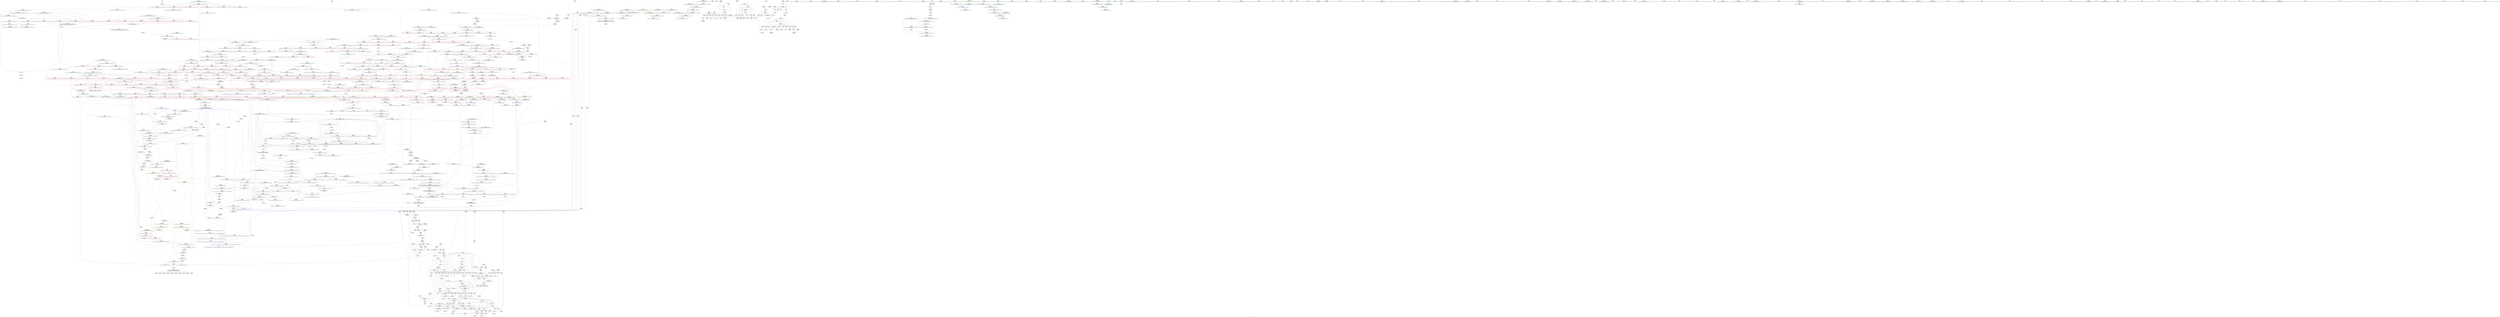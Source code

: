digraph "SVFG" {
	label="SVFG";

	Node0x562d999eea40 [shape=record,color=grey,label="{NodeID: 0\nNullPtr}"];
	Node0x562d999eea40 -> Node0x562d99a53f70[style=solid];
	Node0x562d99b78f60 [shape=record,color=black,label="{NodeID: 1882\n949 = PHI(884, )\n}"];
	Node0x562d99b78f60 -> Node0x562d99a71510[style=solid];
	Node0x562d99a64850 [shape=record,color=blue,label="{NodeID: 775\n870\<--869\n\<--\n_ZSt10__pop_heapIPxN9__gnu_cxx5__ops15_Iter_less_iterEEvT_S4_S4_RT0_\n|{|<s1>37}}"];
	Node0x562d99a64850 -> Node0x562d99a6fd80[style=dashed];
	Node0x562d99a64850:s1 -> Node0x562d99af41b0[style=dashed,color=red];
	Node0x562d99a5b510 [shape=record,color=red,label="{NodeID: 443\n451\<--441\n\<--__first.addr\n_ZSt6__sortIPxN9__gnu_cxx5__ops15_Iter_less_iterEEvT_S4_T0_\n}"];
	Node0x562d99a5b510 -> Node0x562d99aa67d0[style=solid];
	Node0x562d99a9e190 [shape=record,color=grey,label="{NodeID: 1218\n1537 = Binary(463, 1536, )\n}"];
	Node0x562d99a4f720 [shape=record,color=green,label="{NodeID: 111\n726\<--727\n__first.addr\<--__first.addr_field_insensitive\n_ZSt11__sort_heapIPxN9__gnu_cxx5__ops15_Iter_less_iterEEvT_S4_RT0_\n}"];
	Node0x562d99a4f720 -> Node0x562d99a6e040[style=solid];
	Node0x562d99a4f720 -> Node0x562d99a6e110[style=solid];
	Node0x562d99a4f720 -> Node0x562d99a7b110[style=solid];
	Node0x562d99a70cf0 [shape=record,color=red,label="{NodeID: 554\n929\<--908\n\<--__secondChild\n_ZSt13__adjust_heapIPxlxN9__gnu_cxx5__ops15_Iter_less_iterEEvT_T0_S5_T1_T2_\n}"];
	Node0x562d99a70cf0 -> Node0x562d99a9c090[style=solid];
	Node0x562d99a53dd0 [shape=record,color=green,label="{NodeID: 222\n1558\<--1559\n__val.addr\<--__val.addr_field_insensitive\n_ZNK9__gnu_cxx5__ops14_Val_less_iterclIxPxEEbRT_T0_\n}"];
	Node0x562d99a53dd0 -> Node0x562d99a779d0[style=solid];
	Node0x562d99a53dd0 -> Node0x562d99a844e0[style=solid];
	Node0x562d99a76720 [shape=record,color=red,label="{NodeID: 665\n1424\<--1401\n\<--__next\n_ZSt25__unguarded_linear_insertIPxN9__gnu_cxx5__ops14_Val_less_iterEEvT_T0_\n}"];
	Node0x562d99a76720 -> Node0x562d99a67df0[style=solid];
	Node0x562d99a61930 [shape=record,color=red,label="{NodeID: 333\n38\<--28\n\<--a.addr\n_Z3gcdxx\n}"];
	Node0x562d99a61930 -> Node0x562d99a77f80[style=solid];
	Node0x562d99a4bba0 [shape=record,color=green,label="{NodeID: 1\n9\<--1\n.str\<--dummyObj\nGlob }"];
	Node0x562d99b79030 [shape=record,color=black,label="{NodeID: 1883\n976 = PHI(884, )\n}"];
	Node0x562d99b79030 -> Node0x562d99a715e0[style=solid];
	Node0x562d99a64920 [shape=record,color=blue,label="{NodeID: 776\n886\<--885\n__t.addr\<--__t\n_ZSt4moveIRxEONSt16remove_referenceIT_E4typeEOS2_\n}"];
	Node0x562d99a64920 -> Node0x562d99a6fe50[style=dashed];
	Node0x562d99a5b5e0 [shape=record,color=red,label="{NodeID: 444\n455\<--441\n\<--__first.addr\n_ZSt6__sortIPxN9__gnu_cxx5__ops15_Iter_less_iterEEvT_S4_T0_\n|{<s0>14}}"];
	Node0x562d99a5b5e0:s0 -> Node0x562d99b76590[style=solid,color=red];
	Node0x562d99a9e310 [shape=record,color=grey,label="{NodeID: 1219\n1523 = Binary(1521, 1522, )\n}"];
	Node0x562d99a9e310 -> Node0x562d99a9e490[style=solid];
	Node0x562d99a4f7f0 [shape=record,color=green,label="{NodeID: 112\n728\<--729\n__last.addr\<--__last.addr_field_insensitive\n_ZSt11__sort_heapIPxN9__gnu_cxx5__ops15_Iter_less_iterEEvT_S4_RT0_\n}"];
	Node0x562d99a4f7f0 -> Node0x562d99a6e1e0[style=solid];
	Node0x562d99a4f7f0 -> Node0x562d99a6e2b0[style=solid];
	Node0x562d99a4f7f0 -> Node0x562d99a6e380[style=solid];
	Node0x562d99a4f7f0 -> Node0x562d99a6e450[style=solid];
	Node0x562d99a4f7f0 -> Node0x562d99a7b1e0[style=solid];
	Node0x562d99a4f7f0 -> Node0x562d99a7b380[style=solid];
	Node0x562d99a70dc0 [shape=record,color=red,label="{NodeID: 555\n934\<--908\n\<--__secondChild\n_ZSt13__adjust_heapIPxlxN9__gnu_cxx5__ops15_Iter_less_iterEEvT_T0_S5_T1_T2_\n}"];
	Node0x562d99a53ea0 [shape=record,color=green,label="{NodeID: 223\n1560\<--1561\n__it.addr\<--__it.addr_field_insensitive\n_ZNK9__gnu_cxx5__ops14_Val_less_iterclIxPxEEbRT_T0_\n}"];
	Node0x562d99a53ea0 -> Node0x562d99a77aa0[style=solid];
	Node0x562d99a53ea0 -> Node0x562d99a845b0[style=solid];
	Node0x562d99a767f0 [shape=record,color=red,label="{NodeID: 666\n1426\<--1401\n\<--__next\n_ZSt25__unguarded_linear_insertIPxN9__gnu_cxx5__ops14_Val_less_iterEEvT_T0_\n}"];
	Node0x562d99a767f0 -> Node0x562d99a608f0[style=solid];
	Node0x562d99a61a00 [shape=record,color=red,label="{NodeID: 334\n42\<--28\n\<--a.addr\n_Z3gcdxx\n}"];
	Node0x562d99a61a00 -> Node0x562d99a9f210[style=solid];
	Node0x562d99a4bc30 [shape=record,color=green,label="{NodeID: 2\n11\<--1\n.str.1\<--dummyObj\nGlob }"];
	Node0x562d99b79100 [shape=record,color=black,label="{NodeID: 1884\n986 = PHI(1001, )\n}"];
	Node0x562d99a649f0 [shape=record,color=blue,label="{NodeID: 777\n898\<--892\n__first.addr\<--__first\n_ZSt13__adjust_heapIPxlxN9__gnu_cxx5__ops15_Iter_less_iterEEvT_T0_S5_T1_T2_\n}"];
	Node0x562d99a649f0 -> Node0x562d99a6ff20[style=dashed];
	Node0x562d99a649f0 -> Node0x562d99a6fff0[style=dashed];
	Node0x562d99a649f0 -> Node0x562d99a700c0[style=dashed];
	Node0x562d99a649f0 -> Node0x562d99a70190[style=dashed];
	Node0x562d99a649f0 -> Node0x562d99a70260[style=dashed];
	Node0x562d99a649f0 -> Node0x562d99a70330[style=dashed];
	Node0x562d99a649f0 -> Node0x562d99a70400[style=dashed];
	Node0x562d99a5b6b0 [shape=record,color=red,label="{NodeID: 445\n458\<--441\n\<--__first.addr\n_ZSt6__sortIPxN9__gnu_cxx5__ops15_Iter_less_iterEEvT_S4_T0_\n}"];
	Node0x562d99a5b6b0 -> Node0x562d99a5d010[style=solid];
	Node0x562d99a9e490 [shape=record,color=grey,label="{NodeID: 1220\n1524 = Binary(1523, 463, )\n}"];
	Node0x562d99a9e490 -> Node0x562d99a84270[style=solid];
	Node0x562d99a4f8c0 [shape=record,color=green,label="{NodeID: 113\n730\<--731\n__comp.addr\<--__comp.addr_field_insensitive\n_ZSt11__sort_heapIPxN9__gnu_cxx5__ops15_Iter_less_iterEEvT_S4_RT0_\n}"];
	Node0x562d99a4f8c0 -> Node0x562d99a6e520[style=solid];
	Node0x562d99a4f8c0 -> Node0x562d99a7b2b0[style=solid];
	Node0x562d99a70e90 [shape=record,color=red,label="{NodeID: 556\n937\<--908\n\<--__secondChild\n_ZSt13__adjust_heapIPxlxN9__gnu_cxx5__ops15_Iter_less_iterEEvT_T0_S5_T1_T2_\n}"];
	Node0x562d99a70e90 -> Node0x562d99a9bf10[style=solid];
	Node0x562d99a53f70 [shape=record,color=black,label="{NodeID: 224\n2\<--3\ndummyVal\<--dummyVal\n}"];
	Node0x562d99a768c0 [shape=record,color=red,label="{NodeID: 667\n1406\<--1405\n\<--call\n_ZSt25__unguarded_linear_insertIPxN9__gnu_cxx5__ops14_Val_less_iterEEvT_T0_\n}"];
	Node0x562d99a768c0 -> Node0x562d99a67ab0[style=solid];
	Node0x562d99afcd50 [shape=record,color=yellow,style=double,label="{NodeID: 1442\n226V_1 = ENCHI(MR_226V_0)\npts\{769 856 905 1030 1246 1400 \}\nFun[_ZSt16__insertion_sortIPxN9__gnu_cxx5__ops15_Iter_less_iterEEvT_S4_T0_]}"];
	Node0x562d99afcd50 -> Node0x562d99a75950[style=dashed];
	Node0x562d99afcd50 -> Node0x562d99a75a20[style=dashed];
	Node0x562d99a61ad0 [shape=record,color=red,label="{NodeID: 335\n34\<--30\n\<--b.addr\n_Z3gcdxx\n}"];
	Node0x562d99a61ad0 -> Node0x562d99aa5090[style=solid];
	Node0x562d99a4c2f0 [shape=record,color=green,label="{NodeID: 3\n13\<--1\n.str.2\<--dummyObj\nGlob }"];
	Node0x562d99b791d0 [shape=record,color=black,label="{NodeID: 1885\n995 = PHI(884, )\n}"];
	Node0x562d99b791d0 -> Node0x562d99a716b0[style=solid];
	Node0x562d99a64ac0 [shape=record,color=blue,label="{NodeID: 778\n900\<--893\n__holeIndex.addr\<--__holeIndex\n_ZSt13__adjust_heapIPxlxN9__gnu_cxx5__ops15_Iter_less_iterEEvT_T0_S5_T1_T2_\n}"];
	Node0x562d99a64ac0 -> Node0x562d99a704d0[style=dashed];
	Node0x562d99a64ac0 -> Node0x562d99a705a0[style=dashed];
	Node0x562d99a64ac0 -> Node0x562d99a70670[style=dashed];
	Node0x562d99a64ac0 -> Node0x562d99a70740[style=dashed];
	Node0x562d99a64ac0 -> Node0x562d99a65140[style=dashed];
	Node0x562d99a64ac0 -> Node0x562d99a653b0[style=dashed];
	Node0x562d99a64ac0 -> Node0x562d99ae1fb0[style=dashed];
	Node0x562d99a5b780 [shape=record,color=red,label="{NodeID: 446\n472\<--441\n\<--__first.addr\n_ZSt6__sortIPxN9__gnu_cxx5__ops15_Iter_less_iterEEvT_S4_T0_\n|{<s0>15}}"];
	Node0x562d99a5b780:s0 -> Node0x562d99b747e0[style=solid,color=red];
	Node0x562d99a9e610 [shape=record,color=grey,label="{NodeID: 1221\n1544 = Binary(36, 1543, )\n}"];
	Node0x562d99a4f990 [shape=record,color=green,label="{NodeID: 114\n758\<--759\n__first.addr\<--__first.addr_field_insensitive\n_ZSt11__make_heapIPxN9__gnu_cxx5__ops15_Iter_less_iterEEvT_S4_RT0_\n}"];
	Node0x562d99a4f990 -> Node0x562d99a6e5f0[style=solid];
	Node0x562d99a4f990 -> Node0x562d99a6e6c0[style=solid];
	Node0x562d99a4f990 -> Node0x562d99a6e790[style=solid];
	Node0x562d99a4f990 -> Node0x562d99a6e860[style=solid];
	Node0x562d99a4f990 -> Node0x562d99a7b450[style=solid];
	Node0x562d99a70f60 [shape=record,color=red,label="{NodeID: 557\n942\<--908\n\<--__secondChild\n_ZSt13__adjust_heapIPxlxN9__gnu_cxx5__ops15_Iter_less_iterEEvT_T0_S5_T1_T2_\n}"];
	Node0x562d99a70f60 -> Node0x562d99a9c690[style=solid];
	Node0x562d99ade790 [shape=record,color=black,label="{NodeID: 1332\nMR_197V_4 = PHI(MR_197V_5, MR_197V_3, )\npts\{1180 \}\n}"];
	Node0x562d99ade790 -> Node0x562d99a73c10[style=dashed];
	Node0x562d99ade790 -> Node0x562d99a73ce0[style=dashed];
	Node0x562d99ade790 -> Node0x562d99a73db0[style=dashed];
	Node0x562d99ade790 -> Node0x562d99a73e80[style=dashed];
	Node0x562d99ade790 -> Node0x562d99a73f50[style=dashed];
	Node0x562d99ade790 -> Node0x562d99a74020[style=dashed];
	Node0x562d99ade790 -> Node0x562d99a66660[style=dashed];
	Node0x562d99ade790 -> Node0x562d99a668d0[style=dashed];
	Node0x562d99a54070 [shape=record,color=black,label="{NodeID: 225\n23\<--48\n_Z3gcdxx_ret\<--\n_Z3gcdxx\n|{<s0>1|<s1>6|<s2>7}}"];
	Node0x562d99a54070:s0 -> Node0x562d99b77df0[style=solid,color=blue];
	Node0x562d99a54070:s1 -> Node0x562d99b78260[style=solid,color=blue];
	Node0x562d99a54070:s2 -> Node0x562d99b785a0[style=solid,color=blue];
	Node0x562d99a76990 [shape=record,color=red,label="{NodeID: 668\n1421\<--1420\n\<--call2\n_ZSt25__unguarded_linear_insertIPxN9__gnu_cxx5__ops14_Val_less_iterEEvT_T0_\n}"];
	Node0x562d99a76990 -> Node0x562d99a67d20[style=solid];
	Node0x562d99a61ba0 [shape=record,color=red,label="{NodeID: 336\n41\<--30\n\<--b.addr\n_Z3gcdxx\n|{<s0>1}}"];
	Node0x562d99a61ba0:s0 -> Node0x562d99b7b590[style=solid,color=red];
	Node0x562d99a4c380 [shape=record,color=green,label="{NodeID: 4\n15\<--1\n.str.3\<--dummyObj\nGlob }"];
	Node0x562d99b792a0 [shape=record,color=black,label="{NodeID: 1886\n1053 = PHI(1083, )\n}"];
	Node0x562d99b792a0 -> Node0x562d99a9b480[style=solid];
	Node0x562d99a64b90 [shape=record,color=blue,label="{NodeID: 779\n902\<--894\n__len.addr\<--__len\n_ZSt13__adjust_heapIPxlxN9__gnu_cxx5__ops15_Iter_less_iterEEvT_T0_S5_T1_T2_\n}"];
	Node0x562d99a64b90 -> Node0x562d99a708e0[style=dashed];
	Node0x562d99a64b90 -> Node0x562d99a709b0[style=dashed];
	Node0x562d99a64b90 -> Node0x562d99a70a80[style=dashed];
	Node0x562d99ae0d10 [shape=record,color=yellow,style=double,label="{NodeID: 1554\n8V_1 = ENCHI(MR_8V_0)\npts\{6 \}\nFun[_ZSt23__copy_move_backward_a2ILb1EPxS0_ET1_T0_S2_S1_]|{<s0>84}}"];
	Node0x562d99ae0d10:s0 -> Node0x562d99afeb70[style=dashed,color=red];
	Node0x562d99a5b850 [shape=record,color=red,label="{NodeID: 447\n452\<--443\n\<--__last.addr\n_ZSt6__sortIPxN9__gnu_cxx5__ops15_Iter_less_iterEEvT_S4_T0_\n}"];
	Node0x562d99a5b850 -> Node0x562d99aa67d0[style=solid];
	Node0x562d99a9e790 [shape=record,color=grey,label="{NodeID: 1222\n235 = Binary(234, 100, )\n}"];
	Node0x562d99a9e790 -> Node0x562d99a5ca60[style=solid];
	Node0x562d99a54480 [shape=record,color=green,label="{NodeID: 115\n760\<--761\n__last.addr\<--__last.addr_field_insensitive\n_ZSt11__make_heapIPxN9__gnu_cxx5__ops15_Iter_less_iterEEvT_S4_RT0_\n}"];
	Node0x562d99a54480 -> Node0x562d99a6e930[style=solid];
	Node0x562d99a54480 -> Node0x562d99a6ea00[style=solid];
	Node0x562d99a54480 -> Node0x562d99a7b520[style=solid];
	Node0x562d99a71030 [shape=record,color=red,label="{NodeID: 558\n947\<--908\n\<--__secondChild\n_ZSt13__adjust_heapIPxlxN9__gnu_cxx5__ops15_Iter_less_iterEEvT_T0_S5_T1_T2_\n}"];
	Node0x562d99a54140 [shape=record,color=black,label="{NodeID: 226\n52\<--94\nmain_ret\<--\nmain\n}"];
	Node0x562d99a76a60 [shape=record,color=red,label="{NodeID: 669\n1431\<--1430\n\<--call4\n_ZSt25__unguarded_linear_insertIPxN9__gnu_cxx5__ops14_Val_less_iterEEvT_T0_\n}"];
	Node0x562d99a76a60 -> Node0x562d99a67f90[style=solid];
	Node0x562d99a61c70 [shape=record,color=red,label="{NodeID: 337\n43\<--30\n\<--b.addr\n_Z3gcdxx\n}"];
	Node0x562d99a61c70 -> Node0x562d99a9f210[style=solid];
	Node0x562d99a4c410 [shape=record,color=green,label="{NodeID: 5\n17\<--1\n.str.4\<--dummyObj\nGlob }"];
	Node0x562d99b79370 [shape=record,color=black,label="{NodeID: 1887\n1063 = PHI(884, )\n}"];
	Node0x562d99b79370 -> Node0x562d99a72480[style=solid];
	Node0x562d99a64c60 [shape=record,color=blue,label="{NodeID: 780\n904\<--895\n__value.addr\<--__value\n_ZSt13__adjust_heapIPxlxN9__gnu_cxx5__ops15_Iter_less_iterEEvT_T0_S5_T1_T2_\n}"];
	Node0x562d99a64c60 -> Node0x562d99a71510[style=dashed];
	Node0x562d99a64c60 -> Node0x562d99a715e0[style=dashed];
	Node0x562d99a64c60 -> Node0x562d99a716b0[style=dashed];
	Node0x562d99a5b920 [shape=record,color=red,label="{NodeID: 448\n456\<--443\n\<--__last.addr\n_ZSt6__sortIPxN9__gnu_cxx5__ops15_Iter_less_iterEEvT_S4_T0_\n|{<s0>14}}"];
	Node0x562d99a5b920:s0 -> Node0x562d99b766e0[style=solid,color=red];
	Node0x562d99a9e910 [shape=record,color=grey,label="{NodeID: 1223\n241 = Binary(240, 100, )\n}"];
	Node0x562d99a9e910 -> Node0x562d99a79160[style=solid];
	Node0x562d99a54550 [shape=record,color=green,label="{NodeID: 116\n762\<--763\n__comp.addr\<--__comp.addr_field_insensitive\n_ZSt11__make_heapIPxN9__gnu_cxx5__ops15_Iter_less_iterEEvT_S4_RT0_\n}"];
	Node0x562d99a54550 -> Node0x562d99a6ead0[style=solid];
	Node0x562d99a54550 -> Node0x562d99a7b5f0[style=solid];
	Node0x562d99a71100 [shape=record,color=red,label="{NodeID: 559\n955\<--908\n\<--__secondChild\n_ZSt13__adjust_heapIPxlxN9__gnu_cxx5__ops15_Iter_less_iterEEvT_T0_S5_T1_T2_\n}"];
	Node0x562d99a71100 -> Node0x562d99a65140[style=solid];
	Node0x562d99ad7590 [shape=record,color=black,label="{NodeID: 1334\nMR_199V_5 = PHI(MR_199V_6, MR_199V_4, )\npts\{1182 \}\n}"];
	Node0x562d99ad7590 -> Node0x562d99a740f0[style=dashed];
	Node0x562d99ad7590 -> Node0x562d99a741c0[style=dashed];
	Node0x562d99ad7590 -> Node0x562d99a74290[style=dashed];
	Node0x562d99ad7590 -> Node0x562d99a74360[style=dashed];
	Node0x562d99ad7590 -> Node0x562d99a74430[style=dashed];
	Node0x562d99ad7590 -> Node0x562d99a66730[style=dashed];
	Node0x562d99ad7590 -> Node0x562d99a66800[style=dashed];
	Node0x562d99a54210 [shape=record,color=black,label="{NodeID: 227\n115\<--114\nidx.ext\<--\nmain\n}"];
	Node0x562d99a76b30 [shape=record,color=red,label="{NodeID: 670\n1454\<--1445\n\<--__first.addr\n_ZSt23__copy_move_backward_a2ILb1EPxS0_ET1_T0_S2_S1_\n|{<s0>81}}"];
	Node0x562d99a76b30:s0 -> Node0x562d99b762b0[style=solid,color=red];
	Node0x562d99afd0e0 [shape=record,color=yellow,style=double,label="{NodeID: 1445\n8V_1 = ENCHI(MR_8V_0)\npts\{6 \}\nFun[_ZSt4sortIPxEvT_S1_]|{<s0>12}}"];
	Node0x562d99afd0e0:s0 -> Node0x562d99afbee0[style=dashed,color=red];
	Node0x562d99a61d40 [shape=record,color=red,label="{NodeID: 338\n103\<--55\n\<--t\nmain\n}"];
	Node0x562d99a61d40 -> Node0x562d99aa2510[style=solid];
	Node0x562d99a4c4a0 [shape=record,color=green,label="{NodeID: 6\n19\<--1\n.str.5\<--dummyObj\nGlob }"];
	Node0x562d99b79440 [shape=record,color=black,label="{NodeID: 1888\n1076 = PHI(884, )\n}"];
	Node0x562d99b79440 -> Node0x562d99a72550[style=solid];
	Node0x562d99a64d30 [shape=record,color=blue,label="{NodeID: 781\n906\<--918\n__topIndex\<--\n_ZSt13__adjust_heapIPxlxN9__gnu_cxx5__ops15_Iter_less_iterEEvT_T0_S5_T1_T2_\n}"];
	Node0x562d99a64d30 -> Node0x562d99a70b50[style=dashed];
	Node0x562d99a5b9f0 [shape=record,color=red,label="{NodeID: 449\n457\<--443\n\<--__last.addr\n_ZSt6__sortIPxN9__gnu_cxx5__ops15_Iter_less_iterEEvT_S4_T0_\n}"];
	Node0x562d99a5b9f0 -> Node0x562d99a5cf40[style=solid];
	Node0x562d99a9ea90 [shape=record,color=grey,label="{NodeID: 1224\n225 = Binary(223, 224, )\n}"];
	Node0x562d99a9ea90 -> Node0x562d99a9ed90[style=solid];
	Node0x562d99a54620 [shape=record,color=green,label="{NodeID: 117\n764\<--765\n__len\<--__len_field_insensitive\n_ZSt11__make_heapIPxN9__gnu_cxx5__ops15_Iter_less_iterEEvT_S4_RT0_\n}"];
	Node0x562d99a54620 -> Node0x562d99a6eba0[style=solid];
	Node0x562d99a54620 -> Node0x562d99a6ec70[style=solid];
	Node0x562d99a54620 -> Node0x562d99a7b6c0[style=solid];
	Node0x562d99a711d0 [shape=record,color=red,label="{NodeID: 560\n962\<--908\n\<--__secondChild\n_ZSt13__adjust_heapIPxlxN9__gnu_cxx5__ops15_Iter_less_iterEEvT_T0_S5_T1_T2_\n}"];
	Node0x562d99a711d0 -> Node0x562d99aa3710[style=solid];
	Node0x562d99ad7a90 [shape=record,color=black,label="{NodeID: 1335\nMR_2V_3 = PHI(MR_2V_4, MR_2V_2, )\npts\{27 \}\n}"];
	Node0x562d99ad7a90 -> Node0x562d99a61860[style=dashed];
	Node0x562d99a542e0 [shape=record,color=black,label="{NodeID: 228\n126\<--125\nidx.ext6\<--\nmain\n}"];
	Node0x562d99a76c00 [shape=record,color=red,label="{NodeID: 671\n1458\<--1447\n\<--__last.addr\n_ZSt23__copy_move_backward_a2ILb1EPxS0_ET1_T0_S2_S1_\n|{<s0>82}}"];
	Node0x562d99a76c00:s0 -> Node0x562d99b762b0[style=solid,color=red];
	Node0x562d99a61e10 [shape=record,color=red,label="{NodeID: 339\n102\<--57\n\<--c\nmain\n}"];
	Node0x562d99a61e10 -> Node0x562d99aa2510[style=solid];
	Node0x562d99a4c560 [shape=record,color=green,label="{NodeID: 7\n36\<--1\n\<--dummyObj\nCan only get source location for instruction, argument, global var or function.|{<s0>37}}"];
	Node0x562d99a4c560:s0 -> Node0x562d99b76e00[style=solid,color=red];
	Node0x562d99b79510 [shape=record,color=black,label="{NodeID: 1889\n1124 = PHI(822, )\n}"];
	Node0x562d99a64e00 [shape=record,color=blue,label="{NodeID: 782\n908\<--920\n__secondChild\<--\n_ZSt13__adjust_heapIPxlxN9__gnu_cxx5__ops15_Iter_less_iterEEvT_T0_S5_T1_T2_\n}"];
	Node0x562d99a64e00 -> Node0x562d99a70c20[style=dashed];
	Node0x562d99a64e00 -> Node0x562d99a70cf0[style=dashed];
	Node0x562d99a64e00 -> Node0x562d99a711d0[style=dashed];
	Node0x562d99a64e00 -> Node0x562d99a712a0[style=dashed];
	Node0x562d99a64e00 -> Node0x562d99a64ed0[style=dashed];
	Node0x562d99a64e00 -> Node0x562d99a65210[style=dashed];
	Node0x562d99a64e00 -> Node0x562d99ae24b0[style=dashed];
	Node0x562d99a5bac0 [shape=record,color=red,label="{NodeID: 450\n473\<--443\n\<--__last.addr\n_ZSt6__sortIPxN9__gnu_cxx5__ops15_Iter_less_iterEEvT_S4_T0_\n|{<s0>15}}"];
	Node0x562d99a5bac0:s0 -> Node0x562d99b748f0[style=solid,color=red];
	Node0x562d99a9ec10 [shape=record,color=grey,label="{NodeID: 1225\n228 = Binary(226, 227, )\n}"];
	Node0x562d99a9ec10 -> Node0x562d99a9ed90[style=solid];
	Node0x562d99a546f0 [shape=record,color=green,label="{NodeID: 118\n766\<--767\n__parent\<--__parent_field_insensitive\n_ZSt11__make_heapIPxN9__gnu_cxx5__ops15_Iter_less_iterEEvT_S4_RT0_\n}"];
	Node0x562d99a546f0 -> Node0x562d99a6ed40[style=solid];
	Node0x562d99a546f0 -> Node0x562d99a6ee10[style=solid];
	Node0x562d99a546f0 -> Node0x562d99a6eee0[style=solid];
	Node0x562d99a546f0 -> Node0x562d99a6efb0[style=solid];
	Node0x562d99a546f0 -> Node0x562d99a7b790[style=solid];
	Node0x562d99a546f0 -> Node0x562d99a7b930[style=solid];
	Node0x562d99a712a0 [shape=record,color=red,label="{NodeID: 561\n968\<--908\n\<--__secondChild\n_ZSt13__adjust_heapIPxlxN9__gnu_cxx5__ops15_Iter_less_iterEEvT_T0_S5_T1_T2_\n}"];
	Node0x562d99a712a0 -> Node0x562d99a9d590[style=solid];
	Node0x562d99ad7f90 [shape=record,color=black,label="{NodeID: 1336\nMR_8V_3 = PHI(MR_8V_6, MR_8V_1, )\npts\{6 \}\n|{|<s2>66|<s3>68|<s4>71|<s5>71}}"];
	Node0x562d99ad7f90 -> Node0x562d99a75950[style=dashed];
	Node0x562d99ad7f90 -> Node0x562d99af1eb0[style=dashed];
	Node0x562d99ad7f90:s2 -> Node0x562d99afe6e0[style=dashed,color=red];
	Node0x562d99ad7f90:s3 -> Node0x562d99b01340[style=dashed,color=red];
	Node0x562d99ad7f90:s4 -> Node0x562d99a768c0[style=dashed,color=red];
	Node0x562d99ad7f90:s5 -> Node0x562d99af8cb0[style=dashed,color=red];
	Node0x562d99a543b0 [shape=record,color=black,label="{NodeID: 229\n146\<--145\nidxprom\<--\nmain\n}"];
	Node0x562d99a76cd0 [shape=record,color=red,label="{NodeID: 672\n1460\<--1449\n\<--__result.addr\n_ZSt23__copy_move_backward_a2ILb1EPxS0_ET1_T0_S2_S1_\n|{<s0>83}}"];
	Node0x562d99a76cd0:s0 -> Node0x562d99b762b0[style=solid,color=red];
	Node0x562d99a61ee0 [shape=record,color=red,label="{NodeID: 340\n383\<--57\n\<--c\nmain\n}"];
	Node0x562d99a4c620 [shape=record,color=green,label="{NodeID: 8\n94\<--1\n\<--dummyObj\nCan only get source location for instruction, argument, global var or function.}"];
	Node0x562d99b795e0 [shape=record,color=black,label="{NodeID: 1890\n1128 = PHI(822, )\n}"];
	Node0x562d99a64ed0 [shape=record,color=blue,label="{NodeID: 783\n908\<--931\n__secondChild\<--mul\n_ZSt13__adjust_heapIPxlxN9__gnu_cxx5__ops15_Iter_less_iterEEvT_T0_S5_T1_T2_\n}"];
	Node0x562d99a64ed0 -> Node0x562d99a70c20[style=dashed];
	Node0x562d99a64ed0 -> Node0x562d99a70cf0[style=dashed];
	Node0x562d99a64ed0 -> Node0x562d99a70dc0[style=dashed];
	Node0x562d99a64ed0 -> Node0x562d99a70e90[style=dashed];
	Node0x562d99a64ed0 -> Node0x562d99a70f60[style=dashed];
	Node0x562d99a64ed0 -> Node0x562d99a71030[style=dashed];
	Node0x562d99a64ed0 -> Node0x562d99a71100[style=dashed];
	Node0x562d99a64ed0 -> Node0x562d99a711d0[style=dashed];
	Node0x562d99a64ed0 -> Node0x562d99a712a0[style=dashed];
	Node0x562d99a64ed0 -> Node0x562d99a64ed0[style=dashed];
	Node0x562d99a64ed0 -> Node0x562d99a64fa0[style=dashed];
	Node0x562d99a64ed0 -> Node0x562d99a65210[style=dashed];
	Node0x562d99a64ed0 -> Node0x562d99ae24b0[style=dashed];
	Node0x562d99a5bb90 [shape=record,color=red,label="{NodeID: 451\n508\<--489\n\<--__first.addr\n_ZSt16__introsort_loopIPxlN9__gnu_cxx5__ops15_Iter_less_iterEEvT_S4_T0_T1_\n}"];
	Node0x562d99a5bb90 -> Node0x562d99a5d1b0[style=solid];
	Node0x562d99a9ed90 [shape=record,color=grey,label="{NodeID: 1226\n229 = Binary(225, 228, )\n}"];
	Node0x562d99a9ed90 -> Node0x562d99a78fc0[style=solid];
	Node0x562d99a547c0 [shape=record,color=green,label="{NodeID: 119\n768\<--769\n__value\<--__value_field_insensitive\n_ZSt11__make_heapIPxN9__gnu_cxx5__ops15_Iter_less_iterEEvT_S4_RT0_\n|{|<s1>32}}"];
	Node0x562d99a547c0 -> Node0x562d99a7b860[style=solid];
	Node0x562d99a547c0:s1 -> Node0x562d99b74f50[style=solid,color=red];
	Node0x562d99a71370 [shape=record,color=red,label="{NodeID: 562\n973\<--908\n\<--__secondChild\n_ZSt13__adjust_heapIPxlxN9__gnu_cxx5__ops15_Iter_less_iterEEvT_T0_S5_T1_T2_\n}"];
	Node0x562d99a71370 -> Node0x562d99a9d290[style=solid];
	Node0x562d99a5c580 [shape=record,color=black,label="{NodeID: 230\n156\<--155\nconv\<--\nmain\n}"];
	Node0x562d99a5c580 -> Node0x562d99aa0a10[style=solid];
	Node0x562d99a76da0 [shape=record,color=red,label="{NodeID: 673\n1471\<--1468\n\<--__it.addr\n_ZSt12__miter_baseIPxET_S1_\n}"];
	Node0x562d99a76da0 -> Node0x562d99a5e530[style=solid];
	Node0x562d99a61fb0 [shape=record,color=red,label="{NodeID: 341\n401\<--57\n\<--c\nmain\n}"];
	Node0x562d99a61fb0 -> Node0x562d99aa1610[style=solid];
	Node0x562d99a4c720 [shape=record,color=green,label="{NodeID: 9\n100\<--1\n\<--dummyObj\nCan only get source location for instruction, argument, global var or function.}"];
	Node0x562d99b796b0 [shape=record,color=black,label="{NodeID: 1891\n1138 = PHI(822, )\n}"];
	Node0x562d99a64fa0 [shape=record,color=blue,label="{NodeID: 784\n908\<--943\n__secondChild\<--dec\n_ZSt13__adjust_heapIPxlxN9__gnu_cxx5__ops15_Iter_less_iterEEvT_T0_S5_T1_T2_\n}"];
	Node0x562d99a64fa0 -> Node0x562d99a70c20[style=dashed];
	Node0x562d99a64fa0 -> Node0x562d99a70cf0[style=dashed];
	Node0x562d99a64fa0 -> Node0x562d99a71030[style=dashed];
	Node0x562d99a64fa0 -> Node0x562d99a71100[style=dashed];
	Node0x562d99a64fa0 -> Node0x562d99a711d0[style=dashed];
	Node0x562d99a64fa0 -> Node0x562d99a712a0[style=dashed];
	Node0x562d99a64fa0 -> Node0x562d99a64ed0[style=dashed];
	Node0x562d99a64fa0 -> Node0x562d99a65210[style=dashed];
	Node0x562d99a64fa0 -> Node0x562d99ae24b0[style=dashed];
	Node0x562d99a5bc60 [shape=record,color=red,label="{NodeID: 452\n519\<--489\n\<--__first.addr\n_ZSt16__introsort_loopIPxlN9__gnu_cxx5__ops15_Iter_less_iterEEvT_S4_T0_T1_\n|{<s0>16}}"];
	Node0x562d99a5bc60:s0 -> Node0x562d99b7b730[style=solid,color=red];
	Node0x562d99a9ef10 [shape=record,color=grey,label="{NodeID: 1227\n579 = Binary(577, 578, )\n}"];
	Node0x562d99a9ef10 -> Node0x562d99a9f090[style=solid];
	Node0x562d99a54890 [shape=record,color=green,label="{NodeID: 120\n770\<--771\nagg.tmp\<--agg.tmp_field_insensitive\n_ZSt11__make_heapIPxN9__gnu_cxx5__ops15_Iter_less_iterEEvT_S4_RT0_\n}"];
	Node0x562d99a71440 [shape=record,color=red,label="{NodeID: 563\n982\<--908\n\<--__secondChild\n_ZSt13__adjust_heapIPxlxN9__gnu_cxx5__ops15_Iter_less_iterEEvT_T0_S5_T1_T2_\n}"];
	Node0x562d99a71440 -> Node0x562d99a9d710[style=solid];
	Node0x562d99a5c650 [shape=record,color=black,label="{NodeID: 231\n161\<--160\nidxprom14\<--\nmain\n}"];
	Node0x562d99a76e70 [shape=record,color=red,label="{NodeID: 674\n1490\<--1477\n\<--__first.addr\n_ZSt22__copy_move_backward_aILb1EPxS0_ET1_T0_S2_S1_\n|{<s0>85}}"];
	Node0x562d99a76e70:s0 -> Node0x562d99b73f60[style=solid,color=red];
	Node0x562d99afd490 [shape=record,color=yellow,style=double,label="{NodeID: 1449\n8V_1 = ENCHI(MR_8V_0)\npts\{6 \}\nFun[_ZSt14__partial_sortIPxN9__gnu_cxx5__ops15_Iter_less_iterEEvT_S4_S4_T0_]|{<s0>23}}"];
	Node0x562d99afd490:s0 -> Node0x562d99affa30[style=dashed,color=red];
	Node0x562d99a62080 [shape=record,color=red,label="{NodeID: 342\n111\<--59\n\<--n\nmain\n}"];
	Node0x562d99a62080 -> Node0x562d99aa3b90[style=solid];
	Node0x562d99a4c820 [shape=record,color=green,label="{NodeID: 10\n134\<--1\n\<--dummyObj\nCan only get source location for instruction, argument, global var or function.}"];
	Node0x562d99b79780 [shape=record,color=black,label="{NodeID: 1892\n1152 = PHI(822, )\n}"];
	Node0x562d99a65070 [shape=record,color=blue,label="{NodeID: 785\n953\<--950\nadd.ptr5\<--\n_ZSt13__adjust_heapIPxlxN9__gnu_cxx5__ops15_Iter_less_iterEEvT_T0_S5_T1_T2_\n}"];
	Node0x562d99a65070 -> Node0x562d99af41b0[style=dashed];
	Node0x562d99a5bd30 [shape=record,color=red,label="{NodeID: 453\n529\<--489\n\<--__first.addr\n_ZSt16__introsort_loopIPxlN9__gnu_cxx5__ops15_Iter_less_iterEEvT_S4_T0_T1_\n|{<s0>17}}"];
	Node0x562d99a5bd30:s0 -> Node0x562d99b7b9a0[style=solid,color=red];
	Node0x562d99a9f090 [shape=record,color=grey,label="{NodeID: 1228\n580 = Binary(579, 463, )\n}"];
	Node0x562d99a9f090 -> Node0x562d99aa4c10[style=solid];
	Node0x562d99a54960 [shape=record,color=green,label="{NodeID: 121\n800\<--801\n_ZSt4moveIRxEONSt16remove_referenceIT_E4typeEOS2_\<--_ZSt4moveIRxEONSt16remove_referenceIT_E4typeEOS2__field_insensitive\n}"];
	Node0x562d99a71510 [shape=record,color=red,label="{NodeID: 564\n950\<--949\n\<--call4\n_ZSt13__adjust_heapIPxlxN9__gnu_cxx5__ops15_Iter_less_iterEEvT_T0_S5_T1_T2_\n}"];
	Node0x562d99a71510 -> Node0x562d99a65070[style=solid];
	Node0x562d99ae1ab0 [shape=record,color=black,label="{NodeID: 1339\nMR_8V_5 = PHI(MR_8V_4, MR_8V_2, MR_8V_2, )\npts\{6 \}\n|{|<s1>44}}"];
	Node0x562d99ae1ab0 -> Node0x562d99a716b0[style=dashed];
	Node0x562d99ae1ab0:s1 -> Node0x562d99af0fb0[style=dashed,color=red];
	Node0x562d99a5c720 [shape=record,color=black,label="{NodeID: 232\n168\<--167\nidxprom16\<--\nmain\n}"];
	Node0x562d99a76f40 [shape=record,color=red,label="{NodeID: 675\n1491\<--1479\n\<--__last.addr\n_ZSt22__copy_move_backward_aILb1EPxS0_ET1_T0_S2_S1_\n|{<s0>85}}"];
	Node0x562d99a76f40:s0 -> Node0x562d99b74070[style=solid,color=red];
	Node0x562d99a62150 [shape=record,color=red,label="{NodeID: 343\n125\<--59\n\<--n\nmain\n}"];
	Node0x562d99a62150 -> Node0x562d99a542e0[style=solid];
	Node0x562d99a4c920 [shape=record,color=green,label="{NodeID: 11\n136\<--1\n\<--dummyObj\nCan only get source location for instruction, argument, global var or function.}"];
	Node0x562d99b79850 [shape=record,color=black,label="{NodeID: 1893\n1160 = PHI(822, )\n}"];
	Node0x562d99a65140 [shape=record,color=blue,label="{NodeID: 786\n900\<--955\n__holeIndex.addr\<--\n_ZSt13__adjust_heapIPxlxN9__gnu_cxx5__ops15_Iter_less_iterEEvT_T0_S5_T1_T2_\n}"];
	Node0x562d99a65140 -> Node0x562d99a70670[style=dashed];
	Node0x562d99a65140 -> Node0x562d99a70740[style=dashed];
	Node0x562d99a65140 -> Node0x562d99a65140[style=dashed];
	Node0x562d99a65140 -> Node0x562d99a653b0[style=dashed];
	Node0x562d99a65140 -> Node0x562d99ae1fb0[style=dashed];
	Node0x562d99a5be00 [shape=record,color=red,label="{NodeID: 454\n507\<--491\n\<--__last.addr\n_ZSt16__introsort_loopIPxlN9__gnu_cxx5__ops15_Iter_less_iterEEvT_S4_T0_T1_\n}"];
	Node0x562d99a5be00 -> Node0x562d99a5d0e0[style=solid];
	Node0x562d99a9f210 [shape=record,color=grey,label="{NodeID: 1229\n44 = Binary(42, 43, )\n|{<s0>1}}"];
	Node0x562d99a9f210:s0 -> Node0x562d99b7b660[style=solid,color=red];
	Node0x562d99a54a60 [shape=record,color=green,label="{NodeID: 122\n811\<--812\n_ZSt13__adjust_heapIPxlxN9__gnu_cxx5__ops15_Iter_less_iterEEvT_T0_S5_T1_T2_\<--_ZSt13__adjust_heapIPxlxN9__gnu_cxx5__ops15_Iter_less_iterEEvT_T0_S5_T1_T2__field_insensitive\n}"];
	Node0x562d99a715e0 [shape=record,color=red,label="{NodeID: 565\n977\<--976\n\<--call15\n_ZSt13__adjust_heapIPxlxN9__gnu_cxx5__ops15_Iter_less_iterEEvT_T0_S5_T1_T2_\n}"];
	Node0x562d99a715e0 -> Node0x562d99a652e0[style=solid];
	Node0x562d99ae1fb0 [shape=record,color=black,label="{NodeID: 1340\nMR_150V_6 = PHI(MR_150V_5, MR_150V_3, MR_150V_3, )\npts\{901 \}\n}"];
	Node0x562d99ae1fb0 -> Node0x562d99a70810[style=dashed];
	Node0x562d99a5c7f0 [shape=record,color=black,label="{NodeID: 233\n171\<--170\nconv18\<--\nmain\n}"];
	Node0x562d99a5c7f0 -> Node0x562d99a9fb10[style=solid];
	Node0x562d99b1cde0 [shape=record,color=yellow,style=double,label="{NodeID: 1783\n8V_6 = CSCHI(MR_8V_5)\npts\{6 \}\nCS[]|{<s0>33|<s1>33|<s2>37}}"];
	Node0x562d99b1cde0:s0 -> Node0x562d99ad6e70[style=dashed,color=blue];
	Node0x562d99b1cde0:s1 -> Node0x562d99af2db0[style=dashed,color=blue];
	Node0x562d99b1cde0:s2 -> Node0x562d99b1d0a0[style=dashed,color=blue];
	Node0x562d99a77010 [shape=record,color=red,label="{NodeID: 676\n1492\<--1481\n\<--__result.addr\n_ZSt22__copy_move_backward_aILb1EPxS0_ET1_T0_S2_S1_\n|{<s0>85}}"];
	Node0x562d99a77010:s0 -> Node0x562d99b74180[style=solid,color=red];
	Node0x562d99a62220 [shape=record,color=red,label="{NodeID: 344\n141\<--59\n\<--n\nmain\n}"];
	Node0x562d99a62220 -> Node0x562d99aa6950[style=solid];
	Node0x562d99a4ca20 [shape=record,color=green,label="{NodeID: 12\n183\<--1\n\<--dummyObj\nCan only get source location for instruction, argument, global var or function.}"];
	Node0x562d99b79920 [shape=record,color=black,label="{NodeID: 1894\n1192 = PHI(822, )\n}"];
	Node0x562d99a65210 [shape=record,color=blue,label="{NodeID: 787\n908\<--970\n__secondChild\<--mul12\n_ZSt13__adjust_heapIPxlxN9__gnu_cxx5__ops15_Iter_less_iterEEvT_T0_S5_T1_T2_\n}"];
	Node0x562d99a65210 -> Node0x562d99a71370[style=dashed];
	Node0x562d99a65210 -> Node0x562d99a71440[style=dashed];
	Node0x562d99a65210 -> Node0x562d99ae24b0[style=dashed];
	Node0x562d99a7bda0 [shape=record,color=yellow,style=double,label="{NodeID: 1562\n8V_1 = ENCHI(MR_8V_0)\npts\{6 \}\nFun[_ZNK9__gnu_cxx5__ops14_Val_less_iterclIxPxEEbRT_T0_]}"];
	Node0x562d99a7bda0 -> Node0x562d99a77c40[style=dashed];
	Node0x562d99a5bed0 [shape=record,color=red,label="{NodeID: 455\n520\<--491\n\<--__last.addr\n_ZSt16__introsort_loopIPxlN9__gnu_cxx5__ops15_Iter_less_iterEEvT_S4_T0_T1_\n|{<s0>16}}"];
	Node0x562d99a5bed0:s0 -> Node0x562d99b7b800[style=solid,color=red];
	Node0x562d99a9f390 [shape=record,color=grey,label="{NodeID: 1230\n555 = Binary(556, 554, )\n}"];
	Node0x562d99a9f390 -> Node0x562d99a5d420[style=solid];
	Node0x562d99a54b60 [shape=record,color=green,label="{NodeID: 123\n826\<--827\nthis.addr\<--this.addr_field_insensitive\n_ZNK9__gnu_cxx5__ops15_Iter_less_iterclIPxS3_EEbT_T0_\n}"];
	Node0x562d99a54b60 -> Node0x562d99a6f220[style=solid];
	Node0x562d99a54b60 -> Node0x562d99a7ba00[style=solid];
	Node0x562d99a716b0 [shape=record,color=red,label="{NodeID: 566\n996\<--995\n\<--call20\n_ZSt13__adjust_heapIPxlxN9__gnu_cxx5__ops15_Iter_less_iterEEvT_T0_S5_T1_T2_\n|{<s0>44}}"];
	Node0x562d99a716b0:s0 -> Node0x562d99b74d30[style=solid,color=red];
	Node0x562d99ae24b0 [shape=record,color=black,label="{NodeID: 1341\nMR_158V_8 = PHI(MR_158V_7, MR_158V_3, MR_158V_3, )\npts\{909 \}\n}"];
	Node0x562d99a5c8c0 [shape=record,color=black,label="{NodeID: 234\n177\<--176\nidxprom20\<--\nmain\n}"];
	Node0x562d99b1cf40 [shape=record,color=yellow,style=double,label="{NodeID: 1784\n8V_2 = CSCHI(MR_8V_1)\npts\{6 \}\nCS[]|{<s0>5|<s1>5|<s2>5|<s3>5|<s4>5|<s5>5|<s6>5|<s7>5|<s8>5}}"];
	Node0x562d99b1cf40:s0 -> Node0x562d99a5ac20[style=dashed,color=blue];
	Node0x562d99b1cf40:s1 -> Node0x562d99a5acf0[style=dashed,color=blue];
	Node0x562d99b1cf40:s2 -> Node0x562d99a5adc0[style=dashed,color=blue];
	Node0x562d99b1cf40:s3 -> Node0x562d99a5ae90[style=dashed,color=blue];
	Node0x562d99b1cf40:s4 -> Node0x562d99a5af60[style=dashed,color=blue];
	Node0x562d99b1cf40:s5 -> Node0x562d99a5b100[style=dashed,color=blue];
	Node0x562d99b1cf40:s6 -> Node0x562d99a5b1d0[style=dashed,color=blue];
	Node0x562d99b1cf40:s7 -> Node0x562d99a5b2a0[style=dashed,color=blue];
	Node0x562d99b1cf40:s8 -> Node0x562d99ae47b0[style=dashed,color=blue];
	Node0x562d99a770e0 [shape=record,color=red,label="{NodeID: 677\n1502\<--1499\n\<--__it.addr\n_ZSt12__niter_baseIPxET_S1_\n}"];
	Node0x562d99a770e0 -> Node0x562d99a5e6d0[style=solid];
	Node0x562d99a622f0 [shape=record,color=red,label="{NodeID: 345\n205\<--59\n\<--n\nmain\n}"];
	Node0x562d99a622f0 -> Node0x562d99aa5390[style=solid];
	Node0x562d99a4cb20 [shape=record,color=green,label="{NodeID: 13\n203\<--1\n\<--dummyObj\nCan only get source location for instruction, argument, global var or function.}"];
	Node0x562d99b799f0 [shape=record,color=black,label="{NodeID: 1895\n1204 = PHI(822, )\n}"];
	Node0x562d99a652e0 [shape=record,color=blue,label="{NodeID: 788\n980\<--977\nadd.ptr16\<--\n_ZSt13__adjust_heapIPxlxN9__gnu_cxx5__ops15_Iter_less_iterEEvT_T0_S5_T1_T2_\n}"];
	Node0x562d99a652e0 -> Node0x562d99ae1ab0[style=dashed];
	Node0x562d99a7beb0 [shape=record,color=yellow,style=double,label="{NodeID: 1563\n245V_1 = ENCHI(MR_245V_0)\npts\{1400 \}\nFun[_ZNK9__gnu_cxx5__ops14_Val_less_iterclIxPxEEbRT_T0_]}"];
	Node0x562d99a7beb0 -> Node0x562d99a77b70[style=dashed];
	Node0x562d99a5bfa0 [shape=record,color=red,label="{NodeID: 456\n521\<--491\n\<--__last.addr\n_ZSt16__introsort_loopIPxlN9__gnu_cxx5__ops15_Iter_less_iterEEvT_S4_T0_T1_\n|{<s0>16}}"];
	Node0x562d99a5bfa0:s0 -> Node0x562d99b7b8d0[style=solid,color=red];
	Node0x562d99a9f510 [shape=record,color=grey,label="{NodeID: 1231\n1041 = Binary(1040, 134, )\n}"];
	Node0x562d99a9f510 -> Node0x562d99a9f690[style=solid];
	Node0x562d99a54c30 [shape=record,color=green,label="{NodeID: 124\n828\<--829\n__it1.addr\<--__it1.addr_field_insensitive\n_ZNK9__gnu_cxx5__ops15_Iter_less_iterclIPxS3_EEbT_T0_\n}"];
	Node0x562d99a54c30 -> Node0x562d99a6f2f0[style=solid];
	Node0x562d99a54c30 -> Node0x562d99a642a0[style=solid];
	Node0x562d99a71780 [shape=record,color=red,label="{NodeID: 567\n1006\<--1003\n\<--__t.addr\n_ZSt4moveIRN9__gnu_cxx5__ops15_Iter_less_iterEEONSt16remove_referenceIT_E4typeEOS5_\n}"];
	Node0x562d99a71780 -> Node0x562d99a5e120[style=solid];
	Node0x562d99a5c990 [shape=record,color=black,label="{NodeID: 235\n184\<--182\nconv23\<--mul22\nmain\n}"];
	Node0x562d99a5c990 -> Node0x562d99aa4790[style=solid];
	Node0x562d99b1d0a0 [shape=record,color=yellow,style=double,label="{NodeID: 1785\n8V_3 = CSCHI(MR_8V_2)\npts\{6 \}\nCS[]|{<s0>29|<s1>30}}"];
	Node0x562d99b1d0a0:s0 -> Node0x562d99af9bb0[style=dashed,color=blue];
	Node0x562d99b1d0a0:s1 -> Node0x562d99aec9b0[style=dashed,color=blue];
	Node0x562d99a771b0 [shape=record,color=red,label="{NodeID: 678\n1520\<--1508\n\<--__first.addr\n_ZNSt20__copy_move_backwardILb1ELb1ESt26random_access_iterator_tagE13__copy_move_bIxEEPT_PKS3_S6_S4_\n}"];
	Node0x562d99a771b0 -> Node0x562d99a5e870[style=solid];
	Node0x562d99afd840 [shape=record,color=yellow,style=double,label="{NodeID: 1453\n8V_1 = ENCHI(MR_8V_0)\npts\{6 \}\nFun[_ZSt27__unguarded_partition_pivotIPxN9__gnu_cxx5__ops15_Iter_less_iterEET_S4_S4_T0_]|{<s0>25}}"];
	Node0x562d99afd840:s0 -> Node0x562d993cd340[style=dashed,color=red];
	Node0x562d99a623c0 [shape=record,color=red,label="{NodeID: 346\n234\<--59\n\<--n\nmain\n}"];
	Node0x562d99a623c0 -> Node0x562d99a9e790[style=solid];
	Node0x562d99a4cc20 [shape=record,color=green,label="{NodeID: 14\n380\<--1\n\<--dummyObj\nCan only get source location for instruction, argument, global var or function.}"];
	Node0x562d99b79ac0 [shape=record,color=black,label="{NodeID: 1896\n1250 = PHI(884, )\n}"];
	Node0x562d99b79ac0 -> Node0x562d99a74b80[style=solid];
	Node0x562d99a653b0 [shape=record,color=blue,label="{NodeID: 789\n900\<--983\n__holeIndex.addr\<--sub17\n_ZSt13__adjust_heapIPxlxN9__gnu_cxx5__ops15_Iter_less_iterEEvT_T0_S5_T1_T2_\n}"];
	Node0x562d99a653b0 -> Node0x562d99ae1fb0[style=dashed];
	Node0x562d99a5c070 [shape=record,color=red,label="{NodeID: 457\n530\<--491\n\<--__last.addr\n_ZSt16__introsort_loopIPxlN9__gnu_cxx5__ops15_Iter_less_iterEEvT_S4_T0_T1_\n|{<s0>17}}"];
	Node0x562d99a5c070:s0 -> Node0x562d99b7ba70[style=solid,color=red];
	Node0x562d99a9f690 [shape=record,color=grey,label="{NodeID: 1232\n1042 = Binary(1041, 468, )\n}"];
	Node0x562d99a9f690 -> Node0x562d99a65a30[style=solid];
	Node0x562d99a54d00 [shape=record,color=green,label="{NodeID: 125\n830\<--831\n__it2.addr\<--__it2.addr_field_insensitive\n_ZNK9__gnu_cxx5__ops15_Iter_less_iterclIPxS3_EEbT_T0_\n}"];
	Node0x562d99a54d00 -> Node0x562d99a6f3c0[style=solid];
	Node0x562d99a54d00 -> Node0x562d99a64370[style=solid];
	Node0x562d99a71850 [shape=record,color=red,label="{NodeID: 568\n1015\<--1012\nthis1\<--this.addr\n_ZN9__gnu_cxx5__ops14_Iter_less_valC2ENS0_15_Iter_less_iterE\n}"];
	Node0x562d99a5ca60 [shape=record,color=black,label="{NodeID: 236\n236\<--235\nidxprom45\<--sub44\nmain\n}"];
	Node0x562d99b1d200 [shape=record,color=yellow,style=double,label="{NodeID: 1786\n8V_2 = CSCHI(MR_8V_1)\npts\{6 \}\nCS[]|{<s0>15}}"];
	Node0x562d99b1d200:s0 -> Node0x562d99aff760[style=dashed,color=red];
	Node0x562d99a77280 [shape=record,color=red,label="{NodeID: 679\n1534\<--1508\n\<--__first.addr\n_ZNSt20__copy_move_backwardILb1ELb1ESt26random_access_iterator_tagE13__copy_move_bIxEEPT_PKS3_S6_S4_\n}"];
	Node0x562d99a77280 -> Node0x562d99a5ea10[style=solid];
	Node0x562d99a62490 [shape=record,color=red,label="{NodeID: 347\n240\<--59\n\<--n\nmain\n}"];
	Node0x562d99a62490 -> Node0x562d99a9e910[style=solid];
	Node0x562d99a4cd20 [shape=record,color=green,label="{NodeID: 15\n463\<--1\n\<--dummyObj\nCan only get source location for instruction, argument, global var or function.}"];
	Node0x562d99b79b90 [shape=record,color=black,label="{NodeID: 1897\n1254 = PHI(884, )\n}"];
	Node0x562d99b79b90 -> Node0x562d99a74c50[style=solid];
	Node0x562d99a65480 [shape=record,color=blue,label="{NodeID: 790\n1003\<--1002\n__t.addr\<--__t\n_ZSt4moveIRN9__gnu_cxx5__ops15_Iter_less_iterEEONSt16remove_referenceIT_E4typeEOS5_\n}"];
	Node0x562d99a65480 -> Node0x562d99a71780[style=dashed];
	Node0x562d99a5c140 [shape=record,color=red,label="{NodeID: 458\n536\<--491\n\<--__last.addr\n_ZSt16__introsort_loopIPxlN9__gnu_cxx5__ops15_Iter_less_iterEEvT_S4_T0_T1_\n|{<s0>18}}"];
	Node0x562d99a5c140:s0 -> Node0x562d99b766e0[style=solid,color=red];
	Node0x562d99a9f810 [shape=record,color=grey,label="{NodeID: 1233\n527 = Binary(526, 203, )\n}"];
	Node0x562d99a9f810 -> Node0x562d99a7a340[style=solid];
	Node0x562d99a54dd0 [shape=record,color=green,label="{NodeID: 126\n847\<--848\n__first.addr\<--__first.addr_field_insensitive\n_ZSt10__pop_heapIPxN9__gnu_cxx5__ops15_Iter_less_iterEEvT_S4_S4_RT0_\n}"];
	Node0x562d99a54dd0 -> Node0x562d99a6f630[style=solid];
	Node0x562d99a54dd0 -> Node0x562d99a6f700[style=solid];
	Node0x562d99a54dd0 -> Node0x562d99a6f7d0[style=solid];
	Node0x562d99a54dd0 -> Node0x562d99a64440[style=solid];
	Node0x562d99a71920 [shape=record,color=red,label="{NodeID: 569\n1050\<--1023\n\<--__first.addr\n_ZSt11__push_heapIPxlxN9__gnu_cxx5__ops14_Iter_less_valEEvT_T0_S5_T1_RT2_\n}"];
	Node0x562d99a71920 -> Node0x562d99a61380[style=solid];
	Node0x562d99ae33b0 [shape=record,color=black,label="{NodeID: 1344\nMR_67V_3 = PHI(MR_67V_4, MR_67V_2, )\npts\{494 \}\n}"];
	Node0x562d99ae33b0 -> Node0x562d99a5c210[style=dashed];
	Node0x562d99ae33b0 -> Node0x562d99a5c2e0[style=dashed];
	Node0x562d99ae33b0 -> Node0x562d99a7a340[style=dashed];
	Node0x562d99a5cb30 [shape=record,color=black,label="{NodeID: 237\n249\<--248\nidxprom52\<--\nmain\n}"];
	Node0x562d99a77350 [shape=record,color=red,label="{NodeID: 680\n1519\<--1510\n\<--__last.addr\n_ZNSt20__copy_move_backwardILb1ELb1ESt26random_access_iterator_tagE13__copy_move_bIxEEPT_PKS3_S6_S4_\n}"];
	Node0x562d99a77350 -> Node0x562d99a5e7a0[style=solid];
	Node0x562d99a62560 [shape=record,color=red,label="{NodeID: 348\n209\<--61\n\<--lo\nmain\n}"];
	Node0x562d99a62560 -> Node0x562d99aa5210[style=solid];
	Node0x562d99a4ce20 [shape=record,color=green,label="{NodeID: 16\n468\<--1\n\<--dummyObj\nCan only get source location for instruction, argument, global var or function.}"];
	Node0x562d99b79c60 [shape=record,color=black,label="{NodeID: 1898\n1258 = PHI(884, )\n}"];
	Node0x562d99b79c60 -> Node0x562d99a74d20[style=solid];
	Node0x562d99a65550 [shape=record,color=blue,label="{NodeID: 791\n1012\<--1009\nthis.addr\<--this\n_ZN9__gnu_cxx5__ops14_Iter_less_valC2ENS0_15_Iter_less_iterE\n}"];
	Node0x562d99a65550 -> Node0x562d99a71850[style=dashed];
	Node0x562d99a5c210 [shape=record,color=red,label="{NodeID: 459\n516\<--493\n\<--__depth_limit.addr\n_ZSt16__introsort_loopIPxlN9__gnu_cxx5__ops15_Iter_less_iterEEvT_S4_T0_T1_\n}"];
	Node0x562d99a5c210 -> Node0x562d99aa5c90[style=solid];
	Node0x562d99a9f990 [shape=record,color=grey,label="{NodeID: 1234\n818 = Binary(817, 203, )\n}"];
	Node0x562d99a9f990 -> Node0x562d99a7b930[style=solid];
	Node0x562d99a54ea0 [shape=record,color=green,label="{NodeID: 127\n849\<--850\n__last.addr\<--__last.addr_field_insensitive\n_ZSt10__pop_heapIPxN9__gnu_cxx5__ops15_Iter_less_iterEEvT_S4_S4_RT0_\n}"];
	Node0x562d99a54ea0 -> Node0x562d99a6f8a0[style=solid];
	Node0x562d99a54ea0 -> Node0x562d99a64510[style=solid];
	Node0x562d99a719f0 [shape=record,color=red,label="{NodeID: 570\n1060\<--1023\n\<--__first.addr\n_ZSt11__push_heapIPxlxN9__gnu_cxx5__ops14_Iter_less_valEEvT_T0_S5_T1_RT2_\n}"];
	Node0x562d99a719f0 -> Node0x562d99a61450[style=solid];
	Node0x562d99ae38b0 [shape=record,color=black,label="{NodeID: 1345\nMR_69V_2 = PHI(MR_69V_3, MR_69V_1, )\npts\{498 \}\n}"];
	Node0x562d99ae38b0 -> Node0x562d99a7a410[style=dashed];
	Node0x562d99a5cc00 [shape=record,color=black,label="{NodeID: 238\n267\<--266\nidxprom63\<--sub62\nmain\n}"];
	Node0x562d99a77420 [shape=record,color=red,label="{NodeID: 681\n1529\<--1512\n\<--__result.addr\n_ZNSt20__copy_move_backwardILb1ELb1ESt26random_access_iterator_tagE13__copy_move_bIxEEPT_PKS3_S6_S4_\n}"];
	Node0x562d99a77420 -> Node0x562d99a616c0[style=solid];
	Node0x562d99a62630 [shape=record,color=red,label="{NodeID: 349\n220\<--61\n\<--lo\nmain\n}"];
	Node0x562d99a62630 -> Node0x562d99aa4490[style=solid];
	Node0x562d99a4cf20 [shape=record,color=green,label="{NodeID: 17\n514\<--1\n\<--dummyObj\nCan only get source location for instruction, argument, global var or function.}"];
	Node0x562d99b79d30 [shape=record,color=black,label="{NodeID: 1899\n1302 = PHI(822, )\n}"];
	Node0x562d99a65620 [shape=record,color=blue,label="{NodeID: 792\n1023\<--1018\n__first.addr\<--__first\n_ZSt11__push_heapIPxlxN9__gnu_cxx5__ops14_Iter_less_valEEvT_T0_S5_T1_RT2_\n}"];
	Node0x562d99a65620 -> Node0x562d99a71920[style=dashed];
	Node0x562d99a65620 -> Node0x562d99a719f0[style=dashed];
	Node0x562d99a65620 -> Node0x562d99a71ac0[style=dashed];
	Node0x562d99a65620 -> Node0x562d99a71b90[style=dashed];
	Node0x562d99a5c2e0 [shape=record,color=red,label="{NodeID: 460\n526\<--493\n\<--__depth_limit.addr\n_ZSt16__introsort_loopIPxlN9__gnu_cxx5__ops15_Iter_less_iterEEvT_S4_T0_T1_\n}"];
	Node0x562d99a5c2e0 -> Node0x562d99a9f810[style=solid];
	Node0x562d99a9fb10 [shape=record,color=grey,label="{NodeID: 1235\n173 = Binary(172, 171, )\n}"];
	Node0x562d99a9fb10 -> Node0x562d99a78ae0[style=solid];
	Node0x562d99a54f70 [shape=record,color=green,label="{NodeID: 128\n851\<--852\n__result.addr\<--__result.addr_field_insensitive\n_ZSt10__pop_heapIPxN9__gnu_cxx5__ops15_Iter_less_iterEEvT_S4_S4_RT0_\n}"];
	Node0x562d99a54f70 -> Node0x562d99a6f970[style=solid];
	Node0x562d99a54f70 -> Node0x562d99a6fa40[style=solid];
	Node0x562d99a54f70 -> Node0x562d99a645e0[style=solid];
	Node0x562d99a71ac0 [shape=record,color=red,label="{NodeID: 571\n1065\<--1023\n\<--__first.addr\n_ZSt11__push_heapIPxlxN9__gnu_cxx5__ops14_Iter_less_valEEvT_T0_S5_T1_RT2_\n}"];
	Node0x562d99a71ac0 -> Node0x562d99a61520[style=solid];
	Node0x562d99ae3db0 [shape=record,color=black,label="{NodeID: 1346\nMR_8V_2 = PHI(MR_8V_5, MR_8V_1, )\npts\{6 \}\n|{|<s1>16|<s2>17}}"];
	Node0x562d99ae3db0 -> Node0x562d99aed8b0[style=dashed];
	Node0x562d99ae3db0:s1 -> Node0x562d99afd490[style=dashed,color=red];
	Node0x562d99ae3db0:s2 -> Node0x562d99afd840[style=dashed,color=red];
	Node0x562d99a5ccd0 [shape=record,color=black,label="{NodeID: 239\n273\<--272\nidxprom66\<--sub65\nmain\n}"];
	Node0x562d99b1d620 [shape=record,color=yellow,style=double,label="{NodeID: 1789\n8V_4 = CSCHI(MR_8V_2)\npts\{6 \}\nCS[]|{<s0>18}}"];
	Node0x562d99b1d620:s0 -> Node0x562d99ae3db0[style=dashed,color=red];
	Node0x562d99a774f0 [shape=record,color=red,label="{NodeID: 682\n1542\<--1512\n\<--__result.addr\n_ZNSt20__copy_move_backwardILb1ELb1ESt26random_access_iterator_tagE13__copy_move_bIxEEPT_PKS3_S6_S4_\n}"];
	Node0x562d99a774f0 -> Node0x562d99a61790[style=solid];
	Node0x562d99a62700 [shape=record,color=red,label="{NodeID: 350\n223\<--61\n\<--lo\nmain\n}"];
	Node0x562d99a62700 -> Node0x562d99a9ea90[style=solid];
	Node0x562d99a4d020 [shape=record,color=green,label="{NodeID: 18\n550\<--1\n\<--dummyObj\nCan only get source location for instruction, argument, global var or function.}"];
	Node0x562d99b79e00 [shape=record,color=black,label="{NodeID: 1900\n1305 = PHI(884, )\n}"];
	Node0x562d99b79e00 -> Node0x562d99a75950[style=solid];
	Node0x562d99a656f0 [shape=record,color=blue,label="{NodeID: 793\n1025\<--1019\n__holeIndex.addr\<--__holeIndex\n_ZSt11__push_heapIPxlxN9__gnu_cxx5__ops14_Iter_less_valEEvT_T0_S5_T1_RT2_\n}"];
	Node0x562d99a656f0 -> Node0x562d99a71c60[style=dashed];
	Node0x562d99a656f0 -> Node0x562d99af14b0[style=dashed];
	Node0x562d99a5c3b0 [shape=record,color=red,label="{NodeID: 461\n537\<--493\n\<--__depth_limit.addr\n_ZSt16__introsort_loopIPxlN9__gnu_cxx5__ops15_Iter_less_iterEEvT_S4_T0_T1_\n|{<s0>18}}"];
	Node0x562d99a5c3b0:s0 -> Node0x562d99b76830[style=solid,color=red];
	Node0x562d99a9fc90 [shape=record,color=grey,label="{NodeID: 1236\n511 = Binary(509, 510, )\n}"];
	Node0x562d99a9fc90 -> Node0x562d99aa0590[style=solid];
	Node0x562d99a55040 [shape=record,color=green,label="{NodeID: 129\n853\<--854\n__comp.addr\<--__comp.addr_field_insensitive\n_ZSt10__pop_heapIPxN9__gnu_cxx5__ops15_Iter_less_iterEEvT_S4_S4_RT0_\n}"];
	Node0x562d99a55040 -> Node0x562d99a6fb10[style=solid];
	Node0x562d99a55040 -> Node0x562d99a646b0[style=solid];
	Node0x562d99a71b90 [shape=record,color=red,label="{NodeID: 572\n1078\<--1023\n\<--__first.addr\n_ZSt11__push_heapIPxlxN9__gnu_cxx5__ops14_Iter_less_valEEvT_T0_S5_T1_RT2_\n}"];
	Node0x562d99a71b90 -> Node0x562d99a615f0[style=solid];
	Node0x562d99ae42b0 [shape=record,color=black,label="{NodeID: 1347\nMR_65V_3 = PHI(MR_65V_4, MR_65V_2, )\npts\{492 \}\n}"];
	Node0x562d99ae42b0 -> Node0x562d99a5be00[style=dashed];
	Node0x562d99ae42b0 -> Node0x562d99a5bed0[style=dashed];
	Node0x562d99ae42b0 -> Node0x562d99a5bfa0[style=dashed];
	Node0x562d99ae42b0 -> Node0x562d99a5c070[style=dashed];
	Node0x562d99ae42b0 -> Node0x562d99a5c140[style=dashed];
	Node0x562d99ae42b0 -> Node0x562d99a7a4e0[style=dashed];
	Node0x562d99a5cda0 [shape=record,color=black,label="{NodeID: 240\n319\<--318\nidxprom87\<--\nmain\n}"];
	Node0x562d99a775c0 [shape=record,color=red,label="{NodeID: 683\n1526\<--1514\n\<--_Num\n_ZNSt20__copy_move_backwardILb1ELb1ESt26random_access_iterator_tagE13__copy_move_bIxEEPT_PKS3_S6_S4_\n}"];
	Node0x562d99a775c0 -> Node0x562d99aa4910[style=solid];
	Node0x562d99a627d0 [shape=record,color=red,label="{NodeID: 351\n226\<--61\n\<--lo\nmain\n}"];
	Node0x562d99a627d0 -> Node0x562d99a9ec10[style=solid];
	Node0x562d99a4d120 [shape=record,color=green,label="{NodeID: 19\n556\<--1\n\<--dummyObj\nCan only get source location for instruction, argument, global var or function.}"];
	Node0x562d99b79ed0 [shape=record,color=black,label="{NodeID: 1901\n1312 = PHI(1369, )\n}"];
	Node0x562d99a657c0 [shape=record,color=blue,label="{NodeID: 794\n1027\<--1020\n__topIndex.addr\<--__topIndex\n_ZSt11__push_heapIPxlxN9__gnu_cxx5__ops14_Iter_less_valEEvT_T0_S5_T1_RT2_\n}"];
	Node0x562d99a657c0 -> Node0x562d99a72070[style=dashed];
	Node0x562d99a5c480 [shape=record,color=red,label="{NodeID: 462\n535\<--497\n\<--__cut\n_ZSt16__introsort_loopIPxlN9__gnu_cxx5__ops15_Iter_less_iterEEvT_S4_T0_T1_\n|{<s0>18}}"];
	Node0x562d99a5c480:s0 -> Node0x562d99b76590[style=solid,color=red];
	Node0x562d99a9fe10 [shape=record,color=grey,label="{NodeID: 1237\n165 = Binary(164, 163, )\n}"];
	Node0x562d99a9fe10 -> Node0x562d99a78a10[style=solid];
	Node0x562d99a55110 [shape=record,color=green,label="{NodeID: 130\n855\<--856\n__value\<--__value_field_insensitive\n_ZSt10__pop_heapIPxN9__gnu_cxx5__ops15_Iter_less_iterEEvT_S4_S4_RT0_\n|{|<s1>36}}"];
	Node0x562d99a55110 -> Node0x562d99a64780[style=solid];
	Node0x562d99a55110:s1 -> Node0x562d99b74f50[style=solid,color=red];
	Node0x562d99a71c60 [shape=record,color=red,label="{NodeID: 573\n1040\<--1025\n\<--__holeIndex.addr\n_ZSt11__push_heapIPxlxN9__gnu_cxx5__ops14_Iter_less_valEEvT_T0_S5_T1_RT2_\n}"];
	Node0x562d99a71c60 -> Node0x562d99a9f510[style=solid];
	Node0x562d99ae47b0 [shape=record,color=black,label="{NodeID: 1348\nMR_8V_2 = PHI(MR_8V_3, MR_8V_1, )\npts\{6 \}\n|{<s0>5}}"];
	Node0x562d99ae47b0:s0 -> Node0x562d99afd0e0[style=dashed,color=red];
	Node0x562d99a5ce70 [shape=record,color=black,label="{NodeID: 241\n355\<--354\nidxprom104\<--\nmain\n}"];
	Node0x562d99b1d8e0 [shape=record,color=yellow,style=double,label="{NodeID: 1791\n8V_2 = CSCHI(MR_8V_1)\npts\{6 \}\nCS[]|{<s0>21}}"];
	Node0x562d99b1d8e0:s0 -> Node0x562d99ad9c90[style=dashed,color=red];
	Node0x562d99a77690 [shape=record,color=red,label="{NodeID: 684\n1530\<--1514\n\<--_Num\n_ZNSt20__copy_move_backwardILb1ELb1ESt26random_access_iterator_tagE13__copy_move_bIxEEPT_PKS3_S6_S4_\n}"];
	Node0x562d99a77690 -> Node0x562d99a9cb10[style=solid];
	Node0x562d99a628a0 [shape=record,color=red,label="{NodeID: 352\n306\<--61\n\<--lo\nmain\n}"];
	Node0x562d99a628a0 -> Node0x562d99aa2390[style=solid];
	Node0x562d99a4d220 [shape=record,color=green,label="{NodeID: 20\n1058\<--1\n\<--dummyObj\nCan only get source location for instruction, argument, global var or function.}"];
	Node0x562d99b79fa0 [shape=record,color=black,label="{NodeID: 1902\n1315 = PHI(884, )\n}"];
	Node0x562d99b79fa0 -> Node0x562d99a75a20[style=solid];
	Node0x562d99a65890 [shape=record,color=blue,label="{NodeID: 795\n1029\<--1021\n__value.addr\<--__value\n_ZSt11__push_heapIPxlxN9__gnu_cxx5__ops14_Iter_less_valEEvT_T0_S5_T1_RT2_\n|{|<s2>45}}"];
	Node0x562d99a65890 -> Node0x562d99a72480[style=dashed];
	Node0x562d99a65890 -> Node0x562d99a72550[style=dashed];
	Node0x562d99a65890:s2 -> Node0x562d99a7c860[style=dashed,color=red];
	Node0x562d99a6c300 [shape=record,color=red,label="{NodeID: 463\n539\<--497\n\<--__cut\n_ZSt16__introsort_loopIPxlN9__gnu_cxx5__ops15_Iter_less_iterEEvT_S4_T0_T1_\n}"];
	Node0x562d99a6c300 -> Node0x562d99a7a4e0[style=solid];
	Node0x562d99a9ff90 [shape=record,color=grey,label="{NodeID: 1238\n793 = Binary(792, 468, )\n}"];
	Node0x562d99a9ff90 -> Node0x562d99a7b790[style=solid];
	Node0x562d99a551e0 [shape=record,color=green,label="{NodeID: 131\n857\<--858\nagg.tmp\<--agg.tmp_field_insensitive\n_ZSt10__pop_heapIPxN9__gnu_cxx5__ops15_Iter_less_iterEEvT_S4_S4_RT0_\n}"];
	Node0x562d99a71d30 [shape=record,color=red,label="{NodeID: 574\n1045\<--1025\n\<--__holeIndex.addr\n_ZSt11__push_heapIPxlxN9__gnu_cxx5__ops14_Iter_less_valEEvT_T0_S5_T1_RT2_\n}"];
	Node0x562d99a71d30 -> Node0x562d99aa5690[style=solid];
	Node0x562d99ae4cb0 [shape=record,color=black,label="{NodeID: 1349\nMR_14V_3 = PHI(MR_14V_4, MR_14V_2, )\npts\{58 \}\n}"];
	Node0x562d99ae4cb0 -> Node0x562d99a61e10[style=dashed];
	Node0x562d99ae4cb0 -> Node0x562d99a61ee0[style=dashed];
	Node0x562d99ae4cb0 -> Node0x562d99a61fb0[style=dashed];
	Node0x562d99ae4cb0 -> Node0x562d99a79cc0[style=dashed];
	Node0x562d99a5cf40 [shape=record,color=black,label="{NodeID: 242\n459\<--457\nsub.ptr.lhs.cast\<--\n_ZSt6__sortIPxN9__gnu_cxx5__ops15_Iter_less_iterEEvT_S4_T0_\n}"];
	Node0x562d99a5cf40 -> Node0x562d99aa1010[style=solid];
	Node0x562d99a77760 [shape=record,color=red,label="{NodeID: 685\n1536\<--1514\n\<--_Num\n_ZNSt20__copy_move_backwardILb1ELb1ESt26random_access_iterator_tagE13__copy_move_bIxEEPT_PKS3_S6_S4_\n}"];
	Node0x562d99a77760 -> Node0x562d99a9e190[style=solid];
	Node0x562d99a62970 [shape=record,color=red,label="{NodeID: 353\n342\<--61\n\<--lo\nmain\n}"];
	Node0x562d99a62970 -> Node0x562d99aa64d0[style=solid];
	Node0x562d99a4d320 [shape=record,color=green,label="{NodeID: 21\n1489\<--1\n\<--dummyObj\nCan only get source location for instruction, argument, global var or function.}"];
	Node0x562d99b7a070 [shape=record,color=black,label="{NodeID: 1903\n1383 = PHI(1466, )\n|{<s0>76}}"];
	Node0x562d99b7a070:s0 -> Node0x562d99b7bc10[style=solid,color=red];
	Node0x562d99a65960 [shape=record,color=blue,label="{NodeID: 796\n1031\<--1022\n__comp.addr\<--__comp\n_ZSt11__push_heapIPxlxN9__gnu_cxx5__ops14_Iter_less_valEEvT_T0_S5_T1_RT2_\n}"];
	Node0x562d99a65960 -> Node0x562d99a72140[style=dashed];
	Node0x562d99a7c5e0 [shape=record,color=yellow,style=double,label="{NodeID: 1571\n249V_1 = ENCHI(MR_249V_0)\npts\{769 856 905 1030 1246 1278 \}\nFun[_ZSt25__unguarded_linear_insertIPxN9__gnu_cxx5__ops14_Val_less_iterEEvT_T0_]}"];
	Node0x562d99a7c5e0 -> Node0x562d99a768c0[style=dashed];
	Node0x562d99a7c5e0 -> Node0x562d99a76990[style=dashed];
	Node0x562d99a7c5e0 -> Node0x562d99a76a60[style=dashed];
	Node0x562d99a6c3d0 [shape=record,color=red,label="{NodeID: 464\n548\<--545\n\<--__n.addr\n_ZSt4__lgl\n}"];
	Node0x562d99aa0110 [shape=record,color=grey,label="{NodeID: 1239\n199 = Binary(198, 100, )\n}"];
	Node0x562d99aa0110 -> Node0x562d99a78d50[style=solid];
	Node0x562d99a552b0 [shape=record,color=green,label="{NodeID: 132\n886\<--887\n__t.addr\<--__t.addr_field_insensitive\n_ZSt4moveIRxEONSt16remove_referenceIT_E4typeEOS2_\n}"];
	Node0x562d99a552b0 -> Node0x562d99a6fe50[style=solid];
	Node0x562d99a552b0 -> Node0x562d99a64920[style=solid];
	Node0x562d99a71e00 [shape=record,color=red,label="{NodeID: 575\n1066\<--1025\n\<--__holeIndex.addr\n_ZSt11__push_heapIPxlxN9__gnu_cxx5__ops14_Iter_less_valEEvT_T0_S5_T1_RT2_\n}"];
	Node0x562d99ae51b0 [shape=record,color=black,label="{NodeID: 1350\nMR_22V_2 = PHI(MR_22V_4, MR_22V_1, )\npts\{66 \}\n}"];
	Node0x562d99ae51b0 -> Node0x562d99a782c0[style=dashed];
	Node0x562d99a5d010 [shape=record,color=black,label="{NodeID: 243\n460\<--458\nsub.ptr.rhs.cast\<--\n_ZSt6__sortIPxN9__gnu_cxx5__ops15_Iter_less_iterEEvT_S4_T0_\n}"];
	Node0x562d99a5d010 -> Node0x562d99aa1010[style=solid];
	Node0x562d99a77830 [shape=record,color=red,label="{NodeID: 686\n1543\<--1514\n\<--_Num\n_ZNSt20__copy_move_backwardILb1ELb1ESt26random_access_iterator_tagE13__copy_move_bIxEEPT_PKS3_S6_S4_\n}"];
	Node0x562d99a77830 -> Node0x562d99a9e610[style=solid];
	Node0x562d99a62a40 [shape=record,color=red,label="{NodeID: 354\n181\<--63\n\<--hi\nmain\n}"];
	Node0x562d99a62a40 -> Node0x562d99a9e010[style=solid];
	Node0x562d99a4d420 [shape=record,color=green,label="{NodeID: 22\n4\<--6\na\<--a_field_insensitive\nGlob }"];
	Node0x562d99a4d420 -> Node0x562d99a5ec80[style=solid];
	Node0x562d99a4d420 -> Node0x562d99a5ed50[style=solid];
	Node0x562d99a4d420 -> Node0x562d99a5ee20[style=solid];
	Node0x562d99a4d420 -> Node0x562d99a5eef0[style=solid];
	Node0x562d99a4d420 -> Node0x562d99a5efc0[style=solid];
	Node0x562d99a4d420 -> Node0x562d99a5f090[style=solid];
	Node0x562d99a4d420 -> Node0x562d99a5f160[style=solid];
	Node0x562d99a4d420 -> Node0x562d99a5f230[style=solid];
	Node0x562d99a4d420 -> Node0x562d99a5f300[style=solid];
	Node0x562d99a4d420 -> Node0x562d99a5f3d0[style=solid];
	Node0x562d99a4d420 -> Node0x562d99a5f4a0[style=solid];
	Node0x562d99a4d420 -> Node0x562d99a60b60[style=solid];
	Node0x562d99a4d420 -> Node0x562d99a60c30[style=solid];
	Node0x562d99b7a140 [shape=record,color=black,label="{NodeID: 1904\n1387 = PHI(1466, )\n|{<s0>76}}"];
	Node0x562d99b7a140:s0 -> Node0x562d99b7bce0[style=solid,color=red];
	Node0x562d99a65a30 [shape=record,color=blue,label="{NodeID: 797\n1033\<--1042\n__parent\<--div\n_ZSt11__push_heapIPxlxN9__gnu_cxx5__ops14_Iter_less_valEEvT_T0_S5_T1_RT2_\n}"];
	Node0x562d99a65a30 -> Node0x562d99af19b0[style=dashed];
	Node0x562d99a7c750 [shape=record,color=yellow,style=double,label="{NodeID: 1572\n8V_1 = ENCHI(MR_8V_0)\npts\{6 \}\nFun[_ZNK9__gnu_cxx5__ops14_Iter_less_valclIPxxEEbT_RT0_]}"];
	Node0x562d99a7c750 -> Node0x562d99a72890[style=dashed];
	Node0x562d99a6c4a0 [shape=record,color=red,label="{NodeID: 465\n576\<--563\n\<--__first.addr\n_ZSt22__final_insertion_sortIPxN9__gnu_cxx5__ops15_Iter_less_iterEEvT_S4_T0_\n}"];
	Node0x562d99a6c4a0 -> Node0x562d99a5d5c0[style=solid];
	Node0x562d99aa0290 [shape=record,color=grey,label="{NodeID: 1240\n792 = Binary(791, 468, )\n}"];
	Node0x562d99aa0290 -> Node0x562d99a9ff90[style=solid];
	Node0x562d99a55380 [shape=record,color=green,label="{NodeID: 133\n896\<--897\n__comp\<--__comp_field_insensitive\n_ZSt13__adjust_heapIPxlxN9__gnu_cxx5__ops15_Iter_less_iterEEvT_T0_S5_T1_T2_\n|{<s0>38|<s1>41}}"];
	Node0x562d99a55380:s0 -> Node0x562d99b72ae0[style=solid,color=red];
	Node0x562d99a55380:s1 -> Node0x562d99b7af10[style=solid,color=red];
	Node0x562d99a71ed0 [shape=record,color=red,label="{NodeID: 576\n1071\<--1025\n\<--__holeIndex.addr\n_ZSt11__push_heapIPxlxN9__gnu_cxx5__ops14_Iter_less_valEEvT_T0_S5_T1_RT2_\n}"];
	Node0x562d99a71ed0 -> Node0x562d99a9dd10[style=solid];
	Node0x562d99ae56b0 [shape=record,color=black,label="{NodeID: 1351\nMR_24V_2 = PHI(MR_24V_7, MR_24V_1, )\npts\{68 \}\n}"];
	Node0x562d99ae56b0 -> Node0x562d99a78460[style=dashed];
	Node0x562d99a5d0e0 [shape=record,color=black,label="{NodeID: 244\n509\<--507\nsub.ptr.lhs.cast\<--\n_ZSt16__introsort_loopIPxlN9__gnu_cxx5__ops15_Iter_less_iterEEvT_S4_T0_T1_\n}"];
	Node0x562d99a5d0e0 -> Node0x562d99a9fc90[style=solid];
	Node0x562d99b1dd00 [shape=record,color=yellow,style=double,label="{NodeID: 1794\n8V_2 = CSCHI(MR_8V_1)\npts\{6 \}\nCS[]|{<s0>24}}"];
	Node0x562d99b1dd00:s0 -> Node0x562d99aec9b0[style=dashed,color=red];
	Node0x562d99a77900 [shape=record,color=red,label="{NodeID: 687\n1565\<--1556\nthis1\<--this.addr\n_ZNK9__gnu_cxx5__ops14_Val_less_iterclIxPxEEbRT_T0_\n}"];
	Node0x562d99a62b10 [shape=record,color=red,label="{NodeID: 355\n189\<--63\n\<--hi\nmain\n}"];
	Node0x562d99a62b10 -> Node0x562d99aa4a90[style=solid];
	Node0x562d99a4d520 [shape=record,color=green,label="{NodeID: 23\n7\<--8\nlcm\<--lcm_field_insensitive\nGlob }"];
	Node0x562d99a4d520 -> Node0x562d99a5f570[style=solid];
	Node0x562d99a4d520 -> Node0x562d99a5f640[style=solid];
	Node0x562d99b7a210 [shape=record,color=black,label="{NodeID: 1905\n1389 = PHI(1441, )\n}"];
	Node0x562d99b7a210 -> Node0x562d99a5e390[style=solid];
	Node0x562d99a65b00 [shape=record,color=blue,label="{NodeID: 798\n1067\<--1064\nadd.ptr3\<--\n_ZSt11__push_heapIPxlxN9__gnu_cxx5__ops14_Iter_less_valEEvT_T0_S5_T1_RT2_\n}"];
	Node0x562d99a65b00 -> Node0x562d99af0fb0[style=dashed];
	Node0x562d99a7c860 [shape=record,color=yellow,style=double,label="{NodeID: 1573\n171V_1 = ENCHI(MR_171V_0)\npts\{1030 \}\nFun[_ZNK9__gnu_cxx5__ops14_Iter_less_valclIPxxEEbT_RT0_]}"];
	Node0x562d99a7c860 -> Node0x562d99a72960[style=dashed];
	Node0x562d99a6c570 [shape=record,color=red,label="{NodeID: 466\n583\<--563\n\<--__first.addr\n_ZSt22__final_insertion_sortIPxN9__gnu_cxx5__ops15_Iter_less_iterEEvT_S4_T0_\n|{<s0>20}}"];
	Node0x562d99a6c570:s0 -> Node0x562d99b7b250[style=solid,color=red];
	Node0x562d99aa0410 [shape=record,color=grey,label="{NodeID: 1241\n789 = Binary(788, 463, )\n}"];
	Node0x562d99aa0410 -> Node0x562d99a7b6c0[style=solid];
	Node0x562d99a55450 [shape=record,color=green,label="{NodeID: 134\n898\<--899\n__first.addr\<--__first.addr_field_insensitive\n_ZSt13__adjust_heapIPxlxN9__gnu_cxx5__ops15_Iter_less_iterEEvT_T0_S5_T1_T2_\n}"];
	Node0x562d99a55450 -> Node0x562d99a6ff20[style=solid];
	Node0x562d99a55450 -> Node0x562d99a6fff0[style=solid];
	Node0x562d99a55450 -> Node0x562d99a700c0[style=solid];
	Node0x562d99a55450 -> Node0x562d99a70190[style=solid];
	Node0x562d99a55450 -> Node0x562d99a70260[style=solid];
	Node0x562d99a55450 -> Node0x562d99a70330[style=solid];
	Node0x562d99a55450 -> Node0x562d99a70400[style=solid];
	Node0x562d99a55450 -> Node0x562d99a649f0[style=solid];
	Node0x562d99a71fa0 [shape=record,color=red,label="{NodeID: 577\n1079\<--1025\n\<--__holeIndex.addr\n_ZSt11__push_heapIPxlxN9__gnu_cxx5__ops14_Iter_less_valEEvT_T0_S5_T1_RT2_\n}"];
	Node0x562d99ae5bb0 [shape=record,color=black,label="{NodeID: 1352\nMR_26V_2 = PHI(MR_26V_7, MR_26V_1, )\npts\{70 \}\n}"];
	Node0x562d99ae5bb0 -> Node0x562d99a78530[style=dashed];
	Node0x562d99a5d1b0 [shape=record,color=black,label="{NodeID: 245\n510\<--508\nsub.ptr.rhs.cast\<--\n_ZSt16__introsort_loopIPxlN9__gnu_cxx5__ops15_Iter_less_iterEEvT_S4_T0_T1_\n}"];
	Node0x562d99a5d1b0 -> Node0x562d99a9fc90[style=solid];
	Node0x562d99b1de60 [shape=record,color=yellow,style=double,label="{NodeID: 1795\n8V_3 = CSCHI(MR_8V_2)\npts\{6 \}\nCS[]|{<s0>16}}"];
	Node0x562d99b1de60:s0 -> Node0x562d99aed8b0[style=dashed,color=blue];
	Node0x562d99a779d0 [shape=record,color=red,label="{NodeID: 688\n1566\<--1558\n\<--__val.addr\n_ZNK9__gnu_cxx5__ops14_Val_less_iterclIxPxEEbRT_T0_\n}"];
	Node0x562d99a779d0 -> Node0x562d99a77b70[style=solid];
	Node0x562d99afe160 [shape=record,color=yellow,style=double,label="{NodeID: 1463\n143V_1 = ENCHI(MR_143V_0)\npts\{769 905 1030 1246 1278 1400 \}\nFun[_ZSt10__pop_heapIPxN9__gnu_cxx5__ops15_Iter_less_iterEEvT_S4_S4_RT0_]}"];
	Node0x562d99afe160 -> Node0x562d99a6fbe0[style=dashed];
	Node0x562d99afe160 -> Node0x562d99a6fcb0[style=dashed];
	Node0x562d99afe160 -> Node0x562d99a6fd80[style=dashed];
	Node0x562d99a62be0 [shape=record,color=red,label="{NodeID: 356\n213\<--63\n\<--hi\nmain\n}"];
	Node0x562d99a62be0 -> Node0x562d99aa3e90[style=solid];
	Node0x562d99a4d620 [shape=record,color=green,label="{NodeID: 24\n21\<--22\n_Z3gcdxx\<--_Z3gcdxx_field_insensitive\n}"];
	Node0x562d99b7a2e0 [shape=record,color=black,label="{NodeID: 1906\n1405 = PHI(884, )\n}"];
	Node0x562d99b7a2e0 -> Node0x562d99a768c0[style=solid];
	Node0x562d99a65bd0 [shape=record,color=blue,label="{NodeID: 799\n1025\<--1069\n__holeIndex.addr\<--\n_ZSt11__push_heapIPxlxN9__gnu_cxx5__ops14_Iter_less_valEEvT_T0_S5_T1_RT2_\n}"];
	Node0x562d99a65bd0 -> Node0x562d99a71ed0[style=dashed];
	Node0x562d99a65bd0 -> Node0x562d99af14b0[style=dashed];
	Node0x562d99a6c640 [shape=record,color=red,label="{NodeID: 467\n584\<--563\n\<--__first.addr\n_ZSt22__final_insertion_sortIPxN9__gnu_cxx5__ops15_Iter_less_iterEEvT_S4_T0_\n}"];
	Node0x562d99a6c640 -> Node0x562d99a5fbf0[style=solid];
	Node0x562d99aa0590 [shape=record,color=grey,label="{NodeID: 1242\n512 = Binary(511, 463, )\n}"];
	Node0x562d99aa0590 -> Node0x562d99aa5e10[style=solid];
	Node0x562d99a55520 [shape=record,color=green,label="{NodeID: 135\n900\<--901\n__holeIndex.addr\<--__holeIndex.addr_field_insensitive\n_ZSt13__adjust_heapIPxlxN9__gnu_cxx5__ops15_Iter_less_iterEEvT_T0_S5_T1_T2_\n}"];
	Node0x562d99a55520 -> Node0x562d99a704d0[style=solid];
	Node0x562d99a55520 -> Node0x562d99a705a0[style=solid];
	Node0x562d99a55520 -> Node0x562d99a70670[style=solid];
	Node0x562d99a55520 -> Node0x562d99a70740[style=solid];
	Node0x562d99a55520 -> Node0x562d99a70810[style=solid];
	Node0x562d99a55520 -> Node0x562d99a64ac0[style=solid];
	Node0x562d99a55520 -> Node0x562d99a65140[style=solid];
	Node0x562d99a55520 -> Node0x562d99a653b0[style=solid];
	Node0x562d99a72070 [shape=record,color=red,label="{NodeID: 578\n1046\<--1027\n\<--__topIndex.addr\n_ZSt11__push_heapIPxlxN9__gnu_cxx5__ops14_Iter_less_valEEvT_T0_S5_T1_RT2_\n}"];
	Node0x562d99a72070 -> Node0x562d99aa5690[style=solid];
	Node0x562d99ae60b0 [shape=record,color=black,label="{NodeID: 1353\nMR_28V_2 = PHI(MR_28V_4, MR_28V_1, )\npts\{72 \}\n}"];
	Node0x562d99ae60b0 -> Node0x562d99a78600[style=dashed];
	Node0x562d99a5d280 [shape=record,color=black,label="{NodeID: 246\n553\<--549\ncast\<--\n_ZSt4__lgl\n}"];
	Node0x562d99b1dfc0 [shape=record,color=yellow,style=double,label="{NodeID: 1796\n8V_2 = CSCHI(MR_8V_1)\npts\{6 \}\nCS[]|{<s0>26}}"];
	Node0x562d99b1dfc0:s0 -> Node0x562d99ada190[style=dashed,color=red];
	Node0x562d99a77aa0 [shape=record,color=red,label="{NodeID: 689\n1568\<--1560\n\<--__it.addr\n_ZNK9__gnu_cxx5__ops14_Val_less_iterclIxPxEEbRT_T0_\n}"];
	Node0x562d99a77aa0 -> Node0x562d99a77c40[style=solid];
	Node0x562d99a62cb0 [shape=record,color=red,label="{NodeID: 357\n310\<--63\n\<--hi\nmain\n}"];
	Node0x562d99a62cb0 -> Node0x562d99aa2810[style=solid];
	Node0x562d99a4d720 [shape=record,color=green,label="{NodeID: 25\n26\<--27\nretval\<--retval_field_insensitive\n_Z3gcdxx\n}"];
	Node0x562d99a4d720 -> Node0x562d99a61860[style=solid];
	Node0x562d99a4d720 -> Node0x562d99a77f80[style=solid];
	Node0x562d99a4d720 -> Node0x562d99a78050[style=solid];
	Node0x562d99b7a3b0 [shape=record,color=black,label="{NodeID: 1907\n1415 = PHI(1552, )\n}"];
	Node0x562d99a65ca0 [shape=record,color=blue,label="{NodeID: 800\n1033\<--1073\n__parent\<--div5\n_ZSt11__push_heapIPxlxN9__gnu_cxx5__ops14_Iter_less_valEEvT_T0_S5_T1_RT2_\n}"];
	Node0x562d99a65ca0 -> Node0x562d99af19b0[style=dashed];
	Node0x562d99a6c710 [shape=record,color=red,label="{NodeID: 468\n589\<--563\n\<--__first.addr\n_ZSt22__final_insertion_sortIPxN9__gnu_cxx5__ops15_Iter_less_iterEEvT_S4_T0_\n}"];
	Node0x562d99a6c710 -> Node0x562d99a5fcc0[style=solid];
	Node0x562d99aa0710 [shape=record,color=grey,label="{NodeID: 1243\n195 = Binary(194, 100, )\n}"];
	Node0x562d99aa0710 -> Node0x562d99a78c80[style=solid];
	Node0x562d99a555f0 [shape=record,color=green,label="{NodeID: 136\n902\<--903\n__len.addr\<--__len.addr_field_insensitive\n_ZSt13__adjust_heapIPxlxN9__gnu_cxx5__ops15_Iter_less_iterEEvT_T0_S5_T1_T2_\n}"];
	Node0x562d99a555f0 -> Node0x562d99a708e0[style=solid];
	Node0x562d99a555f0 -> Node0x562d99a709b0[style=solid];
	Node0x562d99a555f0 -> Node0x562d99a70a80[style=solid];
	Node0x562d99a555f0 -> Node0x562d99a64b90[style=solid];
	Node0x562d99a72140 [shape=record,color=red,label="{NodeID: 579\n1049\<--1031\n\<--__comp.addr\n_ZSt11__push_heapIPxlxN9__gnu_cxx5__ops14_Iter_less_valEEvT_T0_S5_T1_RT2_\n|{<s0>45}}"];
	Node0x562d99a72140:s0 -> Node0x562d99b7c430[style=solid,color=red];
	Node0x562d99ae65b0 [shape=record,color=black,label="{NodeID: 1354\nMR_30V_2 = PHI(MR_30V_4, MR_30V_1, )\npts\{74 \}\n}"];
	Node0x562d99ae65b0 -> Node0x562d99a786d0[style=dashed];
	Node0x562d99a5d350 [shape=record,color=black,label="{NodeID: 247\n554\<--549\nconv\<--\n_ZSt4__lgl\n}"];
	Node0x562d99a5d350 -> Node0x562d99a9f390[style=solid];
	Node0x562d99b1e120 [shape=record,color=yellow,style=double,label="{NodeID: 1797\n8V_3 = CSCHI(MR_8V_2)\npts\{6 \}\nCS[]|{<s0>17}}"];
	Node0x562d99b1e120:s0 -> Node0x562d99b1d620[style=dashed,color=blue];
	Node0x562d99a77b70 [shape=record,color=red,label="{NodeID: 690\n1567\<--1566\n\<--\n_ZNK9__gnu_cxx5__ops14_Val_less_iterclIxPxEEbRT_T0_\n}"];
	Node0x562d99a77b70 -> Node0x562d99aa3890[style=solid];
	Node0x562d99a62d80 [shape=record,color=red,label="{NodeID: 358\n346\<--63\n\<--hi\nmain\n}"];
	Node0x562d99a62d80 -> Node0x562d99aa61d0[style=solid];
	Node0x562d99a4d7f0 [shape=record,color=green,label="{NodeID: 26\n28\<--29\na.addr\<--a.addr_field_insensitive\n_Z3gcdxx\n}"];
	Node0x562d99a4d7f0 -> Node0x562d99a61930[style=solid];
	Node0x562d99a4d7f0 -> Node0x562d99a61a00[style=solid];
	Node0x562d99a4d7f0 -> Node0x562d99a77de0[style=solid];
	Node0x562d99b7a480 [shape=record,color=black,label="{NodeID: 1908\n1420 = PHI(884, )\n}"];
	Node0x562d99b7a480 -> Node0x562d99a76990[style=solid];
	Node0x562d99a65d70 [shape=record,color=blue,label="{NodeID: 801\n1080\<--1077\nadd.ptr7\<--\n_ZSt11__push_heapIPxlxN9__gnu_cxx5__ops14_Iter_less_valEEvT_T0_S5_T1_RT2_\n|{<s0>44}}"];
	Node0x562d99a65d70:s0 -> Node0x562d99b1cde0[style=dashed,color=blue];
	Node0x562d99a6c7e0 [shape=record,color=red,label="{NodeID: 469\n596\<--563\n\<--__first.addr\n_ZSt22__final_insertion_sortIPxN9__gnu_cxx5__ops15_Iter_less_iterEEvT_S4_T0_\n|{<s0>22}}"];
	Node0x562d99a6c7e0:s0 -> Node0x562d99b7b250[style=solid,color=red];
	Node0x562d99aa0890 [shape=record,color=grey,label="{NodeID: 1244\n788 = Binary(786, 787, )\n}"];
	Node0x562d99aa0890 -> Node0x562d99aa0410[style=solid];
	Node0x562d99a556c0 [shape=record,color=green,label="{NodeID: 137\n904\<--905\n__value.addr\<--__value.addr_field_insensitive\n_ZSt13__adjust_heapIPxlxN9__gnu_cxx5__ops15_Iter_less_iterEEvT_T0_S5_T1_T2_\n|{|<s1>43}}"];
	Node0x562d99a556c0 -> Node0x562d99a64c60[style=solid];
	Node0x562d99a556c0:s1 -> Node0x562d99b74f50[style=solid,color=red];
	Node0x562d99a72210 [shape=record,color=red,label="{NodeID: 580\n1051\<--1033\n\<--__parent\n_ZSt11__push_heapIPxlxN9__gnu_cxx5__ops14_Iter_less_valEEvT_T0_S5_T1_RT2_\n}"];
	Node0x562d99ae6ab0 [shape=record,color=black,label="{NodeID: 1355\nMR_32V_2 = PHI(MR_32V_5, MR_32V_1, )\npts\{76 \}\n}"];
	Node0x562d99ae6ab0 -> Node0x562d99a787a0[style=dashed];
	Node0x562d99ae6ab0 -> Node0x562d99ae6ab0[style=dashed];
	Node0x562d99a5d420 [shape=record,color=black,label="{NodeID: 248\n543\<--555\n_ZSt4__lgl_ret\<--sub\n_ZSt4__lgl\n|{<s0>13}}"];
	Node0x562d99a5d420:s0 -> Node0x562d99b788e0[style=solid,color=blue];
	Node0x562d99a77c40 [shape=record,color=red,label="{NodeID: 691\n1569\<--1568\n\<--\n_ZNK9__gnu_cxx5__ops14_Val_less_iterclIxPxEEbRT_T0_\n}"];
	Node0x562d99a77c40 -> Node0x562d99aa3890[style=solid];
	Node0x562d99a62e50 [shape=record,color=red,label="{NodeID: 359\n110\<--65\n\<--i\nmain\n}"];
	Node0x562d99a62e50 -> Node0x562d99aa3b90[style=solid];
	Node0x562d99a4d8c0 [shape=record,color=green,label="{NodeID: 27\n30\<--31\nb.addr\<--b.addr_field_insensitive\n_Z3gcdxx\n}"];
	Node0x562d99a4d8c0 -> Node0x562d99a61ad0[style=solid];
	Node0x562d99a4d8c0 -> Node0x562d99a61ba0[style=solid];
	Node0x562d99a4d8c0 -> Node0x562d99a61c70[style=solid];
	Node0x562d99a4d8c0 -> Node0x562d99a77eb0[style=solid];
	Node0x562d99b7a550 [shape=record,color=black,label="{NodeID: 1909\n1430 = PHI(884, )\n}"];
	Node0x562d99b7a550 -> Node0x562d99a76a60[style=solid];
	Node0x562d99a65e40 [shape=record,color=blue,label="{NodeID: 802\n1087\<--1084\nthis.addr\<--this\n_ZNK9__gnu_cxx5__ops14_Iter_less_valclIPxxEEbT_RT0_\n}"];
	Node0x562d99a65e40 -> Node0x562d99a72620[style=dashed];
	Node0x562d99a6c8b0 [shape=record,color=red,label="{NodeID: 470\n575\<--565\n\<--__last.addr\n_ZSt22__final_insertion_sortIPxN9__gnu_cxx5__ops15_Iter_less_iterEEvT_S4_T0_\n}"];
	Node0x562d99a6c8b0 -> Node0x562d99a5d4f0[style=solid];
	Node0x562d99aa0a10 [shape=record,color=grey,label="{NodeID: 1245\n158 = Binary(157, 156, )\n}"];
	Node0x562d99aa0a10 -> Node0x562d99a78940[style=solid];
	Node0x562d99a55790 [shape=record,color=green,label="{NodeID: 138\n906\<--907\n__topIndex\<--__topIndex_field_insensitive\n_ZSt13__adjust_heapIPxlxN9__gnu_cxx5__ops15_Iter_less_iterEEvT_T0_S5_T1_T2_\n}"];
	Node0x562d99a55790 -> Node0x562d99a70b50[style=solid];
	Node0x562d99a55790 -> Node0x562d99a64d30[style=solid];
	Node0x562d99a722e0 [shape=record,color=red,label="{NodeID: 581\n1061\<--1033\n\<--__parent\n_ZSt11__push_heapIPxlxN9__gnu_cxx5__ops14_Iter_less_valEEvT_T0_S5_T1_RT2_\n}"];
	Node0x562d99ae6fb0 [shape=record,color=black,label="{NodeID: 1356\nMR_34V_2 = PHI(MR_34V_9, MR_34V_1, )\npts\{78 \}\n}"];
	Node0x562d99ae6fb0 -> Node0x562d99a78e20[style=dashed];
	Node0x562d99a5d4f0 [shape=record,color=black,label="{NodeID: 249\n577\<--575\nsub.ptr.lhs.cast\<--\n_ZSt22__final_insertion_sortIPxN9__gnu_cxx5__ops15_Iter_less_iterEEvT_S4_T0_\n}"];
	Node0x562d99a5d4f0 -> Node0x562d99a9ef10[style=solid];
	Node0x562d99a77d10 [shape=record,color=red,label="{NodeID: 692\n1574\<--1573\ndummyVal\<--offset_0\n_ZNSt20__copy_move_backwardILb1ELb1ESt26random_access_iterator_tagE13__copy_move_bIxEEPT_PKS3_S6_S4_\n}"];
	Node0x562d99a77d10 -> Node0x562d99a84340[style=solid];
	Node0x562d99a62f20 [shape=record,color=red,label="{NodeID: 360\n114\<--65\n\<--i\nmain\n}"];
	Node0x562d99a62f20 -> Node0x562d99a54210[style=solid];
	Node0x562d99a4d990 [shape=record,color=green,label="{NodeID: 28\n50\<--51\nmain\<--main_field_insensitive\n}"];
	Node0x562d99b7a620 [shape=record,color=black,label="{NodeID: 1910\n1455 = PHI(1497, )\n|{<s0>84}}"];
	Node0x562d99b7a620:s0 -> Node0x562d99b73c30[style=solid,color=red];
	Node0x562d99a65f10 [shape=record,color=blue,label="{NodeID: 803\n1089\<--1085\n__it.addr\<--__it\n_ZNK9__gnu_cxx5__ops14_Iter_less_valclIPxxEEbT_RT0_\n}"];
	Node0x562d99a65f10 -> Node0x562d99a726f0[style=dashed];
	Node0x562d99a6c980 [shape=record,color=red,label="{NodeID: 471\n591\<--565\n\<--__last.addr\n_ZSt22__final_insertion_sortIPxN9__gnu_cxx5__ops15_Iter_less_iterEEvT_S4_T0_\n|{<s0>21}}"];
	Node0x562d99a6c980:s0 -> Node0x562d99b73b20[style=solid,color=red];
	Node0x562d99aa0b90 [shape=record,color=grey,label="{NodeID: 1246\n780 = Binary(779, 463, )\n}"];
	Node0x562d99aa0b90 -> Node0x562d99a9a970[style=solid];
	Node0x562d99a55860 [shape=record,color=green,label="{NodeID: 139\n908\<--909\n__secondChild\<--__secondChild_field_insensitive\n_ZSt13__adjust_heapIPxlxN9__gnu_cxx5__ops15_Iter_less_iterEEvT_T0_S5_T1_T2_\n}"];
	Node0x562d99a55860 -> Node0x562d99a70c20[style=solid];
	Node0x562d99a55860 -> Node0x562d99a70cf0[style=solid];
	Node0x562d99a55860 -> Node0x562d99a70dc0[style=solid];
	Node0x562d99a55860 -> Node0x562d99a70e90[style=solid];
	Node0x562d99a55860 -> Node0x562d99a70f60[style=solid];
	Node0x562d99a55860 -> Node0x562d99a71030[style=solid];
	Node0x562d99a55860 -> Node0x562d99a71100[style=solid];
	Node0x562d99a55860 -> Node0x562d99a711d0[style=solid];
	Node0x562d99a55860 -> Node0x562d99a712a0[style=solid];
	Node0x562d99a55860 -> Node0x562d99a71370[style=solid];
	Node0x562d99a55860 -> Node0x562d99a71440[style=solid];
	Node0x562d99a55860 -> Node0x562d99a64e00[style=solid];
	Node0x562d99a55860 -> Node0x562d99a64ed0[style=solid];
	Node0x562d99a55860 -> Node0x562d99a64fa0[style=solid];
	Node0x562d99a55860 -> Node0x562d99a65210[style=solid];
	Node0x562d99a723b0 [shape=record,color=red,label="{NodeID: 582\n1069\<--1033\n\<--__parent\n_ZSt11__push_heapIPxlxN9__gnu_cxx5__ops14_Iter_less_valEEvT_T0_S5_T1_RT2_\n}"];
	Node0x562d99a723b0 -> Node0x562d99a65bd0[style=solid];
	Node0x562d99ae74b0 [shape=record,color=black,label="{NodeID: 1357\nMR_36V_2 = PHI(MR_36V_4, MR_36V_1, )\npts\{80 \}\n}"];
	Node0x562d99ae74b0 -> Node0x562d99a79090[style=dashed];
	Node0x562d99a5d5c0 [shape=record,color=black,label="{NodeID: 250\n578\<--576\nsub.ptr.rhs.cast\<--\n_ZSt22__final_insertion_sortIPxN9__gnu_cxx5__ops15_Iter_less_iterEEvT_S4_T0_\n}"];
	Node0x562d99a5d5c0 -> Node0x562d99a9ef10[style=solid];
	Node0x562d99a77de0 [shape=record,color=blue,label="{NodeID: 693\n28\<--24\na.addr\<--a\n_Z3gcdxx\n}"];
	Node0x562d99a77de0 -> Node0x562d99a61930[style=dashed];
	Node0x562d99a77de0 -> Node0x562d99a61a00[style=dashed];
	Node0x562d99afe6e0 [shape=record,color=yellow,style=double,label="{NodeID: 1468\n8V_1 = ENCHI(MR_8V_0)\npts\{6 \}\nFun[_ZNK9__gnu_cxx5__ops15_Iter_less_iterclIPxS3_EEbT_T0_]}"];
	Node0x562d99afe6e0 -> Node0x562d99a6f490[style=dashed];
	Node0x562d99afe6e0 -> Node0x562d99a6f560[style=dashed];
	Node0x562d99a62ff0 [shape=record,color=red,label="{NodeID: 361\n121\<--65\n\<--i\nmain\n}"];
	Node0x562d99a62ff0 -> Node0x562d99a9d110[style=solid];
	Node0x562d99a4da90 [shape=record,color=green,label="{NodeID: 29\n53\<--54\nretval\<--retval_field_insensitive\nmain\n}"];
	Node0x562d99a4da90 -> Node0x562d99a78120[style=solid];
	Node0x562d99b7a6f0 [shape=record,color=black,label="{NodeID: 1911\n1459 = PHI(1497, )\n|{<s0>84}}"];
	Node0x562d99b7a6f0:s0 -> Node0x562d99b73d40[style=solid,color=red];
	Node0x562d99a65fe0 [shape=record,color=blue,label="{NodeID: 804\n1091\<--1086\n__val.addr\<--__val\n_ZNK9__gnu_cxx5__ops14_Iter_less_valclIPxxEEbT_RT0_\n}"];
	Node0x562d99a65fe0 -> Node0x562d99a727c0[style=dashed];
	Node0x562d99a6ca50 [shape=record,color=red,label="{NodeID: 472\n597\<--565\n\<--__last.addr\n_ZSt22__final_insertion_sortIPxN9__gnu_cxx5__ops15_Iter_less_iterEEvT_S4_T0_\n|{<s0>22}}"];
	Node0x562d99a6ca50:s0 -> Node0x562d99b7b320[style=solid,color=red];
	Node0x562d99aa0d10 [shape=record,color=grey,label="{NodeID: 1247\n779 = Binary(777, 778, )\n}"];
	Node0x562d99aa0d10 -> Node0x562d99aa0b90[style=solid];
	Node0x562d99a55930 [shape=record,color=green,label="{NodeID: 140\n910\<--911\n__cmp\<--__cmp_field_insensitive\n_ZSt13__adjust_heapIPxlxN9__gnu_cxx5__ops15_Iter_less_iterEEvT_T0_S5_T1_T2_\n|{<s0>42|<s1>44}}"];
	Node0x562d99a55930:s0 -> Node0x562d99b729d0[style=solid,color=red];
	Node0x562d99a55930:s1 -> Node0x562d99b74e40[style=solid,color=red];
	Node0x562d99a72480 [shape=record,color=red,label="{NodeID: 583\n1064\<--1063\n\<--call2\n_ZSt11__push_heapIPxlxN9__gnu_cxx5__ops14_Iter_less_valEEvT_T0_S5_T1_RT2_\n}"];
	Node0x562d99a72480 -> Node0x562d99a65b00[style=solid];
	Node0x562d99ae79b0 [shape=record,color=black,label="{NodeID: 1358\nMR_38V_2 = PHI(MR_38V_4, MR_38V_1, )\npts\{82 \}\n}"];
	Node0x562d99ae79b0 -> Node0x562d99a79160[style=dashed];
	Node0x562d99a5d690 [shape=record,color=black,label="{NodeID: 251\n650\<--648\nsub.ptr.lhs.cast\<--\n_ZSt27__unguarded_partition_pivotIPxN9__gnu_cxx5__ops15_Iter_less_iterEET_S4_S4_T0_\n}"];
	Node0x562d99a5d690 -> Node0x562d99a9d890[style=solid];
	Node0x562d99a77eb0 [shape=record,color=blue,label="{NodeID: 694\n30\<--25\nb.addr\<--b\n_Z3gcdxx\n}"];
	Node0x562d99a77eb0 -> Node0x562d99a61ad0[style=dashed];
	Node0x562d99a77eb0 -> Node0x562d99a61ba0[style=dashed];
	Node0x562d99a77eb0 -> Node0x562d99a61c70[style=dashed];
	Node0x562d99a630c0 [shape=record,color=red,label="{NodeID: 362\n144\<--67\n\<--lc\nmain\n|{<s0>6}}"];
	Node0x562d99a630c0:s0 -> Node0x562d99b7b590[style=solid,color=red];
	Node0x562d99a4db60 [shape=record,color=green,label="{NodeID: 30\n55\<--56\nt\<--t_field_insensitive\nmain\n}"];
	Node0x562d99a4db60 -> Node0x562d99a61d40[style=solid];
	Node0x562d99b7a7c0 [shape=record,color=black,label="{NodeID: 1912\n1461 = PHI(1497, )\n|{<s0>84}}"];
	Node0x562d99b7a7c0:s0 -> Node0x562d99b73e50[style=solid,color=red];
	Node0x562d99a660b0 [shape=record,color=blue,label="{NodeID: 805\n1110\<--1104\n__result.addr\<--__result\n_ZSt22__move_median_to_firstIPxN9__gnu_cxx5__ops15_Iter_less_iterEEvT_S4_S4_S4_T0_\n}"];
	Node0x562d99a660b0 -> Node0x562d99a72a30[style=dashed];
	Node0x562d99a660b0 -> Node0x562d99a72b00[style=dashed];
	Node0x562d99a660b0 -> Node0x562d99a72bd0[style=dashed];
	Node0x562d99a660b0 -> Node0x562d99a72ca0[style=dashed];
	Node0x562d99a660b0 -> Node0x562d99a72d70[style=dashed];
	Node0x562d99a660b0 -> Node0x562d99a72e40[style=dashed];
	Node0x562d99a6cb20 [shape=record,color=red,label="{NodeID: 473\n618\<--607\n\<--__first.addr\n_ZSt14__partial_sortIPxN9__gnu_cxx5__ops15_Iter_less_iterEEvT_S4_S4_T0_\n|{<s0>23}}"];
	Node0x562d99a6cb20:s0 -> Node0x562d99b74a00[style=solid,color=red];
	Node0x562d99aa0e90 [shape=record,color=grey,label="{NodeID: 1248\n374 = Binary(373, 134, )\n}"];
	Node0x562d99aa0e90 -> Node0x562d99a79b20[style=solid];
	Node0x562d99a55a00 [shape=record,color=green,label="{NodeID: 141\n912\<--913\nagg.tmp\<--agg.tmp_field_insensitive\n_ZSt13__adjust_heapIPxlxN9__gnu_cxx5__ops15_Iter_less_iterEEvT_T0_S5_T1_T2_\n}"];
	Node0x562d99a72550 [shape=record,color=red,label="{NodeID: 584\n1077\<--1076\n\<--call6\n_ZSt11__push_heapIPxlxN9__gnu_cxx5__ops14_Iter_less_valEEvT_T0_S5_T1_RT2_\n}"];
	Node0x562d99a72550 -> Node0x562d99a65d70[style=solid];
	Node0x562d99ae7eb0 [shape=record,color=black,label="{NodeID: 1359\nMR_40V_2 = PHI(MR_40V_3, MR_40V_1, )\npts\{84 \}\n}"];
	Node0x562d99ae7eb0 -> Node0x562d99a79300[style=dashed];
	Node0x562d99ae7eb0 -> Node0x562d99ae7eb0[style=dashed];
	Node0x562d99a5d760 [shape=record,color=black,label="{NodeID: 252\n651\<--649\nsub.ptr.rhs.cast\<--\n_ZSt27__unguarded_partition_pivotIPxN9__gnu_cxx5__ops15_Iter_less_iterEET_S4_S4_T0_\n}"];
	Node0x562d99a5d760 -> Node0x562d99a9d890[style=solid];
	Node0x562d99a77f80 [shape=record,color=blue,label="{NodeID: 695\n26\<--38\nretval\<--\n_Z3gcdxx\n}"];
	Node0x562d99a77f80 -> Node0x562d99ad7a90[style=dashed];
	Node0x562d99a63190 [shape=record,color=red,label="{NodeID: 363\n152\<--67\n\<--lc\nmain\n}"];
	Node0x562d99a63190 -> Node0x562d99aa2090[style=solid];
	Node0x562d99a4dc30 [shape=record,color=green,label="{NodeID: 31\n57\<--58\nc\<--c_field_insensitive\nmain\n}"];
	Node0x562d99a4dc30 -> Node0x562d99a61e10[style=solid];
	Node0x562d99a4dc30 -> Node0x562d99a61ee0[style=solid];
	Node0x562d99a4dc30 -> Node0x562d99a61fb0[style=solid];
	Node0x562d99a4dc30 -> Node0x562d99a781f0[style=solid];
	Node0x562d99a4dc30 -> Node0x562d99a79cc0[style=solid];
	Node0x562d99b7a890 [shape=record,color=black,label="{NodeID: 1913\n1462 = PHI(1473, )\n}"];
	Node0x562d99b7a890 -> Node0x562d99a5e460[style=solid];
	Node0x562d99a66180 [shape=record,color=blue,label="{NodeID: 806\n1112\<--1105\n__a.addr\<--__a\n_ZSt22__move_median_to_firstIPxN9__gnu_cxx5__ops15_Iter_less_iterEEvT_S4_S4_S4_T0_\n}"];
	Node0x562d99a66180 -> Node0x562d99a72f10[style=dashed];
	Node0x562d99a66180 -> Node0x562d99a72fe0[style=dashed];
	Node0x562d99a66180 -> Node0x562d99a730b0[style=dashed];
	Node0x562d99a66180 -> Node0x562d99a73180[style=dashed];
	Node0x562d99a66180 -> Node0x562d99a73250[style=dashed];
	Node0x562d99a6cbf0 [shape=record,color=red,label="{NodeID: 474\n624\<--607\n\<--__first.addr\n_ZSt14__partial_sortIPxN9__gnu_cxx5__ops15_Iter_less_iterEEvT_S4_S4_T0_\n|{<s0>24}}"];
	Node0x562d99a6cbf0:s0 -> Node0x562d99b771f0[style=solid,color=red];
	Node0x562d99aa1010 [shape=record,color=grey,label="{NodeID: 1249\n461 = Binary(459, 460, )\n}"];
	Node0x562d99aa1010 -> Node0x562d99aa1310[style=solid];
	Node0x562d99a55ad0 [shape=record,color=green,label="{NodeID: 142\n987\<--988\n_ZSt4moveIRN9__gnu_cxx5__ops15_Iter_less_iterEEONSt16remove_referenceIT_E4typeEOS5_\<--_ZSt4moveIRN9__gnu_cxx5__ops15_Iter_less_iterEEONSt16remove_referenceIT_E4typeEOS5__field_insensitive\n}"];
	Node0x562d99a72620 [shape=record,color=red,label="{NodeID: 585\n1096\<--1087\nthis1\<--this.addr\n_ZNK9__gnu_cxx5__ops14_Iter_less_valclIPxxEEbT_RT0_\n}"];
	Node0x562d99ae83b0 [shape=record,color=black,label="{NodeID: 1360\nMR_42V_2 = PHI(MR_42V_3, MR_42V_1, )\npts\{86 \}\n}"];
	Node0x562d99ae83b0 -> Node0x562d99a793d0[style=dashed];
	Node0x562d99ae83b0 -> Node0x562d99ae83b0[style=dashed];
	Node0x562d99a5d830 [shape=record,color=black,label="{NodeID: 253\n630\<--670\n_ZSt27__unguarded_partition_pivotIPxN9__gnu_cxx5__ops15_Iter_less_iterEET_S4_S4_T0__ret\<--call\n_ZSt27__unguarded_partition_pivotIPxN9__gnu_cxx5__ops15_Iter_less_iterEET_S4_S4_T0_\n|{<s0>17}}"];
	Node0x562d99a5d830:s0 -> Node0x562d99b789b0[style=solid,color=blue];
	Node0x562d99a78050 [shape=record,color=blue,label="{NodeID: 696\n26\<--45\nretval\<--call\n_Z3gcdxx\n}"];
	Node0x562d99a78050 -> Node0x562d99ad7a90[style=dashed];
	Node0x562d99a63260 [shape=record,color=red,label="{NodeID: 364\n164\<--67\n\<--lc\nmain\n}"];
	Node0x562d99a63260 -> Node0x562d99a9fe10[style=solid];
	Node0x562d99a4dd00 [shape=record,color=green,label="{NodeID: 32\n59\<--60\nn\<--n_field_insensitive\nmain\n}"];
	Node0x562d99a4dd00 -> Node0x562d99a62080[style=solid];
	Node0x562d99a4dd00 -> Node0x562d99a62150[style=solid];
	Node0x562d99a4dd00 -> Node0x562d99a62220[style=solid];
	Node0x562d99a4dd00 -> Node0x562d99a622f0[style=solid];
	Node0x562d99a4dd00 -> Node0x562d99a623c0[style=solid];
	Node0x562d99a4dd00 -> Node0x562d99a62490[style=solid];
	Node0x562d99b7a960 [shape=record,color=black,label="{NodeID: 1914\n1493 = PHI(1504, )\n}"];
	Node0x562d99b7a960 -> Node0x562d99a5e600[style=solid];
	Node0x562d99a66250 [shape=record,color=blue,label="{NodeID: 807\n1114\<--1106\n__b.addr\<--__b\n_ZSt22__move_median_to_firstIPxN9__gnu_cxx5__ops15_Iter_less_iterEEvT_S4_S4_S4_T0_\n}"];
	Node0x562d99a66250 -> Node0x562d99a73320[style=dashed];
	Node0x562d99a66250 -> Node0x562d99a733f0[style=dashed];
	Node0x562d99a66250 -> Node0x562d99a734c0[style=dashed];
	Node0x562d99a66250 -> Node0x562d99a73590[style=dashed];
	Node0x562d99a66250 -> Node0x562d99a73660[style=dashed];
	Node0x562d99a6ccc0 [shape=record,color=red,label="{NodeID: 475\n619\<--609\n\<--__middle.addr\n_ZSt14__partial_sortIPxN9__gnu_cxx5__ops15_Iter_less_iterEEvT_S4_S4_T0_\n|{<s0>23}}"];
	Node0x562d99a6ccc0:s0 -> Node0x562d99b74b10[style=solid,color=red];
	Node0x562d99aa1190 [shape=record,color=grey,label="{NodeID: 1250\n379 = Binary(378, 380, )\n}"];
	Node0x562d99aa1190 -> Node0x562d99a79bf0[style=solid];
	Node0x562d99a55bd0 [shape=record,color=green,label="{NodeID: 143\n990\<--991\n_ZN9__gnu_cxx5__ops14_Iter_less_valC2ENS0_15_Iter_less_iterE\<--_ZN9__gnu_cxx5__ops14_Iter_less_valC2ENS0_15_Iter_less_iterE_field_insensitive\n}"];
	Node0x562d99a726f0 [shape=record,color=red,label="{NodeID: 586\n1097\<--1089\n\<--__it.addr\n_ZNK9__gnu_cxx5__ops14_Iter_less_valclIPxxEEbT_RT0_\n}"];
	Node0x562d99a726f0 -> Node0x562d99a72890[style=solid];
	Node0x562d99ae88b0 [shape=record,color=black,label="{NodeID: 1361\nMR_44V_2 = PHI(MR_44V_3, MR_44V_1, )\npts\{88 \}\n}"];
	Node0x562d99ae88b0 -> Node0x562d99a79640[style=dashed];
	Node0x562d99ae88b0 -> Node0x562d99ae88b0[style=dashed];
	Node0x562d99ae88b0 -> Node0x562d99aef1b0[style=dashed];
	Node0x562d99a5d900 [shape=record,color=black,label="{NodeID: 254\n738\<--736\nsub.ptr.lhs.cast\<--\n_ZSt11__sort_heapIPxN9__gnu_cxx5__ops15_Iter_less_iterEEvT_S4_RT0_\n}"];
	Node0x562d99a5d900 -> Node0x562d99aa1910[style=solid];
	Node0x562d99a78120 [shape=record,color=blue,label="{NodeID: 697\n53\<--94\nretval\<--\nmain\n}"];
	Node0x562d99a63330 [shape=record,color=red,label="{NodeID: 365\n175\<--67\n\<--lc\nmain\n}"];
	Node0x562d99a63330 -> Node0x562d99a78bb0[style=solid];
	Node0x562d99a4ddd0 [shape=record,color=green,label="{NodeID: 33\n61\<--62\nlo\<--lo_field_insensitive\nmain\n}"];
	Node0x562d99a4ddd0 -> Node0x562d99a62560[style=solid];
	Node0x562d99a4ddd0 -> Node0x562d99a62630[style=solid];
	Node0x562d99a4ddd0 -> Node0x562d99a62700[style=solid];
	Node0x562d99a4ddd0 -> Node0x562d99a627d0[style=solid];
	Node0x562d99a4ddd0 -> Node0x562d99a628a0[style=solid];
	Node0x562d99a4ddd0 -> Node0x562d99a62970[style=solid];
	Node0x562d99b7aa30 [shape=record,color=black,label="{NodeID: 1915\n1104 = PHI(657, )\n0th arg _ZSt22__move_median_to_firstIPxN9__gnu_cxx5__ops15_Iter_less_iterEEvT_S4_S4_S4_T0_ }"];
	Node0x562d99b7aa30 -> Node0x562d99a660b0[style=solid];
	Node0x562d99a66320 [shape=record,color=blue,label="{NodeID: 808\n1116\<--1107\n__c.addr\<--__c\n_ZSt22__move_median_to_firstIPxN9__gnu_cxx5__ops15_Iter_less_iterEEvT_S4_S4_S4_T0_\n}"];
	Node0x562d99a66320 -> Node0x562d99a73730[style=dashed];
	Node0x562d99a66320 -> Node0x562d99a73800[style=dashed];
	Node0x562d99a66320 -> Node0x562d99a738d0[style=dashed];
	Node0x562d99a66320 -> Node0x562d99a739a0[style=dashed];
	Node0x562d99a66320 -> Node0x562d99a73a70[style=dashed];
	Node0x562d99a66320 -> Node0x562d99a73b40[style=dashed];
	Node0x562d99a6cd90 [shape=record,color=red,label="{NodeID: 476\n625\<--609\n\<--__middle.addr\n_ZSt14__partial_sortIPxN9__gnu_cxx5__ops15_Iter_less_iterEEvT_S4_S4_T0_\n|{<s0>24}}"];
	Node0x562d99a6cd90:s0 -> Node0x562d99b77300[style=solid,color=red];
	Node0x562d99aa1310 [shape=record,color=grey,label="{NodeID: 1251\n462 = Binary(461, 463, )\n|{<s0>13}}"];
	Node0x562d99aa1310:s0 -> Node0x562d99b76ba0[style=solid,color=red];
	Node0x562d99a55cd0 [shape=record,color=green,label="{NodeID: 144\n998\<--999\n_ZSt11__push_heapIPxlxN9__gnu_cxx5__ops14_Iter_less_valEEvT_T0_S5_T1_RT2_\<--_ZSt11__push_heapIPxlxN9__gnu_cxx5__ops14_Iter_less_valEEvT_T0_S5_T1_RT2__field_insensitive\n}"];
	Node0x562d99a727c0 [shape=record,color=red,label="{NodeID: 587\n1099\<--1091\n\<--__val.addr\n_ZNK9__gnu_cxx5__ops14_Iter_less_valclIPxxEEbT_RT0_\n}"];
	Node0x562d99a727c0 -> Node0x562d99a72960[style=solid];
	Node0x562d99ae8db0 [shape=record,color=black,label="{NodeID: 1362\nMR_46V_2 = PHI(MR_46V_3, MR_46V_1, )\npts\{90 \}\n}"];
	Node0x562d99ae8db0 -> Node0x562d99a79710[style=dashed];
	Node0x562d99ae8db0 -> Node0x562d99ae8db0[style=dashed];
	Node0x562d99ae8db0 -> Node0x562d99aef6b0[style=dashed];
	Node0x562d99a5d9d0 [shape=record,color=black,label="{NodeID: 255\n739\<--737\nsub.ptr.rhs.cast\<--\n_ZSt11__sort_heapIPxN9__gnu_cxx5__ops15_Iter_less_iterEEvT_S4_RT0_\n}"];
	Node0x562d99a5d9d0 -> Node0x562d99aa1910[style=solid];
	Node0x562d99a781f0 [shape=record,color=blue,label="{NodeID: 698\n57\<--100\nc\<--\nmain\n}"];
	Node0x562d99a781f0 -> Node0x562d99ae4cb0[style=dashed];
	Node0x562d99afeb70 [shape=record,color=yellow,style=double,label="{NodeID: 1473\n8V_1 = ENCHI(MR_8V_0)\npts\{6 \}\nFun[_ZSt22__copy_move_backward_aILb1EPxS0_ET1_T0_S2_S1_]|{<s0>85|<s1>85|<s2>85}}"];
	Node0x562d99afeb70:s0 -> Node0x562d99a77d10[style=dashed,color=red];
	Node0x562d99afeb70:s1 -> Node0x562d99a84340[style=dashed,color=red];
	Node0x562d99afeb70:s2 -> Node0x562d99af3cb0[style=dashed,color=red];
	Node0x562d99a63400 [shape=record,color=red,label="{NodeID: 366\n188\<--67\n\<--lc\nmain\n}"];
	Node0x562d99a63400 -> Node0x562d99aa4a90[style=solid];
	Node0x562d99a4dea0 [shape=record,color=green,label="{NodeID: 34\n63\<--64\nhi\<--hi_field_insensitive\nmain\n}"];
	Node0x562d99a4dea0 -> Node0x562d99a62a40[style=solid];
	Node0x562d99a4dea0 -> Node0x562d99a62b10[style=solid];
	Node0x562d99a4dea0 -> Node0x562d99a62be0[style=solid];
	Node0x562d99a4dea0 -> Node0x562d99a62cb0[style=solid];
	Node0x562d99a4dea0 -> Node0x562d99a62d80[style=solid];
	Node0x562d99b7ab00 [shape=record,color=black,label="{NodeID: 1916\n1105 = PHI(659, )\n1st arg _ZSt22__move_median_to_firstIPxN9__gnu_cxx5__ops15_Iter_less_iterEEvT_S4_S4_S4_T0_ }"];
	Node0x562d99b7ab00 -> Node0x562d99a66180[style=solid];
	Node0x562d99a663f0 [shape=record,color=blue,label="{NodeID: 809\n1179\<--1174\n__first.addr\<--__first\n_ZSt21__unguarded_partitionIPxN9__gnu_cxx5__ops15_Iter_less_iterEET_S4_S4_S4_T0_\n}"];
	Node0x562d99a663f0 -> Node0x562d99ade790[style=dashed];
	Node0x562d99a6ce60 [shape=record,color=red,label="{NodeID: 477\n620\<--611\n\<--__last.addr\n_ZSt14__partial_sortIPxN9__gnu_cxx5__ops15_Iter_less_iterEEvT_S4_S4_T0_\n|{<s0>23}}"];
	Node0x562d99a6ce60:s0 -> Node0x562d99b74c20[style=solid,color=red];
	Node0x562d99aa1490 [shape=record,color=grey,label="{NodeID: 1252\n467 = Binary(464, 468, )\n|{<s0>14}}"];
	Node0x562d99aa1490:s0 -> Node0x562d99b76830[style=solid,color=red];
	Node0x562d99a55dd0 [shape=record,color=green,label="{NodeID: 145\n1003\<--1004\n__t.addr\<--__t.addr_field_insensitive\n_ZSt4moveIRN9__gnu_cxx5__ops15_Iter_less_iterEEONSt16remove_referenceIT_E4typeEOS5_\n}"];
	Node0x562d99a55dd0 -> Node0x562d99a71780[style=solid];
	Node0x562d99a55dd0 -> Node0x562d99a65480[style=solid];
	Node0x562d99a72890 [shape=record,color=red,label="{NodeID: 588\n1098\<--1097\n\<--\n_ZNK9__gnu_cxx5__ops14_Iter_less_valclIPxxEEbT_RT0_\n}"];
	Node0x562d99a72890 -> Node0x562d99aa5b10[style=solid];
	Node0x562d99ae92b0 [shape=record,color=black,label="{NodeID: 1363\nMR_48V_2 = PHI(MR_48V_3, MR_48V_1, )\npts\{92 \}\n}"];
	Node0x562d99ae92b0 -> Node0x562d99ae92b0[style=dashed];
	Node0x562d99ae92b0 -> Node0x562d99aefbb0[style=dashed];
	Node0x562d99ae92b0 -> Node0x562d99af5ab0[style=dashed];
	Node0x562d99a5daa0 [shape=record,color=black,label="{NodeID: 256\n777\<--775\nsub.ptr.lhs.cast\<--\n_ZSt11__make_heapIPxN9__gnu_cxx5__ops15_Iter_less_iterEEvT_S4_RT0_\n}"];
	Node0x562d99a5daa0 -> Node0x562d99aa0d10[style=solid];
	Node0x562d99a782c0 [shape=record,color=blue,label="{NodeID: 699\n65\<--94\ni\<--\nmain\n}"];
	Node0x562d99a782c0 -> Node0x562d99a62e50[style=dashed];
	Node0x562d99a782c0 -> Node0x562d99a62f20[style=dashed];
	Node0x562d99a782c0 -> Node0x562d99a62ff0[style=dashed];
	Node0x562d99a782c0 -> Node0x562d99a78390[style=dashed];
	Node0x562d99a782c0 -> Node0x562d99ae51b0[style=dashed];
	Node0x562d99a634d0 [shape=record,color=red,label="{NodeID: 367\n208\<--67\n\<--lc\nmain\n}"];
	Node0x562d99a634d0 -> Node0x562d99aa5210[style=solid];
	Node0x562d99a4df70 [shape=record,color=green,label="{NodeID: 35\n65\<--66\ni\<--i_field_insensitive\nmain\n}"];
	Node0x562d99a4df70 -> Node0x562d99a62e50[style=solid];
	Node0x562d99a4df70 -> Node0x562d99a62f20[style=solid];
	Node0x562d99a4df70 -> Node0x562d99a62ff0[style=solid];
	Node0x562d99a4df70 -> Node0x562d99a782c0[style=solid];
	Node0x562d99a4df70 -> Node0x562d99a78390[style=solid];
	Node0x562d99b7abd0 [shape=record,color=black,label="{NodeID: 1917\n1106 = PHI(660, )\n2nd arg _ZSt22__move_median_to_firstIPxN9__gnu_cxx5__ops15_Iter_less_iterEEvT_S4_S4_S4_T0_ }"];
	Node0x562d99b7abd0 -> Node0x562d99a66250[style=solid];
	Node0x562d99a664c0 [shape=record,color=blue,label="{NodeID: 810\n1181\<--1175\n__last.addr\<--__last\n_ZSt21__unguarded_partitionIPxN9__gnu_cxx5__ops15_Iter_less_iterEET_S4_S4_S4_T0_\n}"];
	Node0x562d99a664c0 -> Node0x562d99a740f0[style=dashed];
	Node0x562d99a664c0 -> Node0x562d99a66730[style=dashed];
	Node0x562d99a6cf30 [shape=record,color=red,label="{NodeID: 478\n647\<--635\n\<--__first.addr\n_ZSt27__unguarded_partition_pivotIPxN9__gnu_cxx5__ops15_Iter_less_iterEET_S4_S4_T0_\n}"];
	Node0x562d99a6cf30 -> Node0x562d99a60d00[style=solid];
	Node0x562d99aa1610 [shape=record,color=grey,label="{NodeID: 1253\n402 = Binary(401, 100, )\n}"];
	Node0x562d99aa1610 -> Node0x562d99a79cc0[style=solid];
	Node0x562d99a55ea0 [shape=record,color=green,label="{NodeID: 146\n1010\<--1011\n\<--field_insensitive\n_ZN9__gnu_cxx5__ops14_Iter_less_valC2ENS0_15_Iter_less_iterE\n}"];
	Node0x562d99a72960 [shape=record,color=red,label="{NodeID: 589\n1100\<--1099\n\<--\n_ZNK9__gnu_cxx5__ops14_Iter_less_valclIPxxEEbT_RT0_\n}"];
	Node0x562d99a72960 -> Node0x562d99aa5b10[style=solid];
	Node0x562d99ae97b0 [shape=record,color=black,label="{NodeID: 1364\nMR_50V_2 = PHI(MR_50V_5, MR_50V_1, )\npts\{80000 \}\n}"];
	Node0x562d99ae97b0 -> Node0x562d99a5b030[style=dashed];
	Node0x562d99ae97b0 -> Node0x562d99a78bb0[style=dashed];
	Node0x562d99ae97b0 -> Node0x562d99ae97b0[style=dashed];
	Node0x562d99a5db70 [shape=record,color=black,label="{NodeID: 257\n778\<--776\nsub.ptr.rhs.cast\<--\n_ZSt11__make_heapIPxN9__gnu_cxx5__ops15_Iter_less_iterEEvT_S4_RT0_\n}"];
	Node0x562d99a5db70 -> Node0x562d99aa0d10[style=solid];
	Node0x562d99a78390 [shape=record,color=blue,label="{NodeID: 700\n65\<--122\ni\<--inc\nmain\n}"];
	Node0x562d99a78390 -> Node0x562d99a62e50[style=dashed];
	Node0x562d99a78390 -> Node0x562d99a62f20[style=dashed];
	Node0x562d99a78390 -> Node0x562d99a62ff0[style=dashed];
	Node0x562d99a78390 -> Node0x562d99a78390[style=dashed];
	Node0x562d99a78390 -> Node0x562d99ae51b0[style=dashed];
	Node0x562d99a635a0 [shape=record,color=red,label="{NodeID: 368\n212\<--67\n\<--lc\nmain\n}"];
	Node0x562d99a635a0 -> Node0x562d99aa3e90[style=solid];
	Node0x562d99a4e040 [shape=record,color=green,label="{NodeID: 36\n67\<--68\nlc\<--lc_field_insensitive\nmain\n}"];
	Node0x562d99a4e040 -> Node0x562d99a630c0[style=solid];
	Node0x562d99a4e040 -> Node0x562d99a63190[style=solid];
	Node0x562d99a4e040 -> Node0x562d99a63260[style=solid];
	Node0x562d99a4e040 -> Node0x562d99a63330[style=solid];
	Node0x562d99a4e040 -> Node0x562d99a63400[style=solid];
	Node0x562d99a4e040 -> Node0x562d99a634d0[style=solid];
	Node0x562d99a4e040 -> Node0x562d99a635a0[style=solid];
	Node0x562d99a4e040 -> Node0x562d99a63670[style=solid];
	Node0x562d99a4e040 -> Node0x562d99a63740[style=solid];
	Node0x562d99a4e040 -> Node0x562d99a63810[style=solid];
	Node0x562d99a4e040 -> Node0x562d99a638e0[style=solid];
	Node0x562d99a4e040 -> Node0x562d99a78460[style=solid];
	Node0x562d99a4e040 -> Node0x562d99a78870[style=solid];
	Node0x562d99a4e040 -> Node0x562d99a78a10[style=solid];
	Node0x562d99b7aca0 [shape=record,color=black,label="{NodeID: 1918\n1107 = PHI(662, )\n3rd arg _ZSt22__move_median_to_firstIPxN9__gnu_cxx5__ops15_Iter_less_iterEEvT_S4_S4_S4_T0_ }"];
	Node0x562d99b7aca0 -> Node0x562d99a66320[style=solid];
	Node0x562d99a66590 [shape=record,color=blue,label="{NodeID: 811\n1183\<--1176\n__pivot.addr\<--__pivot\n_ZSt21__unguarded_partitionIPxN9__gnu_cxx5__ops15_Iter_less_iterEET_S4_S4_S4_T0_\n}"];
	Node0x562d99a66590 -> Node0x562d99a74500[style=dashed];
	Node0x562d99a66590 -> Node0x562d99a745d0[style=dashed];
	Node0x562d99a6d000 [shape=record,color=red,label="{NodeID: 479\n649\<--635\n\<--__first.addr\n_ZSt27__unguarded_partition_pivotIPxN9__gnu_cxx5__ops15_Iter_less_iterEET_S4_S4_T0_\n}"];
	Node0x562d99a6d000 -> Node0x562d99a5d760[style=solid];
	Node0x562d99aa1790 [shape=record,color=grey,label="{NodeID: 1254\n741 = Binary(740, 463, )\n}"];
	Node0x562d99aa1790 -> Node0x562d99aa6650[style=solid];
	Node0x562d99a55f70 [shape=record,color=green,label="{NodeID: 147\n1012\<--1013\nthis.addr\<--this.addr_field_insensitive\n_ZN9__gnu_cxx5__ops14_Iter_less_valC2ENS0_15_Iter_less_iterE\n}"];
	Node0x562d99a55f70 -> Node0x562d99a71850[style=solid];
	Node0x562d99a55f70 -> Node0x562d99a65550[style=solid];
	Node0x562d99a72a30 [shape=record,color=red,label="{NodeID: 590\n1130\<--1110\n\<--__result.addr\n_ZSt22__move_median_to_firstIPxN9__gnu_cxx5__ops15_Iter_less_iterEEvT_S4_S4_S4_T0_\n|{<s0>50}}"];
	Node0x562d99a72a30:s0 -> Node0x562d99b74290[style=solid,color=red];
	Node0x562d99a5dc40 [shape=record,color=black,label="{NodeID: 258\n786\<--784\nsub.ptr.lhs.cast1\<--\n_ZSt11__make_heapIPxN9__gnu_cxx5__ops15_Iter_less_iterEEvT_S4_RT0_\n}"];
	Node0x562d99a5dc40 -> Node0x562d99aa0890[style=solid];
	Node0x562d99a78460 [shape=record,color=blue,label="{NodeID: 701\n67\<--134\nlc\<--\nmain\n}"];
	Node0x562d99a78460 -> Node0x562d99a630c0[style=dashed];
	Node0x562d99a78460 -> Node0x562d99a63190[style=dashed];
	Node0x562d99a78460 -> Node0x562d99a634d0[style=dashed];
	Node0x562d99a78460 -> Node0x562d99a635a0[style=dashed];
	Node0x562d99a78460 -> Node0x562d99a63670[style=dashed];
	Node0x562d99a78460 -> Node0x562d99a63740[style=dashed];
	Node0x562d99a78460 -> Node0x562d99a63810[style=dashed];
	Node0x562d99a78460 -> Node0x562d99a638e0[style=dashed];
	Node0x562d99a78460 -> Node0x562d99a78870[style=dashed];
	Node0x562d99a78460 -> Node0x562d99ae56b0[style=dashed];
	Node0x562d99a63670 [shape=record,color=red,label="{NodeID: 369\n216\<--67\n\<--lc\nmain\n}"];
	Node0x562d99a63670 -> Node0x562d99a78ef0[style=solid];
	Node0x562d99a4e110 [shape=record,color=green,label="{NodeID: 37\n69\<--70\nl\<--l_field_insensitive\nmain\n}"];
	Node0x562d99a4e110 -> Node0x562d99a639b0[style=solid];
	Node0x562d99a4e110 -> Node0x562d99a63a80[style=solid];
	Node0x562d99a4e110 -> Node0x562d99a63b50[style=solid];
	Node0x562d99a4e110 -> Node0x562d99a78530[style=solid];
	Node0x562d99a4e110 -> Node0x562d99a78940[style=solid];
	Node0x562d99a4e110 -> Node0x562d99a78ae0[style=solid];
	Node0x562d99b7ad70 [shape=record,color=black,label="{NodeID: 1919\n437 = PHI(422, )\n0th arg _ZSt6__sortIPxN9__gnu_cxx5__ops15_Iter_less_iterEEvT_S4_T0_ }"];
	Node0x562d99b7ad70 -> Node0x562d99a79f30[style=solid];
	Node0x562d99a66660 [shape=record,color=blue,label="{NodeID: 812\n1179\<--1195\n__first.addr\<--incdec.ptr\n_ZSt21__unguarded_partitionIPxN9__gnu_cxx5__ops15_Iter_less_iterEET_S4_S4_S4_T0_\n}"];
	Node0x562d99a66660 -> Node0x562d99ade790[style=dashed];
	Node0x562d99a6d0d0 [shape=record,color=red,label="{NodeID: 480\n657\<--635\n\<--__first.addr\n_ZSt27__unguarded_partition_pivotIPxN9__gnu_cxx5__ops15_Iter_less_iterEET_S4_S4_T0_\n|{<s0>25}}"];
	Node0x562d99a6d0d0:s0 -> Node0x562d99b7aa30[style=solid,color=red];
	Node0x562d99aa1910 [shape=record,color=grey,label="{NodeID: 1255\n740 = Binary(738, 739, )\n}"];
	Node0x562d99aa1910 -> Node0x562d99aa1790[style=solid];
	Node0x562d99a56040 [shape=record,color=green,label="{NodeID: 148\n1023\<--1024\n__first.addr\<--__first.addr_field_insensitive\n_ZSt11__push_heapIPxlxN9__gnu_cxx5__ops14_Iter_less_valEEvT_T0_S5_T1_RT2_\n}"];
	Node0x562d99a56040 -> Node0x562d99a71920[style=solid];
	Node0x562d99a56040 -> Node0x562d99a719f0[style=solid];
	Node0x562d99a56040 -> Node0x562d99a71ac0[style=solid];
	Node0x562d99a56040 -> Node0x562d99a71b90[style=solid];
	Node0x562d99a56040 -> Node0x562d99a65620[style=solid];
	Node0x562d99a72b00 [shape=record,color=red,label="{NodeID: 591\n1140\<--1110\n\<--__result.addr\n_ZSt22__move_median_to_firstIPxN9__gnu_cxx5__ops15_Iter_less_iterEEvT_S4_S4_S4_T0_\n|{<s0>52}}"];
	Node0x562d99a72b00:s0 -> Node0x562d99b74290[style=solid,color=red];
	Node0x562d99a5dd10 [shape=record,color=black,label="{NodeID: 259\n787\<--785\nsub.ptr.rhs.cast2\<--\n_ZSt11__make_heapIPxN9__gnu_cxx5__ops15_Iter_less_iterEEvT_S4_RT0_\n}"];
	Node0x562d99a5dd10 -> Node0x562d99aa0890[style=solid];
	Node0x562d99b1f1a0 [shape=record,color=yellow,style=double,label="{NodeID: 1809\n8V_2 = CSCHI(MR_8V_1)\npts\{6 \}\nCS[]|{<s0>50|<s1>52|<s2>53|<s3>55|<s4>57|<s5>58|<s6>61}}"];
	Node0x562d99b1f1a0:s0 -> Node0x562d99aed3b0[style=dashed,color=blue];
	Node0x562d99b1f1a0:s1 -> Node0x562d99aed3b0[style=dashed,color=blue];
	Node0x562d99b1f1a0:s2 -> Node0x562d99aed3b0[style=dashed,color=blue];
	Node0x562d99b1f1a0:s3 -> Node0x562d99aed3b0[style=dashed,color=blue];
	Node0x562d99b1f1a0:s4 -> Node0x562d99aed3b0[style=dashed,color=blue];
	Node0x562d99b1f1a0:s5 -> Node0x562d99aed3b0[style=dashed,color=blue];
	Node0x562d99b1f1a0:s6 -> Node0x562d99ada190[style=dashed,color=blue];
	Node0x562d99a78530 [shape=record,color=blue,label="{NodeID: 702\n69\<--136\nl\<--\nmain\n}"];
	Node0x562d99a78530 -> Node0x562d99a639b0[style=dashed];
	Node0x562d99a78530 -> Node0x562d99a78940[style=dashed];
	Node0x562d99a78530 -> Node0x562d99ae5bb0[style=dashed];
	Node0x562d99a63740 [shape=record,color=red,label="{NodeID: 370\n219\<--67\n\<--lc\nmain\n}"];
	Node0x562d99a63740 -> Node0x562d99aa4490[style=solid];
	Node0x562d99a4e1e0 [shape=record,color=green,label="{NodeID: 38\n71\<--72\ngg\<--gg_field_insensitive\nmain\n}"];
	Node0x562d99a4e1e0 -> Node0x562d99a63c20[style=solid];
	Node0x562d99a4e1e0 -> Node0x562d99a63cf0[style=solid];
	Node0x562d99a4e1e0 -> Node0x562d99a63dc0[style=solid];
	Node0x562d99a4e1e0 -> Node0x562d99a78600[style=solid];
	Node0x562d99a4e1e0 -> Node0x562d99a78c80[style=solid];
	Node0x562d99b7ae40 [shape=record,color=black,label="{NodeID: 1920\n438 = PHI(423, )\n1st arg _ZSt6__sortIPxN9__gnu_cxx5__ops15_Iter_less_iterEEvT_S4_T0_ }"];
	Node0x562d99b7ae40 -> Node0x562d99a7a000[style=solid];
	Node0x562d99a66730 [shape=record,color=blue,label="{NodeID: 813\n1181\<--1199\n__last.addr\<--incdec.ptr3\n_ZSt21__unguarded_partitionIPxN9__gnu_cxx5__ops15_Iter_less_iterEET_S4_S4_S4_T0_\n}"];
	Node0x562d99a66730 -> Node0x562d99ad7590[style=dashed];
	Node0x562d99a6d1a0 [shape=record,color=red,label="{NodeID: 481\n658\<--635\n\<--__first.addr\n_ZSt27__unguarded_partition_pivotIPxN9__gnu_cxx5__ops15_Iter_less_iterEET_S4_S4_T0_\n}"];
	Node0x562d99a6d1a0 -> Node0x562d99a5fd90[style=solid];
	Node0x562d99aa1a90 [shape=record,color=grey,label="{NodeID: 1256\n339 = Binary(337, 338, )\n}"];
	Node0x562d99aa1a90 -> Node0x562d99a79980[style=solid];
	Node0x562d99a56110 [shape=record,color=green,label="{NodeID: 149\n1025\<--1026\n__holeIndex.addr\<--__holeIndex.addr_field_insensitive\n_ZSt11__push_heapIPxlxN9__gnu_cxx5__ops14_Iter_less_valEEvT_T0_S5_T1_RT2_\n}"];
	Node0x562d99a56110 -> Node0x562d99a71c60[style=solid];
	Node0x562d99a56110 -> Node0x562d99a71d30[style=solid];
	Node0x562d99a56110 -> Node0x562d99a71e00[style=solid];
	Node0x562d99a56110 -> Node0x562d99a71ed0[style=solid];
	Node0x562d99a56110 -> Node0x562d99a71fa0[style=solid];
	Node0x562d99a56110 -> Node0x562d99a656f0[style=solid];
	Node0x562d99a56110 -> Node0x562d99a65bd0[style=solid];
	Node0x562d99a72bd0 [shape=record,color=red,label="{NodeID: 592\n1144\<--1110\n\<--__result.addr\n_ZSt22__move_median_to_firstIPxN9__gnu_cxx5__ops15_Iter_less_iterEEvT_S4_S4_S4_T0_\n|{<s0>53}}"];
	Node0x562d99a72bd0:s0 -> Node0x562d99b74290[style=solid,color=red];
	Node0x562d99a5dde0 [shape=record,color=black,label="{NodeID: 260\n822\<--840\n_ZNK9__gnu_cxx5__ops15_Iter_less_iterclIPxS3_EEbT_T0__ret\<--cmp\n_ZNK9__gnu_cxx5__ops15_Iter_less_iterclIPxS3_EEbT_T0_\n|{<s0>28|<s1>38|<s2>48|<s3>49|<s4>51|<s5>54|<s6>56|<s7>59|<s8>60|<s9>66}}"];
	Node0x562d99a5dde0:s0 -> Node0x562d99b78c20[style=solid,color=blue];
	Node0x562d99a5dde0:s1 -> Node0x562d99b78e90[style=solid,color=blue];
	Node0x562d99a5dde0:s2 -> Node0x562d99b79510[style=solid,color=blue];
	Node0x562d99a5dde0:s3 -> Node0x562d99b795e0[style=solid,color=blue];
	Node0x562d99a5dde0:s4 -> Node0x562d99b796b0[style=solid,color=blue];
	Node0x562d99a5dde0:s5 -> Node0x562d99b79780[style=solid,color=blue];
	Node0x562d99a5dde0:s6 -> Node0x562d99b79850[style=solid,color=blue];
	Node0x562d99a5dde0:s7 -> Node0x562d99b79920[style=solid,color=blue];
	Node0x562d99a5dde0:s8 -> Node0x562d99b799f0[style=solid,color=blue];
	Node0x562d99a5dde0:s9 -> Node0x562d99b79d30[style=solid,color=blue];
	Node0x562d99a78600 [shape=record,color=blue,label="{NodeID: 703\n71\<--94\ngg\<--\nmain\n}"];
	Node0x562d99a78600 -> Node0x562d99a63c20[style=dashed];
	Node0x562d99a78600 -> Node0x562d99a63cf0[style=dashed];
	Node0x562d99a78600 -> Node0x562d99a63dc0[style=dashed];
	Node0x562d99a78600 -> Node0x562d99a78c80[style=dashed];
	Node0x562d99a78600 -> Node0x562d99ae60b0[style=dashed];
	Node0x562d99a63810 [shape=record,color=red,label="{NodeID: 371\n224\<--67\n\<--lc\nmain\n}"];
	Node0x562d99a63810 -> Node0x562d99a9ea90[style=solid];
	Node0x562d99a4e2b0 [shape=record,color=green,label="{NodeID: 39\n73\<--74\ni8\<--i8_field_insensitive\nmain\n}"];
	Node0x562d99a4e2b0 -> Node0x562d99a63e90[style=solid];
	Node0x562d99a4e2b0 -> Node0x562d99a63f60[style=solid];
	Node0x562d99a4e2b0 -> Node0x562d99a64030[style=solid];
	Node0x562d99a4e2b0 -> Node0x562d99a64100[style=solid];
	Node0x562d99a4e2b0 -> Node0x562d99a641d0[style=solid];
	Node0x562d99a4e2b0 -> Node0x562d99a58520[style=solid];
	Node0x562d99a4e2b0 -> Node0x562d99a786d0[style=solid];
	Node0x562d99a4e2b0 -> Node0x562d99a78d50[style=solid];
	Node0x562d99b7af10 [shape=record,color=black,label="{NodeID: 1921\n1002 = PHI(896, )\n0th arg _ZSt4moveIRN9__gnu_cxx5__ops15_Iter_less_iterEEONSt16remove_referenceIT_E4typeEOS5_ }"];
	Node0x562d99b7af10 -> Node0x562d99a65480[style=solid];
	Node0x562d99a66800 [shape=record,color=blue,label="{NodeID: 814\n1181\<--1207\n__last.addr\<--incdec.ptr7\n_ZSt21__unguarded_partitionIPxN9__gnu_cxx5__ops15_Iter_less_iterEET_S4_S4_S4_T0_\n}"];
	Node0x562d99a66800 -> Node0x562d99ad7590[style=dashed];
	Node0x562d99a6d270 [shape=record,color=red,label="{NodeID: 482\n666\<--635\n\<--__first.addr\n_ZSt27__unguarded_partition_pivotIPxN9__gnu_cxx5__ops15_Iter_less_iterEET_S4_S4_T0_\n}"];
	Node0x562d99a6d270 -> Node0x562d99a5ff30[style=solid];
	Node0x562d99aa1c10 [shape=record,color=grey,label="{NodeID: 1257\n337 = Binary(335, 336, )\n}"];
	Node0x562d99aa1c10 -> Node0x562d99aa1a90[style=solid];
	Node0x562d99a561e0 [shape=record,color=green,label="{NodeID: 150\n1027\<--1028\n__topIndex.addr\<--__topIndex.addr_field_insensitive\n_ZSt11__push_heapIPxlxN9__gnu_cxx5__ops14_Iter_less_valEEvT_T0_S5_T1_RT2_\n}"];
	Node0x562d99a561e0 -> Node0x562d99a72070[style=solid];
	Node0x562d99a561e0 -> Node0x562d99a657c0[style=solid];
	Node0x562d99a72ca0 [shape=record,color=red,label="{NodeID: 593\n1154\<--1110\n\<--__result.addr\n_ZSt22__move_median_to_firstIPxN9__gnu_cxx5__ops15_Iter_less_iterEEvT_S4_S4_S4_T0_\n|{<s0>55}}"];
	Node0x562d99a72ca0:s0 -> Node0x562d99b74290[style=solid,color=red];
	Node0x562d99a5deb0 [shape=record,color=black,label="{NodeID: 261\n875\<--873\nsub.ptr.lhs.cast\<--\n_ZSt10__pop_heapIPxN9__gnu_cxx5__ops15_Iter_less_iterEEvT_S4_S4_RT0_\n}"];
	Node0x562d99a5deb0 -> Node0x562d99aa1d90[style=solid];
	Node0x562d99a786d0 [shape=record,color=blue,label="{NodeID: 704\n73\<--94\ni8\<--\nmain\n}"];
	Node0x562d99a786d0 -> Node0x562d99a63e90[style=dashed];
	Node0x562d99a786d0 -> Node0x562d99a63f60[style=dashed];
	Node0x562d99a786d0 -> Node0x562d99a64030[style=dashed];
	Node0x562d99a786d0 -> Node0x562d99a64100[style=dashed];
	Node0x562d99a786d0 -> Node0x562d99a641d0[style=dashed];
	Node0x562d99a786d0 -> Node0x562d99a58520[style=dashed];
	Node0x562d99a786d0 -> Node0x562d99a78d50[style=dashed];
	Node0x562d99a786d0 -> Node0x562d99ae65b0[style=dashed];
	Node0x562d99a638e0 [shape=record,color=red,label="{NodeID: 372\n227\<--67\n\<--lc\nmain\n}"];
	Node0x562d99a638e0 -> Node0x562d99a9ec10[style=solid];
	Node0x562d99a4e380 [shape=record,color=green,label="{NodeID: 40\n75\<--76\ng\<--g_field_insensitive\nmain\n}"];
	Node0x562d99a4e380 -> Node0x562d99a585f0[style=solid];
	Node0x562d99a4e380 -> Node0x562d99a586c0[style=solid];
	Node0x562d99a4e380 -> Node0x562d99a787a0[style=solid];
	Node0x562d99b7afe0 [shape=record,color=black,label="{NodeID: 1922\n755 = PHI(691, )\n0th arg _ZSt11__make_heapIPxN9__gnu_cxx5__ops15_Iter_less_iterEEvT_S4_RT0_ }"];
	Node0x562d99b7afe0 -> Node0x562d99a7b450[style=solid];
	Node0x562d99a668d0 [shape=record,color=blue,label="{NodeID: 815\n1179\<--1220\n__first.addr\<--incdec.ptr9\n_ZSt21__unguarded_partitionIPxN9__gnu_cxx5__ops15_Iter_less_iterEET_S4_S4_S4_T0_\n}"];
	Node0x562d99a668d0 -> Node0x562d99ade790[style=dashed];
	Node0x562d99a6d340 [shape=record,color=red,label="{NodeID: 483\n669\<--635\n\<--__first.addr\n_ZSt27__unguarded_partition_pivotIPxN9__gnu_cxx5__ops15_Iter_less_iterEET_S4_S4_T0_\n|{<s0>26}}"];
	Node0x562d99a6d340:s0 -> Node0x562d99b7c020[style=solid,color=red];
	Node0x562d99aa1d90 [shape=record,color=grey,label="{NodeID: 1258\n877 = Binary(875, 876, )\n}"];
	Node0x562d99aa1d90 -> Node0x562d99aa1f10[style=solid];
	Node0x562d99a562b0 [shape=record,color=green,label="{NodeID: 151\n1029\<--1030\n__value.addr\<--__value.addr_field_insensitive\n_ZSt11__push_heapIPxlxN9__gnu_cxx5__ops14_Iter_less_valEEvT_T0_S5_T1_RT2_\n|{|<s1>45|<s2>47}}"];
	Node0x562d99a562b0 -> Node0x562d99a65890[style=solid];
	Node0x562d99a562b0:s1 -> Node0x562d99b7c5d0[style=solid,color=red];
	Node0x562d99a562b0:s2 -> Node0x562d99b74f50[style=solid,color=red];
	Node0x562d99a72d70 [shape=record,color=red,label="{NodeID: 594\n1162\<--1110\n\<--__result.addr\n_ZSt22__move_median_to_firstIPxN9__gnu_cxx5__ops15_Iter_less_iterEEvT_S4_S4_S4_T0_\n|{<s0>57}}"];
	Node0x562d99a72d70:s0 -> Node0x562d99b74290[style=solid,color=red];
	Node0x562d99aeb0b0 [shape=record,color=black,label="{NodeID: 1369\nMR_8V_4 = PHI(MR_8V_3, MR_8V_1, )\npts\{6 \}\n|{<s0>12}}"];
	Node0x562d99aeb0b0:s0 -> Node0x562d99b1cf40[style=dashed,color=blue];
	Node0x562d99a5df80 [shape=record,color=black,label="{NodeID: 262\n876\<--874\nsub.ptr.rhs.cast\<--\n_ZSt10__pop_heapIPxN9__gnu_cxx5__ops15_Iter_less_iterEEvT_S4_S4_RT0_\n}"];
	Node0x562d99a5df80 -> Node0x562d99aa1d90[style=solid];
	Node0x562d99a787a0 [shape=record,color=blue,label="{NodeID: 705\n75\<--149\ng\<--call12\nmain\n}"];
	Node0x562d99a787a0 -> Node0x562d99a585f0[style=dashed];
	Node0x562d99a787a0 -> Node0x562d99a586c0[style=dashed];
	Node0x562d99a787a0 -> Node0x562d99a787a0[style=dashed];
	Node0x562d99a787a0 -> Node0x562d99ae6ab0[style=dashed];
	Node0x562d99a639b0 [shape=record,color=red,label="{NodeID: 373\n157\<--69\n\<--l\nmain\n}"];
	Node0x562d99a639b0 -> Node0x562d99aa0a10[style=solid];
	Node0x562d99a4e450 [shape=record,color=green,label="{NodeID: 41\n77\<--78\nans\<--ans_field_insensitive\nmain\n}"];
	Node0x562d99a4e450 -> Node0x562d99a58790[style=solid];
	Node0x562d99a4e450 -> Node0x562d99a58860[style=solid];
	Node0x562d99a4e450 -> Node0x562d99a58930[style=solid];
	Node0x562d99a4e450 -> Node0x562d99a58a00[style=solid];
	Node0x562d99a4e450 -> Node0x562d99a58ad0[style=solid];
	Node0x562d99a4e450 -> Node0x562d99a58ba0[style=solid];
	Node0x562d99a4e450 -> Node0x562d99a78e20[style=solid];
	Node0x562d99a4e450 -> Node0x562d99a78ef0[style=solid];
	Node0x562d99a4e450 -> Node0x562d99a78fc0[style=solid];
	Node0x562d99a4e450 -> Node0x562d99a798b0[style=solid];
	Node0x562d99a4e450 -> Node0x562d99a79a50[style=solid];
	Node0x562d99b7b0b0 [shape=record,color=black,label="{NodeID: 1923\n756 = PHI(692, )\n1st arg _ZSt11__make_heapIPxN9__gnu_cxx5__ops15_Iter_less_iterEEvT_S4_RT0_ }"];
	Node0x562d99b7b0b0 -> Node0x562d99a7b520[style=solid];
	Node0x562d99a669a0 [shape=record,color=blue,label="{NodeID: 816\n1226\<--1224\n__a.addr\<--__a\n_ZSt9iter_swapIPxS0_EvT_T0_\n}"];
	Node0x562d99a669a0 -> Node0x562d99a746a0[style=dashed];
	Node0x562d99a6d410 [shape=record,color=red,label="{NodeID: 484\n648\<--637\n\<--__last.addr\n_ZSt27__unguarded_partition_pivotIPxN9__gnu_cxx5__ops15_Iter_less_iterEET_S4_S4_T0_\n}"];
	Node0x562d99a6d410 -> Node0x562d99a5d690[style=solid];
	Node0x562d99aa1f10 [shape=record,color=grey,label="{NodeID: 1259\n878 = Binary(877, 463, )\n|{<s0>37}}"];
	Node0x562d99aa1f10:s0 -> Node0x562d99b76f50[style=solid,color=red];
	Node0x562d99a56380 [shape=record,color=green,label="{NodeID: 152\n1031\<--1032\n__comp.addr\<--__comp.addr_field_insensitive\n_ZSt11__push_heapIPxlxN9__gnu_cxx5__ops14_Iter_less_valEEvT_T0_S5_T1_RT2_\n}"];
	Node0x562d99a56380 -> Node0x562d99a72140[style=solid];
	Node0x562d99a56380 -> Node0x562d99a65960[style=solid];
	Node0x562d99a72e40 [shape=record,color=red,label="{NodeID: 595\n1166\<--1110\n\<--__result.addr\n_ZSt22__move_median_to_firstIPxN9__gnu_cxx5__ops15_Iter_less_iterEEvT_S4_S4_S4_T0_\n|{<s0>58}}"];
	Node0x562d99a72e40:s0 -> Node0x562d99b74290[style=solid,color=red];
	Node0x562d99a5e050 [shape=record,color=black,label="{NodeID: 263\n884\<--889\n_ZSt4moveIRxEONSt16remove_referenceIT_E4typeEOS2__ret\<--\n_ZSt4moveIRxEONSt16remove_referenceIT_E4typeEOS2_\n|{<s0>31|<s1>32|<s2>34|<s3>35|<s4>36|<s5>39|<s6>40|<s7>43|<s8>46|<s9>47|<s10>63|<s11>64|<s12>65|<s13>67|<s14>69|<s15>77|<s16>79|<s17>80}}"];
	Node0x562d99a5e050:s0 -> Node0x562d99b78cf0[style=solid,color=blue];
	Node0x562d99a5e050:s1 -> Node0x562d99b78dc0[style=solid,color=blue];
	Node0x562d99a5e050:s2 -> Node0x562d99b78670[style=solid,color=blue];
	Node0x562d99a5e050:s3 -> Node0x562d99b78740[style=solid,color=blue];
	Node0x562d99a5e050:s4 -> Node0x562d99b78810[style=solid,color=blue];
	Node0x562d99a5e050:s5 -> Node0x562d99b78f60[style=solid,color=blue];
	Node0x562d99a5e050:s6 -> Node0x562d99b79030[style=solid,color=blue];
	Node0x562d99a5e050:s7 -> Node0x562d99b791d0[style=solid,color=blue];
	Node0x562d99a5e050:s8 -> Node0x562d99b79370[style=solid,color=blue];
	Node0x562d99a5e050:s9 -> Node0x562d99b79440[style=solid,color=blue];
	Node0x562d99a5e050:s10 -> Node0x562d99b79ac0[style=solid,color=blue];
	Node0x562d99a5e050:s11 -> Node0x562d99b79b90[style=solid,color=blue];
	Node0x562d99a5e050:s12 -> Node0x562d99b79c60[style=solid,color=blue];
	Node0x562d99a5e050:s13 -> Node0x562d99b79e00[style=solid,color=blue];
	Node0x562d99a5e050:s14 -> Node0x562d99b79fa0[style=solid,color=blue];
	Node0x562d99a5e050:s15 -> Node0x562d99b7a2e0[style=solid,color=blue];
	Node0x562d99a5e050:s16 -> Node0x562d99b7a480[style=solid,color=blue];
	Node0x562d99a5e050:s17 -> Node0x562d99b7a550[style=solid,color=blue];
	Node0x562d99b1f720 [shape=record,color=yellow,style=double,label="{NodeID: 1813\n8V_2 = CSCHI(MR_8V_1)\npts\{6 \}\nCS[]|{<s0>68|<s1>68}}"];
	Node0x562d99b1f720:s0 -> Node0x562d99a75a20[style=dashed,color=blue];
	Node0x562d99b1f720:s1 -> Node0x562d99a67290[style=dashed,color=blue];
	Node0x562d99a78870 [shape=record,color=blue,label="{NodeID: 706\n67\<--153\nlc\<--div\nmain\n}"];
	Node0x562d99a78870 -> Node0x562d99a63260[style=dashed];
	Node0x562d99a78870 -> Node0x562d99a78a10[style=dashed];
	Node0x562d99a63a80 [shape=record,color=red,label="{NodeID: 374\n172\<--69\n\<--l\nmain\n}"];
	Node0x562d99a63a80 -> Node0x562d99a9fb10[style=solid];
	Node0x562d99a4e520 [shape=record,color=green,label="{NodeID: 42\n79\<--80\ng43\<--g43_field_insensitive\nmain\n}"];
	Node0x562d99a4e520 -> Node0x562d99a58c70[style=solid];
	Node0x562d99a4e520 -> Node0x562d99a58d40[style=solid];
	Node0x562d99a4e520 -> Node0x562d99a58e10[style=solid];
	Node0x562d99a4e520 -> Node0x562d99a79090[style=solid];
	Node0x562d99a4e520 -> Node0x562d99a79230[style=solid];
	Node0x562d99b7b180 [shape=record,color=black,label="{NodeID: 1924\n757 = PHI(678, )\n2nd arg _ZSt11__make_heapIPxN9__gnu_cxx5__ops15_Iter_less_iterEEvT_S4_RT0_ }"];
	Node0x562d99b7b180 -> Node0x562d99a7b5f0[style=solid];
	Node0x562d99a66a70 [shape=record,color=blue,label="{NodeID: 817\n1228\<--1225\n__b.addr\<--__b\n_ZSt9iter_swapIPxS0_EvT_T0_\n}"];
	Node0x562d99a66a70 -> Node0x562d99a74770[style=dashed];
	Node0x562d99a6d4e0 [shape=record,color=red,label="{NodeID: 485\n661\<--637\n\<--__last.addr\n_ZSt27__unguarded_partition_pivotIPxN9__gnu_cxx5__ops15_Iter_less_iterEET_S4_S4_T0_\n}"];
	Node0x562d99a6d4e0 -> Node0x562d99a5fe60[style=solid];
	Node0x562d99aa2090 [shape=record,color=grey,label="{NodeID: 1260\n153 = Binary(152, 151, )\n}"];
	Node0x562d99aa2090 -> Node0x562d99a78870[style=solid];
	Node0x562d99a56450 [shape=record,color=green,label="{NodeID: 153\n1033\<--1034\n__parent\<--__parent_field_insensitive\n_ZSt11__push_heapIPxlxN9__gnu_cxx5__ops14_Iter_less_valEEvT_T0_S5_T1_RT2_\n}"];
	Node0x562d99a56450 -> Node0x562d99a72210[style=solid];
	Node0x562d99a56450 -> Node0x562d99a722e0[style=solid];
	Node0x562d99a56450 -> Node0x562d99a723b0[style=solid];
	Node0x562d99a56450 -> Node0x562d99a65a30[style=solid];
	Node0x562d99a56450 -> Node0x562d99a65ca0[style=solid];
	Node0x562d99a72f10 [shape=record,color=red,label="{NodeID: 596\n1122\<--1112\n\<--__a.addr\n_ZSt22__move_median_to_firstIPxN9__gnu_cxx5__ops15_Iter_less_iterEEvT_S4_S4_S4_T0_\n|{<s0>48}}"];
	Node0x562d99a72f10:s0 -> Node0x562d99b73310[style=solid,color=red];
	Node0x562d99a5e120 [shape=record,color=black,label="{NodeID: 264\n1001\<--1006\n_ZSt4moveIRN9__gnu_cxx5__ops15_Iter_less_iterEEONSt16remove_referenceIT_E4typeEOS5__ret\<--\n_ZSt4moveIRN9__gnu_cxx5__ops15_Iter_less_iterEEONSt16remove_referenceIT_E4typeEOS5_\n|{<s0>41}}"];
	Node0x562d99a5e120:s0 -> Node0x562d99b79100[style=solid,color=blue];
	Node0x562d99b1f880 [shape=record,color=yellow,style=double,label="{NodeID: 1814\n8V_2 = CSCHI(MR_8V_1)\npts\{6 \}\nCS[]|{<s0>76}}"];
	Node0x562d99b1f880:s0 -> Node0x562d99b1f720[style=dashed,color=blue];
	Node0x562d99a78940 [shape=record,color=blue,label="{NodeID: 707\n69\<--158\nl\<--div13\nmain\n}"];
	Node0x562d99a78940 -> Node0x562d99a63a80[style=dashed];
	Node0x562d99a78940 -> Node0x562d99a78ae0[style=dashed];
	Node0x562d99a63b50 [shape=record,color=red,label="{NodeID: 375\n180\<--69\n\<--l\nmain\n}"];
	Node0x562d99a63b50 -> Node0x562d99aa4790[style=solid];
	Node0x562d99a4e5f0 [shape=record,color=green,label="{NodeID: 43\n81\<--82\ni47\<--i47_field_insensitive\nmain\n}"];
	Node0x562d99a4e5f0 -> Node0x562d99a58ee0[style=solid];
	Node0x562d99a4e5f0 -> Node0x562d99a58fb0[style=solid];
	Node0x562d99a4e5f0 -> Node0x562d99a59080[style=solid];
	Node0x562d99a4e5f0 -> Node0x562d99a59150[style=solid];
	Node0x562d99a4e5f0 -> Node0x562d99a59220[style=solid];
	Node0x562d99a4e5f0 -> Node0x562d99a592f0[style=solid];
	Node0x562d99a4e5f0 -> Node0x562d99a593c0[style=solid];
	Node0x562d99a4e5f0 -> Node0x562d99a59490[style=solid];
	Node0x562d99a4e5f0 -> Node0x562d99a59560[style=solid];
	Node0x562d99a4e5f0 -> Node0x562d99a79160[style=solid];
	Node0x562d99a4e5f0 -> Node0x562d99a79bf0[style=solid];
	Node0x562d99b7b250 [shape=record,color=black,label="{NodeID: 1925\n1267 = PHI(583, 596, )\n0th arg _ZSt16__insertion_sortIPxN9__gnu_cxx5__ops15_Iter_less_iterEEvT_S4_T0_ }"];
	Node0x562d99b7b250 -> Node0x562d99a66f50[style=solid];
	Node0x562d99a66b40 [shape=record,color=blue,label="{NodeID: 818\n1241\<--1239\n__a.addr\<--__a\n_ZSt4swapIxENSt9enable_ifIXsr6__and_ISt6__not_ISt15__is_tuple_likeIT_EESt21is_move_constructibleIS3_ESt18is_move_assignableIS3_EEE5valueEvE4typeERS3_SC_\n}"];
	Node0x562d99a66b40 -> Node0x562d99a74840[style=dashed];
	Node0x562d99a66b40 -> Node0x562d99a74910[style=dashed];
	Node0x562d99a6d5b0 [shape=record,color=red,label="{NodeID: 486\n668\<--637\n\<--__last.addr\n_ZSt27__unguarded_partition_pivotIPxN9__gnu_cxx5__ops15_Iter_less_iterEET_S4_S4_T0_\n|{<s0>26}}"];
	Node0x562d99a6d5b0:s0 -> Node0x562d99b7bf50[style=solid,color=red];
	Node0x562d99aa2210 [shape=record,color=grey,label="{NodeID: 1261\n927 = cmp(923, 926, )\n}"];
	Node0x562d99a56520 [shape=record,color=green,label="{NodeID: 154\n1054\<--1055\n_ZNK9__gnu_cxx5__ops14_Iter_less_valclIPxxEEbT_RT0_\<--_ZNK9__gnu_cxx5__ops14_Iter_less_valclIPxxEEbT_RT0__field_insensitive\n}"];
	Node0x562d99a72fe0 [shape=record,color=red,label="{NodeID: 597\n1136\<--1112\n\<--__a.addr\n_ZSt22__move_median_to_firstIPxN9__gnu_cxx5__ops15_Iter_less_iterEEvT_S4_S4_S4_T0_\n|{<s0>51}}"];
	Node0x562d99a72fe0:s0 -> Node0x562d99b73310[style=solid,color=red];
	Node0x562d99a5e1f0 [shape=record,color=black,label="{NodeID: 265\n1083\<--1101\n_ZNK9__gnu_cxx5__ops14_Iter_less_valclIPxxEEbT_RT0__ret\<--cmp\n_ZNK9__gnu_cxx5__ops14_Iter_less_valclIPxxEEbT_RT0_\n|{<s0>45}}"];
	Node0x562d99a5e1f0:s0 -> Node0x562d99b792a0[style=solid,color=blue];
	Node0x562d99b1f9e0 [shape=record,color=yellow,style=double,label="{NodeID: 1815\n8V_2 = CSCHI(MR_8V_1)\npts\{6 \}\nCS[]|{<s0>84}}"];
	Node0x562d99b1f9e0:s0 -> Node0x562d99b1f880[style=dashed,color=blue];
	Node0x562d99a78a10 [shape=record,color=blue,label="{NodeID: 708\n67\<--165\nlc\<--mul\nmain\n}"];
	Node0x562d99a78a10 -> Node0x562d99a630c0[style=dashed];
	Node0x562d99a78a10 -> Node0x562d99a63190[style=dashed];
	Node0x562d99a78a10 -> Node0x562d99a63330[style=dashed];
	Node0x562d99a78a10 -> Node0x562d99a63400[style=dashed];
	Node0x562d99a78a10 -> Node0x562d99a634d0[style=dashed];
	Node0x562d99a78a10 -> Node0x562d99a635a0[style=dashed];
	Node0x562d99a78a10 -> Node0x562d99a63670[style=dashed];
	Node0x562d99a78a10 -> Node0x562d99a63740[style=dashed];
	Node0x562d99a78a10 -> Node0x562d99a63810[style=dashed];
	Node0x562d99a78a10 -> Node0x562d99a638e0[style=dashed];
	Node0x562d99a78a10 -> Node0x562d99a78870[style=dashed];
	Node0x562d99a78a10 -> Node0x562d99ae56b0[style=dashed];
	Node0x562d99aff490 [shape=record,color=yellow,style=double,label="{NodeID: 1483\n8V_1 = ENCHI(MR_8V_0)\npts\{6 \}\nFun[_ZSt9iter_swapIPxS0_EvT_T0_]|{<s0>62|<s1>62|<s2>62}}"];
	Node0x562d99aff490:s0 -> Node0x562d99a74b80[style=dashed,color=red];
	Node0x562d99aff490:s1 -> Node0x562d99a74c50[style=dashed,color=red];
	Node0x562d99aff490:s2 -> Node0x562d99a66db0[style=dashed,color=red];
	Node0x562d99a63c20 [shape=record,color=red,label="{NodeID: 376\n194\<--71\n\<--gg\nmain\n}"];
	Node0x562d99a63c20 -> Node0x562d99aa0710[style=solid];
	Node0x562d99a4e6c0 [shape=record,color=green,label="{NodeID: 44\n83\<--84\nlc55\<--lc55_field_insensitive\nmain\n}"];
	Node0x562d99a4e6c0 -> Node0x562d99a59630[style=solid];
	Node0x562d99a4e6c0 -> Node0x562d99a59700[style=solid];
	Node0x562d99a4e6c0 -> Node0x562d99a597d0[style=solid];
	Node0x562d99a4e6c0 -> Node0x562d99a598a0[style=solid];
	Node0x562d99a4e6c0 -> Node0x562d99a79300[style=solid];
	Node0x562d99a4e6c0 -> Node0x562d99a794a0[style=solid];
	Node0x562d99b7b320 [shape=record,color=black,label="{NodeID: 1926\n1268 = PHI(585, 597, )\n1st arg _ZSt16__insertion_sortIPxN9__gnu_cxx5__ops15_Iter_less_iterEEvT_S4_T0_ }"];
	Node0x562d99b7b320 -> Node0x562d99a67020[style=solid];
	Node0x562d99a66c10 [shape=record,color=blue,label="{NodeID: 819\n1243\<--1240\n__b.addr\<--__b\n_ZSt4swapIxENSt9enable_ifIXsr6__and_ISt6__not_ISt15__is_tuple_likeIT_EESt21is_move_constructibleIS3_ESt18is_move_assignableIS3_EEE5valueEvE4typeERS3_SC_\n}"];
	Node0x562d99a66c10 -> Node0x562d99a749e0[style=dashed];
	Node0x562d99a66c10 -> Node0x562d99a74ab0[style=dashed];
	Node0x562d99a6d680 [shape=record,color=red,label="{NodeID: 487\n660\<--639\n\<--__mid\n_ZSt27__unguarded_partition_pivotIPxN9__gnu_cxx5__ops15_Iter_less_iterEET_S4_S4_T0_\n|{<s0>25}}"];
	Node0x562d99a6d680:s0 -> Node0x562d99b7abd0[style=solid,color=red];
	Node0x562d99aa2390 [shape=record,color=grey,label="{NodeID: 1262\n307 = cmp(305, 306, )\n}"];
	Node0x562d99a56620 [shape=record,color=green,label="{NodeID: 155\n1087\<--1088\nthis.addr\<--this.addr_field_insensitive\n_ZNK9__gnu_cxx5__ops14_Iter_less_valclIPxxEEbT_RT0_\n}"];
	Node0x562d99a56620 -> Node0x562d99a72620[style=solid];
	Node0x562d99a56620 -> Node0x562d99a65e40[style=solid];
	Node0x562d99a730b0 [shape=record,color=red,label="{NodeID: 598\n1145\<--1112\n\<--__a.addr\n_ZSt22__move_median_to_firstIPxN9__gnu_cxx5__ops15_Iter_less_iterEEvT_S4_S4_S4_T0_\n|{<s0>53}}"];
	Node0x562d99a730b0:s0 -> Node0x562d99b74520[style=solid,color=red];
	Node0x562d99a5e2c0 [shape=record,color=black,label="{NodeID: 266\n1173\<--1214\n_ZSt21__unguarded_partitionIPxN9__gnu_cxx5__ops15_Iter_less_iterEET_S4_S4_S4_T0__ret\<--\n_ZSt21__unguarded_partitionIPxN9__gnu_cxx5__ops15_Iter_less_iterEET_S4_S4_S4_T0_\n|{<s0>26}}"];
	Node0x562d99a5e2c0:s0 -> Node0x562d99b78b50[style=solid,color=blue];
	Node0x562d99b69080 [shape=record,color=black,label="{NodeID: 1816\n844 = PHI(710, 748, )\n1st arg _ZSt10__pop_heapIPxN9__gnu_cxx5__ops15_Iter_less_iterEEvT_S4_S4_RT0_ }"];
	Node0x562d99b69080 -> Node0x562d99a64510[style=solid];
	Node0x562d99a78ae0 [shape=record,color=blue,label="{NodeID: 709\n69\<--173\nl\<--mul19\nmain\n}"];
	Node0x562d99a78ae0 -> Node0x562d99a639b0[style=dashed];
	Node0x562d99a78ae0 -> Node0x562d99a63b50[style=dashed];
	Node0x562d99a78ae0 -> Node0x562d99a78940[style=dashed];
	Node0x562d99a78ae0 -> Node0x562d99ae5bb0[style=dashed];
	Node0x562d99a63cf0 [shape=record,color=red,label="{NodeID: 377\n204\<--71\n\<--gg\nmain\n}"];
	Node0x562d99a63cf0 -> Node0x562d99aa5390[style=solid];
	Node0x562d99a4e790 [shape=record,color=green,label="{NodeID: 45\n85\<--86\nle\<--le_field_insensitive\nmain\n}"];
	Node0x562d99a4e790 -> Node0x562d99a59970[style=solid];
	Node0x562d99a4e790 -> Node0x562d99a59a40[style=solid];
	Node0x562d99a4e790 -> Node0x562d99a793d0[style=solid];
	Node0x562d99a4e790 -> Node0x562d99a79570[style=solid];
	Node0x562d99b7b3f0 [shape=record,color=black,label="{NodeID: 1927\n410 = PHI(129, )\n0th arg _ZSt4sortIPxEvT_S1_ }"];
	Node0x562d99b7b3f0 -> Node0x562d99a79d90[style=solid];
	Node0x562d99a66ce0 [shape=record,color=blue,label="{NodeID: 820\n1245\<--1251\n__tmp\<--\n_ZSt4swapIxENSt9enable_ifIXsr6__and_ISt6__not_ISt15__is_tuple_likeIT_EESt21is_move_constructibleIS3_ESt18is_move_assignableIS3_EEE5valueEvE4typeERS3_SC_\n}"];
	Node0x562d99a66ce0 -> Node0x562d99a74c50[style=dashed];
	Node0x562d99a66ce0 -> Node0x562d99a74d20[style=dashed];
	Node0x562d99a6d750 [shape=record,color=red,label="{NodeID: 488\n691\<--680\n\<--__first.addr\n_ZSt13__heap_selectIPxN9__gnu_cxx5__ops15_Iter_less_iterEEvT_S4_S4_T0_\n|{<s0>27}}"];
	Node0x562d99a6d750:s0 -> Node0x562d99b7afe0[style=solid,color=red];
	Node0x562d99aa2510 [shape=record,color=grey,label="{NodeID: 1263\n104 = cmp(102, 103, )\n}"];
	Node0x562d99a566f0 [shape=record,color=green,label="{NodeID: 156\n1089\<--1090\n__it.addr\<--__it.addr_field_insensitive\n_ZNK9__gnu_cxx5__ops14_Iter_less_valclIPxxEEbT_RT0_\n}"];
	Node0x562d99a566f0 -> Node0x562d99a726f0[style=solid];
	Node0x562d99a566f0 -> Node0x562d99a65f10[style=solid];
	Node0x562d99a73180 [shape=record,color=red,label="{NodeID: 599\n1150\<--1112\n\<--__a.addr\n_ZSt22__move_median_to_firstIPxN9__gnu_cxx5__ops15_Iter_less_iterEEvT_S4_S4_S4_T0_\n|{<s0>54}}"];
	Node0x562d99a73180:s0 -> Node0x562d99b73310[style=solid,color=red];
	Node0x562d99aec9b0 [shape=record,color=black,label="{NodeID: 1374\nMR_8V_2 = PHI(MR_8V_3, MR_8V_1, )\npts\{6 \}\n|{<s0>24|<s1>30|<s2>30|<s3>30}}"];
	Node0x562d99aec9b0:s0 -> Node0x562d99b1de60[style=dashed,color=blue];
	Node0x562d99aec9b0:s1 -> Node0x562d99a6fbe0[style=dashed,color=red];
	Node0x562d99aec9b0:s2 -> Node0x562d99a6fcb0[style=dashed,color=red];
	Node0x562d99aec9b0:s3 -> Node0x562d99a64850[style=dashed,color=red];
	Node0x562d99a5e390 [shape=record,color=black,label="{NodeID: 267\n1369\<--1389\n_ZSt13move_backwardIPxS0_ET0_T_S2_S1__ret\<--call2\n_ZSt13move_backwardIPxS0_ET0_T_S2_S1_\n|{<s0>68}}"];
	Node0x562d99a5e390:s0 -> Node0x562d99b79ed0[style=solid,color=blue];
	Node0x562d99b69930 [shape=record,color=black,label="{NodeID: 1817\n845 = PHI(711, 749, )\n2nd arg _ZSt10__pop_heapIPxN9__gnu_cxx5__ops15_Iter_less_iterEEvT_S4_S4_RT0_ }"];
	Node0x562d99b69930 -> Node0x562d99a645e0[style=solid];
	Node0x562d99a78bb0 [shape=record,color=blue,label="{NodeID: 710\n178\<--175\narrayidx21\<--\nmain\n}"];
	Node0x562d99a78bb0 -> Node0x562d99a5b030[style=dashed];
	Node0x562d99a78bb0 -> Node0x562d99a78bb0[style=dashed];
	Node0x562d99a78bb0 -> Node0x562d99ae97b0[style=dashed];
	Node0x562d99a63dc0 [shape=record,color=red,label="{NodeID: 378\n259\<--71\n\<--gg\nmain\n}"];
	Node0x562d99a63dc0 -> Node0x562d99aa2690[style=solid];
	Node0x562d99a4e860 [shape=record,color=green,label="{NodeID: 46\n87\<--88\nf\<--f_field_insensitive\nmain\n}"];
	Node0x562d99a4e860 -> Node0x562d99a59b10[style=solid];
	Node0x562d99a4e860 -> Node0x562d99a59be0[style=solid];
	Node0x562d99a4e860 -> Node0x562d99a59cb0[style=solid];
	Node0x562d99a4e860 -> Node0x562d99a79640[style=solid];
	Node0x562d99b7b4c0 [shape=record,color=black,label="{NodeID: 1928\n411 = PHI(128, )\n1st arg _ZSt4sortIPxEvT_S1_ }"];
	Node0x562d99b7b4c0 -> Node0x562d99a79e60[style=solid];
	Node0x562d99a66db0 [shape=record,color=blue,label="{NodeID: 821\n1256\<--1255\n\<--\n_ZSt4swapIxENSt9enable_ifIXsr6__and_ISt6__not_ISt15__is_tuple_likeIT_EESt21is_move_constructibleIS3_ESt18is_move_assignableIS3_EEE5valueEvE4typeERS3_SC_\n}"];
	Node0x562d99a66db0 -> Node0x562d99a74d20[style=dashed];
	Node0x562d99a66db0 -> Node0x562d99a66e80[style=dashed];
	Node0x562d99a6d820 [shape=record,color=red,label="{NodeID: 489\n704\<--680\n\<--__first.addr\n_ZSt13__heap_selectIPxN9__gnu_cxx5__ops15_Iter_less_iterEEvT_S4_S4_T0_\n|{<s0>28}}"];
	Node0x562d99a6d820:s0 -> Node0x562d99b73690[style=solid,color=red];
	Node0x562d99aa2690 [shape=record,color=grey,label="{NodeID: 1264\n262 = cmp(259, 261, )\n}"];
	Node0x562d99a567c0 [shape=record,color=green,label="{NodeID: 157\n1091\<--1092\n__val.addr\<--__val.addr_field_insensitive\n_ZNK9__gnu_cxx5__ops14_Iter_less_valclIPxxEEbT_RT0_\n}"];
	Node0x562d99a567c0 -> Node0x562d99a727c0[style=solid];
	Node0x562d99a567c0 -> Node0x562d99a65fe0[style=solid];
	Node0x562d99a73250 [shape=record,color=red,label="{NodeID: 600\n1155\<--1112\n\<--__a.addr\n_ZSt22__move_median_to_firstIPxN9__gnu_cxx5__ops15_Iter_less_iterEEvT_S4_S4_S4_T0_\n|{<s0>55}}"];
	Node0x562d99a73250:s0 -> Node0x562d99b74520[style=solid,color=red];
	Node0x562d99aeceb0 [shape=record,color=black,label="{NodeID: 1375\nMR_106V_3 = PHI(MR_106V_4, MR_106V_2, )\npts\{729 \}\n}"];
	Node0x562d99aeceb0 -> Node0x562d99a6e1e0[style=dashed];
	Node0x562d99aeceb0 -> Node0x562d99a6e2b0[style=dashed];
	Node0x562d99aeceb0 -> Node0x562d99a7b380[style=dashed];
	Node0x562d99a5e460 [shape=record,color=black,label="{NodeID: 268\n1441\<--1462\n_ZSt23__copy_move_backward_a2ILb1EPxS0_ET1_T0_S2_S1__ret\<--call3\n_ZSt23__copy_move_backward_a2ILb1EPxS0_ET1_T0_S2_S1_\n|{<s0>76}}"];
	Node0x562d99a5e460:s0 -> Node0x562d99b7a210[style=solid,color=blue];
	Node0x562d99b72850 [shape=record,color=black,label="{NodeID: 1818\n846 = PHI(678, 750, )\n3rd arg _ZSt10__pop_heapIPxN9__gnu_cxx5__ops15_Iter_less_iterEEvT_S4_S4_RT0_ }"];
	Node0x562d99b72850 -> Node0x562d99a646b0[style=solid];
	Node0x562d99a78c80 [shape=record,color=blue,label="{NodeID: 711\n71\<--195\ngg\<--inc28\nmain\n}"];
	Node0x562d99a78c80 -> Node0x562d99a63c20[style=dashed];
	Node0x562d99a78c80 -> Node0x562d99a63cf0[style=dashed];
	Node0x562d99a78c80 -> Node0x562d99a63dc0[style=dashed];
	Node0x562d99a78c80 -> Node0x562d99a78c80[style=dashed];
	Node0x562d99a78c80 -> Node0x562d99ae60b0[style=dashed];
	Node0x562d99aff760 [shape=record,color=yellow,style=double,label="{NodeID: 1486\n8V_1 = ENCHI(MR_8V_0)\npts\{6 \}\nFun[_ZSt22__final_insertion_sortIPxN9__gnu_cxx5__ops15_Iter_less_iterEEvT_S4_T0_]|{<s0>20|<s1>20|<s2>22|<s3>22}}"];
	Node0x562d99aff760:s0 -> Node0x562d99ad7f90[style=dashed,color=red];
	Node0x562d99aff760:s1 -> Node0x562d99af1eb0[style=dashed,color=red];
	Node0x562d99aff760:s2 -> Node0x562d99ad7f90[style=dashed,color=red];
	Node0x562d99aff760:s3 -> Node0x562d99af1eb0[style=dashed,color=red];
	Node0x562d99a63e90 [shape=record,color=red,label="{NodeID: 379\n140\<--73\n\<--i8\nmain\n}"];
	Node0x562d99a63e90 -> Node0x562d99aa6950[style=solid];
	Node0x562d99a4e930 [shape=record,color=green,label="{NodeID: 47\n89\<--90\nj\<--j_field_insensitive\nmain\n}"];
	Node0x562d99a4e930 -> Node0x562d99a59d80[style=solid];
	Node0x562d99a4e930 -> Node0x562d99a59e50[style=solid];
	Node0x562d99a4e930 -> Node0x562d99a59f20[style=solid];
	Node0x562d99a4e930 -> Node0x562d99a59ff0[style=solid];
	Node0x562d99a4e930 -> Node0x562d99a5a0c0[style=solid];
	Node0x562d99a4e930 -> Node0x562d99a5a190[style=solid];
	Node0x562d99a4e930 -> Node0x562d99a79710[style=solid];
	Node0x562d99a4e930 -> Node0x562d99a79b20[style=solid];
	Node0x562d99b7b590 [shape=record,color=black,label="{NodeID: 1929\n24 = PHI(41, 144, 247, )\n0th arg _Z3gcdxx }"];
	Node0x562d99b7b590 -> Node0x562d99a77de0[style=solid];
	Node0x562d99a66e80 [shape=record,color=blue,label="{NodeID: 822\n1260\<--1259\n\<--\n_ZSt4swapIxENSt9enable_ifIXsr6__and_ISt6__not_ISt15__is_tuple_likeIT_EESt21is_move_constructibleIS3_ESt18is_move_assignableIS3_EEE5valueEvE4typeERS3_SC_\n|{<s0>62}}"];
	Node0x562d99a66e80:s0 -> Node0x562d99b1f1a0[style=dashed,color=blue];
	Node0x562d99a6d8f0 [shape=record,color=red,label="{NodeID: 490\n709\<--680\n\<--__first.addr\n_ZSt13__heap_selectIPxN9__gnu_cxx5__ops15_Iter_less_iterEEvT_S4_S4_T0_\n|{<s0>29}}"];
	Node0x562d99a6d8f0:s0 -> Node0x562d99b7bb40[style=solid,color=red];
	Node0x562d99aa2810 [shape=record,color=grey,label="{NodeID: 1265\n311 = cmp(309, 310, )\n}"];
	Node0x562d99a56890 [shape=record,color=green,label="{NodeID: 158\n1108\<--1109\n__comp\<--__comp_field_insensitive\n_ZSt22__move_median_to_firstIPxN9__gnu_cxx5__ops15_Iter_less_iterEEvT_S4_S4_S4_T0_\n|{<s0>48|<s1>49|<s2>51|<s3>54|<s4>56}}"];
	Node0x562d99a56890:s0 -> Node0x562d99b72ae0[style=solid,color=red];
	Node0x562d99a56890:s1 -> Node0x562d99b72ae0[style=solid,color=red];
	Node0x562d99a56890:s2 -> Node0x562d99b72ae0[style=solid,color=red];
	Node0x562d99a56890:s3 -> Node0x562d99b72ae0[style=solid,color=red];
	Node0x562d99a56890:s4 -> Node0x562d99b72ae0[style=solid,color=red];
	Node0x562d99a73320 [shape=record,color=red,label="{NodeID: 601\n1123\<--1114\n\<--__b.addr\n_ZSt22__move_median_to_firstIPxN9__gnu_cxx5__ops15_Iter_less_iterEEvT_S4_S4_S4_T0_\n|{<s0>48}}"];
	Node0x562d99a73320:s0 -> Node0x562d99b73690[style=solid,color=red];
	Node0x562d99aed3b0 [shape=record,color=black,label="{NodeID: 1376\nMR_8V_7 = PHI(MR_8V_9, MR_8V_3, )\npts\{6 \}\n|{<s0>25}}"];
	Node0x562d99aed3b0:s0 -> Node0x562d99b1dfc0[style=dashed,color=blue];
	Node0x562d99a5e530 [shape=record,color=black,label="{NodeID: 269\n1466\<--1471\n_ZSt12__miter_baseIPxET_S1__ret\<--\n_ZSt12__miter_baseIPxET_S1_\n|{<s0>74|<s1>75}}"];
	Node0x562d99a5e530:s0 -> Node0x562d99b7a070[style=solid,color=blue];
	Node0x562d99a5e530:s1 -> Node0x562d99b7a140[style=solid,color=blue];
	Node0x562d99b729d0 [shape=record,color=black,label="{NodeID: 1819\n1009 = PHI(910, )\n0th arg _ZN9__gnu_cxx5__ops14_Iter_less_valC2ENS0_15_Iter_less_iterE }"];
	Node0x562d99b729d0 -> Node0x562d99a65550[style=solid];
	Node0x562d99a78d50 [shape=record,color=blue,label="{NodeID: 712\n73\<--199\ni8\<--inc30\nmain\n}"];
	Node0x562d99a78d50 -> Node0x562d99a63e90[style=dashed];
	Node0x562d99a78d50 -> Node0x562d99a63f60[style=dashed];
	Node0x562d99a78d50 -> Node0x562d99a64030[style=dashed];
	Node0x562d99a78d50 -> Node0x562d99a64100[style=dashed];
	Node0x562d99a78d50 -> Node0x562d99a641d0[style=dashed];
	Node0x562d99a78d50 -> Node0x562d99a58520[style=dashed];
	Node0x562d99a78d50 -> Node0x562d99a78d50[style=dashed];
	Node0x562d99a78d50 -> Node0x562d99ae65b0[style=dashed];
	Node0x562d99a63f60 [shape=record,color=red,label="{NodeID: 380\n145\<--73\n\<--i8\nmain\n}"];
	Node0x562d99a63f60 -> Node0x562d99a543b0[style=solid];
	Node0x562d99a4fa20 [shape=record,color=green,label="{NodeID: 48\n91\<--92\nx\<--x_field_insensitive\nmain\n}"];
	Node0x562d99a4fa20 -> Node0x562d99a5a260[style=solid];
	Node0x562d99a4fa20 -> Node0x562d99a5a330[style=solid];
	Node0x562d99a4fa20 -> Node0x562d99a5a400[style=solid];
	Node0x562d99a4fa20 -> Node0x562d99a5a4d0[style=solid];
	Node0x562d99a4fa20 -> Node0x562d99a5a5a0[style=solid];
	Node0x562d99a4fa20 -> Node0x562d99a5a670[style=solid];
	Node0x562d99a4fa20 -> Node0x562d99a5a740[style=solid];
	Node0x562d99a4fa20 -> Node0x562d99a5a810[style=solid];
	Node0x562d99a4fa20 -> Node0x562d99a5a8e0[style=solid];
	Node0x562d99a4fa20 -> Node0x562d99a5a9b0[style=solid];
	Node0x562d99a4fa20 -> Node0x562d99a5aa80[style=solid];
	Node0x562d99a4fa20 -> Node0x562d99a5ab50[style=solid];
	Node0x562d99a4fa20 -> Node0x562d99a797e0[style=solid];
	Node0x562d99a4fa20 -> Node0x562d99a79980[style=solid];
	Node0x562d99b7b660 [shape=record,color=black,label="{NodeID: 1930\n25 = PHI(44, 148, 251, )\n1st arg _Z3gcdxx }"];
	Node0x562d99b7b660 -> Node0x562d99a77eb0[style=solid];
	Node0x562d99a66f50 [shape=record,color=blue,label="{NodeID: 823\n1271\<--1267\n__first.addr\<--__first\n_ZSt16__insertion_sortIPxN9__gnu_cxx5__ops15_Iter_less_iterEEvT_S4_T0_\n}"];
	Node0x562d99a66f50 -> Node0x562d99a74df0[style=dashed];
	Node0x562d99a66f50 -> Node0x562d99a74ec0[style=dashed];
	Node0x562d99a66f50 -> Node0x562d99a74f90[style=dashed];
	Node0x562d99a66f50 -> Node0x562d99a75060[style=dashed];
	Node0x562d99a66f50 -> Node0x562d99a75130[style=dashed];
	Node0x562d99a6d9c0 [shape=record,color=red,label="{NodeID: 491\n692\<--682\n\<--__middle.addr\n_ZSt13__heap_selectIPxN9__gnu_cxx5__ops15_Iter_less_iterEEvT_S4_S4_T0_\n|{<s0>27}}"];
	Node0x562d99a6d9c0:s0 -> Node0x562d99b7b0b0[style=solid,color=red];
	Node0x562d99aa2990 [shape=record,color=grey,label="{NodeID: 1266\n1289 = cmp(1287, 1288, )\n}"];
	Node0x562d99a56960 [shape=record,color=green,label="{NodeID: 159\n1110\<--1111\n__result.addr\<--__result.addr_field_insensitive\n_ZSt22__move_median_to_firstIPxN9__gnu_cxx5__ops15_Iter_less_iterEEvT_S4_S4_S4_T0_\n}"];
	Node0x562d99a56960 -> Node0x562d99a72a30[style=solid];
	Node0x562d99a56960 -> Node0x562d99a72b00[style=solid];
	Node0x562d99a56960 -> Node0x562d99a72bd0[style=solid];
	Node0x562d99a56960 -> Node0x562d99a72ca0[style=solid];
	Node0x562d99a56960 -> Node0x562d99a72d70[style=solid];
	Node0x562d99a56960 -> Node0x562d99a72e40[style=solid];
	Node0x562d99a56960 -> Node0x562d99a660b0[style=solid];
	Node0x562d99a733f0 [shape=record,color=red,label="{NodeID: 602\n1126\<--1114\n\<--__b.addr\n_ZSt22__move_median_to_firstIPxN9__gnu_cxx5__ops15_Iter_less_iterEEvT_S4_S4_S4_T0_\n|{<s0>49}}"];
	Node0x562d99a733f0:s0 -> Node0x562d99b73310[style=solid,color=red];
	Node0x562d99aed8b0 [shape=record,color=black,label="{NodeID: 1377\nMR_8V_6 = PHI(MR_8V_3, MR_8V_2, )\npts\{6 \}\n|{<s0>14|<s1>18}}"];
	Node0x562d99aed8b0:s0 -> Node0x562d99b1d200[style=dashed,color=blue];
	Node0x562d99aed8b0:s1 -> Node0x562d99ae3db0[style=dashed,color=blue];
	Node0x562d99a5e600 [shape=record,color=black,label="{NodeID: 270\n1473\<--1493\n_ZSt22__copy_move_backward_aILb1EPxS0_ET1_T0_S2_S1__ret\<--call\n_ZSt22__copy_move_backward_aILb1EPxS0_ET1_T0_S2_S1_\n|{<s0>84}}"];
	Node0x562d99a5e600:s0 -> Node0x562d99b7a890[style=solid,color=blue];
	Node0x562d99b72ae0 [shape=record,color=black,label="{NodeID: 1820\n823 = PHI(678, 896, 1108, 1108, 1108, 1108, 1108, 1177, 1177, 1269, )\n0th arg _ZNK9__gnu_cxx5__ops15_Iter_less_iterclIPxS3_EEbT_T0_ }"];
	Node0x562d99b72ae0 -> Node0x562d99a7ba00[style=solid];
	Node0x562d99a78e20 [shape=record,color=blue,label="{NodeID: 713\n77\<--203\nans\<--\nmain\n}"];
	Node0x562d99a78e20 -> Node0x562d99a78ef0[style=dashed];
	Node0x562d99a78e20 -> Node0x562d99a78fc0[style=dashed];
	Node0x562d99a78e20 -> Node0x562d99adbf90[style=dashed];
	Node0x562d99a64030 [shape=record,color=red,label="{NodeID: 381\n160\<--73\n\<--i8\nmain\n}"];
	Node0x562d99a64030 -> Node0x562d99a5c650[style=solid];
	Node0x562d99a4faf0 [shape=record,color=green,label="{NodeID: 49\n97\<--98\nscanf\<--scanf_field_insensitive\n}"];
	Node0x562d99b7b730 [shape=record,color=black,label="{NodeID: 1931\n602 = PHI(519, )\n0th arg _ZSt14__partial_sortIPxN9__gnu_cxx5__ops15_Iter_less_iterEEvT_S4_S4_T0_ }"];
	Node0x562d99b7b730 -> Node0x562d99a7a820[style=solid];
	Node0x562d99a67020 [shape=record,color=blue,label="{NodeID: 824\n1273\<--1268\n__last.addr\<--__last\n_ZSt16__insertion_sortIPxN9__gnu_cxx5__ops15_Iter_less_iterEEvT_S4_T0_\n}"];
	Node0x562d99a67020 -> Node0x562d99a75200[style=dashed];
	Node0x562d99a67020 -> Node0x562d99a752d0[style=dashed];
	Node0x562d99a6da90 [shape=record,color=red,label="{NodeID: 492\n696\<--682\n\<--__middle.addr\n_ZSt13__heap_selectIPxN9__gnu_cxx5__ops15_Iter_less_iterEEvT_S4_S4_T0_\n}"];
	Node0x562d99a6da90 -> Node0x562d99a7af70[style=solid];
	Node0x562d99aa2b10 [shape=record,color=grey,label="{NodeID: 1267\n299 = cmp(298, 36, )\n}"];
	Node0x562d99a56a30 [shape=record,color=green,label="{NodeID: 160\n1112\<--1113\n__a.addr\<--__a.addr_field_insensitive\n_ZSt22__move_median_to_firstIPxN9__gnu_cxx5__ops15_Iter_less_iterEEvT_S4_S4_S4_T0_\n}"];
	Node0x562d99a56a30 -> Node0x562d99a72f10[style=solid];
	Node0x562d99a56a30 -> Node0x562d99a72fe0[style=solid];
	Node0x562d99a56a30 -> Node0x562d99a730b0[style=solid];
	Node0x562d99a56a30 -> Node0x562d99a73180[style=solid];
	Node0x562d99a56a30 -> Node0x562d99a73250[style=solid];
	Node0x562d99a56a30 -> Node0x562d99a66180[style=solid];
	Node0x562d99a734c0 [shape=record,color=red,label="{NodeID: 603\n1131\<--1114\n\<--__b.addr\n_ZSt22__move_median_to_firstIPxN9__gnu_cxx5__ops15_Iter_less_iterEEvT_S4_S4_S4_T0_\n|{<s0>50}}"];
	Node0x562d99a734c0:s0 -> Node0x562d99b74520[style=solid,color=red];
	Node0x562d99a5e6d0 [shape=record,color=black,label="{NodeID: 271\n1497\<--1502\n_ZSt12__niter_baseIPxET_S1__ret\<--\n_ZSt12__niter_baseIPxET_S1_\n|{<s0>81|<s1>82|<s2>83}}"];
	Node0x562d99a5e6d0:s0 -> Node0x562d99b7a620[style=solid,color=blue];
	Node0x562d99a5e6d0:s1 -> Node0x562d99b7a6f0[style=solid,color=blue];
	Node0x562d99a5e6d0:s2 -> Node0x562d99b7a7c0[style=solid,color=blue];
	Node0x562d99b73310 [shape=record,color=black,label="{NodeID: 1821\n824 = PHI(703, 935, 1122, 1126, 1136, 1150, 1158, 1190, 1202, 1300, )\n1st arg _ZNK9__gnu_cxx5__ops15_Iter_less_iterclIPxS3_EEbT_T0_ }"];
	Node0x562d99b73310 -> Node0x562d99a642a0[style=solid];
	Node0x562d99a78ef0 [shape=record,color=blue,label="{NodeID: 714\n77\<--216\nans\<--\nmain\n}"];
	Node0x562d99a78ef0 -> Node0x562d99adbf90[style=dashed];
	Node0x562d99affa30 [shape=record,color=yellow,style=double,label="{NodeID: 1489\n8V_1 = ENCHI(MR_8V_0)\npts\{6 \}\nFun[_ZSt13__heap_selectIPxN9__gnu_cxx5__ops15_Iter_less_iterEEvT_S4_S4_T0_]|{<s0>27|<s1>27}}"];
	Node0x562d99affa30:s0 -> Node0x562d99ad6e70[style=dashed,color=red];
	Node0x562d99affa30:s1 -> Node0x562d99af2db0[style=dashed,color=red];
	Node0x562d99a64100 [shape=record,color=red,label="{NodeID: 382\n167\<--73\n\<--i8\nmain\n}"];
	Node0x562d99a64100 -> Node0x562d99a5c720[style=solid];
	Node0x562d99a4fbf0 [shape=record,color=green,label="{NodeID: 50\n131\<--132\n_ZSt4sortIPxEvT_S1_\<--_ZSt4sortIPxEvT_S1__field_insensitive\n}"];
	Node0x562d99b7b800 [shape=record,color=black,label="{NodeID: 1932\n603 = PHI(520, )\n1st arg _ZSt14__partial_sortIPxN9__gnu_cxx5__ops15_Iter_less_iterEEvT_S4_S4_T0_ }"];
	Node0x562d99b7b800 -> Node0x562d99a7a8f0[style=solid];
	Node0x562d99a670f0 [shape=record,color=blue,label="{NodeID: 825\n1275\<--1293\n__i\<--add.ptr\n_ZSt16__insertion_sortIPxN9__gnu_cxx5__ops15_Iter_less_iterEEvT_S4_T0_\n}"];
	Node0x562d99a670f0 -> Node0x562d99a753a0[style=dashed];
	Node0x562d99a670f0 -> Node0x562d99a75470[style=dashed];
	Node0x562d99a670f0 -> Node0x562d99a75540[style=dashed];
	Node0x562d99a670f0 -> Node0x562d99a75610[style=dashed];
	Node0x562d99a670f0 -> Node0x562d99a756e0[style=dashed];
	Node0x562d99a670f0 -> Node0x562d99a757b0[style=dashed];
	Node0x562d99a670f0 -> Node0x562d99a75880[style=dashed];
	Node0x562d99a670f0 -> Node0x562d99a67360[style=dashed];
	Node0x562d99a670f0 -> Node0x562d99af23b0[style=dashed];
	Node0x562d99a6db60 [shape=record,color=red,label="{NodeID: 493\n710\<--682\n\<--__middle.addr\n_ZSt13__heap_selectIPxN9__gnu_cxx5__ops15_Iter_less_iterEEvT_S4_S4_T0_\n|{<s0>29}}"];
	Node0x562d99a6db60:s0 -> Node0x562d99b69080[style=solid,color=red];
	Node0x562d99aa2c90 [shape=record,color=grey,label="{NodeID: 1268\n315 = cmp(313, 314, )\n}"];
	Node0x562d99a56b00 [shape=record,color=green,label="{NodeID: 161\n1114\<--1115\n__b.addr\<--__b.addr_field_insensitive\n_ZSt22__move_median_to_firstIPxN9__gnu_cxx5__ops15_Iter_less_iterEEvT_S4_S4_S4_T0_\n}"];
	Node0x562d99a56b00 -> Node0x562d99a73320[style=solid];
	Node0x562d99a56b00 -> Node0x562d99a733f0[style=solid];
	Node0x562d99a56b00 -> Node0x562d99a734c0[style=solid];
	Node0x562d99a56b00 -> Node0x562d99a73590[style=solid];
	Node0x562d99a56b00 -> Node0x562d99a73660[style=solid];
	Node0x562d99a56b00 -> Node0x562d99a66250[style=solid];
	Node0x562d99a73590 [shape=record,color=red,label="{NodeID: 604\n1158\<--1114\n\<--__b.addr\n_ZSt22__move_median_to_firstIPxN9__gnu_cxx5__ops15_Iter_less_iterEEvT_S4_S4_S4_T0_\n|{<s0>56}}"];
	Node0x562d99a73590:s0 -> Node0x562d99b73310[style=solid,color=red];
	Node0x562d99a5e7a0 [shape=record,color=black,label="{NodeID: 272\n1521\<--1519\nsub.ptr.lhs.cast\<--\n_ZNSt20__copy_move_backwardILb1ELb1ESt26random_access_iterator_tagE13__copy_move_bIxEEPT_PKS3_S6_S4_\n}"];
	Node0x562d99a5e7a0 -> Node0x562d99a9e310[style=solid];
	Node0x562d99b73690 [shape=record,color=black,label="{NodeID: 1822\n825 = PHI(704, 939, 1123, 1127, 1137, 1151, 1159, 1191, 1203, 1301, )\n2nd arg _ZNK9__gnu_cxx5__ops15_Iter_less_iterclIPxS3_EEbT_T0_ }"];
	Node0x562d99b73690 -> Node0x562d99a64370[style=solid];
	Node0x562d99a78fc0 [shape=record,color=blue,label="{NodeID: 715\n77\<--229\nans\<--sub\nmain\n}"];
	Node0x562d99a78fc0 -> Node0x562d99adbf90[style=dashed];
	Node0x562d99a641d0 [shape=record,color=red,label="{NodeID: 383\n176\<--73\n\<--i8\nmain\n}"];
	Node0x562d99a641d0 -> Node0x562d99a5c8c0[style=solid];
	Node0x562d99a4fcf0 [shape=record,color=green,label="{NodeID: 51\n386\<--387\nprintf\<--printf_field_insensitive\n}"];
	Node0x562d99b7b8d0 [shape=record,color=black,label="{NodeID: 1933\n604 = PHI(521, )\n2nd arg _ZSt14__partial_sortIPxN9__gnu_cxx5__ops15_Iter_less_iterEEvT_S4_S4_T0_ }"];
	Node0x562d99b7b8d0 -> Node0x562d99a7a9c0[style=solid];
	Node0x562d99a671c0 [shape=record,color=blue,label="{NodeID: 826\n1277\<--1306\n__val\<--\n_ZSt16__insertion_sortIPxN9__gnu_cxx5__ops15_Iter_less_iterEEvT_S4_T0_\n}"];
	Node0x562d99a671c0 -> Node0x562d99a75a20[style=dashed];
	Node0x562d99a671c0 -> Node0x562d99afaab0[style=dashed];
	Node0x562d99a6dc30 [shape=record,color=red,label="{NodeID: 494\n700\<--684\n\<--__last.addr\n_ZSt13__heap_selectIPxN9__gnu_cxx5__ops15_Iter_less_iterEEvT_S4_S4_T0_\n}"];
	Node0x562d99a6dc30 -> Node0x562d99aa3110[style=solid];
	Node0x562d99aa2e10 [shape=record,color=grey,label="{NodeID: 1269\n322 = cmp(317, 321, )\n}"];
	Node0x562d99a56bd0 [shape=record,color=green,label="{NodeID: 162\n1116\<--1117\n__c.addr\<--__c.addr_field_insensitive\n_ZSt22__move_median_to_firstIPxN9__gnu_cxx5__ops15_Iter_less_iterEEvT_S4_S4_S4_T0_\n}"];
	Node0x562d99a56bd0 -> Node0x562d99a73730[style=solid];
	Node0x562d99a56bd0 -> Node0x562d99a73800[style=solid];
	Node0x562d99a56bd0 -> Node0x562d99a738d0[style=solid];
	Node0x562d99a56bd0 -> Node0x562d99a739a0[style=solid];
	Node0x562d99a56bd0 -> Node0x562d99a73a70[style=solid];
	Node0x562d99a56bd0 -> Node0x562d99a73b40[style=solid];
	Node0x562d99a56bd0 -> Node0x562d99a66320[style=solid];
	Node0x562d99a73660 [shape=record,color=red,label="{NodeID: 605\n1167\<--1114\n\<--__b.addr\n_ZSt22__move_median_to_firstIPxN9__gnu_cxx5__ops15_Iter_less_iterEEvT_S4_S4_S4_T0_\n|{<s0>58}}"];
	Node0x562d99a73660:s0 -> Node0x562d99b74520[style=solid,color=red];
	Node0x562d99a5e870 [shape=record,color=black,label="{NodeID: 273\n1522\<--1520\nsub.ptr.rhs.cast\<--\n_ZNSt20__copy_move_backwardILb1ELb1ESt26random_access_iterator_tagE13__copy_move_bIxEEPT_PKS3_S6_S4_\n}"];
	Node0x562d99a5e870 -> Node0x562d99a9e310[style=solid];
	Node0x562d99b73a10 [shape=record,color=black,label="{NodeID: 1823\n1335 = PHI(590, )\n0th arg _ZSt26__unguarded_insertion_sortIPxN9__gnu_cxx5__ops15_Iter_less_iterEEvT_S4_T0_ }"];
	Node0x562d99b73a10 -> Node0x562d99a67430[style=solid];
	Node0x562d99a79090 [shape=record,color=blue,label="{NodeID: 716\n79\<--238\ng43\<--\nmain\n}"];
	Node0x562d99a79090 -> Node0x562d99a58c70[style=dashed];
	Node0x562d99a79090 -> Node0x562d99a79230[style=dashed];
	Node0x562d99a79090 -> Node0x562d99ae74b0[style=dashed];
	Node0x562d99a58520 [shape=record,color=red,label="{NodeID: 384\n198\<--73\n\<--i8\nmain\n}"];
	Node0x562d99a58520 -> Node0x562d99aa0110[style=solid];
	Node0x562d99a4fdf0 [shape=record,color=green,label="{NodeID: 52\n393\<--394\nputs\<--puts_field_insensitive\n}"];
	Node0x562d99b7b9a0 [shape=record,color=black,label="{NodeID: 1934\n631 = PHI(529, )\n0th arg _ZSt27__unguarded_partition_pivotIPxN9__gnu_cxx5__ops15_Iter_less_iterEET_S4_S4_T0_ }"];
	Node0x562d99b7b9a0 -> Node0x562d99a7aa90[style=solid];
	Node0x562d99a67290 [shape=record,color=blue,label="{NodeID: 827\n1317\<--1316\n\<--\n_ZSt16__insertion_sortIPxN9__gnu_cxx5__ops15_Iter_less_iterEEvT_S4_T0_\n}"];
	Node0x562d99a67290 -> Node0x562d99ad7f90[style=dashed];
	Node0x562d99a6dd00 [shape=record,color=red,label="{NodeID: 495\n699\<--686\n\<--__i\n_ZSt13__heap_selectIPxN9__gnu_cxx5__ops15_Iter_less_iterEEvT_S4_S4_T0_\n}"];
	Node0x562d99a6dd00 -> Node0x562d99aa3110[style=solid];
	Node0x562d99aa2f90 [shape=record,color=grey,label="{NodeID: 1270\n325 = cmp(324, 203, )\n}"];
	Node0x562d99a56ca0 [shape=record,color=green,label="{NodeID: 163\n1133\<--1134\n_ZSt9iter_swapIPxS0_EvT_T0_\<--_ZSt9iter_swapIPxS0_EvT_T0__field_insensitive\n}"];
	Node0x562d99a73730 [shape=record,color=red,label="{NodeID: 606\n1127\<--1116\n\<--__c.addr\n_ZSt22__move_median_to_firstIPxN9__gnu_cxx5__ops15_Iter_less_iterEEvT_S4_S4_S4_T0_\n|{<s0>49}}"];
	Node0x562d99a73730:s0 -> Node0x562d99b73690[style=solid,color=red];
	Node0x562d99a5e940 [shape=record,color=black,label="{NodeID: 274\n1533\<--1532\n\<--add.ptr\n_ZNSt20__copy_move_backwardILb1ELb1ESt26random_access_iterator_tagE13__copy_move_bIxEEPT_PKS3_S6_S4_\n}"];
	Node0x562d99a5e940 -> Node0x562d99a609c0[style=solid];
	Node0x562d99b73b20 [shape=record,color=black,label="{NodeID: 1824\n1336 = PHI(591, )\n1st arg _ZSt26__unguarded_insertion_sortIPxN9__gnu_cxx5__ops15_Iter_less_iterEEvT_S4_T0_ }"];
	Node0x562d99b73b20 -> Node0x562d99a67500[style=solid];
	Node0x562d99a79160 [shape=record,color=blue,label="{NodeID: 717\n81\<--241\ni47\<--sub48\nmain\n}"];
	Node0x562d99a79160 -> Node0x562d99a58ee0[style=dashed];
	Node0x562d99a79160 -> Node0x562d99a58fb0[style=dashed];
	Node0x562d99a79160 -> Node0x562d99a59080[style=dashed];
	Node0x562d99a79160 -> Node0x562d99a59150[style=dashed];
	Node0x562d99a79160 -> Node0x562d99a59220[style=dashed];
	Node0x562d99a79160 -> Node0x562d99a592f0[style=dashed];
	Node0x562d99a79160 -> Node0x562d99a593c0[style=dashed];
	Node0x562d99a79160 -> Node0x562d99a59490[style=dashed];
	Node0x562d99a79160 -> Node0x562d99a59560[style=dashed];
	Node0x562d99a79160 -> Node0x562d99a79bf0[style=dashed];
	Node0x562d99a79160 -> Node0x562d99ae79b0[style=dashed];
	Node0x562d99a585f0 [shape=record,color=red,label="{NodeID: 385\n151\<--75\n\<--g\nmain\n}"];
	Node0x562d99a585f0 -> Node0x562d99aa2090[style=solid];
	Node0x562d99a4fef0 [shape=record,color=green,label="{NodeID: 53\n412\<--413\n__first.addr\<--__first.addr_field_insensitive\n_ZSt4sortIPxEvT_S1_\n}"];
	Node0x562d99a4fef0 -> Node0x562d99a5b370[style=solid];
	Node0x562d99a4fef0 -> Node0x562d99a79d90[style=solid];
	Node0x562d99b7ba70 [shape=record,color=black,label="{NodeID: 1935\n632 = PHI(530, )\n1st arg _ZSt27__unguarded_partition_pivotIPxN9__gnu_cxx5__ops15_Iter_less_iterEET_S4_S4_T0_ }"];
	Node0x562d99b7ba70 -> Node0x562d99a7ab60[style=solid];
	Node0x562d99a67360 [shape=record,color=blue,label="{NodeID: 828\n1275\<--1330\n__i\<--incdec.ptr\n_ZSt16__insertion_sortIPxN9__gnu_cxx5__ops15_Iter_less_iterEEvT_S4_T0_\n}"];
	Node0x562d99a67360 -> Node0x562d99a753a0[style=dashed];
	Node0x562d99a67360 -> Node0x562d99a75470[style=dashed];
	Node0x562d99a67360 -> Node0x562d99a75540[style=dashed];
	Node0x562d99a67360 -> Node0x562d99a75610[style=dashed];
	Node0x562d99a67360 -> Node0x562d99a756e0[style=dashed];
	Node0x562d99a67360 -> Node0x562d99a757b0[style=dashed];
	Node0x562d99a67360 -> Node0x562d99a75880[style=dashed];
	Node0x562d99a67360 -> Node0x562d99a67360[style=dashed];
	Node0x562d99a67360 -> Node0x562d99af23b0[style=dashed];
	Node0x562d99a6ddd0 [shape=record,color=red,label="{NodeID: 496\n703\<--686\n\<--__i\n_ZSt13__heap_selectIPxN9__gnu_cxx5__ops15_Iter_less_iterEEvT_S4_S4_T0_\n|{<s0>28}}"];
	Node0x562d99a6ddd0:s0 -> Node0x562d99b73310[style=solid,color=red];
	Node0x562d99aa3110 [shape=record,color=grey,label="{NodeID: 1271\n701 = cmp(699, 700, )\n}"];
	Node0x562d99a56da0 [shape=record,color=green,label="{NodeID: 164\n1177\<--1178\n__comp\<--__comp_field_insensitive\n_ZSt21__unguarded_partitionIPxN9__gnu_cxx5__ops15_Iter_less_iterEET_S4_S4_S4_T0_\n|{<s0>59|<s1>60}}"];
	Node0x562d99a56da0:s0 -> Node0x562d99b72ae0[style=solid,color=red];
	Node0x562d99a56da0:s1 -> Node0x562d99b72ae0[style=solid,color=red];
	Node0x562d99a73800 [shape=record,color=red,label="{NodeID: 607\n1137\<--1116\n\<--__c.addr\n_ZSt22__move_median_to_firstIPxN9__gnu_cxx5__ops15_Iter_less_iterEEvT_S4_S4_S4_T0_\n|{<s0>51}}"];
	Node0x562d99a73800:s0 -> Node0x562d99b73690[style=solid,color=red];
	Node0x562d99aef1b0 [shape=record,color=black,label="{NodeID: 1382\nMR_44V_4 = PHI(MR_44V_5, MR_44V_3, MR_44V_3, )\npts\{88 \}\n}"];
	Node0x562d99aef1b0 -> Node0x562d99a79640[style=dashed];
	Node0x562d99aef1b0 -> Node0x562d99ae88b0[style=dashed];
	Node0x562d99aef1b0 -> Node0x562d99aef1b0[style=dashed];
	Node0x562d99a5ea10 [shape=record,color=black,label="{NodeID: 275\n1535\<--1534\n\<--\n_ZNSt20__copy_move_backwardILb1ELb1ESt26random_access_iterator_tagE13__copy_move_bIxEEPT_PKS3_S6_S4_\n}"];
	Node0x562d99a5ea10 -> Node0x562d99a60a90[style=solid];
	Node0x562d99b73c30 [shape=record,color=black,label="{NodeID: 1825\n1474 = PHI(1455, )\n0th arg _ZSt22__copy_move_backward_aILb1EPxS0_ET1_T0_S2_S1_ }"];
	Node0x562d99b73c30 -> Node0x562d99a83bf0[style=solid];
	Node0x562d99a79230 [shape=record,color=blue,label="{NodeID: 718\n79\<--252\ng43\<--call54\nmain\n}"];
	Node0x562d99a79230 -> Node0x562d99a58c70[style=dashed];
	Node0x562d99a79230 -> Node0x562d99a58d40[style=dashed];
	Node0x562d99a79230 -> Node0x562d99a58e10[style=dashed];
	Node0x562d99a79230 -> Node0x562d99a79230[style=dashed];
	Node0x562d99a79230 -> Node0x562d99ae74b0[style=dashed];
	Node0x562d99a586c0 [shape=record,color=red,label="{NodeID: 386\n155\<--75\n\<--g\nmain\n}"];
	Node0x562d99a586c0 -> Node0x562d99a5c580[style=solid];
	Node0x562d99a4ffc0 [shape=record,color=green,label="{NodeID: 54\n414\<--415\n__last.addr\<--__last.addr_field_insensitive\n_ZSt4sortIPxEvT_S1_\n}"];
	Node0x562d99a4ffc0 -> Node0x562d99a5b440[style=solid];
	Node0x562d99a4ffc0 -> Node0x562d99a79e60[style=solid];
	Node0x562d99b7bb40 [shape=record,color=black,label="{NodeID: 1936\n843 = PHI(709, 747, )\n0th arg _ZSt10__pop_heapIPxN9__gnu_cxx5__ops15_Iter_less_iterEEvT_S4_S4_RT0_ }"];
	Node0x562d99b7bb40 -> Node0x562d99a64440[style=solid];
	Node0x562d99a67430 [shape=record,color=blue,label="{NodeID: 829\n1339\<--1335\n__first.addr\<--__first\n_ZSt26__unguarded_insertion_sortIPxN9__gnu_cxx5__ops15_Iter_less_iterEEvT_S4_T0_\n}"];
	Node0x562d99a67430 -> Node0x562d99a75af0[style=dashed];
	Node0x562d99a6dea0 [shape=record,color=red,label="{NodeID: 497\n711\<--686\n\<--__i\n_ZSt13__heap_selectIPxN9__gnu_cxx5__ops15_Iter_less_iterEEvT_S4_S4_T0_\n|{<s0>29}}"];
	Node0x562d99a6dea0:s0 -> Node0x562d99b69930[style=solid,color=red];
	Node0x562d99aa3290 [shape=record,color=grey,label="{NodeID: 1272\n281 = cmp(280, 36, )\n}"];
	Node0x562d99a56e70 [shape=record,color=green,label="{NodeID: 165\n1179\<--1180\n__first.addr\<--__first.addr_field_insensitive\n_ZSt21__unguarded_partitionIPxN9__gnu_cxx5__ops15_Iter_less_iterEET_S4_S4_S4_T0_\n}"];
	Node0x562d99a56e70 -> Node0x562d99a73c10[style=solid];
	Node0x562d99a56e70 -> Node0x562d99a73ce0[style=solid];
	Node0x562d99a56e70 -> Node0x562d99a73db0[style=solid];
	Node0x562d99a56e70 -> Node0x562d99a73e80[style=solid];
	Node0x562d99a56e70 -> Node0x562d99a73f50[style=solid];
	Node0x562d99a56e70 -> Node0x562d99a74020[style=solid];
	Node0x562d99a56e70 -> Node0x562d99a663f0[style=solid];
	Node0x562d99a56e70 -> Node0x562d99a66660[style=solid];
	Node0x562d99a56e70 -> Node0x562d99a668d0[style=solid];
	Node0x562d99a738d0 [shape=record,color=red,label="{NodeID: 608\n1141\<--1116\n\<--__c.addr\n_ZSt22__move_median_to_firstIPxN9__gnu_cxx5__ops15_Iter_less_iterEEvT_S4_S4_S4_T0_\n|{<s0>52}}"];
	Node0x562d99a738d0:s0 -> Node0x562d99b74520[style=solid,color=red];
	Node0x562d99aef6b0 [shape=record,color=black,label="{NodeID: 1383\nMR_46V_4 = PHI(MR_46V_6, MR_46V_3, MR_46V_3, )\npts\{90 \}\n}"];
	Node0x562d99aef6b0 -> Node0x562d99a79710[style=dashed];
	Node0x562d99aef6b0 -> Node0x562d99ae8db0[style=dashed];
	Node0x562d99aef6b0 -> Node0x562d99aef6b0[style=dashed];
	Node0x562d99a5eae0 [shape=record,color=black,label="{NodeID: 276\n1504\<--1545\n_ZNSt20__copy_move_backwardILb1ELb1ESt26random_access_iterator_tagE13__copy_move_bIxEEPT_PKS3_S6_S4__ret\<--add.ptr2\n_ZNSt20__copy_move_backwardILb1ELb1ESt26random_access_iterator_tagE13__copy_move_bIxEEPT_PKS3_S6_S4_\n|{<s0>85}}"];
	Node0x562d99a5eae0:s0 -> Node0x562d99b7a960[style=solid,color=blue];
	Node0x562d99b73d40 [shape=record,color=black,label="{NodeID: 1826\n1475 = PHI(1459, )\n1st arg _ZSt22__copy_move_backward_aILb1EPxS0_ET1_T0_S2_S1_ }"];
	Node0x562d99b73d40 -> Node0x562d99a83cc0[style=solid];
	Node0x562d99a79300 [shape=record,color=blue,label="{NodeID: 719\n83\<--134\nlc55\<--\nmain\n}"];
	Node0x562d99a79300 -> Node0x562d99a59630[style=dashed];
	Node0x562d99a79300 -> Node0x562d99a59700[style=dashed];
	Node0x562d99a79300 -> Node0x562d99a597d0[style=dashed];
	Node0x562d99a79300 -> Node0x562d99a598a0[style=dashed];
	Node0x562d99a79300 -> Node0x562d99a79300[style=dashed];
	Node0x562d99a79300 -> Node0x562d99a794a0[style=dashed];
	Node0x562d99a79300 -> Node0x562d99ae7eb0[style=dashed];
	Node0x562d99a58790 [shape=record,color=red,label="{NodeID: 387\n324\<--77\n\<--ans\nmain\n}"];
	Node0x562d99a58790 -> Node0x562d99aa2f90[style=solid];
	Node0x562d99a50090 [shape=record,color=green,label="{NodeID: 55\n416\<--417\nagg.tmp\<--agg.tmp_field_insensitive\n_ZSt4sortIPxEvT_S1_\n}"];
	Node0x562d99b7bc10 [shape=record,color=black,label="{NodeID: 1937\n1442 = PHI(1383, )\n0th arg _ZSt23__copy_move_backward_a2ILb1EPxS0_ET1_T0_S2_S1_ }"];
	Node0x562d99b7bc10 -> Node0x562d99a68060[style=solid];
	Node0x562d99a67500 [shape=record,color=blue,label="{NodeID: 830\n1341\<--1336\n__last.addr\<--__last\n_ZSt26__unguarded_insertion_sortIPxN9__gnu_cxx5__ops15_Iter_less_iterEEvT_S4_T0_\n}"];
	Node0x562d99a67500 -> Node0x562d99a75bc0[style=dashed];
	Node0x562d99a6df70 [shape=record,color=red,label="{NodeID: 498\n717\<--686\n\<--__i\n_ZSt13__heap_selectIPxN9__gnu_cxx5__ops15_Iter_less_iterEEvT_S4_S4_T0_\n}"];
	Node0x562d99a6df70 -> Node0x562d99a60000[style=solid];
	Node0x562d99aa3410 [shape=record,color=grey,label="{NodeID: 1273\n329 = cmp(327, 328, )\n}"];
	Node0x562d99a56f40 [shape=record,color=green,label="{NodeID: 166\n1181\<--1182\n__last.addr\<--__last.addr_field_insensitive\n_ZSt21__unguarded_partitionIPxN9__gnu_cxx5__ops15_Iter_less_iterEET_S4_S4_S4_T0_\n}"];
	Node0x562d99a56f40 -> Node0x562d99a740f0[style=solid];
	Node0x562d99a56f40 -> Node0x562d99a741c0[style=solid];
	Node0x562d99a56f40 -> Node0x562d99a74290[style=solid];
	Node0x562d99a56f40 -> Node0x562d99a74360[style=solid];
	Node0x562d99a56f40 -> Node0x562d99a74430[style=solid];
	Node0x562d99a56f40 -> Node0x562d99a664c0[style=solid];
	Node0x562d99a56f40 -> Node0x562d99a66730[style=solid];
	Node0x562d99a56f40 -> Node0x562d99a66800[style=solid];
	Node0x562d99a739a0 [shape=record,color=red,label="{NodeID: 609\n1151\<--1116\n\<--__c.addr\n_ZSt22__move_median_to_firstIPxN9__gnu_cxx5__ops15_Iter_less_iterEEvT_S4_S4_S4_T0_\n|{<s0>54}}"];
	Node0x562d99a739a0:s0 -> Node0x562d99b73690[style=solid,color=red];
	Node0x562d99aefbb0 [shape=record,color=black,label="{NodeID: 1384\nMR_48V_4 = PHI(MR_48V_5, MR_48V_3, MR_48V_3, )\npts\{92 \}\n}"];
	Node0x562d99aefbb0 -> Node0x562d99ae92b0[style=dashed];
	Node0x562d99aefbb0 -> Node0x562d99aefbb0[style=dashed];
	Node0x562d99aefbb0 -> Node0x562d99af5ab0[style=dashed];
	Node0x562d99a5ebb0 [shape=record,color=black,label="{NodeID: 277\n1552\<--1570\n_ZNK9__gnu_cxx5__ops14_Val_less_iterclIxPxEEbRT_T0__ret\<--cmp\n_ZNK9__gnu_cxx5__ops14_Val_less_iterclIxPxEEbRT_T0_\n|{<s0>78}}"];
	Node0x562d99a5ebb0:s0 -> Node0x562d99b7a3b0[style=solid,color=blue];
	Node0x562d99b73e50 [shape=record,color=black,label="{NodeID: 1827\n1476 = PHI(1461, )\n2nd arg _ZSt22__copy_move_backward_aILb1EPxS0_ET1_T0_S2_S1_ }"];
	Node0x562d99b73e50 -> Node0x562d99a83d90[style=solid];
	Node0x562d99a793d0 [shape=record,color=blue,label="{NodeID: 720\n85\<--36\nle\<--\nmain\n}"];
	Node0x562d99a793d0 -> Node0x562d99a59970[style=dashed];
	Node0x562d99a793d0 -> Node0x562d99a59a40[style=dashed];
	Node0x562d99a793d0 -> Node0x562d99a793d0[style=dashed];
	Node0x562d99a793d0 -> Node0x562d99a79570[style=dashed];
	Node0x562d99a793d0 -> Node0x562d99ae83b0[style=dashed];
	Node0x562d99a58860 [shape=record,color=red,label="{NodeID: 388\n328\<--77\n\<--ans\nmain\n}"];
	Node0x562d99a58860 -> Node0x562d99aa3410[style=solid];
	Node0x562d99a50160 [shape=record,color=green,label="{NodeID: 56\n418\<--419\nundef.agg.tmp\<--undef.agg.tmp_field_insensitive\n_ZSt4sortIPxEvT_S1_\n}"];
	Node0x562d99b7bce0 [shape=record,color=black,label="{NodeID: 1938\n1443 = PHI(1387, )\n1st arg _ZSt23__copy_move_backward_a2ILb1EPxS0_ET1_T0_S2_S1_ }"];
	Node0x562d99b7bce0 -> Node0x562d99a68130[style=solid];
	Node0x562d99a675d0 [shape=record,color=blue,label="{NodeID: 831\n1343\<--1353\n__i\<--\n_ZSt26__unguarded_insertion_sortIPxN9__gnu_cxx5__ops15_Iter_less_iterEEvT_S4_T0_\n}"];
	Node0x562d99a675d0 -> Node0x562d99ad9790[style=dashed];
	Node0x562d99a6e040 [shape=record,color=red,label="{NodeID: 499\n737\<--726\n\<--__first.addr\n_ZSt11__sort_heapIPxN9__gnu_cxx5__ops15_Iter_less_iterEEvT_S4_RT0_\n}"];
	Node0x562d99a6e040 -> Node0x562d99a5d9d0[style=solid];
	Node0x562d99aa3590 [shape=record,color=grey,label="{NodeID: 1274\n840 = cmp(837, 839, )\n}"];
	Node0x562d99aa3590 -> Node0x562d99a5dde0[style=solid];
	Node0x562d99a57010 [shape=record,color=green,label="{NodeID: 167\n1183\<--1184\n__pivot.addr\<--__pivot.addr_field_insensitive\n_ZSt21__unguarded_partitionIPxN9__gnu_cxx5__ops15_Iter_less_iterEET_S4_S4_S4_T0_\n}"];
	Node0x562d99a57010 -> Node0x562d99a74500[style=solid];
	Node0x562d99a57010 -> Node0x562d99a745d0[style=solid];
	Node0x562d99a57010 -> Node0x562d99a66590[style=solid];
	Node0x562d99a73a70 [shape=record,color=red,label="{NodeID: 610\n1159\<--1116\n\<--__c.addr\n_ZSt22__move_median_to_firstIPxN9__gnu_cxx5__ops15_Iter_less_iterEEvT_S4_S4_S4_T0_\n|{<s0>56}}"];
	Node0x562d99a73a70:s0 -> Node0x562d99b73690[style=solid,color=red];
	Node0x562d99a5ec80 [shape=record,color=purple,label="{NodeID: 278\n116\<--4\n\<--a\nmain\n}"];
	Node0x562d99b73f60 [shape=record,color=black,label="{NodeID: 1828\n1505 = PHI(1490, )\n0th arg _ZNSt20__copy_move_backwardILb1ELb1ESt26random_access_iterator_tagE13__copy_move_bIxEEPT_PKS3_S6_S4_ }"];
	Node0x562d99b73f60 -> Node0x562d99a84000[style=solid];
	Node0x562d99a794a0 [shape=record,color=blue,label="{NodeID: 721\n83\<--269\nlc55\<--\nmain\n}"];
	Node0x562d99a794a0 -> Node0x562d99a59630[style=dashed];
	Node0x562d99a794a0 -> Node0x562d99a59700[style=dashed];
	Node0x562d99a794a0 -> Node0x562d99a597d0[style=dashed];
	Node0x562d99a794a0 -> Node0x562d99a598a0[style=dashed];
	Node0x562d99a794a0 -> Node0x562d99a79300[style=dashed];
	Node0x562d99a794a0 -> Node0x562d99ae7eb0[style=dashed];
	Node0x562d99b000b0 [shape=record,color=yellow,style=double,label="{NodeID: 1496\n12V_1 = ENCHI(MR_12V_0)\npts\{56 \}\nFun[main]}"];
	Node0x562d99b000b0 -> Node0x562d99a61d40[style=dashed];
	Node0x562d99a58930 [shape=record,color=red,label="{NodeID: 389\n360\<--77\n\<--ans\nmain\n}"];
	Node0x562d99a58930 -> Node0x562d99aa4010[style=solid];
	Node0x562d99a50230 [shape=record,color=green,label="{NodeID: 57\n425\<--426\n_ZN9__gnu_cxx5__ops16__iter_less_iterEv\<--_ZN9__gnu_cxx5__ops16__iter_less_iterEv_field_insensitive\n}"];
	Node0x562d99b7bdb0 [shape=record,color=black,label="{NodeID: 1939\n1444 = PHI(1388, )\n2nd arg _ZSt23__copy_move_backward_a2ILb1EPxS0_ET1_T0_S2_S1_ }"];
	Node0x562d99b7bdb0 -> Node0x562d99a68200[style=solid];
	Node0x562d99a676a0 [shape=record,color=blue,label="{NodeID: 832\n1343\<--1365\n__i\<--incdec.ptr\n_ZSt26__unguarded_insertion_sortIPxN9__gnu_cxx5__ops15_Iter_less_iterEEvT_S4_T0_\n}"];
	Node0x562d99a676a0 -> Node0x562d99ad9790[style=dashed];
	Node0x562d99a6e110 [shape=record,color=red,label="{NodeID: 500\n747\<--726\n\<--__first.addr\n_ZSt11__sort_heapIPxN9__gnu_cxx5__ops15_Iter_less_iterEEvT_S4_RT0_\n|{<s0>30}}"];
	Node0x562d99a6e110:s0 -> Node0x562d99b7bb40[style=solid,color=red];
	Node0x562d99aa3710 [shape=record,color=grey,label="{NodeID: 1275\n966 = cmp(962, 965, )\n}"];
	Node0x562d99a570e0 [shape=record,color=green,label="{NodeID: 168\n1226\<--1227\n__a.addr\<--__a.addr_field_insensitive\n_ZSt9iter_swapIPxS0_EvT_T0_\n}"];
	Node0x562d99a570e0 -> Node0x562d99a746a0[style=solid];
	Node0x562d99a570e0 -> Node0x562d99a669a0[style=solid];
	Node0x562d99a73b40 [shape=record,color=red,label="{NodeID: 611\n1163\<--1116\n\<--__c.addr\n_ZSt22__move_median_to_firstIPxN9__gnu_cxx5__ops15_Iter_less_iterEEvT_S4_S4_S4_T0_\n|{<s0>57}}"];
	Node0x562d99a73b40:s0 -> Node0x562d99b74520[style=solid,color=red];
	Node0x562d99a5ed50 [shape=record,color=purple,label="{NodeID: 279\n127\<--4\n\<--a\nmain\n}"];
	Node0x562d99b74070 [shape=record,color=black,label="{NodeID: 1829\n1506 = PHI(1491, )\n1st arg _ZNSt20__copy_move_backwardILb1ELb1ESt26random_access_iterator_tagE13__copy_move_bIxEEPT_PKS3_S6_S4_ }"];
	Node0x562d99b74070 -> Node0x562d99a840d0[style=solid];
	Node0x562d99a79570 [shape=record,color=blue,label="{NodeID: 722\n85\<--275\nle\<--\nmain\n}"];
	Node0x562d99a79570 -> Node0x562d99a59970[style=dashed];
	Node0x562d99a79570 -> Node0x562d99a59a40[style=dashed];
	Node0x562d99a79570 -> Node0x562d99a793d0[style=dashed];
	Node0x562d99a79570 -> Node0x562d99ae83b0[style=dashed];
	Node0x562d99a58a00 [shape=record,color=red,label="{NodeID: 390\n364\<--77\n\<--ans\nmain\n}"];
	Node0x562d99a58a00 -> Node0x562d99aa4610[style=solid];
	Node0x562d99a50330 [shape=record,color=green,label="{NodeID: 58\n428\<--429\n_ZSt6__sortIPxN9__gnu_cxx5__ops15_Iter_less_iterEEvT_S4_T0_\<--_ZSt6__sortIPxN9__gnu_cxx5__ops15_Iter_less_iterEEvT_S4_T0__field_insensitive\n}"];
	Node0x562d99b7be80 [shape=record,color=black,label="{NodeID: 1940\n1174 = PHI(667, )\n0th arg _ZSt21__unguarded_partitionIPxN9__gnu_cxx5__ops15_Iter_less_iterEET_S4_S4_S4_T0_ }"];
	Node0x562d99b7be80 -> Node0x562d99a663f0[style=solid];
	Node0x562d99a67770 [shape=record,color=blue,label="{NodeID: 833\n1373\<--1370\n__first.addr\<--__first\n_ZSt13move_backwardIPxS0_ET0_T_S2_S1_\n}"];
	Node0x562d99a67770 -> Node0x562d99a75f00[style=dashed];
	Node0x562d99a6e1e0 [shape=record,color=red,label="{NodeID: 501\n736\<--728\n\<--__last.addr\n_ZSt11__sort_heapIPxN9__gnu_cxx5__ops15_Iter_less_iterEEvT_S4_RT0_\n}"];
	Node0x562d99a6e1e0 -> Node0x562d99a5d900[style=solid];
	Node0x562d99aa3890 [shape=record,color=grey,label="{NodeID: 1276\n1570 = cmp(1567, 1569, )\n}"];
	Node0x562d99aa3890 -> Node0x562d99a5ebb0[style=solid];
	Node0x562d99a571b0 [shape=record,color=green,label="{NodeID: 169\n1228\<--1229\n__b.addr\<--__b.addr_field_insensitive\n_ZSt9iter_swapIPxS0_EvT_T0_\n}"];
	Node0x562d99a571b0 -> Node0x562d99a74770[style=solid];
	Node0x562d99a571b0 -> Node0x562d99a66a70[style=solid];
	Node0x562d99a73c10 [shape=record,color=red,label="{NodeID: 612\n1190\<--1179\n\<--__first.addr\n_ZSt21__unguarded_partitionIPxN9__gnu_cxx5__ops15_Iter_less_iterEET_S4_S4_S4_T0_\n|{<s0>59}}"];
	Node0x562d99a73c10:s0 -> Node0x562d99b73310[style=solid,color=red];
	Node0x562d99a5ee20 [shape=record,color=purple,label="{NodeID: 280\n129\<--4\n\<--a\nmain\n|{<s0>5}}"];
	Node0x562d99a5ee20:s0 -> Node0x562d99b7b3f0[style=solid,color=red];
	Node0x562d99b74180 [shape=record,color=black,label="{NodeID: 1830\n1507 = PHI(1492, )\n2nd arg _ZNSt20__copy_move_backwardILb1ELb1ESt26random_access_iterator_tagE13__copy_move_bIxEEPT_PKS3_S6_S4_ }"];
	Node0x562d99b74180 -> Node0x562d99a841a0[style=solid];
	Node0x562d99a79640 [shape=record,color=blue,label="{NodeID: 723\n87\<--286\nf\<--div72\nmain\n}"];
	Node0x562d99a79640 -> Node0x562d99a59b10[style=dashed];
	Node0x562d99a79640 -> Node0x562d99a59be0[style=dashed];
	Node0x562d99a79640 -> Node0x562d99a59cb0[style=dashed];
	Node0x562d99a79640 -> Node0x562d99aef1b0[style=dashed];
	Node0x562d99b00270 [shape=record,color=yellow,style=double,label="{NodeID: 1498\n16V_1 = ENCHI(MR_16V_0)\npts\{60 \}\nFun[main]}"];
	Node0x562d99b00270 -> Node0x562d99a62080[style=dashed];
	Node0x562d99b00270 -> Node0x562d99a62150[style=dashed];
	Node0x562d99b00270 -> Node0x562d99a62220[style=dashed];
	Node0x562d99b00270 -> Node0x562d99a622f0[style=dashed];
	Node0x562d99b00270 -> Node0x562d99a623c0[style=dashed];
	Node0x562d99b00270 -> Node0x562d99a62490[style=dashed];
	Node0x562d99a58ad0 [shape=record,color=red,label="{NodeID: 391\n388\<--77\n\<--ans\nmain\n}"];
	Node0x562d99a58ad0 -> Node0x562d99aa6050[style=solid];
	Node0x562d99a50430 [shape=record,color=green,label="{NodeID: 59\n439\<--440\n__comp\<--__comp_field_insensitive\n_ZSt6__sortIPxN9__gnu_cxx5__ops15_Iter_less_iterEEvT_S4_T0_\n}"];
	Node0x562d99b7bf50 [shape=record,color=black,label="{NodeID: 1941\n1175 = PHI(668, )\n1st arg _ZSt21__unguarded_partitionIPxN9__gnu_cxx5__ops15_Iter_less_iterEET_S4_S4_S4_T0_ }"];
	Node0x562d99b7bf50 -> Node0x562d99a664c0[style=solid];
	Node0x562d99a67840 [shape=record,color=blue,label="{NodeID: 834\n1375\<--1371\n__last.addr\<--__last\n_ZSt13move_backwardIPxS0_ET0_T_S2_S1_\n}"];
	Node0x562d99a67840 -> Node0x562d99a75fd0[style=dashed];
	Node0x562d99a6e2b0 [shape=record,color=red,label="{NodeID: 502\n744\<--728\n\<--__last.addr\n_ZSt11__sort_heapIPxN9__gnu_cxx5__ops15_Iter_less_iterEEvT_S4_RT0_\n}"];
	Node0x562d99a6e2b0 -> Node0x562d99a600d0[style=solid];
	Node0x562d99aa3a10 [shape=record,color=grey,label="{NodeID: 1277\n960 = cmp(959, 36, )\n}"];
	Node0x562d99a57280 [shape=record,color=green,label="{NodeID: 170\n1235\<--1236\n_ZSt4swapIxENSt9enable_ifIXsr6__and_ISt6__not_ISt15__is_tuple_likeIT_EESt21is_move_constructibleIS3_ESt18is_move_assignableIS3_EEE5valueEvE4typeERS3_SC_\<--_ZSt4swapIxENSt9enable_ifIXsr6__and_ISt6__not_ISt15__is_tuple_likeIT_EESt21is_move_constructibleIS3_ESt18is_move_assignableIS3_EEE5valueEvE4typeERS3_SC__field_insensitive\n}"];
	Node0x562d99a73ce0 [shape=record,color=red,label="{NodeID: 613\n1194\<--1179\n\<--__first.addr\n_ZSt21__unguarded_partitionIPxN9__gnu_cxx5__ops15_Iter_less_iterEET_S4_S4_S4_T0_\n}"];
	Node0x562d99a73ce0 -> Node0x562d99a601a0[style=solid];
	Node0x562d99af0fb0 [shape=record,color=black,label="{NodeID: 1388\nMR_8V_2 = PHI(MR_8V_3, MR_8V_1, )\npts\{6 \}\n|{|<s4>45}}"];
	Node0x562d99af0fb0 -> Node0x562d99a72480[style=dashed];
	Node0x562d99af0fb0 -> Node0x562d99a72550[style=dashed];
	Node0x562d99af0fb0 -> Node0x562d99a65b00[style=dashed];
	Node0x562d99af0fb0 -> Node0x562d99a65d70[style=dashed];
	Node0x562d99af0fb0:s4 -> Node0x562d99a7c750[style=dashed,color=red];
	Node0x562d99a5eef0 [shape=record,color=purple,label="{NodeID: 281\n147\<--4\narrayidx\<--a\nmain\n}"];
	Node0x562d99a5eef0 -> Node0x562d99a5ac20[style=solid];
	Node0x562d99b74290 [shape=record,color=black,label="{NodeID: 1831\n1224 = PHI(1130, 1140, 1144, 1154, 1162, 1166, 1216, )\n0th arg _ZSt9iter_swapIPxS0_EvT_T0_ }"];
	Node0x562d99b74290 -> Node0x562d99a669a0[style=solid];
	Node0x562d99a79710 [shape=record,color=blue,label="{NodeID: 724\n89\<--134\nj\<--\nmain\n}"];
	Node0x562d99a79710 -> Node0x562d99a59d80[style=dashed];
	Node0x562d99a79710 -> Node0x562d99a59e50[style=dashed];
	Node0x562d99a79710 -> Node0x562d99a59f20[style=dashed];
	Node0x562d99a79710 -> Node0x562d99a59ff0[style=dashed];
	Node0x562d99a79710 -> Node0x562d99a5a0c0[style=dashed];
	Node0x562d99a79710 -> Node0x562d99a5a190[style=dashed];
	Node0x562d99a79710 -> Node0x562d99a79b20[style=dashed];
	Node0x562d99a79710 -> Node0x562d99aef6b0[style=dashed];
	Node0x562d99b00350 [shape=record,color=yellow,style=double,label="{NodeID: 1499\n18V_1 = ENCHI(MR_18V_0)\npts\{62 \}\nFun[main]}"];
	Node0x562d99b00350 -> Node0x562d99a62560[style=dashed];
	Node0x562d99b00350 -> Node0x562d99a62630[style=dashed];
	Node0x562d99b00350 -> Node0x562d99a62700[style=dashed];
	Node0x562d99b00350 -> Node0x562d99a627d0[style=dashed];
	Node0x562d99b00350 -> Node0x562d99a628a0[style=dashed];
	Node0x562d99b00350 -> Node0x562d99a62970[style=dashed];
	Node0x562d99a58ba0 [shape=record,color=red,label="{NodeID: 392\n396\<--77\n\<--ans\nmain\n}"];
	Node0x562d99a50500 [shape=record,color=green,label="{NodeID: 60\n441\<--442\n__first.addr\<--__first.addr_field_insensitive\n_ZSt6__sortIPxN9__gnu_cxx5__ops15_Iter_less_iterEEvT_S4_T0_\n}"];
	Node0x562d99a50500 -> Node0x562d99a5b510[style=solid];
	Node0x562d99a50500 -> Node0x562d99a5b5e0[style=solid];
	Node0x562d99a50500 -> Node0x562d99a5b6b0[style=solid];
	Node0x562d99a50500 -> Node0x562d99a5b780[style=solid];
	Node0x562d99a50500 -> Node0x562d99a79f30[style=solid];
	Node0x562d99b7c020 [shape=record,color=black,label="{NodeID: 1942\n1176 = PHI(669, )\n2nd arg _ZSt21__unguarded_partitionIPxN9__gnu_cxx5__ops15_Iter_less_iterEET_S4_S4_S4_T0_ }"];
	Node0x562d99b7c020 -> Node0x562d99a66590[style=solid];
	Node0x562d99a67910 [shape=record,color=blue,label="{NodeID: 835\n1377\<--1372\n__result.addr\<--__result\n_ZSt13move_backwardIPxS0_ET0_T_S2_S1_\n}"];
	Node0x562d99a67910 -> Node0x562d99a760a0[style=dashed];
	Node0x562d99a6e380 [shape=record,color=red,label="{NodeID: 503\n748\<--728\n\<--__last.addr\n_ZSt11__sort_heapIPxN9__gnu_cxx5__ops15_Iter_less_iterEEvT_S4_RT0_\n|{<s0>30}}"];
	Node0x562d99a6e380:s0 -> Node0x562d99b69080[style=solid,color=red];
	Node0x562d99aa3b90 [shape=record,color=grey,label="{NodeID: 1278\n112 = cmp(110, 111, )\n}"];
	Node0x562d99a57380 [shape=record,color=green,label="{NodeID: 171\n1241\<--1242\n__a.addr\<--__a.addr_field_insensitive\n_ZSt4swapIxENSt9enable_ifIXsr6__and_ISt6__not_ISt15__is_tuple_likeIT_EESt21is_move_constructibleIS3_ESt18is_move_assignableIS3_EEE5valueEvE4typeERS3_SC_\n}"];
	Node0x562d99a57380 -> Node0x562d99a74840[style=solid];
	Node0x562d99a57380 -> Node0x562d99a74910[style=solid];
	Node0x562d99a57380 -> Node0x562d99a66b40[style=solid];
	Node0x562d99a73db0 [shape=record,color=red,label="{NodeID: 614\n1210\<--1179\n\<--__first.addr\n_ZSt21__unguarded_partitionIPxN9__gnu_cxx5__ops15_Iter_less_iterEET_S4_S4_S4_T0_\n}"];
	Node0x562d99a73db0 -> Node0x562d99aa3d10[style=solid];
	Node0x562d99af14b0 [shape=record,color=black,label="{NodeID: 1389\nMR_167V_3 = PHI(MR_167V_4, MR_167V_2, )\npts\{1026 \}\n}"];
	Node0x562d99af14b0 -> Node0x562d99a71d30[style=dashed];
	Node0x562d99af14b0 -> Node0x562d99a71e00[style=dashed];
	Node0x562d99af14b0 -> Node0x562d99a71fa0[style=dashed];
	Node0x562d99af14b0 -> Node0x562d99a65bd0[style=dashed];
	Node0x562d99a5efc0 [shape=record,color=purple,label="{NodeID: 282\n162\<--4\narrayidx15\<--a\nmain\n}"];
	Node0x562d99a5efc0 -> Node0x562d99a5acf0[style=solid];
	Node0x562d99b74520 [shape=record,color=black,label="{NodeID: 1832\n1225 = PHI(1131, 1141, 1145, 1155, 1163, 1167, 1217, )\n1st arg _ZSt9iter_swapIPxS0_EvT_T0_ }"];
	Node0x562d99b74520 -> Node0x562d99a66a70[style=solid];
	Node0x562d99a797e0 [shape=record,color=blue,label="{NodeID: 725\n91\<--303\nx\<--mul80\nmain\n}"];
	Node0x562d99a797e0 -> Node0x562d99a5a260[style=dashed];
	Node0x562d99a797e0 -> Node0x562d99a5a330[style=dashed];
	Node0x562d99a797e0 -> Node0x562d99a5a400[style=dashed];
	Node0x562d99a797e0 -> Node0x562d99a5a4d0[style=dashed];
	Node0x562d99a797e0 -> Node0x562d99a5a5a0[style=dashed];
	Node0x562d99a797e0 -> Node0x562d99a5a670[style=dashed];
	Node0x562d99a797e0 -> Node0x562d99a79980[style=dashed];
	Node0x562d99b00430 [shape=record,color=yellow,style=double,label="{NodeID: 1500\n20V_1 = ENCHI(MR_20V_0)\npts\{64 \}\nFun[main]}"];
	Node0x562d99b00430 -> Node0x562d99a62a40[style=dashed];
	Node0x562d99b00430 -> Node0x562d99a62b10[style=dashed];
	Node0x562d99b00430 -> Node0x562d99a62be0[style=dashed];
	Node0x562d99b00430 -> Node0x562d99a62cb0[style=dashed];
	Node0x562d99b00430 -> Node0x562d99a62d80[style=dashed];
	Node0x562d99a58c70 [shape=record,color=red,label="{NodeID: 393\n247\<--79\n\<--g43\nmain\n|{<s0>7}}"];
	Node0x562d99a58c70:s0 -> Node0x562d99b7b590[style=solid,color=red];
	Node0x562d99a505d0 [shape=record,color=green,label="{NodeID: 61\n443\<--444\n__last.addr\<--__last.addr_field_insensitive\n_ZSt6__sortIPxN9__gnu_cxx5__ops15_Iter_less_iterEEvT_S4_T0_\n}"];
	Node0x562d99a505d0 -> Node0x562d99a5b850[style=solid];
	Node0x562d99a505d0 -> Node0x562d99a5b920[style=solid];
	Node0x562d99a505d0 -> Node0x562d99a5b9f0[style=solid];
	Node0x562d99a505d0 -> Node0x562d99a5bac0[style=solid];
	Node0x562d99a505d0 -> Node0x562d99a7a000[style=solid];
	Node0x562d99b7c0f0 [shape=record,color=black,label="{NodeID: 1943\n1553 = PHI(1395, )\n0th arg _ZNK9__gnu_cxx5__ops14_Val_less_iterclIxPxEEbRT_T0_ }"];
	Node0x562d99b7c0f0 -> Node0x562d99a84410[style=solid];
	Node0x562d99a679e0 [shape=record,color=blue,label="{NodeID: 836\n1397\<--1394\n__last.addr\<--__last\n_ZSt25__unguarded_linear_insertIPxN9__gnu_cxx5__ops14_Val_less_iterEEvT_T0_\n}"];
	Node0x562d99a679e0 -> Node0x562d99a76170[style=dashed];
	Node0x562d99a679e0 -> Node0x562d99a76240[style=dashed];
	Node0x562d99a679e0 -> Node0x562d99af91b0[style=dashed];
	Node0x562d99a6e450 [shape=record,color=red,label="{NodeID: 504\n749\<--728\n\<--__last.addr\n_ZSt11__sort_heapIPxN9__gnu_cxx5__ops15_Iter_less_iterEEvT_S4_RT0_\n|{<s0>30}}"];
	Node0x562d99a6e450:s0 -> Node0x562d99b69930[style=solid,color=red];
	Node0x562d99aa3d10 [shape=record,color=grey,label="{NodeID: 1279\n1212 = cmp(1210, 1211, )\n}"];
	Node0x562d99a57450 [shape=record,color=green,label="{NodeID: 172\n1243\<--1244\n__b.addr\<--__b.addr_field_insensitive\n_ZSt4swapIxENSt9enable_ifIXsr6__and_ISt6__not_ISt15__is_tuple_likeIT_EESt21is_move_constructibleIS3_ESt18is_move_assignableIS3_EEE5valueEvE4typeERS3_SC_\n}"];
	Node0x562d99a57450 -> Node0x562d99a749e0[style=solid];
	Node0x562d99a57450 -> Node0x562d99a74ab0[style=solid];
	Node0x562d99a57450 -> Node0x562d99a66c10[style=solid];
	Node0x562d99a73e80 [shape=record,color=red,label="{NodeID: 615\n1214\<--1179\n\<--__first.addr\n_ZSt21__unguarded_partitionIPxN9__gnu_cxx5__ops15_Iter_less_iterEET_S4_S4_S4_T0_\n}"];
	Node0x562d99a73e80 -> Node0x562d99a5e2c0[style=solid];
	Node0x562d99af19b0 [shape=record,color=black,label="{NodeID: 1390\nMR_175V_3 = PHI(MR_175V_4, MR_175V_2, )\npts\{1034 \}\n}"];
	Node0x562d99af19b0 -> Node0x562d99a72210[style=dashed];
	Node0x562d99af19b0 -> Node0x562d99a722e0[style=dashed];
	Node0x562d99af19b0 -> Node0x562d99a723b0[style=dashed];
	Node0x562d99af19b0 -> Node0x562d99a65ca0[style=dashed];
	Node0x562d99a5f090 [shape=record,color=purple,label="{NodeID: 283\n169\<--4\narrayidx17\<--a\nmain\n}"];
	Node0x562d99a5f090 -> Node0x562d99a5adc0[style=solid];
	Node0x562d99b747e0 [shape=record,color=black,label="{NodeID: 1833\n559 = PHI(472, )\n0th arg _ZSt22__final_insertion_sortIPxN9__gnu_cxx5__ops15_Iter_less_iterEEvT_S4_T0_ }"];
	Node0x562d99b747e0 -> Node0x562d99a7a680[style=solid];
	Node0x562d99a798b0 [shape=record,color=blue,label="{NodeID: 726\n77\<--331\nans\<--\nmain\n}"];
	Node0x562d99a798b0 -> Node0x562d99a58930[style=dashed];
	Node0x562d99a798b0 -> Node0x562d99a58a00[style=dashed];
	Node0x562d99a798b0 -> Node0x562d99a79a50[style=dashed];
	Node0x562d99a798b0 -> Node0x562d99af50b0[style=dashed];
	Node0x562d99a58d40 [shape=record,color=red,label="{NodeID: 394\n278\<--79\n\<--g43\nmain\n}"];
	Node0x562d99a58d40 -> Node0x562d99a9c810[style=solid];
	Node0x562d99a506a0 [shape=record,color=green,label="{NodeID: 62\n445\<--446\nagg.tmp\<--agg.tmp_field_insensitive\n_ZSt6__sortIPxN9__gnu_cxx5__ops15_Iter_less_iterEEvT_S4_T0_\n}"];
	Node0x562d99b7c1c0 [shape=record,color=black,label="{NodeID: 1944\n1554 = PHI(1399, )\n1st arg _ZNK9__gnu_cxx5__ops14_Val_less_iterclIxPxEEbRT_T0_ }"];
	Node0x562d99b7c1c0 -> Node0x562d99a844e0[style=solid];
	Node0x562d99a67ab0 [shape=record,color=blue,label="{NodeID: 837\n1399\<--1406\n__val\<--\n_ZSt25__unguarded_linear_insertIPxN9__gnu_cxx5__ops14_Val_less_iterEEvT_T0_\n|{|<s2>78}}"];
	Node0x562d99a67ab0 -> Node0x562d99a76990[style=dashed];
	Node0x562d99a67ab0 -> Node0x562d99a76a60[style=dashed];
	Node0x562d99a67ab0:s2 -> Node0x562d99a7beb0[style=dashed,color=red];
	Node0x562d99a6e520 [shape=record,color=red,label="{NodeID: 505\n750\<--730\n\<--__comp.addr\n_ZSt11__sort_heapIPxN9__gnu_cxx5__ops15_Iter_less_iterEEvT_S4_RT0_\n|{<s0>30}}"];
	Node0x562d99a6e520:s0 -> Node0x562d99b72850[style=solid,color=red];
	Node0x562d99aa3e90 [shape=record,color=grey,label="{NodeID: 1280\n214 = cmp(212, 213, )\n}"];
	Node0x562d99a57520 [shape=record,color=green,label="{NodeID: 173\n1245\<--1246\n__tmp\<--__tmp_field_insensitive\n_ZSt4swapIxENSt9enable_ifIXsr6__and_ISt6__not_ISt15__is_tuple_likeIT_EESt21is_move_constructibleIS3_ESt18is_move_assignableIS3_EEE5valueEvE4typeERS3_SC_\n|{|<s1>65}}"];
	Node0x562d99a57520 -> Node0x562d99a66ce0[style=solid];
	Node0x562d99a57520:s1 -> Node0x562d99b74f50[style=solid,color=red];
	Node0x562d99a73f50 [shape=record,color=red,label="{NodeID: 616\n1216\<--1179\n\<--__first.addr\n_ZSt21__unguarded_partitionIPxN9__gnu_cxx5__ops15_Iter_less_iterEET_S4_S4_S4_T0_\n|{<s0>61}}"];
	Node0x562d99a73f50:s0 -> Node0x562d99b74290[style=solid,color=red];
	Node0x562d99af1eb0 [shape=record,color=black,label="{NodeID: 1391\nMR_8V_2 = PHI(MR_8V_1, MR_8V_3, )\npts\{6 \}\n|{<s0>20|<s1>22}}"];
	Node0x562d99af1eb0:s0 -> Node0x562d99b1d8e0[style=dashed,color=blue];
	Node0x562d99af1eb0:s1 -> Node0x562d99adba90[style=dashed,color=blue];
	Node0x562d99a5f160 [shape=record,color=purple,label="{NodeID: 284\n237\<--4\narrayidx46\<--a\nmain\n}"];
	Node0x562d99a5f160 -> Node0x562d99a5ae90[style=solid];
	Node0x562d99b748f0 [shape=record,color=black,label="{NodeID: 1834\n560 = PHI(473, )\n1st arg _ZSt22__final_insertion_sortIPxN9__gnu_cxx5__ops15_Iter_less_iterEEvT_S4_T0_ }"];
	Node0x562d99b748f0 -> Node0x562d99a7a750[style=solid];
	Node0x562d99a79980 [shape=record,color=blue,label="{NodeID: 727\n91\<--339\nx\<--mul97\nmain\n}"];
	Node0x562d99a79980 -> Node0x562d99a5a740[style=dashed];
	Node0x562d99a79980 -> Node0x562d99a5a810[style=dashed];
	Node0x562d99a79980 -> Node0x562d99a5a8e0[style=dashed];
	Node0x562d99a79980 -> Node0x562d99a5a9b0[style=dashed];
	Node0x562d99a79980 -> Node0x562d99a5aa80[style=dashed];
	Node0x562d99a79980 -> Node0x562d99a5ab50[style=dashed];
	Node0x562d99a79980 -> Node0x562d99af5ab0[style=dashed];
	Node0x562d99a58e10 [shape=record,color=red,label="{NodeID: 395\n284\<--79\n\<--g43\nmain\n}"];
	Node0x562d99a58e10 -> Node0x562d99a9c990[style=solid];
	Node0x562d99a50770 [shape=record,color=green,label="{NodeID: 63\n447\<--448\nagg.tmp1\<--agg.tmp1_field_insensitive\n_ZSt6__sortIPxN9__gnu_cxx5__ops15_Iter_less_iterEEvT_S4_T0_\n}"];
	Node0x562d99b7c290 [shape=record,color=black,label="{NodeID: 1945\n1555 = PHI(1414, )\n2nd arg _ZNK9__gnu_cxx5__ops14_Val_less_iterclIxPxEEbRT_T0_ }"];
	Node0x562d99b7c290 -> Node0x562d99a845b0[style=solid];
	Node0x562d99a67b80 [shape=record,color=blue,label="{NodeID: 838\n1401\<--1408\n__next\<--\n_ZSt25__unguarded_linear_insertIPxN9__gnu_cxx5__ops14_Val_less_iterEEvT_T0_\n}"];
	Node0x562d99a67b80 -> Node0x562d99a764b0[style=dashed];
	Node0x562d99a67b80 -> Node0x562d99a67c50[style=dashed];
	Node0x562d99a6e5f0 [shape=record,color=red,label="{NodeID: 506\n776\<--758\n\<--__first.addr\n_ZSt11__make_heapIPxN9__gnu_cxx5__ops15_Iter_less_iterEEvT_S4_RT0_\n}"];
	Node0x562d99a6e5f0 -> Node0x562d99a5db70[style=solid];
	Node0x562d99aa4010 [shape=record,color=grey,label="{NodeID: 1281\n361 = cmp(360, 203, )\n}"];
	Node0x562d99a575f0 [shape=record,color=green,label="{NodeID: 174\n1269\<--1270\n__comp\<--__comp_field_insensitive\n_ZSt16__insertion_sortIPxN9__gnu_cxx5__ops15_Iter_less_iterEEvT_S4_T0_\n|{<s0>66}}"];
	Node0x562d99a575f0:s0 -> Node0x562d99b72ae0[style=solid,color=red];
	Node0x562d99a74020 [shape=record,color=red,label="{NodeID: 617\n1219\<--1179\n\<--__first.addr\n_ZSt21__unguarded_partitionIPxN9__gnu_cxx5__ops15_Iter_less_iterEET_S4_S4_S4_T0_\n}"];
	Node0x562d99a74020 -> Node0x562d99a60410[style=solid];
	Node0x562d99af23b0 [shape=record,color=black,label="{NodeID: 1392\nMR_222V_2 = PHI(MR_222V_1, MR_222V_4, )\npts\{1276 \}\n}"];
	Node0x562d99a5f230 [shape=record,color=purple,label="{NodeID: 285\n250\<--4\narrayidx53\<--a\nmain\n}"];
	Node0x562d99a5f230 -> Node0x562d99a5af60[style=solid];
	Node0x562d99b74a00 [shape=record,color=black,label="{NodeID: 1835\n675 = PHI(618, )\n0th arg _ZSt13__heap_selectIPxN9__gnu_cxx5__ops15_Iter_less_iterEEvT_S4_S4_T0_ }"];
	Node0x562d99b74a00 -> Node0x562d99a7ad00[style=solid];
	Node0x562d99a79a50 [shape=record,color=blue,label="{NodeID: 728\n77\<--367\nans\<--\nmain\n}"];
	Node0x562d99a79a50 -> Node0x562d99af50b0[style=dashed];
	Node0x562d99a58ee0 [shape=record,color=red,label="{NodeID: 396\n244\<--81\n\<--i47\nmain\n}"];
	Node0x562d99a58ee0 -> Node0x562d99aa4f10[style=solid];
	Node0x562d99a50840 [shape=record,color=green,label="{NodeID: 64\n465\<--466\n_ZSt4__lgl\<--_ZSt4__lgl_field_insensitive\n}"];
	Node0x562d99b7c360 [shape=record,color=black,label="{NodeID: 1946\n1394 = PHI(1320, 1360, )\n0th arg _ZSt25__unguarded_linear_insertIPxN9__gnu_cxx5__ops14_Val_less_iterEEvT_T0_ }"];
	Node0x562d99b7c360 -> Node0x562d99a679e0[style=solid];
	Node0x562d99a67c50 [shape=record,color=blue,label="{NodeID: 839\n1401\<--1411\n__next\<--incdec.ptr\n_ZSt25__unguarded_linear_insertIPxN9__gnu_cxx5__ops14_Val_less_iterEEvT_T0_\n}"];
	Node0x562d99a67c50 -> Node0x562d99af96b0[style=dashed];
	Node0x562d99a6e6c0 [shape=record,color=red,label="{NodeID: 507\n785\<--758\n\<--__first.addr\n_ZSt11__make_heapIPxN9__gnu_cxx5__ops15_Iter_less_iterEEvT_S4_RT0_\n}"];
	Node0x562d99a6e6c0 -> Node0x562d99a5dd10[style=solid];
	Node0x562d99aa4190 [shape=record,color=grey,label="{NodeID: 1282\n1298 = cmp(1296, 1297, )\n}"];
	Node0x562d99a576c0 [shape=record,color=green,label="{NodeID: 175\n1271\<--1272\n__first.addr\<--__first.addr_field_insensitive\n_ZSt16__insertion_sortIPxN9__gnu_cxx5__ops15_Iter_less_iterEEvT_S4_T0_\n}"];
	Node0x562d99a576c0 -> Node0x562d99a74df0[style=solid];
	Node0x562d99a576c0 -> Node0x562d99a74ec0[style=solid];
	Node0x562d99a576c0 -> Node0x562d99a74f90[style=solid];
	Node0x562d99a576c0 -> Node0x562d99a75060[style=solid];
	Node0x562d99a576c0 -> Node0x562d99a75130[style=solid];
	Node0x562d99a576c0 -> Node0x562d99a66f50[style=solid];
	Node0x562d99a740f0 [shape=record,color=red,label="{NodeID: 618\n1198\<--1181\n\<--__last.addr\n_ZSt21__unguarded_partitionIPxN9__gnu_cxx5__ops15_Iter_less_iterEET_S4_S4_S4_T0_\n}"];
	Node0x562d99a740f0 -> Node0x562d99a60270[style=solid];
	Node0x562d99af28b0 [shape=record,color=black,label="{NodeID: 1393\nMR_224V_2 = PHI(MR_224V_1, MR_224V_3, )\npts\{1278 \}\n}"];
	Node0x562d99a5f300 [shape=record,color=purple,label="{NodeID: 286\n274\<--4\narrayidx67\<--a\nmain\n}"];
	Node0x562d99a5f300 -> Node0x562d99a5b100[style=solid];
	Node0x562d99b74b10 [shape=record,color=black,label="{NodeID: 1836\n676 = PHI(619, )\n1st arg _ZSt13__heap_selectIPxN9__gnu_cxx5__ops15_Iter_less_iterEEvT_S4_S4_T0_ }"];
	Node0x562d99b74b10 -> Node0x562d99a7add0[style=solid];
	Node0x562d99a79b20 [shape=record,color=blue,label="{NodeID: 729\n89\<--374\nj\<--inc116\nmain\n}"];
	Node0x562d99a79b20 -> Node0x562d99a59d80[style=dashed];
	Node0x562d99a79b20 -> Node0x562d99a59e50[style=dashed];
	Node0x562d99a79b20 -> Node0x562d99a59f20[style=dashed];
	Node0x562d99a79b20 -> Node0x562d99a59ff0[style=dashed];
	Node0x562d99a79b20 -> Node0x562d99a5a0c0[style=dashed];
	Node0x562d99a79b20 -> Node0x562d99a5a190[style=dashed];
	Node0x562d99a79b20 -> Node0x562d99a79b20[style=dashed];
	Node0x562d99a79b20 -> Node0x562d99aef6b0[style=dashed];
	Node0x562d99a58fb0 [shape=record,color=red,label="{NodeID: 397\n248\<--81\n\<--i47\nmain\n}"];
	Node0x562d99a58fb0 -> Node0x562d99a5cb30[style=solid];
	Node0x562d99a50940 [shape=record,color=green,label="{NodeID: 65\n470\<--471\n_ZSt16__introsort_loopIPxlN9__gnu_cxx5__ops15_Iter_less_iterEEvT_S4_T0_T1_\<--_ZSt16__introsort_loopIPxlN9__gnu_cxx5__ops15_Iter_less_iterEEvT_S4_T0_T1__field_insensitive\n}"];
	Node0x562d99b7c430 [shape=record,color=black,label="{NodeID: 1947\n1084 = PHI(1049, )\n0th arg _ZNK9__gnu_cxx5__ops14_Iter_less_valclIPxxEEbT_RT0_ }"];
	Node0x562d99b7c430 -> Node0x562d99a65e40[style=solid];
	Node0x562d99a67d20 [shape=record,color=blue,label="{NodeID: 840\n1422\<--1421\n\<--\n_ZSt25__unguarded_linear_insertIPxN9__gnu_cxx5__ops14_Val_less_iterEEvT_T0_\n}"];
	Node0x562d99a67d20 -> Node0x562d99af8cb0[style=dashed];
	Node0x562d99a6e790 [shape=record,color=red,label="{NodeID: 508\n796\<--758\n\<--__first.addr\n_ZSt11__make_heapIPxN9__gnu_cxx5__ops15_Iter_less_iterEEvT_S4_RT0_\n}"];
	Node0x562d99a6e790 -> Node0x562d99a60dd0[style=solid];
	Node0x562d99aa4310 [shape=record,color=grey,label="{NodeID: 1283\n358 = cmp(353, 357, )\n}"];
	Node0x562d99a57790 [shape=record,color=green,label="{NodeID: 176\n1273\<--1274\n__last.addr\<--__last.addr_field_insensitive\n_ZSt16__insertion_sortIPxN9__gnu_cxx5__ops15_Iter_less_iterEEvT_S4_T0_\n}"];
	Node0x562d99a57790 -> Node0x562d99a75200[style=solid];
	Node0x562d99a57790 -> Node0x562d99a752d0[style=solid];
	Node0x562d99a57790 -> Node0x562d99a67020[style=solid];
	Node0x562d99a741c0 [shape=record,color=red,label="{NodeID: 619\n1203\<--1181\n\<--__last.addr\n_ZSt21__unguarded_partitionIPxN9__gnu_cxx5__ops15_Iter_less_iterEET_S4_S4_S4_T0_\n|{<s0>60}}"];
	Node0x562d99a741c0:s0 -> Node0x562d99b73690[style=solid,color=red];
	Node0x562d99af2db0 [shape=record,color=black,label="{NodeID: 1394\nMR_8V_3 = PHI(MR_8V_1, MR_8V_4, )\npts\{6 \}\n|{|<s2>33}}"];
	Node0x562d99af2db0 -> Node0x562d99a6f080[style=dashed];
	Node0x562d99af2db0 -> Node0x562d99a6f150[style=dashed];
	Node0x562d99af2db0:s2 -> Node0x562d99af41b0[style=dashed,color=red];
	Node0x562d99a5f3d0 [shape=record,color=purple,label="{NodeID: 287\n320\<--4\narrayidx88\<--a\nmain\n}"];
	Node0x562d99a5f3d0 -> Node0x562d99a5b1d0[style=solid];
	Node0x562d99b74c20 [shape=record,color=black,label="{NodeID: 1837\n677 = PHI(620, )\n2nd arg _ZSt13__heap_selectIPxN9__gnu_cxx5__ops15_Iter_less_iterEEvT_S4_S4_T0_ }"];
	Node0x562d99b74c20 -> Node0x562d99a7aea0[style=solid];
	Node0x562d99a79bf0 [shape=record,color=blue,label="{NodeID: 730\n81\<--379\ni47\<--dec\nmain\n}"];
	Node0x562d99a79bf0 -> Node0x562d99a58ee0[style=dashed];
	Node0x562d99a79bf0 -> Node0x562d99a58fb0[style=dashed];
	Node0x562d99a79bf0 -> Node0x562d99a59080[style=dashed];
	Node0x562d99a79bf0 -> Node0x562d99a59150[style=dashed];
	Node0x562d99a79bf0 -> Node0x562d99a59220[style=dashed];
	Node0x562d99a79bf0 -> Node0x562d99a592f0[style=dashed];
	Node0x562d99a79bf0 -> Node0x562d99a593c0[style=dashed];
	Node0x562d99a79bf0 -> Node0x562d99a59490[style=dashed];
	Node0x562d99a79bf0 -> Node0x562d99a59560[style=dashed];
	Node0x562d99a79bf0 -> Node0x562d99a79bf0[style=dashed];
	Node0x562d99a79bf0 -> Node0x562d99ae79b0[style=dashed];
	Node0x562d99a59080 [shape=record,color=red,label="{NodeID: 398\n256\<--81\n\<--i47\nmain\n}"];
	Node0x562d99a59080 -> Node0x562d99aa4d90[style=solid];
	Node0x562d99a50a40 [shape=record,color=green,label="{NodeID: 66\n475\<--476\n_ZSt22__final_insertion_sortIPxN9__gnu_cxx5__ops15_Iter_less_iterEEvT_S4_T0_\<--_ZSt22__final_insertion_sortIPxN9__gnu_cxx5__ops15_Iter_less_iterEEvT_S4_T0__field_insensitive\n}"];
	Node0x562d99b7c500 [shape=record,color=black,label="{NodeID: 1948\n1085 = PHI(1052, )\n1st arg _ZNK9__gnu_cxx5__ops14_Iter_less_valclIPxxEEbT_RT0_ }"];
	Node0x562d99b7c500 -> Node0x562d99a65f10[style=solid];
	Node0x562d99a67df0 [shape=record,color=blue,label="{NodeID: 841\n1397\<--1424\n__last.addr\<--\n_ZSt25__unguarded_linear_insertIPxN9__gnu_cxx5__ops14_Val_less_iterEEvT_T0_\n}"];
	Node0x562d99a67df0 -> Node0x562d99af91b0[style=dashed];
	Node0x562d99a6e860 [shape=record,color=red,label="{NodeID: 509\n804\<--758\n\<--__first.addr\n_ZSt11__make_heapIPxN9__gnu_cxx5__ops15_Iter_less_iterEEvT_S4_RT0_\n|{<s0>33}}"];
	Node0x562d99a6e860:s0 -> Node0x562d99b76cb0[style=solid,color=red];
	Node0x562d99aa4490 [shape=record,color=grey,label="{NodeID: 1284\n221 = cmp(219, 220, )\n}"];
	Node0x562d99a57860 [shape=record,color=green,label="{NodeID: 177\n1275\<--1276\n__i\<--__i_field_insensitive\n_ZSt16__insertion_sortIPxN9__gnu_cxx5__ops15_Iter_less_iterEEvT_S4_T0_\n}"];
	Node0x562d99a57860 -> Node0x562d99a753a0[style=solid];
	Node0x562d99a57860 -> Node0x562d99a75470[style=solid];
	Node0x562d99a57860 -> Node0x562d99a75540[style=solid];
	Node0x562d99a57860 -> Node0x562d99a75610[style=solid];
	Node0x562d99a57860 -> Node0x562d99a756e0[style=solid];
	Node0x562d99a57860 -> Node0x562d99a757b0[style=solid];
	Node0x562d99a57860 -> Node0x562d99a75880[style=solid];
	Node0x562d99a57860 -> Node0x562d99a670f0[style=solid];
	Node0x562d99a57860 -> Node0x562d99a67360[style=solid];
	Node0x562d99a74290 [shape=record,color=red,label="{NodeID: 620\n1206\<--1181\n\<--__last.addr\n_ZSt21__unguarded_partitionIPxN9__gnu_cxx5__ops15_Iter_less_iterEET_S4_S4_S4_T0_\n}"];
	Node0x562d99a74290 -> Node0x562d99a60340[style=solid];
	Node0x562d99a5f4a0 [shape=record,color=purple,label="{NodeID: 288\n356\<--4\narrayidx105\<--a\nmain\n}"];
	Node0x562d99a5f4a0 -> Node0x562d99a5b2a0[style=solid];
	Node0x562d99b74d30 [shape=record,color=black,label="{NodeID: 1838\n1021 = PHI(996, )\n3rd arg _ZSt11__push_heapIPxlxN9__gnu_cxx5__ops14_Iter_less_valEEvT_T0_S5_T1_RT2_ }"];
	Node0x562d99b74d30 -> Node0x562d99a65890[style=solid];
	Node0x562d99a79cc0 [shape=record,color=blue,label="{NodeID: 731\n57\<--402\nc\<--inc128\nmain\n}"];
	Node0x562d99a79cc0 -> Node0x562d99ae4cb0[style=dashed];
	Node0x562d99a59150 [shape=record,color=red,label="{NodeID: 399\n260\<--81\n\<--i47\nmain\n}"];
	Node0x562d99a59150 -> Node0x562d99a9b790[style=solid];
	Node0x562d99a50b40 [shape=record,color=green,label="{NodeID: 67\n480\<--481\nretval\<--retval_field_insensitive\n_ZN9__gnu_cxx5__ops16__iter_less_iterEv\n}"];
	Node0x562d99b7c5d0 [shape=record,color=black,label="{NodeID: 1949\n1086 = PHI(1029, )\n2nd arg _ZNK9__gnu_cxx5__ops14_Iter_less_valclIPxxEEbT_RT0_ }"];
	Node0x562d99b7c5d0 -> Node0x562d99a65fe0[style=solid];
	Node0x562d99a67ec0 [shape=record,color=blue,label="{NodeID: 842\n1401\<--1427\n__next\<--incdec.ptr3\n_ZSt25__unguarded_linear_insertIPxN9__gnu_cxx5__ops14_Val_less_iterEEvT_T0_\n}"];
	Node0x562d99a67ec0 -> Node0x562d99af96b0[style=dashed];
	Node0x562d99a6e930 [shape=record,color=red,label="{NodeID: 510\n775\<--760\n\<--__last.addr\n_ZSt11__make_heapIPxN9__gnu_cxx5__ops15_Iter_less_iterEEvT_S4_RT0_\n}"];
	Node0x562d99a6e930 -> Node0x562d99a5daa0[style=solid];
	Node0x562d99aa4610 [shape=record,color=grey,label="{NodeID: 1285\n365 = cmp(363, 364, )\n}"];
	Node0x562d99a57930 [shape=record,color=green,label="{NodeID: 178\n1277\<--1278\n__val\<--__val_field_insensitive\n_ZSt16__insertion_sortIPxN9__gnu_cxx5__ops15_Iter_less_iterEEvT_S4_T0_\n|{|<s1>69}}"];
	Node0x562d99a57930 -> Node0x562d99a671c0[style=solid];
	Node0x562d99a57930:s1 -> Node0x562d99b74f50[style=solid,color=red];
	Node0x562d99a74360 [shape=record,color=red,label="{NodeID: 621\n1211\<--1181\n\<--__last.addr\n_ZSt21__unguarded_partitionIPxN9__gnu_cxx5__ops15_Iter_less_iterEET_S4_S4_S4_T0_\n}"];
	Node0x562d99a74360 -> Node0x562d99aa3d10[style=solid];
	Node0x562d99a5f570 [shape=record,color=purple,label="{NodeID: 289\n178\<--7\narrayidx21\<--lcm\nmain\n}"];
	Node0x562d99a5f570 -> Node0x562d99a78bb0[style=solid];
	Node0x562d99b74e40 [shape=record,color=black,label="{NodeID: 1839\n1022 = PHI(910, )\n4th arg _ZSt11__push_heapIPxlxN9__gnu_cxx5__ops14_Iter_less_valEEvT_T0_S5_T1_RT2_ }"];
	Node0x562d99b74e40 -> Node0x562d99a65960[style=solid];
	Node0x562d99a79d90 [shape=record,color=blue,label="{NodeID: 732\n412\<--410\n__first.addr\<--__first\n_ZSt4sortIPxEvT_S1_\n}"];
	Node0x562d99a79d90 -> Node0x562d99a5b370[style=dashed];
	Node0x562d99a59220 [shape=record,color=red,label="{NodeID: 400\n265\<--81\n\<--i47\nmain\n}"];
	Node0x562d99a59220 -> Node0x562d99a9b910[style=solid];
	Node0x562d99a50c10 [shape=record,color=green,label="{NodeID: 68\n487\<--488\n__comp\<--__comp_field_insensitive\n_ZSt16__introsort_loopIPxlN9__gnu_cxx5__ops15_Iter_less_iterEEvT_S4_T0_T1_\n}"];
	Node0x562d99a67f90 [shape=record,color=blue,label="{NodeID: 843\n1432\<--1431\n\<--\n_ZSt25__unguarded_linear_insertIPxN9__gnu_cxx5__ops14_Val_less_iterEEvT_T0_\n|{<s0>71|<s1>73}}"];
	Node0x562d99a67f90:s0 -> Node0x562d99ad7f90[style=dashed,color=blue];
	Node0x562d99a67f90:s1 -> Node0x562d99ad9c90[style=dashed,color=blue];
	Node0x562d99a6ea00 [shape=record,color=red,label="{NodeID: 511\n784\<--760\n\<--__last.addr\n_ZSt11__make_heapIPxN9__gnu_cxx5__ops15_Iter_less_iterEEvT_S4_RT0_\n}"];
	Node0x562d99a6ea00 -> Node0x562d99a5dc40[style=solid];
	Node0x562d99aa4790 [shape=record,color=grey,label="{NodeID: 1286\n185 = cmp(180, 184, )\n}"];
	Node0x562d99a57a00 [shape=record,color=green,label="{NodeID: 179\n1279\<--1280\nagg.tmp\<--agg.tmp_field_insensitive\n_ZSt16__insertion_sortIPxN9__gnu_cxx5__ops15_Iter_less_iterEEvT_S4_T0_\n}"];
	Node0x562d99a74430 [shape=record,color=red,label="{NodeID: 622\n1217\<--1181\n\<--__last.addr\n_ZSt21__unguarded_partitionIPxN9__gnu_cxx5__ops15_Iter_less_iterEET_S4_S4_S4_T0_\n|{<s0>61}}"];
	Node0x562d99a74430:s0 -> Node0x562d99b74520[style=solid,color=red];
	Node0x562d99af3cb0 [shape=record,color=black,label="{NodeID: 1397\nMR_8V_3 = PHI(MR_8V_2, MR_8V_1, )\npts\{6 \}\n|{<s0>85}}"];
	Node0x562d99af3cb0:s0 -> Node0x562d99b1f9e0[style=dashed,color=blue];
	Node0x562d99a5f640 [shape=record,color=purple,label="{NodeID: 290\n268\<--7\narrayidx64\<--lcm\nmain\n}"];
	Node0x562d99a5f640 -> Node0x562d99a5b030[style=solid];
	Node0x562d99b74f50 [shape=record,color=black,label="{NodeID: 1840\n885 = PHI(798, 768, 863, 867, 855, 948, 975, 904, 1062, 1029, 1249, 1253, 1245, 1304, 1277, 1404, 1419, 1399, )\n0th arg _ZSt4moveIRxEONSt16remove_referenceIT_E4typeEOS2_ }"];
	Node0x562d99b74f50 -> Node0x562d99a64920[style=solid];
	Node0x562d99a79e60 [shape=record,color=blue,label="{NodeID: 733\n414\<--411\n__last.addr\<--__last\n_ZSt4sortIPxEvT_S1_\n}"];
	Node0x562d99a79e60 -> Node0x562d99a5b440[style=dashed];
	Node0x562d99a592f0 [shape=record,color=red,label="{NodeID: 401\n271\<--81\n\<--i47\nmain\n}"];
	Node0x562d99a592f0 -> Node0x562d99a9ba90[style=solid];
	Node0x562d99a50ce0 [shape=record,color=green,label="{NodeID: 69\n489\<--490\n__first.addr\<--__first.addr_field_insensitive\n_ZSt16__introsort_loopIPxlN9__gnu_cxx5__ops15_Iter_less_iterEEvT_S4_T0_T1_\n}"];
	Node0x562d99a50ce0 -> Node0x562d99a5bb90[style=solid];
	Node0x562d99a50ce0 -> Node0x562d99a5bc60[style=solid];
	Node0x562d99a50ce0 -> Node0x562d99a5bd30[style=solid];
	Node0x562d99a50ce0 -> Node0x562d99a7a0d0[style=solid];
	Node0x562d99a68060 [shape=record,color=blue,label="{NodeID: 844\n1445\<--1442\n__first.addr\<--__first\n_ZSt23__copy_move_backward_a2ILb1EPxS0_ET1_T0_S2_S1_\n}"];
	Node0x562d99a68060 -> Node0x562d99a76b30[style=dashed];
	Node0x562d99a6ead0 [shape=record,color=red,label="{NodeID: 512\n809\<--762\n\<--__comp.addr\n_ZSt11__make_heapIPxN9__gnu_cxx5__ops15_Iter_less_iterEEvT_S4_RT0_\n}"];
	Node0x562d99aa4910 [shape=record,color=grey,label="{NodeID: 1287\n1527 = cmp(1526, 36, )\n}"];
	Node0x562d99a57ad0 [shape=record,color=green,label="{NodeID: 180\n1281\<--1282\nagg.tmp7\<--agg.tmp7_field_insensitive\n_ZSt16__insertion_sortIPxN9__gnu_cxx5__ops15_Iter_less_iterEEvT_S4_T0_\n}"];
	Node0x562d99a74500 [shape=record,color=red,label="{NodeID: 623\n1191\<--1183\n\<--__pivot.addr\n_ZSt21__unguarded_partitionIPxN9__gnu_cxx5__ops15_Iter_less_iterEET_S4_S4_S4_T0_\n|{<s0>59}}"];
	Node0x562d99a74500:s0 -> Node0x562d99b73690[style=solid,color=red];
	Node0x562d99af41b0 [shape=record,color=black,label="{NodeID: 1398\nMR_8V_2 = PHI(MR_8V_3, MR_8V_1, )\npts\{6 \}\n|{|<s5>38}}"];
	Node0x562d99af41b0 -> Node0x562d99a71510[style=dashed];
	Node0x562d99af41b0 -> Node0x562d99a715e0[style=dashed];
	Node0x562d99af41b0 -> Node0x562d99a65070[style=dashed];
	Node0x562d99af41b0 -> Node0x562d99a652e0[style=dashed];
	Node0x562d99af41b0 -> Node0x562d99ae1ab0[style=dashed];
	Node0x562d99af41b0:s5 -> Node0x562d99afe6e0[style=dashed,color=red];
	Node0x562d99a5f710 [shape=record,color=purple,label="{NodeID: 291\n95\<--9\n\<--.str\nmain\n}"];
	Node0x562d99b75c50 [shape=record,color=black,label="{NodeID: 1841\n1018 = PHI(992, )\n0th arg _ZSt11__push_heapIPxlxN9__gnu_cxx5__ops14_Iter_less_valEEvT_T0_S5_T1_RT2_ }"];
	Node0x562d99b75c50 -> Node0x562d99a65620[style=solid];
	Node0x562d99a79f30 [shape=record,color=blue,label="{NodeID: 734\n441\<--437\n__first.addr\<--__first\n_ZSt6__sortIPxN9__gnu_cxx5__ops15_Iter_less_iterEEvT_S4_T0_\n}"];
	Node0x562d99a79f30 -> Node0x562d99a5b510[style=dashed];
	Node0x562d99a79f30 -> Node0x562d99a5b5e0[style=dashed];
	Node0x562d99a79f30 -> Node0x562d99a5b6b0[style=dashed];
	Node0x562d99a79f30 -> Node0x562d99a5b780[style=dashed];
	Node0x562d99a593c0 [shape=record,color=red,label="{NodeID: 402\n318\<--81\n\<--i47\nmain\n}"];
	Node0x562d99a593c0 -> Node0x562d99a5cda0[style=solid];
	Node0x562d99a50db0 [shape=record,color=green,label="{NodeID: 70\n491\<--492\n__last.addr\<--__last.addr_field_insensitive\n_ZSt16__introsort_loopIPxlN9__gnu_cxx5__ops15_Iter_less_iterEEvT_S4_T0_T1_\n}"];
	Node0x562d99a50db0 -> Node0x562d99a5be00[style=solid];
	Node0x562d99a50db0 -> Node0x562d99a5bed0[style=solid];
	Node0x562d99a50db0 -> Node0x562d99a5bfa0[style=solid];
	Node0x562d99a50db0 -> Node0x562d99a5c070[style=solid];
	Node0x562d99a50db0 -> Node0x562d99a5c140[style=solid];
	Node0x562d99a50db0 -> Node0x562d99a7a1a0[style=solid];
	Node0x562d99a50db0 -> Node0x562d99a7a4e0[style=solid];
	Node0x562d99a68130 [shape=record,color=blue,label="{NodeID: 845\n1447\<--1443\n__last.addr\<--__last\n_ZSt23__copy_move_backward_a2ILb1EPxS0_ET1_T0_S2_S1_\n}"];
	Node0x562d99a68130 -> Node0x562d99a76c00[style=dashed];
	Node0x562d99a6eba0 [shape=record,color=red,label="{NodeID: 513\n791\<--764\n\<--__len\n_ZSt11__make_heapIPxN9__gnu_cxx5__ops15_Iter_less_iterEEvT_S4_RT0_\n}"];
	Node0x562d99a6eba0 -> Node0x562d99aa0290[style=solid];
	Node0x562d99aa4a90 [shape=record,color=grey,label="{NodeID: 1288\n190 = cmp(188, 189, )\n}"];
	Node0x562d99a57ba0 [shape=record,color=green,label="{NodeID: 181\n1283\<--1284\nundef.agg.tmp\<--undef.agg.tmp_field_insensitive\n_ZSt16__insertion_sortIPxN9__gnu_cxx5__ops15_Iter_less_iterEEvT_S4_T0_\n}"];
	Node0x562d99a745d0 [shape=record,color=red,label="{NodeID: 624\n1202\<--1183\n\<--__pivot.addr\n_ZSt21__unguarded_partitionIPxN9__gnu_cxx5__ops15_Iter_less_iterEET_S4_S4_S4_T0_\n|{<s0>60}}"];
	Node0x562d99a745d0:s0 -> Node0x562d99b73310[style=solid,color=red];
	Node0x562d99a5f7e0 [shape=record,color=purple,label="{NodeID: 292\n106\<--11\n\<--.str.1\nmain\n}"];
	Node0x562d99b75d60 [shape=record,color=black,label="{NodeID: 1842\n1019 = PHI(993, )\n1st arg _ZSt11__push_heapIPxlxN9__gnu_cxx5__ops14_Iter_less_valEEvT_T0_S5_T1_RT2_ }"];
	Node0x562d99b75d60 -> Node0x562d99a656f0[style=solid];
	Node0x562d99a7a000 [shape=record,color=blue,label="{NodeID: 735\n443\<--438\n__last.addr\<--__last\n_ZSt6__sortIPxN9__gnu_cxx5__ops15_Iter_less_iterEEvT_S4_T0_\n}"];
	Node0x562d99a7a000 -> Node0x562d99a5b850[style=dashed];
	Node0x562d99a7a000 -> Node0x562d99a5b920[style=dashed];
	Node0x562d99a7a000 -> Node0x562d99a5b9f0[style=dashed];
	Node0x562d99a7a000 -> Node0x562d99a5bac0[style=dashed];
	Node0x562d99a59490 [shape=record,color=red,label="{NodeID: 403\n354\<--81\n\<--i47\nmain\n}"];
	Node0x562d99a59490 -> Node0x562d99a5ce70[style=solid];
	Node0x562d99a50e80 [shape=record,color=green,label="{NodeID: 71\n493\<--494\n__depth_limit.addr\<--__depth_limit.addr_field_insensitive\n_ZSt16__introsort_loopIPxlN9__gnu_cxx5__ops15_Iter_less_iterEEvT_S4_T0_T1_\n}"];
	Node0x562d99a50e80 -> Node0x562d99a5c210[style=solid];
	Node0x562d99a50e80 -> Node0x562d99a5c2e0[style=solid];
	Node0x562d99a50e80 -> Node0x562d99a5c3b0[style=solid];
	Node0x562d99a50e80 -> Node0x562d99a7a270[style=solid];
	Node0x562d99a50e80 -> Node0x562d99a7a340[style=solid];
	Node0x562d99a68200 [shape=record,color=blue,label="{NodeID: 846\n1449\<--1444\n__result.addr\<--__result\n_ZSt23__copy_move_backward_a2ILb1EPxS0_ET1_T0_S2_S1_\n}"];
	Node0x562d99a68200 -> Node0x562d99a76cd0[style=dashed];
	Node0x562d99a6ec70 [shape=record,color=red,label="{NodeID: 514\n806\<--764\n\<--__len\n_ZSt11__make_heapIPxN9__gnu_cxx5__ops15_Iter_less_iterEEvT_S4_RT0_\n|{<s0>33}}"];
	Node0x562d99a6ec70:s0 -> Node0x562d99b76f50[style=solid,color=red];
	Node0x562d99aa4c10 [shape=record,color=grey,label="{NodeID: 1289\n581 = cmp(580, 514, )\n}"];
	Node0x562d99a57c70 [shape=record,color=green,label="{NodeID: 182\n1313\<--1314\n_ZSt13move_backwardIPxS0_ET0_T_S2_S1_\<--_ZSt13move_backwardIPxS0_ET0_T_S2_S1__field_insensitive\n}"];
	Node0x562d99a746a0 [shape=record,color=red,label="{NodeID: 625\n1232\<--1226\n\<--__a.addr\n_ZSt9iter_swapIPxS0_EvT_T0_\n|{<s0>62}}"];
	Node0x562d99a746a0:s0 -> Node0x562d99b76980[style=solid,color=red];
	Node0x562d99a5f8b0 [shape=record,color=purple,label="{NodeID: 293\n118\<--13\n\<--.str.2\nmain\n}"];
	Node0x562d99b75e70 [shape=record,color=black,label="{NodeID: 1843\n1020 = PHI(994, )\n2nd arg _ZSt11__push_heapIPxlxN9__gnu_cxx5__ops14_Iter_less_valEEvT_T0_S5_T1_RT2_ }"];
	Node0x562d99b75e70 -> Node0x562d99a657c0[style=solid];
	Node0x562d99a7a0d0 [shape=record,color=blue,label="{NodeID: 736\n489\<--484\n__first.addr\<--__first\n_ZSt16__introsort_loopIPxlN9__gnu_cxx5__ops15_Iter_less_iterEEvT_S4_T0_T1_\n}"];
	Node0x562d99a7a0d0 -> Node0x562d99a5bb90[style=dashed];
	Node0x562d99a7a0d0 -> Node0x562d99a5bc60[style=dashed];
	Node0x562d99a7a0d0 -> Node0x562d99a5bd30[style=dashed];
	Node0x562d99a59560 [shape=record,color=red,label="{NodeID: 404\n378\<--81\n\<--i47\nmain\n}"];
	Node0x562d99a59560 -> Node0x562d99aa1190[style=solid];
	Node0x562d99a50f50 [shape=record,color=green,label="{NodeID: 72\n495\<--496\nagg.tmp\<--agg.tmp_field_insensitive\n_ZSt16__introsort_loopIPxlN9__gnu_cxx5__ops15_Iter_less_iterEEvT_S4_T0_T1_\n}"];
	Node0x562d99a83b20 [shape=record,color=blue,label="{NodeID: 847\n1468\<--1467\n__it.addr\<--__it\n_ZSt12__miter_baseIPxET_S1_\n}"];
	Node0x562d99a83b20 -> Node0x562d99a76da0[style=dashed];
	Node0x562d99a6ed40 [shape=record,color=red,label="{NodeID: 515\n797\<--766\n\<--__parent\n_ZSt11__make_heapIPxN9__gnu_cxx5__ops15_Iter_less_iterEEvT_S4_RT0_\n}"];
	Node0x562d99aa4d90 [shape=record,color=grey,label="{NodeID: 1290\n257 = cmp(256, 94, )\n}"];
	Node0x562d99a57d70 [shape=record,color=green,label="{NodeID: 183\n1322\<--1323\n_ZN9__gnu_cxx5__ops15__val_comp_iterENS0_15_Iter_less_iterE\<--_ZN9__gnu_cxx5__ops15__val_comp_iterENS0_15_Iter_less_iterE_field_insensitive\n}"];
	Node0x562d99a74770 [shape=record,color=red,label="{NodeID: 626\n1233\<--1228\n\<--__b.addr\n_ZSt9iter_swapIPxS0_EvT_T0_\n|{<s0>62}}"];
	Node0x562d99a74770:s0 -> Node0x562d99b76a90[style=solid,color=red];
	Node0x562d99af50b0 [shape=record,color=black,label="{NodeID: 1401\nMR_34V_11 = PHI(MR_34V_18, MR_34V_9, )\npts\{78 \}\n}"];
	Node0x562d99af50b0 -> Node0x562d99a58790[style=dashed];
	Node0x562d99af50b0 -> Node0x562d99a58860[style=dashed];
	Node0x562d99af50b0 -> Node0x562d99a58930[style=dashed];
	Node0x562d99af50b0 -> Node0x562d99a58a00[style=dashed];
	Node0x562d99af50b0 -> Node0x562d99a798b0[style=dashed];
	Node0x562d99af50b0 -> Node0x562d99a79a50[style=dashed];
	Node0x562d99af50b0 -> Node0x562d99adbf90[style=dashed];
	Node0x562d99af50b0 -> Node0x562d99af50b0[style=dashed];
	Node0x562d99a5f980 [shape=record,color=purple,label="{NodeID: 294\n384\<--15\n\<--.str.3\nmain\n}"];
	Node0x562d99b75f80 [shape=record,color=black,label="{NodeID: 1844\n1370 = PHI(1308, )\n0th arg _ZSt13move_backwardIPxS0_ET0_T_S2_S1_ }"];
	Node0x562d99b75f80 -> Node0x562d99a67770[style=solid];
	Node0x562d99a7a1a0 [shape=record,color=blue,label="{NodeID: 737\n491\<--485\n__last.addr\<--__last\n_ZSt16__introsort_loopIPxlN9__gnu_cxx5__ops15_Iter_less_iterEEvT_S4_T0_T1_\n}"];
	Node0x562d99a7a1a0 -> Node0x562d99ae42b0[style=dashed];
	Node0x562d99a59630 [shape=record,color=red,label="{NodeID: 405\n279\<--83\n\<--lc55\nmain\n}"];
	Node0x562d99a59630 -> Node0x562d99a9c810[style=solid];
	Node0x562d99a51020 [shape=record,color=green,label="{NodeID: 73\n497\<--498\n__cut\<--__cut_field_insensitive\n_ZSt16__introsort_loopIPxlN9__gnu_cxx5__ops15_Iter_less_iterEEvT_S4_T0_T1_\n}"];
	Node0x562d99a51020 -> Node0x562d99a5c480[style=solid];
	Node0x562d99a51020 -> Node0x562d99a6c300[style=solid];
	Node0x562d99a51020 -> Node0x562d99a7a410[style=solid];
	Node0x562d99a83bf0 [shape=record,color=blue,label="{NodeID: 848\n1477\<--1474\n__first.addr\<--__first\n_ZSt22__copy_move_backward_aILb1EPxS0_ET1_T0_S2_S1_\n}"];
	Node0x562d99a83bf0 -> Node0x562d99a76e70[style=dashed];
	Node0x562d99a6ee10 [shape=record,color=red,label="{NodeID: 516\n805\<--766\n\<--__parent\n_ZSt11__make_heapIPxN9__gnu_cxx5__ops15_Iter_less_iterEEvT_S4_RT0_\n|{<s0>33}}"];
	Node0x562d99a6ee10:s0 -> Node0x562d99b76e00[style=solid,color=red];
	Node0x562d99aa4f10 [shape=record,color=grey,label="{NodeID: 1291\n245 = cmp(244, 94, )\n}"];
	Node0x562d99a57e70 [shape=record,color=green,label="{NodeID: 184\n1325\<--1326\n_ZSt25__unguarded_linear_insertIPxN9__gnu_cxx5__ops14_Val_less_iterEEvT_T0_\<--_ZSt25__unguarded_linear_insertIPxN9__gnu_cxx5__ops14_Val_less_iterEEvT_T0__field_insensitive\n}"];
	Node0x562d99a74840 [shape=record,color=red,label="{NodeID: 627\n1249\<--1241\n\<--__a.addr\n_ZSt4swapIxENSt9enable_ifIXsr6__and_ISt6__not_ISt15__is_tuple_likeIT_EESt21is_move_constructibleIS3_ESt18is_move_assignableIS3_EEE5valueEvE4typeERS3_SC_\n|{<s0>63}}"];
	Node0x562d99a74840:s0 -> Node0x562d99b74f50[style=solid,color=red];
	Node0x562d99a5fa50 [shape=record,color=purple,label="{NodeID: 295\n391\<--17\n\<--.str.4\nmain\n}"];
	Node0x562d99b76090 [shape=record,color=black,label="{NodeID: 1845\n1371 = PHI(1309, )\n1st arg _ZSt13move_backwardIPxS0_ET0_T_S2_S1_ }"];
	Node0x562d99b76090 -> Node0x562d99a67840[style=solid];
	Node0x562d99a7a270 [shape=record,color=blue,label="{NodeID: 738\n493\<--486\n__depth_limit.addr\<--__depth_limit\n_ZSt16__introsort_loopIPxlN9__gnu_cxx5__ops15_Iter_less_iterEEvT_S4_T0_T1_\n}"];
	Node0x562d99a7a270 -> Node0x562d99ae33b0[style=dashed];
	Node0x562d99a59700 [shape=record,color=red,label="{NodeID: 406\n285\<--83\n\<--lc55\nmain\n}"];
	Node0x562d99a59700 -> Node0x562d99a9c990[style=solid];
	Node0x562d99a510f0 [shape=record,color=green,label="{NodeID: 74\n499\<--500\nagg.tmp2\<--agg.tmp2_field_insensitive\n_ZSt16__introsort_loopIPxlN9__gnu_cxx5__ops15_Iter_less_iterEEvT_S4_T0_T1_\n}"];
	Node0x562d99a83cc0 [shape=record,color=blue,label="{NodeID: 849\n1479\<--1475\n__last.addr\<--__last\n_ZSt22__copy_move_backward_aILb1EPxS0_ET1_T0_S2_S1_\n}"];
	Node0x562d99a83cc0 -> Node0x562d99a76f40[style=dashed];
	Node0x562d99a6eee0 [shape=record,color=red,label="{NodeID: 517\n813\<--766\n\<--__parent\n_ZSt11__make_heapIPxN9__gnu_cxx5__ops15_Iter_less_iterEEvT_S4_RT0_\n}"];
	Node0x562d99a6eee0 -> Node0x562d99aa5810[style=solid];
	Node0x562d99aa5090 [shape=record,color=grey,label="{NodeID: 1292\n35 = cmp(34, 36, )\n}"];
	Node0x562d99a57f70 [shape=record,color=green,label="{NodeID: 185\n1337\<--1338\n__comp\<--__comp_field_insensitive\n_ZSt26__unguarded_insertion_sortIPxN9__gnu_cxx5__ops15_Iter_less_iterEEvT_S4_T0_\n}"];
	Node0x562d99a74910 [shape=record,color=red,label="{NodeID: 628\n1256\<--1241\n\<--__a.addr\n_ZSt4swapIxENSt9enable_ifIXsr6__and_ISt6__not_ISt15__is_tuple_likeIT_EESt21is_move_constructibleIS3_ESt18is_move_assignableIS3_EEE5valueEvE4typeERS3_SC_\n}"];
	Node0x562d99a74910 -> Node0x562d99a66db0[style=solid];
	Node0x562d99af5ab0 [shape=record,color=black,label="{NodeID: 1403\nMR_48V_5 = PHI(MR_48V_8, MR_48V_3, )\npts\{92 \}\n}"];
	Node0x562d99af5ab0 -> Node0x562d99a797e0[style=dashed];
	Node0x562d99af5ab0 -> Node0x562d99aefbb0[style=dashed];
	Node0x562d99af5ab0 -> Node0x562d99af5ab0[style=dashed];
	Node0x562d99a5fb20 [shape=record,color=purple,label="{NodeID: 296\n397\<--19\n\<--.str.5\nmain\n}"];
	Node0x562d99b761a0 [shape=record,color=black,label="{NodeID: 1846\n1372 = PHI(1311, )\n2nd arg _ZSt13move_backwardIPxS0_ET0_T_S2_S1_ }"];
	Node0x562d99b761a0 -> Node0x562d99a67910[style=solid];
	Node0x562d99a7a340 [shape=record,color=blue,label="{NodeID: 739\n493\<--527\n__depth_limit.addr\<--dec\n_ZSt16__introsort_loopIPxlN9__gnu_cxx5__ops15_Iter_less_iterEEvT_S4_T0_T1_\n}"];
	Node0x562d99a7a340 -> Node0x562d99a5c3b0[style=dashed];
	Node0x562d99a7a340 -> Node0x562d99ae33b0[style=dashed];
	Node0x562d99a597d0 [shape=record,color=red,label="{NodeID: 407\n302\<--83\n\<--lc55\nmain\n}"];
	Node0x562d99a597d0 -> Node0x562d99a9c390[style=solid];
	Node0x562d99a511c0 [shape=record,color=green,label="{NodeID: 75\n501\<--502\nagg.tmp3\<--agg.tmp3_field_insensitive\n_ZSt16__introsort_loopIPxlN9__gnu_cxx5__ops15_Iter_less_iterEEvT_S4_T0_T1_\n}"];
	Node0x562d99a83d90 [shape=record,color=blue,label="{NodeID: 850\n1481\<--1476\n__result.addr\<--__result\n_ZSt22__copy_move_backward_aILb1EPxS0_ET1_T0_S2_S1_\n}"];
	Node0x562d99a83d90 -> Node0x562d99a77010[style=dashed];
	Node0x562d99a6efb0 [shape=record,color=red,label="{NodeID: 518\n817\<--766\n\<--__parent\n_ZSt11__make_heapIPxN9__gnu_cxx5__ops15_Iter_less_iterEEvT_S4_RT0_\n}"];
	Node0x562d99a6efb0 -> Node0x562d99a9f990[style=solid];
	Node0x562d99aa5210 [shape=record,color=grey,label="{NodeID: 1293\n210 = cmp(208, 209, )\n}"];
	Node0x562d99a58040 [shape=record,color=green,label="{NodeID: 186\n1339\<--1340\n__first.addr\<--__first.addr_field_insensitive\n_ZSt26__unguarded_insertion_sortIPxN9__gnu_cxx5__ops15_Iter_less_iterEEvT_S4_T0_\n}"];
	Node0x562d99a58040 -> Node0x562d99a75af0[style=solid];
	Node0x562d99a58040 -> Node0x562d99a67430[style=solid];
	Node0x562d99a749e0 [shape=record,color=red,label="{NodeID: 629\n1253\<--1243\n\<--__b.addr\n_ZSt4swapIxENSt9enable_ifIXsr6__and_ISt6__not_ISt15__is_tuple_likeIT_EESt21is_move_constructibleIS3_ESt18is_move_assignableIS3_EEE5valueEvE4typeERS3_SC_\n|{<s0>64}}"];
	Node0x562d99a749e0:s0 -> Node0x562d99b74f50[style=solid,color=red];
	Node0x562d99a5fbf0 [shape=record,color=purple,label="{NodeID: 297\n585\<--584\nadd.ptr\<--\n_ZSt22__final_insertion_sortIPxN9__gnu_cxx5__ops15_Iter_less_iterEEvT_S4_T0_\n|{<s0>20}}"];
	Node0x562d99a5fbf0:s0 -> Node0x562d99b7b320[style=solid,color=red];
	Node0x562d99b762b0 [shape=record,color=black,label="{NodeID: 1847\n1498 = PHI(1454, 1458, 1460, )\n0th arg _ZSt12__niter_baseIPxET_S1_ }"];
	Node0x562d99b762b0 -> Node0x562d99a83f30[style=solid];
	Node0x562d99a7a410 [shape=record,color=blue,label="{NodeID: 740\n497\<--531\n__cut\<--call\n_ZSt16__introsort_loopIPxlN9__gnu_cxx5__ops15_Iter_less_iterEEvT_S4_T0_T1_\n}"];
	Node0x562d99a7a410 -> Node0x562d99a5c480[style=dashed];
	Node0x562d99a7a410 -> Node0x562d99a6c300[style=dashed];
	Node0x562d99a7a410 -> Node0x562d99ae38b0[style=dashed];
	Node0x562d99a598a0 [shape=record,color=red,label="{NodeID: 408\n338\<--83\n\<--lc55\nmain\n}"];
	Node0x562d99a598a0 -> Node0x562d99aa1a90[style=solid];
	Node0x562d99a51290 [shape=record,color=green,label="{NodeID: 76\n523\<--524\n_ZSt14__partial_sortIPxN9__gnu_cxx5__ops15_Iter_less_iterEEvT_S4_S4_T0_\<--_ZSt14__partial_sortIPxN9__gnu_cxx5__ops15_Iter_less_iterEEvT_S4_S4_T0__field_insensitive\n}"];
	Node0x562d99a83e60 [shape=record,color=blue,label="{NodeID: 851\n1483\<--1489\n__simple\<--\n_ZSt22__copy_move_backward_aILb1EPxS0_ET1_T0_S2_S1_\n}"];
	Node0x562d99a6f080 [shape=record,color=red,label="{NodeID: 519\n802\<--799\n\<--call\n_ZSt11__make_heapIPxN9__gnu_cxx5__ops15_Iter_less_iterEEvT_S4_RT0_\n}"];
	Node0x562d99a6f080 -> Node0x562d99a7b860[style=solid];
	Node0x562d99aa5390 [shape=record,color=grey,label="{NodeID: 1294\n206 = cmp(204, 205, )\n}"];
	Node0x562d99a58110 [shape=record,color=green,label="{NodeID: 187\n1341\<--1342\n__last.addr\<--__last.addr_field_insensitive\n_ZSt26__unguarded_insertion_sortIPxN9__gnu_cxx5__ops15_Iter_less_iterEEvT_S4_T0_\n}"];
	Node0x562d99a58110 -> Node0x562d99a75bc0[style=solid];
	Node0x562d99a58110 -> Node0x562d99a67500[style=solid];
	Node0x562d99a74ab0 [shape=record,color=red,label="{NodeID: 630\n1260\<--1243\n\<--__b.addr\n_ZSt4swapIxENSt9enable_ifIXsr6__and_ISt6__not_ISt15__is_tuple_likeIT_EESt21is_move_constructibleIS3_ESt18is_move_assignableIS3_EEE5valueEvE4typeERS3_SC_\n}"];
	Node0x562d99a74ab0 -> Node0x562d99a66e80[style=solid];
	Node0x562d99a5fcc0 [shape=record,color=purple,label="{NodeID: 298\n590\<--589\nadd.ptr1\<--\n_ZSt22__final_insertion_sortIPxN9__gnu_cxx5__ops15_Iter_less_iterEEvT_S4_T0_\n|{<s0>21}}"];
	Node0x562d99a5fcc0:s0 -> Node0x562d99b73a10[style=solid,color=red];
	Node0x562d99b76440 [shape=record,color=black,label="{NodeID: 1848\n1467 = PHI(1382, 1386, )\n0th arg _ZSt12__miter_baseIPxET_S1_ }"];
	Node0x562d99b76440 -> Node0x562d99a83b20[style=solid];
	Node0x562d99a7a4e0 [shape=record,color=blue,label="{NodeID: 741\n491\<--539\n__last.addr\<--\n_ZSt16__introsort_loopIPxlN9__gnu_cxx5__ops15_Iter_less_iterEEvT_S4_T0_T1_\n}"];
	Node0x562d99a7a4e0 -> Node0x562d99ae42b0[style=dashed];
	Node0x562d99a59970 [shape=record,color=red,label="{NodeID: 409\n314\<--85\n\<--le\nmain\n}"];
	Node0x562d99a59970 -> Node0x562d99aa2c90[style=solid];
	Node0x562d99a51390 [shape=record,color=green,label="{NodeID: 77\n532\<--533\n_ZSt27__unguarded_partition_pivotIPxN9__gnu_cxx5__ops15_Iter_less_iterEET_S4_S4_T0_\<--_ZSt27__unguarded_partition_pivotIPxN9__gnu_cxx5__ops15_Iter_less_iterEET_S4_S4_T0__field_insensitive\n}"];
	Node0x562d99a83f30 [shape=record,color=blue,label="{NodeID: 852\n1499\<--1498\n__it.addr\<--__it\n_ZSt12__niter_baseIPxET_S1_\n}"];
	Node0x562d99a83f30 -> Node0x562d99a770e0[style=dashed];
	Node0x562d99a6f150 [shape=record,color=red,label="{NodeID: 520\n808\<--807\n\<--call5\n_ZSt11__make_heapIPxN9__gnu_cxx5__ops15_Iter_less_iterEEvT_S4_RT0_\n|{<s0>33}}"];
	Node0x562d99a6f150:s0 -> Node0x562d99b770a0[style=solid,color=red];
	Node0x562d99aa5510 [shape=record,color=grey,label="{NodeID: 1295\n351 = cmp(349, 350, )\n}"];
	Node0x562d99a581e0 [shape=record,color=green,label="{NodeID: 188\n1343\<--1344\n__i\<--__i_field_insensitive\n_ZSt26__unguarded_insertion_sortIPxN9__gnu_cxx5__ops15_Iter_less_iterEEvT_S4_T0_\n}"];
	Node0x562d99a581e0 -> Node0x562d99a75c90[style=solid];
	Node0x562d99a581e0 -> Node0x562d99a75d60[style=solid];
	Node0x562d99a581e0 -> Node0x562d99a75e30[style=solid];
	Node0x562d99a581e0 -> Node0x562d99a675d0[style=solid];
	Node0x562d99a581e0 -> Node0x562d99a676a0[style=solid];
	Node0x562d99a74b80 [shape=record,color=red,label="{NodeID: 631\n1251\<--1250\n\<--call\n_ZSt4swapIxENSt9enable_ifIXsr6__and_ISt6__not_ISt15__is_tuple_likeIT_EESt21is_move_constructibleIS3_ESt18is_move_assignableIS3_EEE5valueEvE4typeERS3_SC_\n}"];
	Node0x562d99a74b80 -> Node0x562d99a66ce0[style=solid];
	Node0x562d99a5fd90 [shape=record,color=purple,label="{NodeID: 299\n659\<--658\nadd.ptr1\<--\n_ZSt27__unguarded_partition_pivotIPxN9__gnu_cxx5__ops15_Iter_less_iterEET_S4_S4_T0_\n|{<s0>25}}"];
	Node0x562d99a5fd90:s0 -> Node0x562d99b7ab00[style=solid,color=red];
	Node0x562d99b76590 [shape=record,color=black,label="{NodeID: 1849\n484 = PHI(455, 535, )\n0th arg _ZSt16__introsort_loopIPxlN9__gnu_cxx5__ops15_Iter_less_iterEEvT_S4_T0_T1_ }"];
	Node0x562d99b76590 -> Node0x562d99a7a0d0[style=solid];
	Node0x562d99a7a5b0 [shape=record,color=blue,label="{NodeID: 742\n545\<--544\n__n.addr\<--__n\n_ZSt4__lgl\n}"];
	Node0x562d99a7a5b0 -> Node0x562d99a6c3d0[style=dashed];
	Node0x562d99b01340 [shape=record,color=yellow,style=double,label="{NodeID: 1517\n8V_1 = ENCHI(MR_8V_0)\npts\{6 \}\nFun[_ZSt13move_backwardIPxS0_ET0_T_S2_S1_]|{<s0>76}}"];
	Node0x562d99b01340:s0 -> Node0x562d99ae0d10[style=dashed,color=red];
	Node0x562d99a59a40 [shape=record,color=red,label="{NodeID: 410\n350\<--85\n\<--le\nmain\n}"];
	Node0x562d99a59a40 -> Node0x562d99aa5510[style=solid];
	Node0x562d99a51490 [shape=record,color=green,label="{NodeID: 78\n545\<--546\n__n.addr\<--__n.addr_field_insensitive\n_ZSt4__lgl\n}"];
	Node0x562d99a51490 -> Node0x562d99a6c3d0[style=solid];
	Node0x562d99a51490 -> Node0x562d99a7a5b0[style=solid];
	Node0x562d99a84000 [shape=record,color=blue,label="{NodeID: 853\n1508\<--1505\n__first.addr\<--__first\n_ZNSt20__copy_move_backwardILb1ELb1ESt26random_access_iterator_tagE13__copy_move_bIxEEPT_PKS3_S6_S4_\n}"];
	Node0x562d99a84000 -> Node0x562d99a771b0[style=dashed];
	Node0x562d99a84000 -> Node0x562d99a77280[style=dashed];
	Node0x562d99a6f220 [shape=record,color=red,label="{NodeID: 521\n835\<--826\nthis1\<--this.addr\n_ZNK9__gnu_cxx5__ops15_Iter_less_iterclIPxS3_EEbT_T0_\n}"];
	Node0x562d99aa5690 [shape=record,color=grey,label="{NodeID: 1296\n1047 = cmp(1045, 1046, )\n}"];
	Node0x562d99a582b0 [shape=record,color=green,label="{NodeID: 189\n1345\<--1346\nagg.tmp\<--agg.tmp_field_insensitive\n_ZSt26__unguarded_insertion_sortIPxN9__gnu_cxx5__ops15_Iter_less_iterEEvT_S4_T0_\n}"];
	Node0x562d99a74c50 [shape=record,color=red,label="{NodeID: 632\n1255\<--1254\n\<--call1\n_ZSt4swapIxENSt9enable_ifIXsr6__and_ISt6__not_ISt15__is_tuple_likeIT_EESt21is_move_constructibleIS3_ESt18is_move_assignableIS3_EEE5valueEvE4typeERS3_SC_\n}"];
	Node0x562d99a74c50 -> Node0x562d99a66db0[style=solid];
	Node0x562d99a5fe60 [shape=record,color=purple,label="{NodeID: 300\n662\<--661\nadd.ptr2\<--\n_ZSt27__unguarded_partition_pivotIPxN9__gnu_cxx5__ops15_Iter_less_iterEET_S4_S4_T0_\n|{<s0>25}}"];
	Node0x562d99a5fe60:s0 -> Node0x562d99b7aca0[style=solid,color=red];
	Node0x562d99b766e0 [shape=record,color=black,label="{NodeID: 1850\n485 = PHI(456, 536, )\n1st arg _ZSt16__introsort_loopIPxlN9__gnu_cxx5__ops15_Iter_less_iterEEvT_S4_T0_T1_ }"];
	Node0x562d99b766e0 -> Node0x562d99a7a1a0[style=solid];
	Node0x562d99a7a680 [shape=record,color=blue,label="{NodeID: 743\n563\<--559\n__first.addr\<--__first\n_ZSt22__final_insertion_sortIPxN9__gnu_cxx5__ops15_Iter_less_iterEEvT_S4_T0_\n}"];
	Node0x562d99a7a680 -> Node0x562d99a6c4a0[style=dashed];
	Node0x562d99a7a680 -> Node0x562d99a6c570[style=dashed];
	Node0x562d99a7a680 -> Node0x562d99a6c640[style=dashed];
	Node0x562d99a7a680 -> Node0x562d99a6c710[style=dashed];
	Node0x562d99a7a680 -> Node0x562d99a6c7e0[style=dashed];
	Node0x562d99a59b10 [shape=record,color=red,label="{NodeID: 411\n293\<--87\n\<--f\nmain\n}"];
	Node0x562d99a59b10 -> Node0x562d99aa6350[style=solid];
	Node0x562d99a51560 [shape=record,color=green,label="{NodeID: 79\n551\<--552\nllvm.ctlz.i64\<--llvm.ctlz.i64_field_insensitive\n}"];
	Node0x562d99a840d0 [shape=record,color=blue,label="{NodeID: 854\n1510\<--1506\n__last.addr\<--__last\n_ZNSt20__copy_move_backwardILb1ELb1ESt26random_access_iterator_tagE13__copy_move_bIxEEPT_PKS3_S6_S4_\n}"];
	Node0x562d99a840d0 -> Node0x562d99a77350[style=dashed];
	Node0x562d99a6f2f0 [shape=record,color=red,label="{NodeID: 522\n836\<--828\n\<--__it1.addr\n_ZNK9__gnu_cxx5__ops15_Iter_less_iterclIPxS3_EEbT_T0_\n}"];
	Node0x562d99a6f2f0 -> Node0x562d99a6f490[style=solid];
	Node0x562d99aa5810 [shape=record,color=grey,label="{NodeID: 1297\n814 = cmp(813, 36, )\n}"];
	Node0x562d99a58380 [shape=record,color=green,label="{NodeID: 190\n1347\<--1348\nagg.tmp1\<--agg.tmp1_field_insensitive\n_ZSt26__unguarded_insertion_sortIPxN9__gnu_cxx5__ops15_Iter_less_iterEEvT_S4_T0_\n}"];
	Node0x562d99a74d20 [shape=record,color=red,label="{NodeID: 633\n1259\<--1258\n\<--call2\n_ZSt4swapIxENSt9enable_ifIXsr6__and_ISt6__not_ISt15__is_tuple_likeIT_EESt21is_move_constructibleIS3_ESt18is_move_assignableIS3_EEE5valueEvE4typeERS3_SC_\n}"];
	Node0x562d99a74d20 -> Node0x562d99a66e80[style=solid];
	Node0x562d99a5ff30 [shape=record,color=purple,label="{NodeID: 301\n667\<--666\nadd.ptr3\<--\n_ZSt27__unguarded_partition_pivotIPxN9__gnu_cxx5__ops15_Iter_less_iterEET_S4_S4_T0_\n|{<s0>26}}"];
	Node0x562d99a5ff30:s0 -> Node0x562d99b7be80[style=solid,color=red];
	Node0x562d99b76830 [shape=record,color=black,label="{NodeID: 1851\n486 = PHI(467, 537, )\n2nd arg _ZSt16__introsort_loopIPxlN9__gnu_cxx5__ops15_Iter_less_iterEEvT_S4_T0_T1_ }"];
	Node0x562d99b76830 -> Node0x562d99a7a270[style=solid];
	Node0x562d99a7a750 [shape=record,color=blue,label="{NodeID: 744\n565\<--560\n__last.addr\<--__last\n_ZSt22__final_insertion_sortIPxN9__gnu_cxx5__ops15_Iter_less_iterEEvT_S4_T0_\n}"];
	Node0x562d99a7a750 -> Node0x562d99a6c8b0[style=dashed];
	Node0x562d99a7a750 -> Node0x562d99a6c980[style=dashed];
	Node0x562d99a7a750 -> Node0x562d99a6ca50[style=dashed];
	Node0x562d99a59be0 [shape=record,color=red,label="{NodeID: 412\n296\<--87\n\<--f\nmain\n}"];
	Node0x562d99a59be0 -> Node0x562d99a9bd90[style=solid];
	Node0x562d99a51660 [shape=record,color=green,label="{NodeID: 80\n561\<--562\n__comp\<--__comp_field_insensitive\n_ZSt22__final_insertion_sortIPxN9__gnu_cxx5__ops15_Iter_less_iterEEvT_S4_T0_\n}"];
	Node0x562d99a841a0 [shape=record,color=blue,label="{NodeID: 855\n1512\<--1507\n__result.addr\<--__result\n_ZNSt20__copy_move_backwardILb1ELb1ESt26random_access_iterator_tagE13__copy_move_bIxEEPT_PKS3_S6_S4_\n}"];
	Node0x562d99a841a0 -> Node0x562d99a77420[style=dashed];
	Node0x562d99a841a0 -> Node0x562d99a774f0[style=dashed];
	Node0x562d99a6f3c0 [shape=record,color=red,label="{NodeID: 523\n838\<--830\n\<--__it2.addr\n_ZNK9__gnu_cxx5__ops15_Iter_less_iterclIPxS3_EEbT_T0_\n}"];
	Node0x562d99a6f3c0 -> Node0x562d99a6f560[style=solid];
	Node0x562d99aa5990 [shape=record,color=grey,label="{NodeID: 1298\n1358 = cmp(1356, 1357, )\n}"];
	Node0x562d99a58450 [shape=record,color=green,label="{NodeID: 191\n1349\<--1350\nundef.agg.tmp\<--undef.agg.tmp_field_insensitive\n_ZSt26__unguarded_insertion_sortIPxN9__gnu_cxx5__ops15_Iter_less_iterEEvT_S4_T0_\n}"];
	Node0x562d99a74df0 [shape=record,color=red,label="{NodeID: 634\n1287\<--1271\n\<--__first.addr\n_ZSt16__insertion_sortIPxN9__gnu_cxx5__ops15_Iter_less_iterEEvT_S4_T0_\n}"];
	Node0x562d99a74df0 -> Node0x562d99aa2990[style=solid];
	Node0x562d99a60000 [shape=record,color=purple,label="{NodeID: 302\n718\<--717\nincdec.ptr\<--\n_ZSt13__heap_selectIPxN9__gnu_cxx5__ops15_Iter_less_iterEEvT_S4_S4_T0_\n}"];
	Node0x562d99a60000 -> Node0x562d99a7b040[style=solid];
	Node0x562d99b76980 [shape=record,color=black,label="{NodeID: 1852\n1239 = PHI(1232, )\n0th arg _ZSt4swapIxENSt9enable_ifIXsr6__and_ISt6__not_ISt15__is_tuple_likeIT_EESt21is_move_constructibleIS3_ESt18is_move_assignableIS3_EEE5valueEvE4typeERS3_SC_ }"];
	Node0x562d99b76980 -> Node0x562d99a66b40[style=solid];
	Node0x562d99a7a820 [shape=record,color=blue,label="{NodeID: 745\n607\<--602\n__first.addr\<--__first\n_ZSt14__partial_sortIPxN9__gnu_cxx5__ops15_Iter_less_iterEEvT_S4_S4_T0_\n}"];
	Node0x562d99a7a820 -> Node0x562d99a6cb20[style=dashed];
	Node0x562d99a7a820 -> Node0x562d99a6cbf0[style=dashed];
	Node0x562d99a59cb0 [shape=record,color=red,label="{NodeID: 413\n335\<--87\n\<--f\nmain\n}"];
	Node0x562d99a59cb0 -> Node0x562d99aa1c10[style=solid];
	Node0x562d99a9b480 [shape=record,color=black,label="{NodeID: 1188\n1057 = PHI(1058, 1053, )\n}"];
	Node0x562d99a51730 [shape=record,color=green,label="{NodeID: 81\n563\<--564\n__first.addr\<--__first.addr_field_insensitive\n_ZSt22__final_insertion_sortIPxN9__gnu_cxx5__ops15_Iter_less_iterEEvT_S4_T0_\n}"];
	Node0x562d99a51730 -> Node0x562d99a6c4a0[style=solid];
	Node0x562d99a51730 -> Node0x562d99a6c570[style=solid];
	Node0x562d99a51730 -> Node0x562d99a6c640[style=solid];
	Node0x562d99a51730 -> Node0x562d99a6c710[style=solid];
	Node0x562d99a51730 -> Node0x562d99a6c7e0[style=solid];
	Node0x562d99a51730 -> Node0x562d99a7a680[style=solid];
	Node0x562d99a84270 [shape=record,color=blue,label="{NodeID: 856\n1514\<--1524\n_Num\<--sub.ptr.div\n_ZNSt20__copy_move_backwardILb1ELb1ESt26random_access_iterator_tagE13__copy_move_bIxEEPT_PKS3_S6_S4_\n}"];
	Node0x562d99a84270 -> Node0x562d99a775c0[style=dashed];
	Node0x562d99a84270 -> Node0x562d99a77690[style=dashed];
	Node0x562d99a84270 -> Node0x562d99a77760[style=dashed];
	Node0x562d99a84270 -> Node0x562d99a77830[style=dashed];
	Node0x562d99a6f490 [shape=record,color=red,label="{NodeID: 524\n837\<--836\n\<--\n_ZNK9__gnu_cxx5__ops15_Iter_less_iterclIPxS3_EEbT_T0_\n}"];
	Node0x562d99a6f490 -> Node0x562d99aa3590[style=solid];
	Node0x562d99aa5b10 [shape=record,color=grey,label="{NodeID: 1299\n1101 = cmp(1098, 1100, )\n}"];
	Node0x562d99aa5b10 -> Node0x562d99a5e1f0[style=solid];
	Node0x562d99a52420 [shape=record,color=green,label="{NodeID: 192\n1373\<--1374\n__first.addr\<--__first.addr_field_insensitive\n_ZSt13move_backwardIPxS0_ET0_T_S2_S1_\n}"];
	Node0x562d99a52420 -> Node0x562d99a75f00[style=solid];
	Node0x562d99a52420 -> Node0x562d99a67770[style=solid];
	Node0x562d99a74ec0 [shape=record,color=red,label="{NodeID: 635\n1292\<--1271\n\<--__first.addr\n_ZSt16__insertion_sortIPxN9__gnu_cxx5__ops15_Iter_less_iterEEvT_S4_T0_\n}"];
	Node0x562d99a74ec0 -> Node0x562d99a604e0[style=solid];
	Node0x562d99a600d0 [shape=record,color=purple,label="{NodeID: 303\n745\<--744\nincdec.ptr\<--\n_ZSt11__sort_heapIPxN9__gnu_cxx5__ops15_Iter_less_iterEEvT_S4_RT0_\n}"];
	Node0x562d99a600d0 -> Node0x562d99a7b380[style=solid];
	Node0x562d99b76a90 [shape=record,color=black,label="{NodeID: 1853\n1240 = PHI(1233, )\n1st arg _ZSt4swapIxENSt9enable_ifIXsr6__and_ISt6__not_ISt15__is_tuple_likeIT_EESt21is_move_constructibleIS3_ESt18is_move_assignableIS3_EEE5valueEvE4typeERS3_SC_ }"];
	Node0x562d99b76a90 -> Node0x562d99a66c10[style=solid];
	Node0x562d99a7a8f0 [shape=record,color=blue,label="{NodeID: 746\n609\<--603\n__middle.addr\<--__middle\n_ZSt14__partial_sortIPxN9__gnu_cxx5__ops15_Iter_less_iterEEvT_S4_S4_T0_\n}"];
	Node0x562d99a7a8f0 -> Node0x562d99a6ccc0[style=dashed];
	Node0x562d99a7a8f0 -> Node0x562d99a6cd90[style=dashed];
	Node0x562d99a59d80 [shape=record,color=red,label="{NodeID: 414\n290\<--89\n\<--j\nmain\n}"];
	Node0x562d99a59d80 -> Node0x562d99a9c510[style=solid];
	Node0x562d99a9b610 [shape=record,color=grey,label="{NodeID: 1189\n926 = Binary(925, 468, )\n}"];
	Node0x562d99a9b610 -> Node0x562d99aa2210[style=solid];
	Node0x562d99a51800 [shape=record,color=green,label="{NodeID: 82\n565\<--566\n__last.addr\<--__last.addr_field_insensitive\n_ZSt22__final_insertion_sortIPxN9__gnu_cxx5__ops15_Iter_less_iterEEvT_S4_T0_\n}"];
	Node0x562d99a51800 -> Node0x562d99a6c8b0[style=solid];
	Node0x562d99a51800 -> Node0x562d99a6c980[style=solid];
	Node0x562d99a51800 -> Node0x562d99a6ca50[style=solid];
	Node0x562d99a51800 -> Node0x562d99a7a750[style=solid];
	Node0x562d99a84340 [shape=record,color=blue, style = dotted,label="{NodeID: 857\n1572\<--1574\noffset_0\<--dummyVal\n_ZNSt20__copy_move_backwardILb1ELb1ESt26random_access_iterator_tagE13__copy_move_bIxEEPT_PKS3_S6_S4_\n}"];
	Node0x562d99a84340 -> Node0x562d99af3cb0[style=dashed];
	Node0x562d99a6f560 [shape=record,color=red,label="{NodeID: 525\n839\<--838\n\<--\n_ZNK9__gnu_cxx5__ops15_Iter_less_iterclIPxS3_EEbT_T0_\n}"];
	Node0x562d99a6f560 -> Node0x562d99aa3590[style=solid];
	Node0x562d99aa5c90 [shape=record,color=grey,label="{NodeID: 1300\n517 = cmp(516, 36, )\n}"];
	Node0x562d99a524f0 [shape=record,color=green,label="{NodeID: 193\n1375\<--1376\n__last.addr\<--__last.addr_field_insensitive\n_ZSt13move_backwardIPxS0_ET0_T_S2_S1_\n}"];
	Node0x562d99a524f0 -> Node0x562d99a75fd0[style=solid];
	Node0x562d99a524f0 -> Node0x562d99a67840[style=solid];
	Node0x562d99a74f90 [shape=record,color=red,label="{NodeID: 636\n1301\<--1271\n\<--__first.addr\n_ZSt16__insertion_sortIPxN9__gnu_cxx5__ops15_Iter_less_iterEEvT_S4_T0_\n|{<s0>66}}"];
	Node0x562d99a74f90:s0 -> Node0x562d99b73690[style=solid,color=red];
	Node0x562d99a601a0 [shape=record,color=purple,label="{NodeID: 304\n1195\<--1194\nincdec.ptr\<--\n_ZSt21__unguarded_partitionIPxN9__gnu_cxx5__ops15_Iter_less_iterEET_S4_S4_S4_T0_\n}"];
	Node0x562d99a601a0 -> Node0x562d99a66660[style=solid];
	Node0x562d99b76ba0 [shape=record,color=black,label="{NodeID: 1854\n544 = PHI(462, )\n0th arg _ZSt4__lgl }"];
	Node0x562d99b76ba0 -> Node0x562d99a7a5b0[style=solid];
	Node0x562d99a7a9c0 [shape=record,color=blue,label="{NodeID: 747\n611\<--604\n__last.addr\<--__last\n_ZSt14__partial_sortIPxN9__gnu_cxx5__ops15_Iter_less_iterEEvT_S4_S4_T0_\n}"];
	Node0x562d99a7a9c0 -> Node0x562d99a6ce60[style=dashed];
	Node0x562d99a59e50 [shape=record,color=red,label="{NodeID: 415\n291\<--89\n\<--j\nmain\n}"];
	Node0x562d99a59e50 -> Node0x562d99a9c510[style=solid];
	Node0x562d99a9b790 [shape=record,color=grey,label="{NodeID: 1190\n261 = Binary(260, 100, )\n}"];
	Node0x562d99a9b790 -> Node0x562d99aa2690[style=solid];
	Node0x562d99a518d0 [shape=record,color=green,label="{NodeID: 83\n567\<--568\nagg.tmp\<--agg.tmp_field_insensitive\n_ZSt22__final_insertion_sortIPxN9__gnu_cxx5__ops15_Iter_less_iterEEvT_S4_T0_\n}"];
	Node0x562d99a84410 [shape=record,color=blue,label="{NodeID: 858\n1556\<--1553\nthis.addr\<--this\n_ZNK9__gnu_cxx5__ops14_Val_less_iterclIxPxEEbRT_T0_\n}"];
	Node0x562d99a84410 -> Node0x562d99a77900[style=dashed];
	Node0x562d99a6f630 [shape=record,color=red,label="{NodeID: 526\n867\<--847\n\<--__first.addr\n_ZSt10__pop_heapIPxN9__gnu_cxx5__ops15_Iter_less_iterEEvT_S4_S4_RT0_\n|{<s0>35}}"];
	Node0x562d99a6f630:s0 -> Node0x562d99b74f50[style=solid,color=red];
	Node0x562d99aa5e10 [shape=record,color=grey,label="{NodeID: 1301\n513 = cmp(512, 514, )\n}"];
	Node0x562d99a525c0 [shape=record,color=green,label="{NodeID: 194\n1377\<--1378\n__result.addr\<--__result.addr_field_insensitive\n_ZSt13move_backwardIPxS0_ET0_T_S2_S1_\n}"];
	Node0x562d99a525c0 -> Node0x562d99a760a0[style=solid];
	Node0x562d99a525c0 -> Node0x562d99a67910[style=solid];
	Node0x562d99a75060 [shape=record,color=red,label="{NodeID: 637\n1308\<--1271\n\<--__first.addr\n_ZSt16__insertion_sortIPxN9__gnu_cxx5__ops15_Iter_less_iterEEvT_S4_T0_\n|{<s0>68}}"];
	Node0x562d99a75060:s0 -> Node0x562d99b75f80[style=solid,color=red];
	Node0x562d99a60270 [shape=record,color=purple,label="{NodeID: 305\n1199\<--1198\nincdec.ptr3\<--\n_ZSt21__unguarded_partitionIPxN9__gnu_cxx5__ops15_Iter_less_iterEET_S4_S4_S4_T0_\n}"];
	Node0x562d99a60270 -> Node0x562d99a66730[style=solid];
	Node0x562d99b76cb0 [shape=record,color=black,label="{NodeID: 1855\n892 = PHI(804, 872, )\n0th arg _ZSt13__adjust_heapIPxlxN9__gnu_cxx5__ops15_Iter_less_iterEEvT_T0_S5_T1_T2_ }"];
	Node0x562d99b76cb0 -> Node0x562d99a649f0[style=solid];
	Node0x562d99a7aa90 [shape=record,color=blue,label="{NodeID: 748\n635\<--631\n__first.addr\<--__first\n_ZSt27__unguarded_partition_pivotIPxN9__gnu_cxx5__ops15_Iter_less_iterEET_S4_S4_T0_\n}"];
	Node0x562d99a7aa90 -> Node0x562d99a6cf30[style=dashed];
	Node0x562d99a7aa90 -> Node0x562d99a6d000[style=dashed];
	Node0x562d99a7aa90 -> Node0x562d99a6d0d0[style=dashed];
	Node0x562d99a7aa90 -> Node0x562d99a6d1a0[style=dashed];
	Node0x562d99a7aa90 -> Node0x562d99a6d270[style=dashed];
	Node0x562d99a7aa90 -> Node0x562d99a6d340[style=dashed];
	Node0x562d99a59f20 [shape=record,color=red,label="{NodeID: 416\n297\<--89\n\<--j\nmain\n}"];
	Node0x562d99a59f20 -> Node0x562d99a9bd90[style=solid];
	Node0x562d99a9b910 [shape=record,color=grey,label="{NodeID: 1191\n266 = Binary(265, 100, )\n}"];
	Node0x562d99a9b910 -> Node0x562d99a5cc00[style=solid];
	Node0x562d99a519a0 [shape=record,color=green,label="{NodeID: 84\n569\<--570\nagg.tmp2\<--agg.tmp2_field_insensitive\n_ZSt22__final_insertion_sortIPxN9__gnu_cxx5__ops15_Iter_less_iterEEvT_S4_T0_\n}"];
	Node0x562d99a844e0 [shape=record,color=blue,label="{NodeID: 859\n1558\<--1554\n__val.addr\<--__val\n_ZNK9__gnu_cxx5__ops14_Val_less_iterclIxPxEEbRT_T0_\n}"];
	Node0x562d99a844e0 -> Node0x562d99a779d0[style=dashed];
	Node0x562d99a6f700 [shape=record,color=red,label="{NodeID: 527\n872\<--847\n\<--__first.addr\n_ZSt10__pop_heapIPxN9__gnu_cxx5__ops15_Iter_less_iterEEvT_S4_S4_RT0_\n|{<s0>37}}"];
	Node0x562d99a6f700:s0 -> Node0x562d99b76cb0[style=solid,color=red];
	Node0x562d99a9a970 [shape=record,color=grey,label="{NodeID: 1302\n781 = cmp(780, 468, )\n}"];
	Node0x562d99a52690 [shape=record,color=green,label="{NodeID: 195\n1384\<--1385\n_ZSt12__miter_baseIPxET_S1_\<--_ZSt12__miter_baseIPxET_S1__field_insensitive\n}"];
	Node0x562d99a75130 [shape=record,color=red,label="{NodeID: 638\n1317\<--1271\n\<--__first.addr\n_ZSt16__insertion_sortIPxN9__gnu_cxx5__ops15_Iter_less_iterEEvT_S4_T0_\n}"];
	Node0x562d99a75130 -> Node0x562d99a67290[style=solid];
	Node0x562d99af8cb0 [shape=record,color=black,label="{NodeID: 1413\nMR_8V_2 = PHI(MR_8V_3, MR_8V_1, )\npts\{6 \}\n|{|<s4>78}}"];
	Node0x562d99af8cb0 -> Node0x562d99a76990[style=dashed];
	Node0x562d99af8cb0 -> Node0x562d99a76a60[style=dashed];
	Node0x562d99af8cb0 -> Node0x562d99a67d20[style=dashed];
	Node0x562d99af8cb0 -> Node0x562d99a67f90[style=dashed];
	Node0x562d99af8cb0:s4 -> Node0x562d99a7bda0[style=dashed,color=red];
	Node0x562d99a60340 [shape=record,color=purple,label="{NodeID: 306\n1207\<--1206\nincdec.ptr7\<--\n_ZSt21__unguarded_partitionIPxN9__gnu_cxx5__ops15_Iter_less_iterEET_S4_S4_S4_T0_\n}"];
	Node0x562d99a60340 -> Node0x562d99a66800[style=solid];
	Node0x562d99b76e00 [shape=record,color=black,label="{NodeID: 1856\n893 = PHI(805, 36, )\n1st arg _ZSt13__adjust_heapIPxlxN9__gnu_cxx5__ops15_Iter_less_iterEEvT_T0_S5_T1_T2_ }"];
	Node0x562d99b76e00 -> Node0x562d99a64ac0[style=solid];
	Node0x562d99a7ab60 [shape=record,color=blue,label="{NodeID: 749\n637\<--632\n__last.addr\<--__last\n_ZSt27__unguarded_partition_pivotIPxN9__gnu_cxx5__ops15_Iter_less_iterEET_S4_S4_T0_\n}"];
	Node0x562d99a7ab60 -> Node0x562d99a6d410[style=dashed];
	Node0x562d99a7ab60 -> Node0x562d99a6d4e0[style=dashed];
	Node0x562d99a7ab60 -> Node0x562d99a6d5b0[style=dashed];
	Node0x562d99a59ff0 [shape=record,color=red,label="{NodeID: 417\n301\<--89\n\<--j\nmain\n}"];
	Node0x562d99a59ff0 -> Node0x562d99a9c390[style=solid];
	Node0x562d99a9ba90 [shape=record,color=grey,label="{NodeID: 1192\n272 = Binary(271, 100, )\n}"];
	Node0x562d99a9ba90 -> Node0x562d99a5ccd0[style=solid];
	Node0x562d99a51a70 [shape=record,color=green,label="{NodeID: 85\n571\<--572\nagg.tmp3\<--agg.tmp3_field_insensitive\n_ZSt22__final_insertion_sortIPxN9__gnu_cxx5__ops15_Iter_less_iterEEvT_S4_T0_\n}"];
	Node0x562d99a845b0 [shape=record,color=blue,label="{NodeID: 860\n1560\<--1555\n__it.addr\<--__it\n_ZNK9__gnu_cxx5__ops14_Val_less_iterclIxPxEEbRT_T0_\n}"];
	Node0x562d99a845b0 -> Node0x562d99a77aa0[style=dashed];
	Node0x562d99a6f7d0 [shape=record,color=red,label="{NodeID: 528\n874\<--847\n\<--__first.addr\n_ZSt10__pop_heapIPxN9__gnu_cxx5__ops15_Iter_less_iterEEvT_S4_S4_RT0_\n}"];
	Node0x562d99a6f7d0 -> Node0x562d99a5df80[style=solid];
	Node0x562d99aa6050 [shape=record,color=grey,label="{NodeID: 1303\n389 = cmp(388, 203, )\n}"];
	Node0x562d99a52790 [shape=record,color=green,label="{NodeID: 196\n1390\<--1391\n_ZSt23__copy_move_backward_a2ILb1EPxS0_ET1_T0_S2_S1_\<--_ZSt23__copy_move_backward_a2ILb1EPxS0_ET1_T0_S2_S1__field_insensitive\n}"];
	Node0x562d99a75200 [shape=record,color=red,label="{NodeID: 639\n1288\<--1273\n\<--__last.addr\n_ZSt16__insertion_sortIPxN9__gnu_cxx5__ops15_Iter_less_iterEEvT_S4_T0_\n}"];
	Node0x562d99a75200 -> Node0x562d99aa2990[style=solid];
	Node0x562d99af91b0 [shape=record,color=black,label="{NodeID: 1414\nMR_243V_3 = PHI(MR_243V_4, MR_243V_2, )\npts\{1398 \}\n}"];
	Node0x562d99af91b0 -> Node0x562d99a76310[style=dashed];
	Node0x562d99af91b0 -> Node0x562d99a763e0[style=dashed];
	Node0x562d99af91b0 -> Node0x562d99a67df0[style=dashed];
	Node0x562d99a60410 [shape=record,color=purple,label="{NodeID: 307\n1220\<--1219\nincdec.ptr9\<--\n_ZSt21__unguarded_partitionIPxN9__gnu_cxx5__ops15_Iter_less_iterEET_S4_S4_S4_T0_\n}"];
	Node0x562d99a60410 -> Node0x562d99a668d0[style=solid];
	Node0x562d99b76f50 [shape=record,color=black,label="{NodeID: 1857\n894 = PHI(806, 878, )\n2nd arg _ZSt13__adjust_heapIPxlxN9__gnu_cxx5__ops15_Iter_less_iterEEvT_T0_S5_T1_T2_ }"];
	Node0x562d99b76f50 -> Node0x562d99a64b90[style=solid];
	Node0x562d99a7ac30 [shape=record,color=blue,label="{NodeID: 750\n639\<--655\n__mid\<--add.ptr\n_ZSt27__unguarded_partition_pivotIPxN9__gnu_cxx5__ops15_Iter_less_iterEET_S4_S4_T0_\n}"];
	Node0x562d99a7ac30 -> Node0x562d99a6d680[style=dashed];
	Node0x562d99a5a0c0 [shape=record,color=red,label="{NodeID: 418\n336\<--89\n\<--j\nmain\n}"];
	Node0x562d99a5a0c0 -> Node0x562d99aa1c10[style=solid];
	Node0x562d99a9bc10 [shape=record,color=grey,label="{NodeID: 1193\n925 = Binary(924, 134, )\n}"];
	Node0x562d99a9bc10 -> Node0x562d99a9b610[style=solid];
	Node0x562d99a51b40 [shape=record,color=green,label="{NodeID: 86\n587\<--588\n_ZSt16__insertion_sortIPxN9__gnu_cxx5__ops15_Iter_less_iterEEvT_S4_T0_\<--_ZSt16__insertion_sortIPxN9__gnu_cxx5__ops15_Iter_less_iterEEvT_S4_T0__field_insensitive\n}"];
	Node0x562d99a6f8a0 [shape=record,color=red,label="{NodeID: 529\n873\<--849\n\<--__last.addr\n_ZSt10__pop_heapIPxN9__gnu_cxx5__ops15_Iter_less_iterEEvT_S4_S4_RT0_\n}"];
	Node0x562d99a6f8a0 -> Node0x562d99a5deb0[style=solid];
	Node0x562d99aa61d0 [shape=record,color=grey,label="{NodeID: 1304\n347 = cmp(345, 346, )\n}"];
	Node0x562d99a52890 [shape=record,color=green,label="{NodeID: 197\n1395\<--1396\n__comp\<--__comp_field_insensitive\n_ZSt25__unguarded_linear_insertIPxN9__gnu_cxx5__ops14_Val_less_iterEEvT_T0_\n|{<s0>78}}"];
	Node0x562d99a52890:s0 -> Node0x562d99b7c0f0[style=solid,color=red];
	Node0x562d99a752d0 [shape=record,color=red,label="{NodeID: 640\n1297\<--1273\n\<--__last.addr\n_ZSt16__insertion_sortIPxN9__gnu_cxx5__ops15_Iter_less_iterEEvT_S4_T0_\n}"];
	Node0x562d99a752d0 -> Node0x562d99aa4190[style=solid];
	Node0x562d99af96b0 [shape=record,color=black,label="{NodeID: 1415\nMR_247V_4 = PHI(MR_247V_5, MR_247V_3, )\npts\{1402 \}\n}"];
	Node0x562d99af96b0 -> Node0x562d99a76580[style=dashed];
	Node0x562d99af96b0 -> Node0x562d99a76650[style=dashed];
	Node0x562d99af96b0 -> Node0x562d99a76720[style=dashed];
	Node0x562d99af96b0 -> Node0x562d99a767f0[style=dashed];
	Node0x562d99af96b0 -> Node0x562d99a67ec0[style=dashed];
	Node0x562d99a604e0 [shape=record,color=purple,label="{NodeID: 308\n1293\<--1292\nadd.ptr\<--\n_ZSt16__insertion_sortIPxN9__gnu_cxx5__ops15_Iter_less_iterEEvT_S4_T0_\n}"];
	Node0x562d99a604e0 -> Node0x562d99a670f0[style=solid];
	Node0x562d99b770a0 [shape=record,color=black,label="{NodeID: 1858\n895 = PHI(808, 880, )\n3rd arg _ZSt13__adjust_heapIPxlxN9__gnu_cxx5__ops15_Iter_less_iterEEvT_T0_S5_T1_T2_ }"];
	Node0x562d99b770a0 -> Node0x562d99a64c60[style=solid];
	Node0x562d99a7ad00 [shape=record,color=blue,label="{NodeID: 751\n680\<--675\n__first.addr\<--__first\n_ZSt13__heap_selectIPxN9__gnu_cxx5__ops15_Iter_less_iterEEvT_S4_S4_T0_\n}"];
	Node0x562d99a7ad00 -> Node0x562d99a6d750[style=dashed];
	Node0x562d99a7ad00 -> Node0x562d99a6d820[style=dashed];
	Node0x562d99a7ad00 -> Node0x562d99a6d8f0[style=dashed];
	Node0x562d99a5a190 [shape=record,color=red,label="{NodeID: 419\n373\<--89\n\<--j\nmain\n}"];
	Node0x562d99a5a190 -> Node0x562d99aa0e90[style=solid];
	Node0x562d99a9bd90 [shape=record,color=grey,label="{NodeID: 1194\n298 = Binary(296, 297, )\n}"];
	Node0x562d99a9bd90 -> Node0x562d99aa2b10[style=solid];
	Node0x562d99a51c40 [shape=record,color=green,label="{NodeID: 87\n593\<--594\n_ZSt26__unguarded_insertion_sortIPxN9__gnu_cxx5__ops15_Iter_less_iterEEvT_S4_T0_\<--_ZSt26__unguarded_insertion_sortIPxN9__gnu_cxx5__ops15_Iter_less_iterEEvT_S4_T0__field_insensitive\n}"];
	Node0x562d99a6f970 [shape=record,color=red,label="{NodeID: 530\n863\<--851\n\<--__result.addr\n_ZSt10__pop_heapIPxN9__gnu_cxx5__ops15_Iter_less_iterEEvT_S4_S4_RT0_\n|{<s0>34}}"];
	Node0x562d99a6f970:s0 -> Node0x562d99b74f50[style=solid,color=red];
	Node0x562d99aa6350 [shape=record,color=grey,label="{NodeID: 1305\n294 = cmp(292, 293, )\n}"];
	Node0x562d99a52960 [shape=record,color=green,label="{NodeID: 198\n1397\<--1398\n__last.addr\<--__last.addr_field_insensitive\n_ZSt25__unguarded_linear_insertIPxN9__gnu_cxx5__ops14_Val_less_iterEEvT_T0_\n}"];
	Node0x562d99a52960 -> Node0x562d99a76170[style=solid];
	Node0x562d99a52960 -> Node0x562d99a76240[style=solid];
	Node0x562d99a52960 -> Node0x562d99a76310[style=solid];
	Node0x562d99a52960 -> Node0x562d99a763e0[style=solid];
	Node0x562d99a52960 -> Node0x562d99a679e0[style=solid];
	Node0x562d99a52960 -> Node0x562d99a67df0[style=solid];
	Node0x562d99a753a0 [shape=record,color=red,label="{NodeID: 641\n1296\<--1275\n\<--__i\n_ZSt16__insertion_sortIPxN9__gnu_cxx5__ops15_Iter_less_iterEEvT_S4_T0_\n}"];
	Node0x562d99a753a0 -> Node0x562d99aa4190[style=solid];
	Node0x562d99af9bb0 [shape=record,color=black,label="{NodeID: 1416\nMR_8V_3 = PHI(MR_8V_5, MR_8V_2, )\npts\{6 \}\n|{|<s1>23|<s2>28|<s3>29|<s4>29|<s5>29}}"];
	Node0x562d99af9bb0 -> Node0x562d99af9bb0[style=dashed];
	Node0x562d99af9bb0:s1 -> Node0x562d99b1dd00[style=dashed,color=blue];
	Node0x562d99af9bb0:s2 -> Node0x562d99afe6e0[style=dashed,color=red];
	Node0x562d99af9bb0:s3 -> Node0x562d99a6fbe0[style=dashed,color=red];
	Node0x562d99af9bb0:s4 -> Node0x562d99a6fcb0[style=dashed,color=red];
	Node0x562d99af9bb0:s5 -> Node0x562d99a64850[style=dashed,color=red];
	Node0x562d99a605b0 [shape=record,color=purple,label="{NodeID: 309\n1311\<--1310\nadd.ptr4\<--\n_ZSt16__insertion_sortIPxN9__gnu_cxx5__ops15_Iter_less_iterEEvT_S4_T0_\n|{<s0>68}}"];
	Node0x562d99a605b0:s0 -> Node0x562d99b761a0[style=solid,color=red];
	Node0x562d99b771f0 [shape=record,color=black,label="{NodeID: 1859\n723 = PHI(624, )\n0th arg _ZSt11__sort_heapIPxN9__gnu_cxx5__ops15_Iter_less_iterEEvT_S4_RT0_ }"];
	Node0x562d99b771f0 -> Node0x562d99a7b110[style=solid];
	Node0x562d99a7add0 [shape=record,color=blue,label="{NodeID: 752\n682\<--676\n__middle.addr\<--__middle\n_ZSt13__heap_selectIPxN9__gnu_cxx5__ops15_Iter_less_iterEEvT_S4_S4_T0_\n}"];
	Node0x562d99a7add0 -> Node0x562d99a6d9c0[style=dashed];
	Node0x562d99a7add0 -> Node0x562d99a6da90[style=dashed];
	Node0x562d99a7add0 -> Node0x562d99a6db60[style=dashed];
	Node0x562d99a5a260 [shape=record,color=red,label="{NodeID: 420\n305\<--91\n\<--x\nmain\n}"];
	Node0x562d99a5a260 -> Node0x562d99aa2390[style=solid];
	Node0x562d99a9bf10 [shape=record,color=grey,label="{NodeID: 1195\n938 = Binary(937, 134, )\n}"];
	Node0x562d99a51d40 [shape=record,color=green,label="{NodeID: 88\n605\<--606\n__comp\<--__comp_field_insensitive\n_ZSt14__partial_sortIPxN9__gnu_cxx5__ops15_Iter_less_iterEEvT_S4_S4_T0_\n|{<s0>24}}"];
	Node0x562d99a51d40:s0 -> Node0x562d99b77410[style=solid,color=red];
	Node0x562d99a6fa40 [shape=record,color=red,label="{NodeID: 531\n870\<--851\n\<--__result.addr\n_ZSt10__pop_heapIPxN9__gnu_cxx5__ops15_Iter_less_iterEEvT_S4_S4_RT0_\n}"];
	Node0x562d99a6fa40 -> Node0x562d99a64850[style=solid];
	Node0x562d99aa64d0 [shape=record,color=grey,label="{NodeID: 1306\n343 = cmp(341, 342, )\n}"];
	Node0x562d99a52a30 [shape=record,color=green,label="{NodeID: 199\n1399\<--1400\n__val\<--__val_field_insensitive\n_ZSt25__unguarded_linear_insertIPxN9__gnu_cxx5__ops14_Val_less_iterEEvT_T0_\n|{|<s1>78|<s2>80}}"];
	Node0x562d99a52a30 -> Node0x562d99a67ab0[style=solid];
	Node0x562d99a52a30:s1 -> Node0x562d99b7c1c0[style=solid,color=red];
	Node0x562d99a52a30:s2 -> Node0x562d99b74f50[style=solid,color=red];
	Node0x562d99a75470 [shape=record,color=red,label="{NodeID: 642\n1300\<--1275\n\<--__i\n_ZSt16__insertion_sortIPxN9__gnu_cxx5__ops15_Iter_less_iterEEvT_S4_T0_\n|{<s0>66}}"];
	Node0x562d99a75470:s0 -> Node0x562d99b73310[style=solid,color=red];
	Node0x562d99afa0b0 [shape=record,color=black,label="{NodeID: 1417\nMR_101V_3 = PHI(MR_101V_4, MR_101V_2, )\npts\{687 \}\n}"];
	Node0x562d99afa0b0 -> Node0x562d99a6dd00[style=dashed];
	Node0x562d99afa0b0 -> Node0x562d99a6ddd0[style=dashed];
	Node0x562d99afa0b0 -> Node0x562d99a6dea0[style=dashed];
	Node0x562d99afa0b0 -> Node0x562d99a6df70[style=dashed];
	Node0x562d99afa0b0 -> Node0x562d99a7b040[style=dashed];
	Node0x562d99a60680 [shape=record,color=purple,label="{NodeID: 310\n1330\<--1329\nincdec.ptr\<--\n_ZSt16__insertion_sortIPxN9__gnu_cxx5__ops15_Iter_less_iterEEvT_S4_T0_\n}"];
	Node0x562d99a60680 -> Node0x562d99a67360[style=solid];
	Node0x562d99b77300 [shape=record,color=black,label="{NodeID: 1860\n724 = PHI(625, )\n1st arg _ZSt11__sort_heapIPxN9__gnu_cxx5__ops15_Iter_less_iterEEvT_S4_RT0_ }"];
	Node0x562d99b77300 -> Node0x562d99a7b1e0[style=solid];
	Node0x562d99a7aea0 [shape=record,color=blue,label="{NodeID: 753\n684\<--677\n__last.addr\<--__last\n_ZSt13__heap_selectIPxN9__gnu_cxx5__ops15_Iter_less_iterEEvT_S4_S4_T0_\n}"];
	Node0x562d99a7aea0 -> Node0x562d99a6dc30[style=dashed];
	Node0x562d99a5a330 [shape=record,color=red,label="{NodeID: 421\n309\<--91\n\<--x\nmain\n}"];
	Node0x562d99a5a330 -> Node0x562d99aa2810[style=solid];
	Node0x562d99a9c090 [shape=record,color=grey,label="{NodeID: 1196\n930 = Binary(929, 134, )\n}"];
	Node0x562d99a9c090 -> Node0x562d99a9c210[style=solid];
	Node0x562d99a51e10 [shape=record,color=green,label="{NodeID: 89\n607\<--608\n__first.addr\<--__first.addr_field_insensitive\n_ZSt14__partial_sortIPxN9__gnu_cxx5__ops15_Iter_less_iterEEvT_S4_S4_T0_\n}"];
	Node0x562d99a51e10 -> Node0x562d99a6cb20[style=solid];
	Node0x562d99a51e10 -> Node0x562d99a6cbf0[style=solid];
	Node0x562d99a51e10 -> Node0x562d99a7a820[style=solid];
	Node0x562d99a6fb10 [shape=record,color=red,label="{NodeID: 532\n881\<--853\n\<--__comp.addr\n_ZSt10__pop_heapIPxN9__gnu_cxx5__ops15_Iter_less_iterEEvT_S4_S4_RT0_\n}"];
	Node0x562d99aa6650 [shape=record,color=grey,label="{NodeID: 1307\n742 = cmp(741, 134, )\n}"];
	Node0x562d99a52b00 [shape=record,color=green,label="{NodeID: 200\n1401\<--1402\n__next\<--__next_field_insensitive\n_ZSt25__unguarded_linear_insertIPxN9__gnu_cxx5__ops14_Val_less_iterEEvT_T0_\n}"];
	Node0x562d99a52b00 -> Node0x562d99a764b0[style=solid];
	Node0x562d99a52b00 -> Node0x562d99a76580[style=solid];
	Node0x562d99a52b00 -> Node0x562d99a76650[style=solid];
	Node0x562d99a52b00 -> Node0x562d99a76720[style=solid];
	Node0x562d99a52b00 -> Node0x562d99a767f0[style=solid];
	Node0x562d99a52b00 -> Node0x562d99a67b80[style=solid];
	Node0x562d99a52b00 -> Node0x562d99a67c50[style=solid];
	Node0x562d99a52b00 -> Node0x562d99a67ec0[style=solid];
	Node0x562d99a75540 [shape=record,color=red,label="{NodeID: 643\n1304\<--1275\n\<--__i\n_ZSt16__insertion_sortIPxN9__gnu_cxx5__ops15_Iter_less_iterEEvT_S4_T0_\n|{<s0>67}}"];
	Node0x562d99a75540:s0 -> Node0x562d99b74f50[style=solid,color=red];
	Node0x562d99a60750 [shape=record,color=purple,label="{NodeID: 311\n1365\<--1364\nincdec.ptr\<--\n_ZSt26__unguarded_insertion_sortIPxN9__gnu_cxx5__ops15_Iter_less_iterEEvT_S4_T0_\n}"];
	Node0x562d99a60750 -> Node0x562d99a676a0[style=solid];
	Node0x562d99b77410 [shape=record,color=black,label="{NodeID: 1861\n725 = PHI(605, )\n2nd arg _ZSt11__sort_heapIPxN9__gnu_cxx5__ops15_Iter_less_iterEEvT_S4_RT0_ }"];
	Node0x562d99b77410 -> Node0x562d99a7b2b0[style=solid];
	Node0x562d99a7af70 [shape=record,color=blue,label="{NodeID: 754\n686\<--696\n__i\<--\n_ZSt13__heap_selectIPxN9__gnu_cxx5__ops15_Iter_less_iterEEvT_S4_S4_T0_\n}"];
	Node0x562d99a7af70 -> Node0x562d99afa0b0[style=dashed];
	Node0x562d99adf430 [shape=record,color=yellow,style=double,label="{NodeID: 1529\n177V_1 = ENCHI(MR_177V_0)\npts\{769 856 905 1246 1278 1400 \}\nFun[_ZSt11__push_heapIPxlxN9__gnu_cxx5__ops14_Iter_less_valEEvT_T0_S5_T1_RT2_]}"];
	Node0x562d99adf430 -> Node0x562d99a72480[style=dashed];
	Node0x562d99adf430 -> Node0x562d99a72550[style=dashed];
	Node0x562d99a5a400 [shape=record,color=red,label="{NodeID: 422\n313\<--91\n\<--x\nmain\n}"];
	Node0x562d99a5a400 -> Node0x562d99aa2c90[style=solid];
	Node0x562d99a9c210 [shape=record,color=grey,label="{NodeID: 1197\n931 = Binary(468, 930, )\n}"];
	Node0x562d99a9c210 -> Node0x562d99a64ed0[style=solid];
	Node0x562d99a51ee0 [shape=record,color=green,label="{NodeID: 90\n609\<--610\n__middle.addr\<--__middle.addr_field_insensitive\n_ZSt14__partial_sortIPxN9__gnu_cxx5__ops15_Iter_less_iterEEvT_S4_S4_T0_\n}"];
	Node0x562d99a51ee0 -> Node0x562d99a6ccc0[style=solid];
	Node0x562d99a51ee0 -> Node0x562d99a6cd90[style=solid];
	Node0x562d99a51ee0 -> Node0x562d99a7a8f0[style=solid];
	Node0x562d99a6fbe0 [shape=record,color=red,label="{NodeID: 533\n865\<--864\n\<--call\n_ZSt10__pop_heapIPxN9__gnu_cxx5__ops15_Iter_less_iterEEvT_S4_S4_RT0_\n}"];
	Node0x562d99a6fbe0 -> Node0x562d99a64780[style=solid];
	Node0x562d99aa67d0 [shape=record,color=grey,label="{NodeID: 1308\n453 = cmp(451, 452, )\n}"];
	Node0x562d99a52bd0 [shape=record,color=green,label="{NodeID: 201\n1416\<--1417\n_ZNK9__gnu_cxx5__ops14_Val_less_iterclIxPxEEbRT_T0_\<--_ZNK9__gnu_cxx5__ops14_Val_less_iterclIxPxEEbRT_T0__field_insensitive\n}"];
	Node0x562d99a75610 [shape=record,color=red,label="{NodeID: 644\n1309\<--1275\n\<--__i\n_ZSt16__insertion_sortIPxN9__gnu_cxx5__ops15_Iter_less_iterEEvT_S4_T0_\n|{<s0>68}}"];
	Node0x562d99a75610:s0 -> Node0x562d99b76090[style=solid,color=red];
	Node0x562d99afaab0 [shape=record,color=black,label="{NodeID: 1419\nMR_224V_5 = PHI(MR_224V_3, MR_224V_4, )\npts\{1278 \}\n}"];
	Node0x562d99afaab0 -> Node0x562d99a75950[style=dashed];
	Node0x562d99afaab0 -> Node0x562d99a671c0[style=dashed];
	Node0x562d99afaab0 -> Node0x562d99af28b0[style=dashed];
	Node0x562d99afaab0 -> Node0x562d99afaab0[style=dashed];
	Node0x562d99a60820 [shape=record,color=purple,label="{NodeID: 312\n1411\<--1410\nincdec.ptr\<--\n_ZSt25__unguarded_linear_insertIPxN9__gnu_cxx5__ops14_Val_less_iterEEvT_T0_\n}"];
	Node0x562d99a60820 -> Node0x562d99a67c50[style=solid];
	Node0x562d99b77df0 [shape=record,color=black,label="{NodeID: 1862\n45 = PHI(23, )\n}"];
	Node0x562d99b77df0 -> Node0x562d99a78050[style=solid];
	Node0x562d99a7b040 [shape=record,color=blue,label="{NodeID: 755\n686\<--718\n__i\<--incdec.ptr\n_ZSt13__heap_selectIPxN9__gnu_cxx5__ops15_Iter_less_iterEEvT_S4_S4_T0_\n}"];
	Node0x562d99a7b040 -> Node0x562d99afa0b0[style=dashed];
	Node0x562d99a5a4d0 [shape=record,color=red,label="{NodeID: 423\n317\<--91\n\<--x\nmain\n}"];
	Node0x562d99a5a4d0 -> Node0x562d99aa2e10[style=solid];
	Node0x562d99a9c390 [shape=record,color=grey,label="{NodeID: 1198\n303 = Binary(301, 302, )\n}"];
	Node0x562d99a9c390 -> Node0x562d99a797e0[style=solid];
	Node0x562d99a51fb0 [shape=record,color=green,label="{NodeID: 91\n611\<--612\n__last.addr\<--__last.addr_field_insensitive\n_ZSt14__partial_sortIPxN9__gnu_cxx5__ops15_Iter_less_iterEEvT_S4_S4_T0_\n}"];
	Node0x562d99a51fb0 -> Node0x562d99a6ce60[style=solid];
	Node0x562d99a51fb0 -> Node0x562d99a7a9c0[style=solid];
	Node0x562d99a6fcb0 [shape=record,color=red,label="{NodeID: 534\n869\<--868\n\<--call1\n_ZSt10__pop_heapIPxN9__gnu_cxx5__ops15_Iter_less_iterEEvT_S4_S4_RT0_\n}"];
	Node0x562d99a6fcb0 -> Node0x562d99a64850[style=solid];
	Node0x562d99aa6950 [shape=record,color=grey,label="{NodeID: 1309\n142 = cmp(140, 141, )\n}"];
	Node0x562d99a52cd0 [shape=record,color=green,label="{NodeID: 202\n1436\<--1437\nretval\<--retval_field_insensitive\n_ZN9__gnu_cxx5__ops15__val_comp_iterENS0_15_Iter_less_iterE\n}"];
	Node0x562d99a756e0 [shape=record,color=red,label="{NodeID: 645\n1310\<--1275\n\<--__i\n_ZSt16__insertion_sortIPxN9__gnu_cxx5__ops15_Iter_less_iterEEvT_S4_T0_\n}"];
	Node0x562d99a756e0 -> Node0x562d99a605b0[style=solid];
	Node0x562d993cd340 [shape=record,color=yellow,style=double,label="{NodeID: 1420\n8V_1 = ENCHI(MR_8V_0)\npts\{6 \}\nFun[_ZSt22__move_median_to_firstIPxN9__gnu_cxx5__ops15_Iter_less_iterEEvT_S4_S4_S4_T0_]|{<s0>48|<s1>49|<s2>50|<s3>51|<s4>52|<s5>53|<s6>54|<s7>55|<s8>56|<s9>57|<s10>58}}"];
	Node0x562d993cd340:s0 -> Node0x562d99afe6e0[style=dashed,color=red];
	Node0x562d993cd340:s1 -> Node0x562d99afe6e0[style=dashed,color=red];
	Node0x562d993cd340:s2 -> Node0x562d99aff490[style=dashed,color=red];
	Node0x562d993cd340:s3 -> Node0x562d99afe6e0[style=dashed,color=red];
	Node0x562d993cd340:s4 -> Node0x562d99aff490[style=dashed,color=red];
	Node0x562d993cd340:s5 -> Node0x562d99aff490[style=dashed,color=red];
	Node0x562d993cd340:s6 -> Node0x562d99afe6e0[style=dashed,color=red];
	Node0x562d993cd340:s7 -> Node0x562d99aff490[style=dashed,color=red];
	Node0x562d993cd340:s8 -> Node0x562d99afe6e0[style=dashed,color=red];
	Node0x562d993cd340:s9 -> Node0x562d99aff490[style=dashed,color=red];
	Node0x562d993cd340:s10 -> Node0x562d99aff490[style=dashed,color=red];
	Node0x562d99a608f0 [shape=record,color=purple,label="{NodeID: 313\n1427\<--1426\nincdec.ptr3\<--\n_ZSt25__unguarded_linear_insertIPxN9__gnu_cxx5__ops14_Val_less_iterEEvT_T0_\n}"];
	Node0x562d99a608f0 -> Node0x562d99a67ec0[style=solid];
	Node0x562d99b77ff0 [shape=record,color=black,label="{NodeID: 1863\n107 = PHI()\n}"];
	Node0x562d99a7b110 [shape=record,color=blue,label="{NodeID: 756\n726\<--723\n__first.addr\<--__first\n_ZSt11__sort_heapIPxN9__gnu_cxx5__ops15_Iter_less_iterEEvT_S4_RT0_\n}"];
	Node0x562d99a7b110 -> Node0x562d99a6e040[style=dashed];
	Node0x562d99a7b110 -> Node0x562d99a6e110[style=dashed];
	Node0x562d99a5a5a0 [shape=record,color=red,label="{NodeID: 424\n327\<--91\n\<--x\nmain\n}"];
	Node0x562d99a5a5a0 -> Node0x562d99aa3410[style=solid];
	Node0x562d99a9c510 [shape=record,color=grey,label="{NodeID: 1199\n292 = Binary(290, 291, )\n}"];
	Node0x562d99a9c510 -> Node0x562d99aa6350[style=solid];
	Node0x562d99a52080 [shape=record,color=green,label="{NodeID: 92\n613\<--614\nagg.tmp\<--agg.tmp_field_insensitive\n_ZSt14__partial_sortIPxN9__gnu_cxx5__ops15_Iter_less_iterEEvT_S4_S4_T0_\n}"];
	Node0x562d99a6fd80 [shape=record,color=red,label="{NodeID: 535\n880\<--879\n\<--call2\n_ZSt10__pop_heapIPxN9__gnu_cxx5__ops15_Iter_less_iterEEvT_S4_S4_RT0_\n|{<s0>37}}"];
	Node0x562d99a6fd80:s0 -> Node0x562d99b770a0[style=solid,color=red];
	Node0x562d99a52da0 [shape=record,color=green,label="{NodeID: 203\n1438\<--1439\n\<--field_insensitive\n_ZN9__gnu_cxx5__ops15__val_comp_iterENS0_15_Iter_less_iterE\n}"];
	Node0x562d99a757b0 [shape=record,color=red,label="{NodeID: 646\n1320\<--1275\n\<--__i\n_ZSt16__insertion_sortIPxN9__gnu_cxx5__ops15_Iter_less_iterEEvT_S4_T0_\n|{<s0>71}}"];
	Node0x562d99a757b0:s0 -> Node0x562d99b7c360[style=solid,color=red];
	Node0x562d99a609c0 [shape=record,color=purple,label="{NodeID: 314\n1572\<--1533\noffset_0\<--\n}"];
	Node0x562d99a609c0 -> Node0x562d99a84340[style=solid];
	Node0x562d99b780c0 [shape=record,color=black,label="{NodeID: 1864\n119 = PHI()\n}"];
	Node0x562d99a7b1e0 [shape=record,color=blue,label="{NodeID: 757\n728\<--724\n__last.addr\<--__last\n_ZSt11__sort_heapIPxN9__gnu_cxx5__ops15_Iter_less_iterEEvT_S4_RT0_\n}"];
	Node0x562d99a7b1e0 -> Node0x562d99aeceb0[style=dashed];
	Node0x562d99a5a670 [shape=record,color=red,label="{NodeID: 425\n331\<--91\n\<--x\nmain\n}"];
	Node0x562d99a5a670 -> Node0x562d99a798b0[style=solid];
	Node0x562d99a9c690 [shape=record,color=grey,label="{NodeID: 1200\n943 = Binary(942, 203, )\n}"];
	Node0x562d99a9c690 -> Node0x562d99a64fa0[style=solid];
	Node0x562d99a52150 [shape=record,color=green,label="{NodeID: 93\n622\<--623\n_ZSt13__heap_selectIPxN9__gnu_cxx5__ops15_Iter_less_iterEEvT_S4_S4_T0_\<--_ZSt13__heap_selectIPxN9__gnu_cxx5__ops15_Iter_less_iterEEvT_S4_S4_T0__field_insensitive\n}"];
	Node0x562d99a6fe50 [shape=record,color=red,label="{NodeID: 536\n889\<--886\n\<--__t.addr\n_ZSt4moveIRxEONSt16remove_referenceIT_E4typeEOS2_\n}"];
	Node0x562d99a6fe50 -> Node0x562d99a5e050[style=solid];
	Node0x562d99ad6e70 [shape=record,color=black,label="{NodeID: 1311\nMR_8V_2 = PHI(MR_8V_4, MR_8V_1, )\npts\{6 \}\n|{<s0>27}}"];
	Node0x562d99ad6e70:s0 -> Node0x562d99af9bb0[style=dashed,color=blue];
	Node0x562d99a52e70 [shape=record,color=green,label="{NodeID: 204\n1445\<--1446\n__first.addr\<--__first.addr_field_insensitive\n_ZSt23__copy_move_backward_a2ILb1EPxS0_ET1_T0_S2_S1_\n}"];
	Node0x562d99a52e70 -> Node0x562d99a76b30[style=solid];
	Node0x562d99a52e70 -> Node0x562d99a68060[style=solid];
	Node0x562d99a75880 [shape=record,color=red,label="{NodeID: 647\n1329\<--1275\n\<--__i\n_ZSt16__insertion_sortIPxN9__gnu_cxx5__ops15_Iter_less_iterEEvT_S4_T0_\n}"];
	Node0x562d99a75880 -> Node0x562d99a60680[style=solid];
	Node0x562d99a60a90 [shape=record,color=purple,label="{NodeID: 315\n1573\<--1535\noffset_0\<--\n}"];
	Node0x562d99a60a90 -> Node0x562d99a77d10[style=solid];
	Node0x562d99b78190 [shape=record,color=black,label="{NodeID: 1865\n96 = PHI()\n}"];
	Node0x562d99a7b2b0 [shape=record,color=blue,label="{NodeID: 758\n730\<--725\n__comp.addr\<--__comp\n_ZSt11__sort_heapIPxN9__gnu_cxx5__ops15_Iter_less_iterEEvT_S4_RT0_\n}"];
	Node0x562d99a7b2b0 -> Node0x562d99a6e520[style=dashed];
	Node0x562d99a5a740 [shape=record,color=red,label="{NodeID: 426\n341\<--91\n\<--x\nmain\n}"];
	Node0x562d99a5a740 -> Node0x562d99aa64d0[style=solid];
	Node0x562d99a9c810 [shape=record,color=grey,label="{NodeID: 1201\n280 = Binary(278, 279, )\n}"];
	Node0x562d99a9c810 -> Node0x562d99aa3290[style=solid];
	Node0x562d99a52250 [shape=record,color=green,label="{NodeID: 94\n627\<--628\n_ZSt11__sort_heapIPxN9__gnu_cxx5__ops15_Iter_less_iterEEvT_S4_RT0_\<--_ZSt11__sort_heapIPxN9__gnu_cxx5__ops15_Iter_less_iterEEvT_S4_RT0__field_insensitive\n}"];
	Node0x562d99a6ff20 [shape=record,color=red,label="{NodeID: 537\n933\<--898\n\<--__first.addr\n_ZSt13__adjust_heapIPxlxN9__gnu_cxx5__ops15_Iter_less_iterEEvT_T0_S5_T1_T2_\n}"];
	Node0x562d99a6ff20 -> Node0x562d99a60ea0[style=solid];
	Node0x562d99ad7370 [shape=record,color=black,label="{NodeID: 1312\nMR_117V_2 = PHI(MR_117V_3, MR_117V_1, )\npts\{765 \}\n}"];
	Node0x562d99a52f40 [shape=record,color=green,label="{NodeID: 205\n1447\<--1448\n__last.addr\<--__last.addr_field_insensitive\n_ZSt23__copy_move_backward_a2ILb1EPxS0_ET1_T0_S2_S1_\n}"];
	Node0x562d99a52f40 -> Node0x562d99a76c00[style=solid];
	Node0x562d99a52f40 -> Node0x562d99a68130[style=solid];
	Node0x562d99a75950 [shape=record,color=red,label="{NodeID: 648\n1306\<--1305\n\<--call3\n_ZSt16__insertion_sortIPxN9__gnu_cxx5__ops15_Iter_less_iterEEvT_S4_T0_\n}"];
	Node0x562d99a75950 -> Node0x562d99a671c0[style=solid];
	Node0x562d99a60b60 [shape=record,color=purple,label="{NodeID: 316\n117\<--4\nadd.ptr\<--a\nmain\n}"];
	Node0x562d99b78260 [shape=record,color=black,label="{NodeID: 1866\n149 = PHI(23, )\n}"];
	Node0x562d99b78260 -> Node0x562d99a787a0[style=solid];
	Node0x562d99a7b380 [shape=record,color=blue,label="{NodeID: 759\n728\<--745\n__last.addr\<--incdec.ptr\n_ZSt11__sort_heapIPxN9__gnu_cxx5__ops15_Iter_less_iterEEvT_S4_RT0_\n}"];
	Node0x562d99a7b380 -> Node0x562d99a6e380[style=dashed];
	Node0x562d99a7b380 -> Node0x562d99a6e450[style=dashed];
	Node0x562d99a7b380 -> Node0x562d99aeceb0[style=dashed];
	Node0x562d99a5a810 [shape=record,color=red,label="{NodeID: 427\n345\<--91\n\<--x\nmain\n}"];
	Node0x562d99a5a810 -> Node0x562d99aa61d0[style=solid];
	Node0x562d99a9c990 [shape=record,color=grey,label="{NodeID: 1202\n286 = Binary(284, 285, )\n}"];
	Node0x562d99a9c990 -> Node0x562d99a79640[style=solid];
	Node0x562d99a52350 [shape=record,color=green,label="{NodeID: 95\n633\<--634\n__comp\<--__comp_field_insensitive\n_ZSt27__unguarded_partition_pivotIPxN9__gnu_cxx5__ops15_Iter_less_iterEET_S4_S4_T0_\n}"];
	Node0x562d99a6fff0 [shape=record,color=red,label="{NodeID: 538\n936\<--898\n\<--__first.addr\n_ZSt13__adjust_heapIPxlxN9__gnu_cxx5__ops15_Iter_less_iterEEvT_T0_S5_T1_T2_\n}"];
	Node0x562d99a6fff0 -> Node0x562d99a60f70[style=solid];
	Node0x562d99ad7460 [shape=record,color=black,label="{NodeID: 1313\nMR_119V_2 = PHI(MR_119V_4, MR_119V_1, )\npts\{767 \}\n}"];
	Node0x562d99a53010 [shape=record,color=green,label="{NodeID: 206\n1449\<--1450\n__result.addr\<--__result.addr_field_insensitive\n_ZSt23__copy_move_backward_a2ILb1EPxS0_ET1_T0_S2_S1_\n}"];
	Node0x562d99a53010 -> Node0x562d99a76cd0[style=solid];
	Node0x562d99a53010 -> Node0x562d99a68200[style=solid];
	Node0x562d99a75a20 [shape=record,color=red,label="{NodeID: 649\n1316\<--1315\n\<--call6\n_ZSt16__insertion_sortIPxN9__gnu_cxx5__ops15_Iter_less_iterEEvT_S4_T0_\n}"];
	Node0x562d99a75a20 -> Node0x562d99a67290[style=solid];
	Node0x562d99a60c30 [shape=record,color=purple,label="{NodeID: 317\n128\<--4\nadd.ptr7\<--a\nmain\n|{<s0>5}}"];
	Node0x562d99a60c30:s0 -> Node0x562d99b7b4c0[style=solid,color=red];
	Node0x562d99b78330 [shape=record,color=black,label="{NodeID: 1867\n385 = PHI()\n}"];
	Node0x562d99a7b450 [shape=record,color=blue,label="{NodeID: 760\n758\<--755\n__first.addr\<--__first\n_ZSt11__make_heapIPxN9__gnu_cxx5__ops15_Iter_less_iterEEvT_S4_RT0_\n}"];
	Node0x562d99a7b450 -> Node0x562d99a6e5f0[style=dashed];
	Node0x562d99a7b450 -> Node0x562d99a6e6c0[style=dashed];
	Node0x562d99a7b450 -> Node0x562d99a6e790[style=dashed];
	Node0x562d99a7b450 -> Node0x562d99a6e860[style=dashed];
	Node0x562d99a5a8e0 [shape=record,color=red,label="{NodeID: 428\n349\<--91\n\<--x\nmain\n}"];
	Node0x562d99a5a8e0 -> Node0x562d99aa5510[style=solid];
	Node0x562d99a9cb10 [shape=record,color=grey,label="{NodeID: 1203\n1531 = Binary(36, 1530, )\n}"];
	Node0x562d99a4ea00 [shape=record,color=green,label="{NodeID: 96\n635\<--636\n__first.addr\<--__first.addr_field_insensitive\n_ZSt27__unguarded_partition_pivotIPxN9__gnu_cxx5__ops15_Iter_less_iterEET_S4_S4_T0_\n}"];
	Node0x562d99a4ea00 -> Node0x562d99a6cf30[style=solid];
	Node0x562d99a4ea00 -> Node0x562d99a6d000[style=solid];
	Node0x562d99a4ea00 -> Node0x562d99a6d0d0[style=solid];
	Node0x562d99a4ea00 -> Node0x562d99a6d1a0[style=solid];
	Node0x562d99a4ea00 -> Node0x562d99a6d270[style=solid];
	Node0x562d99a4ea00 -> Node0x562d99a6d340[style=solid];
	Node0x562d99a4ea00 -> Node0x562d99a7aa90[style=solid];
	Node0x562d99a700c0 [shape=record,color=red,label="{NodeID: 539\n946\<--898\n\<--__first.addr\n_ZSt13__adjust_heapIPxlxN9__gnu_cxx5__ops15_Iter_less_iterEEvT_T0_S5_T1_T2_\n}"];
	Node0x562d99a700c0 -> Node0x562d99a61040[style=solid];
	Node0x562d99ad8dc0 [shape=record,color=black,label="{NodeID: 1314\nMR_121V_2 = PHI(MR_121V_4, MR_121V_1, )\npts\{769 \}\n}"];
	Node0x562d99a530e0 [shape=record,color=green,label="{NodeID: 207\n1456\<--1457\n_ZSt12__niter_baseIPxET_S1_\<--_ZSt12__niter_baseIPxET_S1__field_insensitive\n}"];
	Node0x562d99a75af0 [shape=record,color=red,label="{NodeID: 650\n1353\<--1339\n\<--__first.addr\n_ZSt26__unguarded_insertion_sortIPxN9__gnu_cxx5__ops15_Iter_less_iterEEvT_S4_T0_\n}"];
	Node0x562d99a75af0 -> Node0x562d99a675d0[style=solid];
	Node0x562d99a60d00 [shape=record,color=purple,label="{NodeID: 318\n655\<--647\nadd.ptr\<--\n_ZSt27__unguarded_partition_pivotIPxN9__gnu_cxx5__ops15_Iter_less_iterEET_S4_S4_T0_\n}"];
	Node0x562d99a60d00 -> Node0x562d99a7ac30[style=solid];
	Node0x562d99b78400 [shape=record,color=black,label="{NodeID: 1868\n392 = PHI()\n}"];
	Node0x562d99a7b520 [shape=record,color=blue,label="{NodeID: 761\n760\<--756\n__last.addr\<--__last\n_ZSt11__make_heapIPxN9__gnu_cxx5__ops15_Iter_less_iterEEvT_S4_RT0_\n}"];
	Node0x562d99a7b520 -> Node0x562d99a6e930[style=dashed];
	Node0x562d99a7b520 -> Node0x562d99a6ea00[style=dashed];
	Node0x562d99a5a9b0 [shape=record,color=red,label="{NodeID: 429\n353\<--91\n\<--x\nmain\n}"];
	Node0x562d99a5a9b0 -> Node0x562d99aa4310[style=solid];
	Node0x562d99a9cc90 [shape=record,color=grey,label="{NodeID: 1204\n964 = Binary(963, 468, )\n}"];
	Node0x562d99a9cc90 -> Node0x562d99a9ce10[style=solid];
	Node0x562d99a4ead0 [shape=record,color=green,label="{NodeID: 97\n637\<--638\n__last.addr\<--__last.addr_field_insensitive\n_ZSt27__unguarded_partition_pivotIPxN9__gnu_cxx5__ops15_Iter_less_iterEET_S4_S4_T0_\n}"];
	Node0x562d99a4ead0 -> Node0x562d99a6d410[style=solid];
	Node0x562d99a4ead0 -> Node0x562d99a6d4e0[style=solid];
	Node0x562d99a4ead0 -> Node0x562d99a6d5b0[style=solid];
	Node0x562d99a4ead0 -> Node0x562d99a7ab60[style=solid];
	Node0x562d99a70190 [shape=record,color=red,label="{NodeID: 540\n951\<--898\n\<--__first.addr\n_ZSt13__adjust_heapIPxlxN9__gnu_cxx5__ops15_Iter_less_iterEEvT_T0_S5_T1_T2_\n}"];
	Node0x562d99a70190 -> Node0x562d99a61110[style=solid];
	Node0x562d99a531e0 [shape=record,color=green,label="{NodeID: 208\n1463\<--1464\n_ZSt22__copy_move_backward_aILb1EPxS0_ET1_T0_S2_S1_\<--_ZSt22__copy_move_backward_aILb1EPxS0_ET1_T0_S2_S1__field_insensitive\n}"];
	Node0x562d99a75bc0 [shape=record,color=red,label="{NodeID: 651\n1357\<--1341\n\<--__last.addr\n_ZSt26__unguarded_insertion_sortIPxN9__gnu_cxx5__ops15_Iter_less_iterEEvT_S4_T0_\n}"];
	Node0x562d99a75bc0 -> Node0x562d99aa5990[style=solid];
	Node0x562d99a60dd0 [shape=record,color=purple,label="{NodeID: 319\n798\<--796\nadd.ptr\<--\n_ZSt11__make_heapIPxN9__gnu_cxx5__ops15_Iter_less_iterEEvT_S4_RT0_\n|{<s0>31}}"];
	Node0x562d99a60dd0:s0 -> Node0x562d99b74f50[style=solid,color=red];
	Node0x562d99b784d0 [shape=record,color=black,label="{NodeID: 1869\n398 = PHI()\n}"];
	Node0x562d99a7b5f0 [shape=record,color=blue,label="{NodeID: 762\n762\<--757\n__comp.addr\<--__comp\n_ZSt11__make_heapIPxN9__gnu_cxx5__ops15_Iter_less_iterEEvT_S4_RT0_\n}"];
	Node0x562d99a7b5f0 -> Node0x562d99a6ead0[style=dashed];
	Node0x562d99a5aa80 [shape=record,color=red,label="{NodeID: 430\n363\<--91\n\<--x\nmain\n}"];
	Node0x562d99a5aa80 -> Node0x562d99aa4610[style=solid];
	Node0x562d99a9ce10 [shape=record,color=grey,label="{NodeID: 1205\n965 = Binary(964, 468, )\n}"];
	Node0x562d99a9ce10 -> Node0x562d99aa3710[style=solid];
	Node0x562d99a4eba0 [shape=record,color=green,label="{NodeID: 98\n639\<--640\n__mid\<--__mid_field_insensitive\n_ZSt27__unguarded_partition_pivotIPxN9__gnu_cxx5__ops15_Iter_less_iterEET_S4_S4_T0_\n}"];
	Node0x562d99a4eba0 -> Node0x562d99a6d680[style=solid];
	Node0x562d99a4eba0 -> Node0x562d99a7ac30[style=solid];
	Node0x562d99a70260 [shape=record,color=red,label="{NodeID: 541\n972\<--898\n\<--__first.addr\n_ZSt13__adjust_heapIPxlxN9__gnu_cxx5__ops15_Iter_less_iterEEvT_T0_S5_T1_T2_\n}"];
	Node0x562d99a70260 -> Node0x562d99a611e0[style=solid];
	Node0x562d99ad9790 [shape=record,color=black,label="{NodeID: 1316\nMR_233V_3 = PHI(MR_233V_4, MR_233V_2, )\npts\{1344 \}\n}"];
	Node0x562d99ad9790 -> Node0x562d99a75c90[style=dashed];
	Node0x562d99ad9790 -> Node0x562d99a75d60[style=dashed];
	Node0x562d99ad9790 -> Node0x562d99a75e30[style=dashed];
	Node0x562d99ad9790 -> Node0x562d99a676a0[style=dashed];
	Node0x562d99a532e0 [shape=record,color=green,label="{NodeID: 209\n1468\<--1469\n__it.addr\<--__it.addr_field_insensitive\n_ZSt12__miter_baseIPxET_S1_\n}"];
	Node0x562d99a532e0 -> Node0x562d99a76da0[style=solid];
	Node0x562d99a532e0 -> Node0x562d99a83b20[style=solid];
	Node0x562d99a75c90 [shape=record,color=red,label="{NodeID: 652\n1356\<--1343\n\<--__i\n_ZSt26__unguarded_insertion_sortIPxN9__gnu_cxx5__ops15_Iter_less_iterEEvT_S4_T0_\n}"];
	Node0x562d99a75c90 -> Node0x562d99aa5990[style=solid];
	Node0x562d99afbee0 [shape=record,color=yellow,style=double,label="{NodeID: 1427\n8V_1 = ENCHI(MR_8V_0)\npts\{6 \}\nFun[_ZSt6__sortIPxN9__gnu_cxx5__ops15_Iter_less_iterEEvT_S4_T0_]|{|<s1>14}}"];
	Node0x562d99afbee0 -> Node0x562d99aeb0b0[style=dashed];
	Node0x562d99afbee0:s1 -> Node0x562d99ae3db0[style=dashed,color=red];
	Node0x562d99a60ea0 [shape=record,color=purple,label="{NodeID: 320\n935\<--933\nadd.ptr\<--\n_ZSt13__adjust_heapIPxlxN9__gnu_cxx5__ops15_Iter_less_iterEEvT_T0_S5_T1_T2_\n|{<s0>38}}"];
	Node0x562d99a60ea0:s0 -> Node0x562d99b73310[style=solid,color=red];
	Node0x562d99b785a0 [shape=record,color=black,label="{NodeID: 1870\n252 = PHI(23, )\n}"];
	Node0x562d99b785a0 -> Node0x562d99a79230[style=solid];
	Node0x562d99a7b6c0 [shape=record,color=blue,label="{NodeID: 763\n764\<--789\n__len\<--sub.ptr.div4\n_ZSt11__make_heapIPxN9__gnu_cxx5__ops15_Iter_less_iterEEvT_S4_RT0_\n}"];
	Node0x562d99a7b6c0 -> Node0x562d99a6eba0[style=dashed];
	Node0x562d99a7b6c0 -> Node0x562d99a6ec70[style=dashed];
	Node0x562d99a7b6c0 -> Node0x562d99ad7370[style=dashed];
	Node0x562d99adfd30 [shape=record,color=yellow,style=double,label="{NodeID: 1538\n215V_1 = ENCHI(MR_215V_0)\npts\{769 856 905 1030 1278 1400 \}\nFun[_ZSt4swapIxENSt9enable_ifIXsr6__and_ISt6__not_ISt15__is_tuple_likeIT_EESt21is_move_constructibleIS3_ESt18is_move_assignableIS3_EEE5valueEvE4typeERS3_SC_]}"];
	Node0x562d99adfd30 -> Node0x562d99a74b80[style=dashed];
	Node0x562d99adfd30 -> Node0x562d99a74c50[style=dashed];
	Node0x562d99adfd30 -> Node0x562d99a74d20[style=dashed];
	Node0x562d99a5ab50 [shape=record,color=red,label="{NodeID: 431\n367\<--91\n\<--x\nmain\n}"];
	Node0x562d99a5ab50 -> Node0x562d99a79a50[style=solid];
	Node0x562d99a9cf90 [shape=record,color=grey,label="{NodeID: 1206\n959 = Binary(958, 134, )\n}"];
	Node0x562d99a9cf90 -> Node0x562d99aa3a10[style=solid];
	Node0x562d99a4ec70 [shape=record,color=green,label="{NodeID: 99\n641\<--642\nagg.tmp\<--agg.tmp_field_insensitive\n_ZSt27__unguarded_partition_pivotIPxN9__gnu_cxx5__ops15_Iter_less_iterEET_S4_S4_T0_\n}"];
	Node0x562d99a70330 [shape=record,color=red,label="{NodeID: 542\n978\<--898\n\<--__first.addr\n_ZSt13__adjust_heapIPxlxN9__gnu_cxx5__ops15_Iter_less_iterEEvT_T0_S5_T1_T2_\n}"];
	Node0x562d99a70330 -> Node0x562d99a612b0[style=solid];
	Node0x562d99ad9c90 [shape=record,color=black,label="{NodeID: 1317\nMR_8V_2 = PHI(MR_8V_3, MR_8V_1, )\npts\{6 \}\n|{<s0>21|<s1>73|<s2>73}}"];
	Node0x562d99ad9c90:s0 -> Node0x562d99adba90[style=dashed,color=blue];
	Node0x562d99ad9c90:s1 -> Node0x562d99a768c0[style=dashed,color=red];
	Node0x562d99ad9c90:s2 -> Node0x562d99af8cb0[style=dashed,color=red];
	Node0x562d99a533b0 [shape=record,color=green,label="{NodeID: 210\n1477\<--1478\n__first.addr\<--__first.addr_field_insensitive\n_ZSt22__copy_move_backward_aILb1EPxS0_ET1_T0_S2_S1_\n}"];
	Node0x562d99a533b0 -> Node0x562d99a76e70[style=solid];
	Node0x562d99a533b0 -> Node0x562d99a83bf0[style=solid];
	Node0x562d99a75d60 [shape=record,color=red,label="{NodeID: 653\n1360\<--1343\n\<--__i\n_ZSt26__unguarded_insertion_sortIPxN9__gnu_cxx5__ops15_Iter_less_iterEEvT_S4_T0_\n|{<s0>73}}"];
	Node0x562d99a75d60:s0 -> Node0x562d99b7c360[style=solid,color=red];
	Node0x562d99a60f70 [shape=record,color=purple,label="{NodeID: 321\n939\<--936\nadd.ptr2\<--\n_ZSt13__adjust_heapIPxlxN9__gnu_cxx5__ops15_Iter_less_iterEEvT_T0_S5_T1_T2_\n|{<s0>38}}"];
	Node0x562d99a60f70:s0 -> Node0x562d99b73690[style=solid,color=red];
	Node0x562d99b78670 [shape=record,color=black,label="{NodeID: 1871\n864 = PHI(884, )\n}"];
	Node0x562d99b78670 -> Node0x562d99a6fbe0[style=solid];
	Node0x562d99a7b790 [shape=record,color=blue,label="{NodeID: 764\n766\<--793\n__parent\<--div\n_ZSt11__make_heapIPxN9__gnu_cxx5__ops15_Iter_less_iterEEvT_S4_RT0_\n}"];
	Node0x562d99a7b790 -> Node0x562d99a6ed40[style=dashed];
	Node0x562d99a7b790 -> Node0x562d99a6ee10[style=dashed];
	Node0x562d99a7b790 -> Node0x562d99a6eee0[style=dashed];
	Node0x562d99a7b790 -> Node0x562d99a6efb0[style=dashed];
	Node0x562d99a7b790 -> Node0x562d99a7b930[style=dashed];
	Node0x562d99a7b790 -> Node0x562d99ad7460[style=dashed];
	Node0x562d99a5ac20 [shape=record,color=red,label="{NodeID: 432\n148\<--147\n\<--arrayidx\nmain\n|{<s0>6}}"];
	Node0x562d99a5ac20:s0 -> Node0x562d99b7b660[style=solid,color=red];
	Node0x562d99a9d110 [shape=record,color=grey,label="{NodeID: 1207\n122 = Binary(121, 100, )\n}"];
	Node0x562d99a9d110 -> Node0x562d99a78390[style=solid];
	Node0x562d99a4ed40 [shape=record,color=green,label="{NodeID: 100\n643\<--644\nagg.tmp4\<--agg.tmp4_field_insensitive\n_ZSt27__unguarded_partition_pivotIPxN9__gnu_cxx5__ops15_Iter_less_iterEET_S4_S4_T0_\n}"];
	Node0x562d99a70400 [shape=record,color=red,label="{NodeID: 543\n992\<--898\n\<--__first.addr\n_ZSt13__adjust_heapIPxlxN9__gnu_cxx5__ops15_Iter_less_iterEEvT_T0_S5_T1_T2_\n|{<s0>44}}"];
	Node0x562d99a70400:s0 -> Node0x562d99b75c50[style=solid,color=red];
	Node0x562d99ada190 [shape=record,color=black,label="{NodeID: 1318\nMR_8V_2 = PHI(MR_8V_1, MR_8V_3, )\npts\{6 \}\n|{<s0>26|<s1>59|<s2>60|<s3>61}}"];
	Node0x562d99ada190:s0 -> Node0x562d99b1e120[style=dashed,color=blue];
	Node0x562d99ada190:s1 -> Node0x562d99afe6e0[style=dashed,color=red];
	Node0x562d99ada190:s2 -> Node0x562d99afe6e0[style=dashed,color=red];
	Node0x562d99ada190:s3 -> Node0x562d99aff490[style=dashed,color=red];
	Node0x562d99a53480 [shape=record,color=green,label="{NodeID: 211\n1479\<--1480\n__last.addr\<--__last.addr_field_insensitive\n_ZSt22__copy_move_backward_aILb1EPxS0_ET1_T0_S2_S1_\n}"];
	Node0x562d99a53480 -> Node0x562d99a76f40[style=solid];
	Node0x562d99a53480 -> Node0x562d99a83cc0[style=solid];
	Node0x562d99a75e30 [shape=record,color=red,label="{NodeID: 654\n1364\<--1343\n\<--__i\n_ZSt26__unguarded_insertion_sortIPxN9__gnu_cxx5__ops15_Iter_less_iterEEvT_S4_T0_\n}"];
	Node0x562d99a75e30 -> Node0x562d99a60750[style=solid];
	Node0x562d99a61040 [shape=record,color=purple,label="{NodeID: 322\n948\<--946\nadd.ptr3\<--\n_ZSt13__adjust_heapIPxlxN9__gnu_cxx5__ops15_Iter_less_iterEEvT_T0_S5_T1_T2_\n|{<s0>39}}"];
	Node0x562d99a61040:s0 -> Node0x562d99b74f50[style=solid,color=red];
	Node0x562d99b78740 [shape=record,color=black,label="{NodeID: 1872\n868 = PHI(884, )\n}"];
	Node0x562d99b78740 -> Node0x562d99a6fcb0[style=solid];
	Node0x562d99a7b860 [shape=record,color=blue,label="{NodeID: 765\n768\<--802\n__value\<--\n_ZSt11__make_heapIPxN9__gnu_cxx5__ops15_Iter_less_iterEEvT_S4_RT0_\n}"];
	Node0x562d99a7b860 -> Node0x562d99a6f080[style=dashed];
	Node0x562d99a7b860 -> Node0x562d99a6f150[style=dashed];
	Node0x562d99a7b860 -> Node0x562d99a7b860[style=dashed];
	Node0x562d99a7b860 -> Node0x562d99ad8dc0[style=dashed];
	Node0x562d99a5acf0 [shape=record,color=red,label="{NodeID: 433\n163\<--162\n\<--arrayidx15\nmain\n}"];
	Node0x562d99a5acf0 -> Node0x562d99a9fe10[style=solid];
	Node0x562d99a9d290 [shape=record,color=grey,label="{NodeID: 1208\n974 = Binary(973, 134, )\n}"];
	Node0x562d99a4ee10 [shape=record,color=green,label="{NodeID: 101\n664\<--665\n_ZSt22__move_median_to_firstIPxN9__gnu_cxx5__ops15_Iter_less_iterEEvT_S4_S4_S4_T0_\<--_ZSt22__move_median_to_firstIPxN9__gnu_cxx5__ops15_Iter_less_iterEEvT_S4_S4_S4_T0__field_insensitive\n}"];
	Node0x562d99a704d0 [shape=record,color=red,label="{NodeID: 544\n918\<--900\n\<--__holeIndex.addr\n_ZSt13__adjust_heapIPxlxN9__gnu_cxx5__ops15_Iter_less_iterEEvT_T0_S5_T1_T2_\n}"];
	Node0x562d99a704d0 -> Node0x562d99a64d30[style=solid];
	Node0x562d99a53550 [shape=record,color=green,label="{NodeID: 212\n1481\<--1482\n__result.addr\<--__result.addr_field_insensitive\n_ZSt22__copy_move_backward_aILb1EPxS0_ET1_T0_S2_S1_\n}"];
	Node0x562d99a53550 -> Node0x562d99a77010[style=solid];
	Node0x562d99a53550 -> Node0x562d99a83d90[style=solid];
	Node0x562d99a75f00 [shape=record,color=red,label="{NodeID: 655\n1382\<--1373\n\<--__first.addr\n_ZSt13move_backwardIPxS0_ET0_T_S2_S1_\n|{<s0>74}}"];
	Node0x562d99a75f00:s0 -> Node0x562d99b76440[style=solid,color=red];
	Node0x562d99a61110 [shape=record,color=purple,label="{NodeID: 323\n953\<--951\nadd.ptr5\<--\n_ZSt13__adjust_heapIPxlxN9__gnu_cxx5__ops15_Iter_less_iterEEvT_T0_S5_T1_T2_\n}"];
	Node0x562d99a61110 -> Node0x562d99a65070[style=solid];
	Node0x562d99b78810 [shape=record,color=black,label="{NodeID: 1873\n879 = PHI(884, )\n}"];
	Node0x562d99b78810 -> Node0x562d99a6fd80[style=solid];
	Node0x562d99a7b930 [shape=record,color=blue,label="{NodeID: 766\n766\<--818\n__parent\<--dec\n_ZSt11__make_heapIPxN9__gnu_cxx5__ops15_Iter_less_iterEEvT_S4_RT0_\n}"];
	Node0x562d99a7b930 -> Node0x562d99a6ed40[style=dashed];
	Node0x562d99a7b930 -> Node0x562d99a6ee10[style=dashed];
	Node0x562d99a7b930 -> Node0x562d99a6eee0[style=dashed];
	Node0x562d99a7b930 -> Node0x562d99a6efb0[style=dashed];
	Node0x562d99a7b930 -> Node0x562d99a7b930[style=dashed];
	Node0x562d99a7b930 -> Node0x562d99ad7460[style=dashed];
	Node0x562d99a5adc0 [shape=record,color=red,label="{NodeID: 434\n170\<--169\n\<--arrayidx17\nmain\n}"];
	Node0x562d99a5adc0 -> Node0x562d99a5c7f0[style=solid];
	Node0x562d99a9d410 [shape=record,color=grey,label="{NodeID: 1209\n970 = Binary(468, 969, )\n}"];
	Node0x562d99a9d410 -> Node0x562d99a65210[style=solid];
	Node0x562d99a4ef10 [shape=record,color=green,label="{NodeID: 102\n671\<--672\n_ZSt21__unguarded_partitionIPxN9__gnu_cxx5__ops15_Iter_less_iterEET_S4_S4_S4_T0_\<--_ZSt21__unguarded_partitionIPxN9__gnu_cxx5__ops15_Iter_less_iterEET_S4_S4_S4_T0__field_insensitive\n}"];
	Node0x562d99a705a0 [shape=record,color=red,label="{NodeID: 545\n920\<--900\n\<--__holeIndex.addr\n_ZSt13__adjust_heapIPxlxN9__gnu_cxx5__ops15_Iter_less_iterEEvT_T0_S5_T1_T2_\n}"];
	Node0x562d99a705a0 -> Node0x562d99a64e00[style=solid];
	Node0x562d99a53620 [shape=record,color=green,label="{NodeID: 213\n1483\<--1484\n__simple\<--__simple_field_insensitive\n_ZSt22__copy_move_backward_aILb1EPxS0_ET1_T0_S2_S1_\n}"];
	Node0x562d99a53620 -> Node0x562d99a83e60[style=solid];
	Node0x562d99a75fd0 [shape=record,color=red,label="{NodeID: 656\n1386\<--1375\n\<--__last.addr\n_ZSt13move_backwardIPxS0_ET0_T_S2_S1_\n|{<s0>75}}"];
	Node0x562d99a75fd0:s0 -> Node0x562d99b76440[style=solid,color=red];
	Node0x562d99a611e0 [shape=record,color=purple,label="{NodeID: 324\n975\<--972\nadd.ptr14\<--\n_ZSt13__adjust_heapIPxlxN9__gnu_cxx5__ops15_Iter_less_iterEEvT_T0_S5_T1_T2_\n|{<s0>40}}"];
	Node0x562d99a611e0:s0 -> Node0x562d99b74f50[style=solid,color=red];
	Node0x562d99b788e0 [shape=record,color=black,label="{NodeID: 1874\n464 = PHI(543, )\n}"];
	Node0x562d99b788e0 -> Node0x562d99aa1490[style=solid];
	Node0x562d99a7ba00 [shape=record,color=blue,label="{NodeID: 767\n826\<--823\nthis.addr\<--this\n_ZNK9__gnu_cxx5__ops15_Iter_less_iterclIPxS3_EEbT_T0_\n}"];
	Node0x562d99a7ba00 -> Node0x562d99a6f220[style=dashed];
	Node0x562d99a5ae90 [shape=record,color=red,label="{NodeID: 435\n238\<--237\n\<--arrayidx46\nmain\n}"];
	Node0x562d99a5ae90 -> Node0x562d99a79090[style=solid];
	Node0x562d99a9d590 [shape=record,color=grey,label="{NodeID: 1210\n969 = Binary(968, 134, )\n}"];
	Node0x562d99a9d590 -> Node0x562d99a9d410[style=solid];
	Node0x562d99a4f010 [shape=record,color=green,label="{NodeID: 103\n678\<--679\n__comp\<--__comp_field_insensitive\n_ZSt13__heap_selectIPxN9__gnu_cxx5__ops15_Iter_less_iterEEvT_S4_S4_T0_\n|{<s0>27|<s1>28|<s2>29}}"];
	Node0x562d99a4f010:s0 -> Node0x562d99b7b180[style=solid,color=red];
	Node0x562d99a4f010:s1 -> Node0x562d99b72ae0[style=solid,color=red];
	Node0x562d99a4f010:s2 -> Node0x562d99b72850[style=solid,color=red];
	Node0x562d99a70670 [shape=record,color=red,label="{NodeID: 546\n952\<--900\n\<--__holeIndex.addr\n_ZSt13__adjust_heapIPxlxN9__gnu_cxx5__ops15_Iter_less_iterEEvT_T0_S5_T1_T2_\n}"];
	Node0x562d99a536f0 [shape=record,color=green,label="{NodeID: 214\n1494\<--1495\n_ZNSt20__copy_move_backwardILb1ELb1ESt26random_access_iterator_tagE13__copy_move_bIxEEPT_PKS3_S6_S4_\<--_ZNSt20__copy_move_backwardILb1ELb1ESt26random_access_iterator_tagE13__copy_move_bIxEEPT_PKS3_S6_S4__field_insensitive\n}"];
	Node0x562d99a760a0 [shape=record,color=red,label="{NodeID: 657\n1388\<--1377\n\<--__result.addr\n_ZSt13move_backwardIPxS0_ET0_T_S2_S1_\n|{<s0>76}}"];
	Node0x562d99a760a0:s0 -> Node0x562d99b7bdb0[style=solid,color=red];
	Node0x562d99a612b0 [shape=record,color=purple,label="{NodeID: 325\n980\<--978\nadd.ptr16\<--\n_ZSt13__adjust_heapIPxlxN9__gnu_cxx5__ops15_Iter_less_iterEEvT_T0_S5_T1_T2_\n}"];
	Node0x562d99a612b0 -> Node0x562d99a652e0[style=solid];
	Node0x562d99b789b0 [shape=record,color=black,label="{NodeID: 1875\n531 = PHI(630, )\n}"];
	Node0x562d99b789b0 -> Node0x562d99a7a410[style=solid];
	Node0x562d99a642a0 [shape=record,color=blue,label="{NodeID: 768\n828\<--824\n__it1.addr\<--__it1\n_ZNK9__gnu_cxx5__ops15_Iter_less_iterclIPxS3_EEbT_T0_\n}"];
	Node0x562d99a642a0 -> Node0x562d99a6f2f0[style=dashed];
	Node0x562d99a5af60 [shape=record,color=red,label="{NodeID: 436\n251\<--250\n\<--arrayidx53\nmain\n|{<s0>7}}"];
	Node0x562d99a5af60:s0 -> Node0x562d99b7b660[style=solid,color=red];
	Node0x562d99a9d710 [shape=record,color=grey,label="{NodeID: 1211\n983 = Binary(982, 134, )\n}"];
	Node0x562d99a9d710 -> Node0x562d99a653b0[style=solid];
	Node0x562d99a4f0e0 [shape=record,color=green,label="{NodeID: 104\n680\<--681\n__first.addr\<--__first.addr_field_insensitive\n_ZSt13__heap_selectIPxN9__gnu_cxx5__ops15_Iter_less_iterEEvT_S4_S4_T0_\n}"];
	Node0x562d99a4f0e0 -> Node0x562d99a6d750[style=solid];
	Node0x562d99a4f0e0 -> Node0x562d99a6d820[style=solid];
	Node0x562d99a4f0e0 -> Node0x562d99a6d8f0[style=solid];
	Node0x562d99a4f0e0 -> Node0x562d99a7ad00[style=solid];
	Node0x562d99a70740 [shape=record,color=red,label="{NodeID: 547\n979\<--900\n\<--__holeIndex.addr\n_ZSt13__adjust_heapIPxlxN9__gnu_cxx5__ops15_Iter_less_iterEEvT_T0_S5_T1_T2_\n}"];
	Node0x562d99a537f0 [shape=record,color=green,label="{NodeID: 215\n1499\<--1500\n__it.addr\<--__it.addr_field_insensitive\n_ZSt12__niter_baseIPxET_S1_\n}"];
	Node0x562d99a537f0 -> Node0x562d99a770e0[style=solid];
	Node0x562d99a537f0 -> Node0x562d99a83f30[style=solid];
	Node0x562d99a76170 [shape=record,color=red,label="{NodeID: 658\n1404\<--1397\n\<--__last.addr\n_ZSt25__unguarded_linear_insertIPxN9__gnu_cxx5__ops14_Val_less_iterEEvT_T0_\n|{<s0>77}}"];
	Node0x562d99a76170:s0 -> Node0x562d99b74f50[style=solid,color=red];
	Node0x562d99a61380 [shape=record,color=purple,label="{NodeID: 326\n1052\<--1050\nadd.ptr\<--\n_ZSt11__push_heapIPxlxN9__gnu_cxx5__ops14_Iter_less_valEEvT_T0_S5_T1_RT2_\n|{<s0>45}}"];
	Node0x562d99a61380:s0 -> Node0x562d99b7c500[style=solid,color=red];
	Node0x562d99b78a80 [shape=record,color=black,label="{NodeID: 1876\n549 = PHI()\n}"];
	Node0x562d99b78a80 -> Node0x562d99a5d280[style=solid];
	Node0x562d99b78a80 -> Node0x562d99a5d350[style=solid];
	Node0x562d99a64370 [shape=record,color=blue,label="{NodeID: 769\n830\<--825\n__it2.addr\<--__it2\n_ZNK9__gnu_cxx5__ops15_Iter_less_iterclIPxS3_EEbT_T0_\n}"];
	Node0x562d99a64370 -> Node0x562d99a6f3c0[style=dashed];
	Node0x562d99a5b030 [shape=record,color=red,label="{NodeID: 437\n269\<--268\n\<--arrayidx64\nmain\n}"];
	Node0x562d99a5b030 -> Node0x562d99a794a0[style=solid];
	Node0x562d99a9d890 [shape=record,color=grey,label="{NodeID: 1212\n652 = Binary(650, 651, )\n}"];
	Node0x562d99a9d890 -> Node0x562d99a9da10[style=solid];
	Node0x562d99a4f1b0 [shape=record,color=green,label="{NodeID: 105\n682\<--683\n__middle.addr\<--__middle.addr_field_insensitive\n_ZSt13__heap_selectIPxN9__gnu_cxx5__ops15_Iter_less_iterEEvT_S4_S4_T0_\n}"];
	Node0x562d99a4f1b0 -> Node0x562d99a6d9c0[style=solid];
	Node0x562d99a4f1b0 -> Node0x562d99a6da90[style=solid];
	Node0x562d99a4f1b0 -> Node0x562d99a6db60[style=solid];
	Node0x562d99a4f1b0 -> Node0x562d99a7add0[style=solid];
	Node0x562d99a70810 [shape=record,color=red,label="{NodeID: 548\n993\<--900\n\<--__holeIndex.addr\n_ZSt13__adjust_heapIPxlxN9__gnu_cxx5__ops15_Iter_less_iterEEvT_T0_S5_T1_T2_\n|{<s0>44}}"];
	Node0x562d99a70810:s0 -> Node0x562d99b75d60[style=solid,color=red];
	Node0x562d99adba90 [shape=record,color=black,label="{NodeID: 1323\nMR_8V_4 = PHI(MR_8V_5, MR_8V_3, )\npts\{6 \}\n|{<s0>15}}"];
	Node0x562d99adba90:s0 -> Node0x562d99aeb0b0[style=dashed,color=blue];
	Node0x562d99a538c0 [shape=record,color=green,label="{NodeID: 216\n1508\<--1509\n__first.addr\<--__first.addr_field_insensitive\n_ZNSt20__copy_move_backwardILb1ELb1ESt26random_access_iterator_tagE13__copy_move_bIxEEPT_PKS3_S6_S4_\n}"];
	Node0x562d99a538c0 -> Node0x562d99a771b0[style=solid];
	Node0x562d99a538c0 -> Node0x562d99a77280[style=solid];
	Node0x562d99a538c0 -> Node0x562d99a84000[style=solid];
	Node0x562d99a76240 [shape=record,color=red,label="{NodeID: 659\n1408\<--1397\n\<--__last.addr\n_ZSt25__unguarded_linear_insertIPxN9__gnu_cxx5__ops14_Val_less_iterEEvT_T0_\n}"];
	Node0x562d99a76240 -> Node0x562d99a67b80[style=solid];
	Node0x562d99a61450 [shape=record,color=purple,label="{NodeID: 327\n1062\<--1060\nadd.ptr1\<--\n_ZSt11__push_heapIPxlxN9__gnu_cxx5__ops14_Iter_less_valEEvT_T0_S5_T1_RT2_\n|{<s0>46}}"];
	Node0x562d99a61450:s0 -> Node0x562d99b74f50[style=solid,color=red];
	Node0x562d99b78b50 [shape=record,color=black,label="{NodeID: 1877\n670 = PHI(1173, )\n}"];
	Node0x562d99b78b50 -> Node0x562d99a5d830[style=solid];
	Node0x562d99a64440 [shape=record,color=blue,label="{NodeID: 770\n847\<--843\n__first.addr\<--__first\n_ZSt10__pop_heapIPxN9__gnu_cxx5__ops15_Iter_less_iterEEvT_S4_S4_RT0_\n}"];
	Node0x562d99a64440 -> Node0x562d99a6f630[style=dashed];
	Node0x562d99a64440 -> Node0x562d99a6f700[style=dashed];
	Node0x562d99a64440 -> Node0x562d99a6f7d0[style=dashed];
	Node0x562d99a5b100 [shape=record,color=red,label="{NodeID: 438\n275\<--274\n\<--arrayidx67\nmain\n}"];
	Node0x562d99a5b100 -> Node0x562d99a79570[style=solid];
	Node0x562d99a9da10 [shape=record,color=grey,label="{NodeID: 1213\n653 = Binary(652, 463, )\n}"];
	Node0x562d99a9da10 -> Node0x562d99a9db90[style=solid];
	Node0x562d99a4f280 [shape=record,color=green,label="{NodeID: 106\n684\<--685\n__last.addr\<--__last.addr_field_insensitive\n_ZSt13__heap_selectIPxN9__gnu_cxx5__ops15_Iter_less_iterEEvT_S4_S4_T0_\n}"];
	Node0x562d99a4f280 -> Node0x562d99a6dc30[style=solid];
	Node0x562d99a4f280 -> Node0x562d99a7aea0[style=solid];
	Node0x562d99a708e0 [shape=record,color=red,label="{NodeID: 549\n924\<--902\n\<--__len.addr\n_ZSt13__adjust_heapIPxlxN9__gnu_cxx5__ops15_Iter_less_iterEEvT_T0_S5_T1_T2_\n}"];
	Node0x562d99a708e0 -> Node0x562d99a9bc10[style=solid];
	Node0x562d99adbf90 [shape=record,color=black,label="{NodeID: 1324\nMR_34V_9 = PHI(MR_34V_10, MR_34V_8, )\npts\{78 \}\n}"];
	Node0x562d99adbf90 -> Node0x562d99a58ad0[style=dashed];
	Node0x562d99adbf90 -> Node0x562d99a58ba0[style=dashed];
	Node0x562d99adbf90 -> Node0x562d99adbf90[style=dashed];
	Node0x562d99adbf90 -> Node0x562d99ae6fb0[style=dashed];
	Node0x562d99adbf90 -> Node0x562d99af50b0[style=dashed];
	Node0x562d99a53990 [shape=record,color=green,label="{NodeID: 217\n1510\<--1511\n__last.addr\<--__last.addr_field_insensitive\n_ZNSt20__copy_move_backwardILb1ELb1ESt26random_access_iterator_tagE13__copy_move_bIxEEPT_PKS3_S6_S4_\n}"];
	Node0x562d99a53990 -> Node0x562d99a77350[style=solid];
	Node0x562d99a53990 -> Node0x562d99a840d0[style=solid];
	Node0x562d99a76310 [shape=record,color=red,label="{NodeID: 660\n1422\<--1397\n\<--__last.addr\n_ZSt25__unguarded_linear_insertIPxN9__gnu_cxx5__ops14_Val_less_iterEEvT_T0_\n}"];
	Node0x562d99a76310 -> Node0x562d99a67d20[style=solid];
	Node0x562d99a61520 [shape=record,color=purple,label="{NodeID: 328\n1067\<--1065\nadd.ptr3\<--\n_ZSt11__push_heapIPxlxN9__gnu_cxx5__ops14_Iter_less_valEEvT_T0_S5_T1_RT2_\n}"];
	Node0x562d99a61520 -> Node0x562d99a65b00[style=solid];
	Node0x562d99b78c20 [shape=record,color=black,label="{NodeID: 1878\n705 = PHI(822, )\n}"];
	Node0x562d99a64510 [shape=record,color=blue,label="{NodeID: 771\n849\<--844\n__last.addr\<--__last\n_ZSt10__pop_heapIPxN9__gnu_cxx5__ops15_Iter_less_iterEEvT_S4_S4_RT0_\n}"];
	Node0x562d99a64510 -> Node0x562d99a6f8a0[style=dashed];
	Node0x562d99a5b1d0 [shape=record,color=red,label="{NodeID: 439\n321\<--320\n\<--arrayidx88\nmain\n}"];
	Node0x562d99a5b1d0 -> Node0x562d99aa2e10[style=solid];
	Node0x562d99a9db90 [shape=record,color=grey,label="{NodeID: 1214\n654 = Binary(653, 468, )\n}"];
	Node0x562d99a4f350 [shape=record,color=green,label="{NodeID: 107\n686\<--687\n__i\<--__i_field_insensitive\n_ZSt13__heap_selectIPxN9__gnu_cxx5__ops15_Iter_less_iterEEvT_S4_S4_T0_\n}"];
	Node0x562d99a4f350 -> Node0x562d99a6dd00[style=solid];
	Node0x562d99a4f350 -> Node0x562d99a6ddd0[style=solid];
	Node0x562d99a4f350 -> Node0x562d99a6dea0[style=solid];
	Node0x562d99a4f350 -> Node0x562d99a6df70[style=solid];
	Node0x562d99a4f350 -> Node0x562d99a7af70[style=solid];
	Node0x562d99a4f350 -> Node0x562d99a7b040[style=solid];
	Node0x562d99a709b0 [shape=record,color=red,label="{NodeID: 550\n958\<--902\n\<--__len.addr\n_ZSt13__adjust_heapIPxlxN9__gnu_cxx5__ops15_Iter_less_iterEEvT_T0_S5_T1_T2_\n}"];
	Node0x562d99a709b0 -> Node0x562d99a9cf90[style=solid];
	Node0x562d99a53a60 [shape=record,color=green,label="{NodeID: 218\n1512\<--1513\n__result.addr\<--__result.addr_field_insensitive\n_ZNSt20__copy_move_backwardILb1ELb1ESt26random_access_iterator_tagE13__copy_move_bIxEEPT_PKS3_S6_S4_\n}"];
	Node0x562d99a53a60 -> Node0x562d99a77420[style=solid];
	Node0x562d99a53a60 -> Node0x562d99a774f0[style=solid];
	Node0x562d99a53a60 -> Node0x562d99a841a0[style=solid];
	Node0x562d99a763e0 [shape=record,color=red,label="{NodeID: 661\n1432\<--1397\n\<--__last.addr\n_ZSt25__unguarded_linear_insertIPxN9__gnu_cxx5__ops14_Val_less_iterEEvT_T0_\n}"];
	Node0x562d99a763e0 -> Node0x562d99a67f90[style=solid];
	Node0x562d99afc720 [shape=record,color=yellow,style=double,label="{NodeID: 1436\n123V_1 = ENCHI(MR_123V_0)\npts\{856 905 1030 1246 1278 1400 \}\nFun[_ZSt11__make_heapIPxN9__gnu_cxx5__ops15_Iter_less_iterEEvT_S4_RT0_]}"];
	Node0x562d99afc720 -> Node0x562d99a6f080[style=dashed];
	Node0x562d99afc720 -> Node0x562d99a6f150[style=dashed];
	Node0x562d99a615f0 [shape=record,color=purple,label="{NodeID: 329\n1080\<--1078\nadd.ptr7\<--\n_ZSt11__push_heapIPxlxN9__gnu_cxx5__ops14_Iter_less_valEEvT_T0_S5_T1_RT2_\n}"];
	Node0x562d99a615f0 -> Node0x562d99a65d70[style=solid];
	Node0x562d99b78cf0 [shape=record,color=black,label="{NodeID: 1879\n799 = PHI(884, )\n}"];
	Node0x562d99b78cf0 -> Node0x562d99a6f080[style=solid];
	Node0x562d99a645e0 [shape=record,color=blue,label="{NodeID: 772\n851\<--845\n__result.addr\<--__result\n_ZSt10__pop_heapIPxN9__gnu_cxx5__ops15_Iter_less_iterEEvT_S4_S4_RT0_\n}"];
	Node0x562d99a645e0 -> Node0x562d99a6f970[style=dashed];
	Node0x562d99a645e0 -> Node0x562d99a6fa40[style=dashed];
	Node0x562d99a5b2a0 [shape=record,color=red,label="{NodeID: 440\n357\<--356\n\<--arrayidx105\nmain\n}"];
	Node0x562d99a5b2a0 -> Node0x562d99aa4310[style=solid];
	Node0x562d99a9dd10 [shape=record,color=grey,label="{NodeID: 1215\n1072 = Binary(1071, 134, )\n}"];
	Node0x562d99a9dd10 -> Node0x562d99a9de90[style=solid];
	Node0x562d99a4f420 [shape=record,color=green,label="{NodeID: 108\n694\<--695\n_ZSt11__make_heapIPxN9__gnu_cxx5__ops15_Iter_less_iterEEvT_S4_RT0_\<--_ZSt11__make_heapIPxN9__gnu_cxx5__ops15_Iter_less_iterEEvT_S4_RT0__field_insensitive\n}"];
	Node0x562d99a70a80 [shape=record,color=red,label="{NodeID: 551\n963\<--902\n\<--__len.addr\n_ZSt13__adjust_heapIPxlxN9__gnu_cxx5__ops15_Iter_less_iterEEvT_T0_S5_T1_T2_\n}"];
	Node0x562d99a70a80 -> Node0x562d99a9cc90[style=solid];
	Node0x562d99a53b30 [shape=record,color=green,label="{NodeID: 219\n1514\<--1515\n_Num\<--_Num_field_insensitive\n_ZNSt20__copy_move_backwardILb1ELb1ESt26random_access_iterator_tagE13__copy_move_bIxEEPT_PKS3_S6_S4_\n}"];
	Node0x562d99a53b30 -> Node0x562d99a775c0[style=solid];
	Node0x562d99a53b30 -> Node0x562d99a77690[style=solid];
	Node0x562d99a53b30 -> Node0x562d99a77760[style=solid];
	Node0x562d99a53b30 -> Node0x562d99a77830[style=solid];
	Node0x562d99a53b30 -> Node0x562d99a84270[style=solid];
	Node0x562d99a764b0 [shape=record,color=red,label="{NodeID: 662\n1410\<--1401\n\<--__next\n_ZSt25__unguarded_linear_insertIPxN9__gnu_cxx5__ops14_Val_less_iterEEvT_T0_\n}"];
	Node0x562d99a764b0 -> Node0x562d99a60820[style=solid];
	Node0x562d99a616c0 [shape=record,color=purple,label="{NodeID: 330\n1532\<--1529\nadd.ptr\<--\n_ZNSt20__copy_move_backwardILb1ELb1ESt26random_access_iterator_tagE13__copy_move_bIxEEPT_PKS3_S6_S4_\n}"];
	Node0x562d99a616c0 -> Node0x562d99a5e940[style=solid];
	Node0x562d99b78dc0 [shape=record,color=black,label="{NodeID: 1880\n807 = PHI(884, )\n}"];
	Node0x562d99b78dc0 -> Node0x562d99a6f150[style=solid];
	Node0x562d99a646b0 [shape=record,color=blue,label="{NodeID: 773\n853\<--846\n__comp.addr\<--__comp\n_ZSt10__pop_heapIPxN9__gnu_cxx5__ops15_Iter_less_iterEEvT_S4_S4_RT0_\n}"];
	Node0x562d99a646b0 -> Node0x562d99a6fb10[style=dashed];
	Node0x562d99a5b370 [shape=record,color=red,label="{NodeID: 441\n422\<--412\n\<--__first.addr\n_ZSt4sortIPxEvT_S1_\n|{<s0>12}}"];
	Node0x562d99a5b370:s0 -> Node0x562d99b7ad70[style=solid,color=red];
	Node0x562d99a9de90 [shape=record,color=grey,label="{NodeID: 1216\n1073 = Binary(1072, 468, )\n}"];
	Node0x562d99a9de90 -> Node0x562d99a65ca0[style=solid];
	Node0x562d99a4f520 [shape=record,color=green,label="{NodeID: 109\n706\<--707\n_ZNK9__gnu_cxx5__ops15_Iter_less_iterclIPxS3_EEbT_T0_\<--_ZNK9__gnu_cxx5__ops15_Iter_less_iterclIPxS3_EEbT_T0__field_insensitive\n}"];
	Node0x562d99a70b50 [shape=record,color=red,label="{NodeID: 552\n994\<--906\n\<--__topIndex\n_ZSt13__adjust_heapIPxlxN9__gnu_cxx5__ops15_Iter_less_iterEEvT_T0_S5_T1_T2_\n|{<s0>44}}"];
	Node0x562d99a70b50:s0 -> Node0x562d99b75e70[style=solid,color=red];
	Node0x562d99a53c00 [shape=record,color=green,label="{NodeID: 220\n1539\<--1540\nllvm.memmove.p0i8.p0i8.i64\<--llvm.memmove.p0i8.p0i8.i64_field_insensitive\n}"];
	Node0x562d99a76580 [shape=record,color=red,label="{NodeID: 663\n1414\<--1401\n\<--__next\n_ZSt25__unguarded_linear_insertIPxN9__gnu_cxx5__ops14_Val_less_iterEEvT_T0_\n|{<s0>78}}"];
	Node0x562d99a76580:s0 -> Node0x562d99b7c290[style=solid,color=red];
	Node0x562d99a61790 [shape=record,color=purple,label="{NodeID: 331\n1545\<--1542\nadd.ptr2\<--\n_ZNSt20__copy_move_backwardILb1ELb1ESt26random_access_iterator_tagE13__copy_move_bIxEEPT_PKS3_S6_S4_\n}"];
	Node0x562d99a61790 -> Node0x562d99a5eae0[style=solid];
	Node0x562d99b78e90 [shape=record,color=black,label="{NodeID: 1881\n940 = PHI(822, )\n}"];
	Node0x562d99a64780 [shape=record,color=blue,label="{NodeID: 774\n855\<--865\n__value\<--\n_ZSt10__pop_heapIPxN9__gnu_cxx5__ops15_Iter_less_iterEEvT_S4_S4_RT0_\n}"];
	Node0x562d99a64780 -> Node0x562d99a6fcb0[style=dashed];
	Node0x562d99a64780 -> Node0x562d99a6fd80[style=dashed];
	Node0x562d99ae07f0 [shape=record,color=yellow,style=double,label="{NodeID: 1549\n160V_1 = ENCHI(MR_160V_0)\npts\{769 856 1030 1246 1278 1400 \}\nFun[_ZSt13__adjust_heapIPxlxN9__gnu_cxx5__ops15_Iter_less_iterEEvT_T0_S5_T1_T2_]}"];
	Node0x562d99ae07f0 -> Node0x562d99a71510[style=dashed];
	Node0x562d99ae07f0 -> Node0x562d99a715e0[style=dashed];
	Node0x562d99ae07f0 -> Node0x562d99a716b0[style=dashed];
	Node0x562d99a5b440 [shape=record,color=red,label="{NodeID: 442\n423\<--414\n\<--__last.addr\n_ZSt4sortIPxEvT_S1_\n|{<s0>12}}"];
	Node0x562d99a5b440:s0 -> Node0x562d99b7ae40[style=solid,color=red];
	Node0x562d99a9e010 [shape=record,color=grey,label="{NodeID: 1217\n182 = Binary(181, 183, )\n}"];
	Node0x562d99a9e010 -> Node0x562d99a5c990[style=solid];
	Node0x562d99a4f620 [shape=record,color=green,label="{NodeID: 110\n713\<--714\n_ZSt10__pop_heapIPxN9__gnu_cxx5__ops15_Iter_less_iterEEvT_S4_S4_RT0_\<--_ZSt10__pop_heapIPxN9__gnu_cxx5__ops15_Iter_less_iterEEvT_S4_S4_RT0__field_insensitive\n}"];
	Node0x562d99a70c20 [shape=record,color=red,label="{NodeID: 553\n923\<--908\n\<--__secondChild\n_ZSt13__adjust_heapIPxlxN9__gnu_cxx5__ops15_Iter_less_iterEEvT_T0_S5_T1_T2_\n}"];
	Node0x562d99a70c20 -> Node0x562d99aa2210[style=solid];
	Node0x562d99a53d00 [shape=record,color=green,label="{NodeID: 221\n1556\<--1557\nthis.addr\<--this.addr_field_insensitive\n_ZNK9__gnu_cxx5__ops14_Val_less_iterclIxPxEEbRT_T0_\n}"];
	Node0x562d99a53d00 -> Node0x562d99a77900[style=solid];
	Node0x562d99a53d00 -> Node0x562d99a84410[style=solid];
	Node0x562d99a76650 [shape=record,color=red,label="{NodeID: 664\n1419\<--1401\n\<--__next\n_ZSt25__unguarded_linear_insertIPxN9__gnu_cxx5__ops14_Val_less_iterEEvT_T0_\n|{<s0>79}}"];
	Node0x562d99a76650:s0 -> Node0x562d99b74f50[style=solid,color=red];
	Node0x562d99a61860 [shape=record,color=red,label="{NodeID: 332\n48\<--26\n\<--retval\n_Z3gcdxx\n}"];
	Node0x562d99a61860 -> Node0x562d99a54070[style=solid];
}
